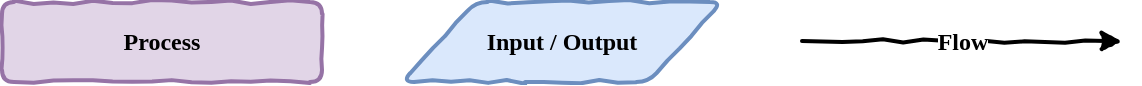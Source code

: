 <mxfile version="16.4.0" type="device" pages="21"><diagram id="aTJ0d9E9QlJtqlVHEf84" name="flowchart_symbol_1"><mxGraphModel dx="1418" dy="1935" grid="1" gridSize="10" guides="1" tooltips="1" connect="1" arrows="1" fold="1" page="1" pageScale="1" pageWidth="827" pageHeight="1169" math="0" shadow="0"><root><mxCell id="0"/><mxCell id="1" parent="0"/><mxCell id="64Vs3W6re81teSfdjR8x-2" value="Flow" style="endArrow=classic;html=1;rounded=0;strokeWidth=2;fontFamily=Comic Sans MS;fontSize=12;fontStyle=1;sketch=1;shadow=0;sketchStyle=comic;" parent="1" edge="1"><mxGeometry width="50" height="50" relative="1" as="geometry"><mxPoint x="520" y="419.5" as="sourcePoint"/><mxPoint x="680" y="419.5" as="targetPoint"/></mxGeometry></mxCell><mxCell id="B-PrBlvVae0837MrDebI-1" value="Process" style="rounded=1;whiteSpace=wrap;html=1;strokeWidth=2;fontFamily=Comic Sans MS;fontSize=12;fillColor=#e1d5e7;strokeColor=#9673a6;fontStyle=1;sketch=1;shadow=0;sketchStyle=comic;" parent="1" vertex="1"><mxGeometry x="120" y="400" width="160" height="40" as="geometry"/></mxCell><mxCell id="B-PrBlvVae0837MrDebI-2" value="Input / Output" style="shape=parallelogram;html=1;strokeWidth=2;perimeter=parallelogramPerimeter;whiteSpace=wrap;rounded=1;arcSize=12;size=0.23;fillColor=#dae8fc;strokeColor=#6c8ebf;fontFamily=Comic Sans MS;fontStyle=1;sketch=1;shadow=0;sketchStyle=comic;" parent="1" vertex="1"><mxGeometry x="320" y="400" width="160" height="40" as="geometry"/></mxCell></root></mxGraphModel></diagram><diagram id="w5x7P2G6EXNcgq-hI8m3" name="lesson_1_1"><mxGraphModel dx="1418" dy="1935" grid="1" gridSize="10" guides="1" tooltips="1" connect="1" arrows="1" fold="1" page="1" pageScale="1" pageWidth="827" pageHeight="1169" math="0" shadow="0"><root><mxCell id="0"/><mxCell id="1" parent="0"/><mxCell id="__I8F6Faj5V1krDGrHze-7" style="edgeStyle=orthogonalEdgeStyle;rounded=0;orthogonalLoop=1;jettySize=auto;html=1;exitX=0.5;exitY=1;exitDx=0;exitDy=0;entryX=0.5;entryY=0;entryDx=0;entryDy=0;fontFamily=Comic Sans MS;strokeWidth=2;sketch=1;sketchStyle=comic;" parent="1" source="__I8F6Faj5V1krDGrHze-1" target="__I8F6Faj5V1krDGrHze-2" edge="1"><mxGeometry relative="1" as="geometry"/></mxCell><mxCell id="__I8F6Faj5V1krDGrHze-1" value="Display &lt;br&gt;&quot;Hello Hunter&quot;" style="shape=parallelogram;html=1;strokeWidth=2;perimeter=parallelogramPerimeter;whiteSpace=wrap;rounded=1;arcSize=12;size=0.23;fillColor=#dae8fc;strokeColor=#6c8ebf;fontFamily=Comic Sans MS;fontStyle=1;sketch=1;sketchStyle=comic;" parent="1" vertex="1"><mxGeometry x="400" y="80" width="160" height="40" as="geometry"/></mxCell><mxCell id="__I8F6Faj5V1krDGrHze-8" style="edgeStyle=orthogonalEdgeStyle;rounded=0;orthogonalLoop=1;jettySize=auto;html=1;exitX=0.5;exitY=1;exitDx=0;exitDy=0;entryX=0.5;entryY=0;entryDx=0;entryDy=0;fontFamily=Comic Sans MS;strokeWidth=2;sketch=1;sketchStyle=comic;" parent="1" source="__I8F6Faj5V1krDGrHze-2" target="__I8F6Faj5V1krDGrHze-3" edge="1"><mxGeometry relative="1" as="geometry"/></mxCell><mxCell id="__I8F6Faj5V1krDGrHze-2" value="Display &lt;br&gt;&quot;Hello Jordi&quot;" style="shape=parallelogram;html=1;strokeWidth=2;perimeter=parallelogramPerimeter;whiteSpace=wrap;rounded=1;arcSize=12;size=0.23;fillColor=#dae8fc;strokeColor=#6c8ebf;fontFamily=Comic Sans MS;fontStyle=1;sketch=1;sketchStyle=comic;" parent="1" vertex="1"><mxGeometry x="400" y="160" width="160" height="40" as="geometry"/></mxCell><mxCell id="__I8F6Faj5V1krDGrHze-9" style="edgeStyle=orthogonalEdgeStyle;rounded=0;orthogonalLoop=1;jettySize=auto;html=1;exitX=0.5;exitY=1;exitDx=0;exitDy=0;entryX=0.5;entryY=0;entryDx=0;entryDy=0;fontFamily=Comic Sans MS;strokeWidth=2;sketch=1;sketchStyle=comic;" parent="1" source="__I8F6Faj5V1krDGrHze-3" target="__I8F6Faj5V1krDGrHze-4" edge="1"><mxGeometry relative="1" as="geometry"/></mxCell><mxCell id="__I8F6Faj5V1krDGrHze-3" value="Display &lt;br&gt;&quot;Hello Adam&quot;" style="shape=parallelogram;html=1;strokeWidth=2;perimeter=parallelogramPerimeter;whiteSpace=wrap;rounded=1;arcSize=12;size=0.23;fillColor=#dae8fc;strokeColor=#6c8ebf;fontFamily=Comic Sans MS;fontStyle=1;sketch=1;sketchStyle=comic;" parent="1" vertex="1"><mxGeometry x="400" y="240" width="160" height="40" as="geometry"/></mxCell><mxCell id="__I8F6Faj5V1krDGrHze-10" style="edgeStyle=orthogonalEdgeStyle;rounded=0;orthogonalLoop=1;jettySize=auto;html=1;exitX=0.5;exitY=1;exitDx=0;exitDy=0;entryX=0.5;entryY=0;entryDx=0;entryDy=0;fontFamily=Comic Sans MS;strokeWidth=2;sketch=1;sketchStyle=comic;" parent="1" source="__I8F6Faj5V1krDGrHze-4" target="__I8F6Faj5V1krDGrHze-5" edge="1"><mxGeometry relative="1" as="geometry"/></mxCell><mxCell id="__I8F6Faj5V1krDGrHze-4" value="Display &lt;br&gt;&quot;Hello Jesse&quot;" style="shape=parallelogram;html=1;strokeWidth=2;perimeter=parallelogramPerimeter;whiteSpace=wrap;rounded=1;arcSize=12;size=0.23;fillColor=#dae8fc;strokeColor=#6c8ebf;fontFamily=Comic Sans MS;fontStyle=1;sketch=1;sketchStyle=comic;" parent="1" vertex="1"><mxGeometry x="400" y="320" width="160" height="40" as="geometry"/></mxCell><mxCell id="__I8F6Faj5V1krDGrHze-11" style="edgeStyle=orthogonalEdgeStyle;rounded=0;orthogonalLoop=1;jettySize=auto;html=1;exitX=0.5;exitY=1;exitDx=0;exitDy=0;entryX=0.5;entryY=0;entryDx=0;entryDy=0;fontFamily=Comic Sans MS;strokeWidth=2;sketch=1;sketchStyle=comic;" parent="1" source="__I8F6Faj5V1krDGrHze-5" target="__I8F6Faj5V1krDGrHze-6" edge="1"><mxGeometry relative="1" as="geometry"/></mxCell><mxCell id="__I8F6Faj5V1krDGrHze-5" value="Display &lt;br&gt;&quot;Hello Bryce&quot;" style="shape=parallelogram;html=1;strokeWidth=2;perimeter=parallelogramPerimeter;whiteSpace=wrap;rounded=1;arcSize=12;size=0.23;fillColor=#dae8fc;strokeColor=#6c8ebf;fontFamily=Comic Sans MS;fontStyle=1;sketch=1;sketchStyle=comic;" parent="1" vertex="1"><mxGeometry x="400" y="400" width="160" height="40" as="geometry"/></mxCell><mxCell id="__I8F6Faj5V1krDGrHze-6" value="Display &lt;br&gt;&quot;Hello Ben&quot;" style="shape=parallelogram;html=1;strokeWidth=2;perimeter=parallelogramPerimeter;whiteSpace=wrap;rounded=1;arcSize=12;size=0.23;fillColor=#dae8fc;strokeColor=#6c8ebf;fontFamily=Comic Sans MS;fontStyle=1;sketch=1;sketchStyle=comic;" parent="1" vertex="1"><mxGeometry x="400" y="480" width="160" height="40" as="geometry"/></mxCell></root></mxGraphModel></diagram><diagram name="flowchart_symbol_2" id="CqI5k-ESSs8dVro0C6zo"><mxGraphModel dx="3342" dy="1945" grid="1" gridSize="10" guides="1" tooltips="1" connect="1" arrows="1" fold="1" page="1" pageScale="1" pageWidth="827" pageHeight="1169" math="0" shadow="0"><root><mxCell id="32-I2uHK381idwPX13cz-0"/><mxCell id="32-I2uHK381idwPX13cz-1" parent="32-I2uHK381idwPX13cz-0"/><mxCell id="32-I2uHK381idwPX13cz-4" value="Begin" style="strokeWidth=2;html=1;shape=mxgraph.flowchart.terminator;whiteSpace=wrap;fillColor=#d5e8d4;strokeColor=#82b366;fontFamily=Comic Sans MS;fontStyle=1;sketch=1;sketchStyle=comic;" parent="32-I2uHK381idwPX13cz-1" vertex="1"><mxGeometry x="140" y="160" width="100" height="40" as="geometry"/></mxCell><mxCell id="32-I2uHK381idwPX13cz-5" value="Last name &lt;br&gt;in list?" style="strokeWidth=2;html=1;shape=mxgraph.flowchart.decision;whiteSpace=wrap;fillColor=#fff2cc;strokeColor=#d6b656;fontFamily=Comic Sans MS;fontStyle=1;sketch=1;sketchStyle=comic;" parent="32-I2uHK381idwPX13cz-1" vertex="1"><mxGeometry x="280" y="130" width="100" height="100" as="geometry"/></mxCell></root></mxGraphModel></diagram><diagram id="nQWGAwzyK7T1GPbXo3DT" name="lesson_2_for_loop"><mxGraphModel dx="2375" dy="1935" grid="1" gridSize="10" guides="1" tooltips="1" connect="1" arrows="1" fold="1" page="0" pageScale="1" pageWidth="827" pageHeight="1169" math="0" shadow="0"><root><mxCell id="0"/><mxCell id="1" parent="0"/><mxCell id="hvVl_vGK7VnpGN5Xjxa9-1" value="" style="rounded=0;whiteSpace=wrap;html=1;dashed=1;strokeWidth=2;strokeColor=#999999;sketch=1;sketchStyle=comic;" parent="1" vertex="1"><mxGeometry x="40" y="180" width="240" height="340" as="geometry"/></mxCell><mxCell id="dkV6Y1B76Zmv7AnTD_vW-3" style="edgeStyle=orthogonalEdgeStyle;rounded=0;orthogonalLoop=1;jettySize=auto;html=1;exitX=0.5;exitY=1;exitDx=0;exitDy=0;exitPerimeter=0;entryX=0.5;entryY=0;entryDx=0;entryDy=0;strokeWidth=2;sketch=1;sketchStyle=comic;" parent="1" source="dkV6Y1B76Zmv7AnTD_vW-1" target="dkV6Y1B76Zmv7AnTD_vW-2" edge="1"><mxGeometry relative="1" as="geometry"/></mxCell><mxCell id="dkV6Y1B76Zmv7AnTD_vW-1" value="Begin" style="strokeWidth=2;html=1;shape=mxgraph.flowchart.terminator;whiteSpace=wrap;fillColor=#d5e8d4;strokeColor=#82b366;fontFamily=Comic Sans MS;fontStyle=1;sketch=1;sketchStyle=comic;" parent="1" vertex="1"><mxGeometry x="110" y="40" width="100" height="40" as="geometry"/></mxCell><mxCell id="DHX6IswhN_gOGThOnS5R-2" style="edgeStyle=orthogonalEdgeStyle;rounded=0;orthogonalLoop=1;jettySize=auto;html=1;exitX=0.5;exitY=1;exitDx=0;exitDy=0;entryX=0.5;entryY=0;entryDx=0;entryDy=0;entryPerimeter=0;fontFamily=Comic Sans MS;strokeWidth=2;sketch=1;sketchStyle=comic;" parent="1" source="dkV6Y1B76Zmv7AnTD_vW-2" target="DHX6IswhN_gOGThOnS5R-1" edge="1"><mxGeometry relative="1" as="geometry"/></mxCell><mxCell id="dkV6Y1B76Zmv7AnTD_vW-2" value="Create names list" style="rounded=1;whiteSpace=wrap;html=1;strokeWidth=2;fontFamily=Comic Sans MS;fontSize=12;fillColor=#e1d5e7;strokeColor=#9673a6;fontStyle=1;sketch=1;sketchStyle=comic;" parent="1" vertex="1"><mxGeometry x="80" y="120" width="160" height="40" as="geometry"/></mxCell><mxCell id="dkV6Y1B76Zmv7AnTD_vW-9" style="edgeStyle=orthogonalEdgeStyle;rounded=0;orthogonalLoop=1;jettySize=auto;html=1;exitX=0.5;exitY=1;exitDx=0;exitDy=0;strokeWidth=2;entryX=0.5;entryY=0;entryDx=0;entryDy=0;sketch=1;sketchStyle=comic;" parent="1" source="dkV6Y1B76Zmv7AnTD_vW-5" target="2PAvstpCV0FVAOLAFN66-1" edge="1"><mxGeometry relative="1" as="geometry"><mxPoint x="175" y="440" as="targetPoint"/></mxGeometry></mxCell><mxCell id="dkV6Y1B76Zmv7AnTD_vW-5" value="Take next name &lt;br&gt;from names" style="rounded=1;whiteSpace=wrap;html=1;strokeWidth=2;fontFamily=Comic Sans MS;fontSize=12;fillColor=#e1d5e7;strokeColor=#9673a6;fontStyle=1;sketch=1;sketchStyle=comic;" parent="1" vertex="1"><mxGeometry x="80" y="360" width="160" height="40" as="geometry"/></mxCell><mxCell id="dkV6Y1B76Zmv7AnTD_vW-17" value="End" style="strokeWidth=2;html=1;shape=mxgraph.flowchart.terminator;whiteSpace=wrap;fillColor=#d5e8d4;strokeColor=#82b366;fontFamily=Comic Sans MS;fontStyle=1;sketch=1;sketchStyle=comic;" parent="1" vertex="1"><mxGeometry x="110" y="560" width="100" height="40" as="geometry"/></mxCell><mxCell id="DHX6IswhN_gOGThOnS5R-4" style="edgeStyle=orthogonalEdgeStyle;rounded=0;orthogonalLoop=1;jettySize=auto;html=1;exitX=0.5;exitY=1;exitDx=0;exitDy=0;entryX=0;entryY=0.5;entryDx=0;entryDy=0;entryPerimeter=0;fontFamily=Comic Sans MS;strokeWidth=2;sketch=1;sketchStyle=comic;" parent="1" source="2PAvstpCV0FVAOLAFN66-1" target="DHX6IswhN_gOGThOnS5R-1" edge="1"><mxGeometry relative="1" as="geometry"><Array as="points"><mxPoint x="160" y="500"/><mxPoint x="60" y="500"/><mxPoint x="60" y="250"/></Array></mxGeometry></mxCell><mxCell id="2PAvstpCV0FVAOLAFN66-1" value="Display &lt;br&gt;&quot;Hello&quot; name" style="shape=parallelogram;html=1;strokeWidth=2;perimeter=parallelogramPerimeter;whiteSpace=wrap;rounded=1;arcSize=12;size=0.23;fillColor=#dae8fc;strokeColor=#6c8ebf;fontFamily=Comic Sans MS;fontStyle=1;sketch=1;sketchStyle=comic;" parent="1" vertex="1"><mxGeometry x="80" y="440" width="160" height="40" as="geometry"/></mxCell><mxCell id="DHX6IswhN_gOGThOnS5R-3" value="Yes" style="edgeStyle=orthogonalEdgeStyle;rounded=0;orthogonalLoop=1;jettySize=auto;html=1;exitX=0.5;exitY=1;exitDx=0;exitDy=0;exitPerimeter=0;entryX=0.5;entryY=0;entryDx=0;entryDy=0;fontFamily=Comic Sans MS;strokeWidth=2;fontStyle=1;sketch=1;sketchStyle=comic;" parent="1" source="DHX6IswhN_gOGThOnS5R-1" target="dkV6Y1B76Zmv7AnTD_vW-5" edge="1"><mxGeometry relative="1" as="geometry"/></mxCell><mxCell id="DHX6IswhN_gOGThOnS5R-5" value="No" style="edgeStyle=orthogonalEdgeStyle;rounded=0;orthogonalLoop=1;jettySize=auto;html=1;exitX=1;exitY=0.5;exitDx=0;exitDy=0;exitPerimeter=0;entryX=0.5;entryY=0;entryDx=0;entryDy=0;entryPerimeter=0;fontFamily=Comic Sans MS;strokeWidth=2;fontStyle=1;sketch=1;sketchStyle=comic;" parent="1" source="DHX6IswhN_gOGThOnS5R-1" target="dkV6Y1B76Zmv7AnTD_vW-17" edge="1"><mxGeometry x="-0.435" relative="1" as="geometry"><Array as="points"><mxPoint x="260" y="250"/><mxPoint x="260" y="540"/><mxPoint x="160" y="540"/></Array><mxPoint as="offset"/></mxGeometry></mxCell><mxCell id="DHX6IswhN_gOGThOnS5R-1" value="Is there a &lt;br&gt;next name?" style="strokeWidth=2;html=1;shape=mxgraph.flowchart.decision;whiteSpace=wrap;fillColor=#fff2cc;strokeColor=#d6b656;fontFamily=Comic Sans MS;fontStyle=1;sketch=1;sketchStyle=comic;" parent="1" vertex="1"><mxGeometry x="110" y="200" width="100" height="100" as="geometry"/></mxCell></root></mxGraphModel></diagram><diagram name="lesson_2_for_loop_2" id="dJtE9HTmhMUljeP1jYSc"><mxGraphModel dx="2375" dy="1935" grid="1" gridSize="10" guides="1" tooltips="1" connect="1" arrows="1" fold="1" page="0" pageScale="1" pageWidth="827" pageHeight="1169" math="0" shadow="0"><root><mxCell id="q-MmoicYdn6X4IEogIjg-0"/><mxCell id="q-MmoicYdn6X4IEogIjg-1" parent="q-MmoicYdn6X4IEogIjg-0"/><mxCell id="q-MmoicYdn6X4IEogIjg-2" value="" style="rounded=0;whiteSpace=wrap;html=1;dashed=1;strokeWidth=2;strokeColor=#999999;sketch=1;sketchStyle=comic;" parent="q-MmoicYdn6X4IEogIjg-1" vertex="1"><mxGeometry x="40" y="180" width="240" height="420" as="geometry"/></mxCell><mxCell id="q-MmoicYdn6X4IEogIjg-3" style="edgeStyle=orthogonalEdgeStyle;rounded=0;orthogonalLoop=1;jettySize=auto;html=1;exitX=0.5;exitY=1;exitDx=0;exitDy=0;exitPerimeter=0;entryX=0.5;entryY=0;entryDx=0;entryDy=0;strokeWidth=2;sketch=1;sketchStyle=comic;" parent="q-MmoicYdn6X4IEogIjg-1" source="q-MmoicYdn6X4IEogIjg-4" target="q-MmoicYdn6X4IEogIjg-6" edge="1"><mxGeometry relative="1" as="geometry"/></mxCell><mxCell id="q-MmoicYdn6X4IEogIjg-4" value="Begin" style="strokeWidth=2;html=1;shape=mxgraph.flowchart.terminator;whiteSpace=wrap;fillColor=#d5e8d4;strokeColor=#82b366;fontFamily=Comic Sans MS;fontStyle=1;sketch=1;sketchStyle=comic;" parent="q-MmoicYdn6X4IEogIjg-1" vertex="1"><mxGeometry x="110" y="40" width="100" height="40" as="geometry"/></mxCell><mxCell id="Jjb8YKpOmktOLilvk3a6-1" style="edgeStyle=orthogonalEdgeStyle;rounded=0;orthogonalLoop=1;jettySize=auto;html=1;exitX=0.5;exitY=1;exitDx=0;exitDy=0;entryX=0.5;entryY=0;entryDx=0;entryDy=0;entryPerimeter=0;fontFamily=Comic Sans MS;strokeWidth=2;sketch=1;sketchStyle=comic;" parent="q-MmoicYdn6X4IEogIjg-1" source="q-MmoicYdn6X4IEogIjg-6" target="Jjb8YKpOmktOLilvk3a6-0" edge="1"><mxGeometry relative="1" as="geometry"/></mxCell><mxCell id="q-MmoicYdn6X4IEogIjg-6" value="Create names list" style="rounded=1;whiteSpace=wrap;html=1;strokeWidth=2;fontFamily=Comic Sans MS;fontSize=12;fillColor=#e1d5e7;strokeColor=#9673a6;fontStyle=1;sketch=1;sketchStyle=comic;" parent="q-MmoicYdn6X4IEogIjg-1" vertex="1"><mxGeometry x="80" y="120" width="160" height="40" as="geometry"/></mxCell><mxCell id="q-MmoicYdn6X4IEogIjg-7" style="edgeStyle=orthogonalEdgeStyle;rounded=0;orthogonalLoop=1;jettySize=auto;html=1;exitX=0.5;exitY=1;exitDx=0;exitDy=0;strokeWidth=2;sketch=1;sketchStyle=comic;" parent="q-MmoicYdn6X4IEogIjg-1" source="q-MmoicYdn6X4IEogIjg-8" edge="1"><mxGeometry relative="1" as="geometry"><mxPoint x="160" y="440.0" as="targetPoint"/></mxGeometry></mxCell><mxCell id="q-MmoicYdn6X4IEogIjg-8" value="Take next name &lt;br&gt;from names" style="rounded=1;whiteSpace=wrap;html=1;strokeWidth=2;fontFamily=Comic Sans MS;fontSize=12;fillColor=#e1d5e7;strokeColor=#9673a6;fontStyle=1;sketch=1;sketchStyle=comic;" parent="q-MmoicYdn6X4IEogIjg-1" vertex="1"><mxGeometry x="80" y="360" width="160" height="40" as="geometry"/></mxCell><mxCell id="q-MmoicYdn6X4IEogIjg-9" style="edgeStyle=orthogonalEdgeStyle;rounded=0;orthogonalLoop=1;jettySize=auto;html=1;exitX=0.5;exitY=1;exitDx=0;exitDy=0;entryX=0.5;entryY=0;entryDx=0;entryDy=0;strokeWidth=2;sketch=1;sketchStyle=comic;" parent="q-MmoicYdn6X4IEogIjg-1" edge="1"><mxGeometry relative="1" as="geometry"><mxPoint x="160" y="480.0" as="sourcePoint"/><mxPoint x="160" y="520.0" as="targetPoint"/></mxGeometry></mxCell><mxCell id="Jjb8YKpOmktOLilvk3a6-10" style="edgeStyle=orthogonalEdgeStyle;rounded=0;orthogonalLoop=1;jettySize=auto;html=1;exitX=0.5;exitY=1;exitDx=0;exitDy=0;entryX=0.5;entryY=0;entryDx=0;entryDy=0;entryPerimeter=0;fontFamily=Comic Sans MS;strokeWidth=2;sketch=1;sketchStyle=comic;" parent="q-MmoicYdn6X4IEogIjg-1" target="q-MmoicYdn6X4IEogIjg-18" edge="1"><mxGeometry relative="1" as="geometry"><mxPoint x="160" y="660.0" as="sourcePoint"/></mxGeometry></mxCell><mxCell id="q-MmoicYdn6X4IEogIjg-18" value="End" style="strokeWidth=2;html=1;shape=mxgraph.flowchart.terminator;whiteSpace=wrap;fillColor=#d5e8d4;strokeColor=#82b366;fontFamily=Comic Sans MS;fontStyle=1;sketch=1;sketchStyle=comic;" parent="q-MmoicYdn6X4IEogIjg-1" vertex="1"><mxGeometry x="110" y="720" width="100" height="40" as="geometry"/></mxCell><mxCell id="Jjb8YKpOmktOLilvk3a6-2" value="Yes" style="edgeStyle=orthogonalEdgeStyle;rounded=0;orthogonalLoop=1;jettySize=auto;html=1;exitX=0.5;exitY=1;exitDx=0;exitDy=0;exitPerimeter=0;entryX=0.5;entryY=0;entryDx=0;entryDy=0;fontFamily=Comic Sans MS;strokeWidth=2;fontStyle=1;sketch=1;sketchStyle=comic;" parent="q-MmoicYdn6X4IEogIjg-1" source="Jjb8YKpOmktOLilvk3a6-0" target="q-MmoicYdn6X4IEogIjg-8" edge="1"><mxGeometry relative="1" as="geometry"/></mxCell><mxCell id="Jjb8YKpOmktOLilvk3a6-9" value="&lt;b&gt;No&lt;/b&gt;" style="edgeStyle=orthogonalEdgeStyle;rounded=0;orthogonalLoop=1;jettySize=auto;html=1;exitX=1;exitY=0.5;exitDx=0;exitDy=0;exitPerimeter=0;entryX=0.5;entryY=0;entryDx=0;entryDy=0;fontFamily=Comic Sans MS;strokeWidth=2;sketch=1;sketchStyle=comic;" parent="q-MmoicYdn6X4IEogIjg-1" source="Jjb8YKpOmktOLilvk3a6-0" target="Jjb8YKpOmktOLilvk3a6-13" edge="1"><mxGeometry x="-0.518" relative="1" as="geometry"><mxPoint x="160" y="620.0" as="targetPoint"/><Array as="points"><mxPoint x="260" y="250"/><mxPoint x="260" y="620"/><mxPoint x="160" y="620"/></Array><mxPoint as="offset"/></mxGeometry></mxCell><mxCell id="Jjb8YKpOmktOLilvk3a6-0" value="Is there a &lt;br&gt;next name?" style="strokeWidth=2;html=1;shape=mxgraph.flowchart.decision;whiteSpace=wrap;fillColor=#fff2cc;strokeColor=#d6b656;fontFamily=Comic Sans MS;fontStyle=1;sketch=1;sketchStyle=comic;" parent="q-MmoicYdn6X4IEogIjg-1" vertex="1"><mxGeometry x="110" y="200" width="100" height="100" as="geometry"/></mxCell><mxCell id="Jjb8YKpOmktOLilvk3a6-8" value="Display &lt;br&gt;&quot;Hello&quot; name" style="shape=parallelogram;html=1;strokeWidth=2;perimeter=parallelogramPerimeter;whiteSpace=wrap;rounded=1;arcSize=12;size=0.23;fillColor=#dae8fc;strokeColor=#6c8ebf;fontFamily=Comic Sans MS;fontStyle=1;sketch=1;sketchStyle=comic;" parent="q-MmoicYdn6X4IEogIjg-1" vertex="1"><mxGeometry x="80" y="440" width="160" height="40" as="geometry"/></mxCell><mxCell id="Jjb8YKpOmktOLilvk3a6-12" style="edgeStyle=orthogonalEdgeStyle;rounded=0;orthogonalLoop=1;jettySize=auto;html=1;exitX=0.5;exitY=1;exitDx=0;exitDy=0;entryX=0;entryY=0.5;entryDx=0;entryDy=0;entryPerimeter=0;fontFamily=Comic Sans MS;strokeWidth=2;sketch=1;sketchStyle=comic;" parent="q-MmoicYdn6X4IEogIjg-1" source="Jjb8YKpOmktOLilvk3a6-11" target="Jjb8YKpOmktOLilvk3a6-0" edge="1"><mxGeometry relative="1" as="geometry"><Array as="points"><mxPoint x="160" y="580"/><mxPoint x="60" y="580"/><mxPoint x="60" y="250"/></Array></mxGeometry></mxCell><mxCell id="Jjb8YKpOmktOLilvk3a6-11" value="Display &lt;br&gt;&quot;How are you?&quot;" style="shape=parallelogram;html=1;strokeWidth=2;perimeter=parallelogramPerimeter;whiteSpace=wrap;rounded=1;arcSize=12;size=0.23;fillColor=#dae8fc;strokeColor=#6c8ebf;fontFamily=Comic Sans MS;fontStyle=1;sketch=1;sketchStyle=comic;" parent="q-MmoicYdn6X4IEogIjg-1" vertex="1"><mxGeometry x="80" y="520" width="160" height="40" as="geometry"/></mxCell><mxCell id="Jjb8YKpOmktOLilvk3a6-13" value="Display &quot;Come in &lt;br&gt;and sit down&quot;" style="shape=parallelogram;html=1;strokeWidth=2;perimeter=parallelogramPerimeter;whiteSpace=wrap;rounded=1;arcSize=12;size=0.23;fillColor=#dae8fc;strokeColor=#6c8ebf;fontFamily=Comic Sans MS;fontStyle=1;sketch=1;sketchStyle=comic;" parent="q-MmoicYdn6X4IEogIjg-1" vertex="1"><mxGeometry x="80" y="640" width="160" height="40" as="geometry"/></mxCell></root></mxGraphModel></diagram><diagram id="DHTlbOIboYLbeCf9D1C4" name="lesson_2_ex_1"><mxGraphModel dx="2375" dy="1935" grid="1" gridSize="10" guides="1" tooltips="1" connect="1" arrows="1" fold="1" page="0" pageScale="1" pageWidth="827" pageHeight="1169" math="0" shadow="0"><root><mxCell id="STbuhOLznEdCmStQapf2-0"/><mxCell id="STbuhOLznEdCmStQapf2-1" parent="STbuhOLznEdCmStQapf2-0"/><mxCell id="9PNQL8gfSoHKWQ4ioiVb-2" value="" style="rounded=0;whiteSpace=wrap;html=1;dashed=1;strokeWidth=2;strokeColor=#999999;sketch=1;sketchStyle=comic;" parent="STbuhOLznEdCmStQapf2-1" vertex="1"><mxGeometry x="320" y="100" width="240" height="500" as="geometry"/></mxCell><mxCell id="SzDh2_HwCP526CqMqscw-2" style="edgeStyle=orthogonalEdgeStyle;rounded=0;orthogonalLoop=1;jettySize=auto;html=1;exitX=0.5;exitY=1;exitDx=0;exitDy=0;exitPerimeter=0;entryX=0.5;entryY=0;entryDx=0;entryDy=0;strokeWidth=2;sketch=1;sketchStyle=comic;" parent="STbuhOLznEdCmStQapf2-1" source="SzDh2_HwCP526CqMqscw-0" target="SzDh2_HwCP526CqMqscw-1" edge="1"><mxGeometry relative="1" as="geometry"/></mxCell><mxCell id="SzDh2_HwCP526CqMqscw-0" value="Begin" style="strokeWidth=2;html=1;shape=mxgraph.flowchart.terminator;whiteSpace=wrap;fillColor=#d5e8d4;strokeColor=#82b366;fontFamily=Comic Sans MS;fontStyle=1;sketch=1;sketchStyle=comic;" parent="STbuhOLznEdCmStQapf2-1" vertex="1"><mxGeometry x="150" y="40" width="100" height="40" as="geometry"/></mxCell><mxCell id="-w6s1RwV-qKTnA1ispO_-1" style="edgeStyle=orthogonalEdgeStyle;rounded=0;orthogonalLoop=1;jettySize=auto;html=1;exitX=0.5;exitY=1;exitDx=0;exitDy=0;entryX=0.5;entryY=0;entryDx=0;entryDy=0;strokeWidth=2;sketch=1;sketchStyle=comic;" parent="STbuhOLznEdCmStQapf2-1" source="SzDh2_HwCP526CqMqscw-1" target="-w6s1RwV-qKTnA1ispO_-0" edge="1"><mxGeometry relative="1" as="geometry"/></mxCell><mxCell id="SzDh2_HwCP526CqMqscw-1" value="Create Window" style="rounded=1;whiteSpace=wrap;html=1;strokeWidth=2;fontFamily=Comic Sans MS;fontSize=12;fillColor=#e1d5e7;strokeColor=#9673a6;fontStyle=1;sketch=1;sketchStyle=comic;" parent="STbuhOLznEdCmStQapf2-1" vertex="1"><mxGeometry x="120" y="120" width="160" height="40" as="geometry"/></mxCell><mxCell id="SzDh2_HwCP526CqMqscw-6" style="edgeStyle=orthogonalEdgeStyle;rounded=0;orthogonalLoop=1;jettySize=auto;html=1;exitX=0.5;exitY=1;exitDx=0;exitDy=0;entryX=0.5;entryY=0;entryDx=0;entryDy=0;strokeWidth=2;sketch=1;sketchStyle=comic;" parent="STbuhOLznEdCmStQapf2-1" source="SzDh2_HwCP526CqMqscw-3" target="SzDh2_HwCP526CqMqscw-5" edge="1"><mxGeometry relative="1" as="geometry"><Array as="points"><mxPoint x="200" y="340"/><mxPoint x="300" y="340"/><mxPoint x="300" y="80"/><mxPoint x="440" y="80"/></Array></mxGeometry></mxCell><mxCell id="SzDh2_HwCP526CqMqscw-3" value="Create Turtle" style="rounded=1;whiteSpace=wrap;html=1;strokeWidth=2;fontFamily=Comic Sans MS;fontSize=12;fillColor=#e1d5e7;strokeColor=#9673a6;fontStyle=1;sketch=1;sketchStyle=comic;" parent="STbuhOLznEdCmStQapf2-1" vertex="1"><mxGeometry x="120" y="280" width="160" height="40" as="geometry"/></mxCell><mxCell id="eYfumAWsOHGIc4rayu0D-1" style="edgeStyle=orthogonalEdgeStyle;rounded=0;orthogonalLoop=1;jettySize=auto;html=1;exitX=0.5;exitY=1;exitDx=0;exitDy=0;entryX=0.5;entryY=0;entryDx=0;entryDy=0;entryPerimeter=0;fontFamily=Comic Sans MS;strokeWidth=2;sketch=1;sketchStyle=comic;" parent="STbuhOLznEdCmStQapf2-1" source="SzDh2_HwCP526CqMqscw-5" target="eYfumAWsOHGIc4rayu0D-0" edge="1"><mxGeometry relative="1" as="geometry"/></mxCell><mxCell id="SzDh2_HwCP526CqMqscw-5" value="list = [0 ... 4]" style="rounded=1;whiteSpace=wrap;html=1;strokeWidth=2;fontFamily=Comic Sans MS;fontSize=12;fillColor=#e1d5e7;strokeColor=#9673a6;fontStyle=1;sketch=1;sketchStyle=comic;" parent="STbuhOLznEdCmStQapf2-1" vertex="1"><mxGeometry x="360" y="120" width="160" height="40" as="geometry"/></mxCell><mxCell id="SzDh2_HwCP526CqMqscw-14" value="End" style="strokeWidth=2;html=1;shape=mxgraph.flowchart.terminator;whiteSpace=wrap;fillColor=#d5e8d4;strokeColor=#82b366;fontFamily=Comic Sans MS;fontStyle=1;sketch=1;sketchStyle=comic;" parent="STbuhOLznEdCmStQapf2-1" vertex="1"><mxGeometry x="390" y="640" width="100" height="40" as="geometry"/></mxCell><mxCell id="-w6s1RwV-qKTnA1ispO_-2" style="edgeStyle=orthogonalEdgeStyle;rounded=0;orthogonalLoop=1;jettySize=auto;html=1;exitX=0.5;exitY=1;exitDx=0;exitDy=0;entryX=0.5;entryY=0;entryDx=0;entryDy=0;strokeWidth=2;sketch=1;sketchStyle=comic;" parent="STbuhOLznEdCmStQapf2-1" source="-w6s1RwV-qKTnA1ispO_-0" target="SzDh2_HwCP526CqMqscw-3" edge="1"><mxGeometry relative="1" as="geometry"/></mxCell><mxCell id="-w6s1RwV-qKTnA1ispO_-0" value="Set window size to&lt;br&gt;500 x 500" style="rounded=1;whiteSpace=wrap;html=1;strokeWidth=2;fontFamily=Comic Sans MS;fontSize=12;fillColor=#e1d5e7;strokeColor=#9673a6;fontStyle=1;sketch=1;sketchStyle=comic;" parent="STbuhOLznEdCmStQapf2-1" vertex="1"><mxGeometry x="120" y="200" width="160" height="40" as="geometry"/></mxCell><mxCell id="eYfumAWsOHGIc4rayu0D-6" style="edgeStyle=orthogonalEdgeStyle;rounded=0;orthogonalLoop=1;jettySize=auto;html=1;exitX=0.5;exitY=1;exitDx=0;exitDy=0;entryX=0.5;entryY=0;entryDx=0;entryDy=0;fontFamily=Comic Sans MS;strokeWidth=2;sketch=1;sketchStyle=comic;" parent="STbuhOLznEdCmStQapf2-1" source="2JQLPXM7kK4tErhcRTvf-0" target="eYfumAWsOHGIc4rayu0D-3" edge="1"><mxGeometry relative="1" as="geometry"/></mxCell><mxCell id="2JQLPXM7kK4tErhcRTvf-0" value="Take next element &lt;br&gt;from list" style="rounded=1;whiteSpace=wrap;html=1;strokeWidth=2;fontFamily=Comic Sans MS;fontSize=12;fillColor=#e1d5e7;strokeColor=#9673a6;fontStyle=1;sketch=1;sketchStyle=comic;" parent="STbuhOLznEdCmStQapf2-1" vertex="1"><mxGeometry x="360" y="360" width="160" height="40" as="geometry"/></mxCell><mxCell id="eYfumAWsOHGIc4rayu0D-2" value="Yes" style="edgeStyle=orthogonalEdgeStyle;rounded=0;orthogonalLoop=1;jettySize=auto;html=1;exitX=0.5;exitY=1;exitDx=0;exitDy=0;exitPerimeter=0;entryX=0.5;entryY=0;entryDx=0;entryDy=0;fontFamily=Comic Sans MS;strokeWidth=2;fontStyle=1;sketch=1;sketchStyle=comic;" parent="STbuhOLznEdCmStQapf2-1" source="eYfumAWsOHGIc4rayu0D-0" target="2JQLPXM7kK4tErhcRTvf-0" edge="1"><mxGeometry relative="1" as="geometry"/></mxCell><mxCell id="eYfumAWsOHGIc4rayu0D-8" value="No" style="edgeStyle=orthogonalEdgeStyle;rounded=0;orthogonalLoop=1;jettySize=auto;html=1;exitX=1;exitY=0.5;exitDx=0;exitDy=0;exitPerimeter=0;fontFamily=Comic Sans MS;strokeWidth=2;fontStyle=1;sketch=1;sketchStyle=comic;" parent="STbuhOLznEdCmStQapf2-1" source="eYfumAWsOHGIc4rayu0D-0" target="SzDh2_HwCP526CqMqscw-14" edge="1"><mxGeometry x="-0.518" relative="1" as="geometry"><Array as="points"><mxPoint x="540" y="250"/><mxPoint x="540" y="620"/><mxPoint x="440" y="620"/></Array><mxPoint as="offset"/></mxGeometry></mxCell><mxCell id="eYfumAWsOHGIc4rayu0D-0" value="Is&lt;br&gt;there a next&lt;br&gt;element?" style="strokeWidth=2;html=1;shape=mxgraph.flowchart.decision;whiteSpace=wrap;fillColor=#fff2cc;strokeColor=#d6b656;fontFamily=Comic Sans MS;fontStyle=1;sketch=1;sketchStyle=comic;" parent="STbuhOLznEdCmStQapf2-1" vertex="1"><mxGeometry x="390" y="200" width="100" height="100" as="geometry"/></mxCell><mxCell id="eYfumAWsOHGIc4rayu0D-7" style="edgeStyle=orthogonalEdgeStyle;rounded=0;orthogonalLoop=1;jettySize=auto;html=1;exitX=0.5;exitY=1;exitDx=0;exitDy=0;entryX=0.502;entryY=-0.079;entryDx=0;entryDy=0;entryPerimeter=0;fontFamily=Comic Sans MS;strokeWidth=2;sketch=1;sketchStyle=comic;" parent="STbuhOLznEdCmStQapf2-1" source="eYfumAWsOHGIc4rayu0D-3" target="eYfumAWsOHGIc4rayu0D-4" edge="1"><mxGeometry relative="1" as="geometry"/></mxCell><mxCell id="eYfumAWsOHGIc4rayu0D-3" value="forward 100" style="shape=parallelogram;html=1;strokeWidth=2;perimeter=parallelogramPerimeter;whiteSpace=wrap;rounded=1;arcSize=12;size=0.23;fillColor=#dae8fc;strokeColor=#6c8ebf;fontFamily=Comic Sans MS;fontStyle=1;sketch=1;sketchStyle=comic;" parent="STbuhOLznEdCmStQapf2-1" vertex="1"><mxGeometry x="360" y="440" width="160" height="40" as="geometry"/></mxCell><mxCell id="eYfumAWsOHGIc4rayu0D-5" style="edgeStyle=orthogonalEdgeStyle;rounded=0;orthogonalLoop=1;jettySize=auto;html=1;exitX=0.5;exitY=1;exitDx=0;exitDy=0;entryX=0;entryY=0.5;entryDx=0;entryDy=0;entryPerimeter=0;fontFamily=Comic Sans MS;strokeWidth=2;sketch=1;sketchStyle=comic;" parent="STbuhOLznEdCmStQapf2-1" source="eYfumAWsOHGIc4rayu0D-4" target="eYfumAWsOHGIc4rayu0D-0" edge="1"><mxGeometry relative="1" as="geometry"><Array as="points"><mxPoint x="440" y="580"/><mxPoint x="340" y="580"/><mxPoint x="340" y="250"/></Array></mxGeometry></mxCell><mxCell id="eYfumAWsOHGIc4rayu0D-4" value="left 90" style="shape=parallelogram;html=1;strokeWidth=2;perimeter=parallelogramPerimeter;whiteSpace=wrap;rounded=1;arcSize=12;size=0.23;fillColor=#dae8fc;strokeColor=#6c8ebf;fontFamily=Comic Sans MS;fontStyle=1;sketch=1;sketchStyle=comic;" parent="STbuhOLznEdCmStQapf2-1" vertex="1"><mxGeometry x="360" y="520" width="160" height="40" as="geometry"/></mxCell></root></mxGraphModel></diagram><diagram name="lesson_3_1" id="QLK8TSK2bd1t9TaF8L6C"><mxGraphModel dx="2375" dy="1935" grid="1" gridSize="10" guides="1" tooltips="1" connect="1" arrows="1" fold="1" page="0" pageScale="1" pageWidth="827" pageHeight="1169" math="0" shadow="0"><root><mxCell id="6bzKaXxOgf_US8V6TKIq-0"/><mxCell id="6bzKaXxOgf_US8V6TKIq-1" parent="6bzKaXxOgf_US8V6TKIq-0"/><mxCell id="X3YmZsahaHknrEPaa8Se-0" value="" style="rounded=0;whiteSpace=wrap;html=1;dashed=1;strokeWidth=2;strokeColor=#999999;sketch=1;sketchStyle=comic;" parent="6bzKaXxOgf_US8V6TKIq-1" vertex="1"><mxGeometry x="320" y="100" width="240" height="500" as="geometry"/></mxCell><mxCell id="6bzKaXxOgf_US8V6TKIq-19" style="edgeStyle=orthogonalEdgeStyle;rounded=0;orthogonalLoop=1;jettySize=auto;html=1;exitX=0.5;exitY=1;exitDx=0;exitDy=0;exitPerimeter=0;entryX=0.5;entryY=0;entryDx=0;entryDy=0;strokeWidth=2;sketch=1;sketchStyle=comic;" parent="6bzKaXxOgf_US8V6TKIq-1" source="6bzKaXxOgf_US8V6TKIq-3" target="6bzKaXxOgf_US8V6TKIq-18" edge="1"><mxGeometry relative="1" as="geometry"/></mxCell><mxCell id="6bzKaXxOgf_US8V6TKIq-3" value="Begin" style="strokeWidth=2;html=1;shape=mxgraph.flowchart.terminator;whiteSpace=wrap;fillColor=#d5e8d4;strokeColor=#82b366;fontFamily=Comic Sans MS;fontStyle=1;sketch=1;sketchStyle=comic;" parent="6bzKaXxOgf_US8V6TKIq-1" vertex="1"><mxGeometry x="150" y="40" width="100" height="40" as="geometry"/></mxCell><mxCell id="3umoO0Tazy6f97Hveim8-1" style="edgeStyle=orthogonalEdgeStyle;rounded=0;orthogonalLoop=1;jettySize=auto;html=1;exitX=0.5;exitY=1;exitDx=0;exitDy=0;strokeWidth=2;sketch=1;sketchStyle=comic;" parent="6bzKaXxOgf_US8V6TKIq-1" source="6bzKaXxOgf_US8V6TKIq-5" target="3umoO0Tazy6f97Hveim8-0" edge="1"><mxGeometry relative="1" as="geometry"/></mxCell><mxCell id="6bzKaXxOgf_US8V6TKIq-5" value="Create Window" style="rounded=1;whiteSpace=wrap;html=1;strokeWidth=2;fontFamily=Comic Sans MS;fontSize=12;fillColor=#e1d5e7;strokeColor=#9673a6;fontStyle=1;sketch=1;sketchStyle=comic;" parent="6bzKaXxOgf_US8V6TKIq-1" vertex="1"><mxGeometry x="120" y="360" width="160" height="40" as="geometry"/></mxCell><mxCell id="6bzKaXxOgf_US8V6TKIq-6" style="edgeStyle=orthogonalEdgeStyle;rounded=0;orthogonalLoop=1;jettySize=auto;html=1;exitX=0.5;exitY=1;exitDx=0;exitDy=0;entryX=0.5;entryY=0;entryDx=0;entryDy=0;strokeWidth=2;sketch=1;sketchStyle=comic;" parent="6bzKaXxOgf_US8V6TKIq-1" source="6bzKaXxOgf_US8V6TKIq-7" target="6bzKaXxOgf_US8V6TKIq-9" edge="1"><mxGeometry relative="1" as="geometry"><Array as="points"><mxPoint x="200" y="580"/><mxPoint x="300" y="580"/><mxPoint x="300" y="80"/><mxPoint x="440" y="80"/></Array></mxGeometry></mxCell><mxCell id="6bzKaXxOgf_US8V6TKIq-7" value="Create Turtle" style="rounded=1;whiteSpace=wrap;html=1;strokeWidth=2;fontFamily=Comic Sans MS;fontSize=12;fillColor=#e1d5e7;strokeColor=#9673a6;fontStyle=1;sketch=1;sketchStyle=comic;" parent="6bzKaXxOgf_US8V6TKIq-1" vertex="1"><mxGeometry x="120" y="520" width="160" height="40" as="geometry"/></mxCell><mxCell id="BmQiQpvBdfPy2nrZ8Mji-0" style="edgeStyle=orthogonalEdgeStyle;rounded=0;orthogonalLoop=1;jettySize=auto;html=1;exitX=0.5;exitY=1;exitDx=0;exitDy=0;entryX=0.5;entryY=0;entryDx=0;entryDy=0;entryPerimeter=0;fontFamily=Comic Sans MS;strokeWidth=2;sketch=1;sketchStyle=comic;" parent="6bzKaXxOgf_US8V6TKIq-1" source="6bzKaXxOgf_US8V6TKIq-9" target="eM2kdHEDIbhpZTQbEqta-0" edge="1"><mxGeometry relative="1" as="geometry"/></mxCell><mxCell id="6bzKaXxOgf_US8V6TKIq-9" value="list = [0 ... sides]" style="rounded=1;whiteSpace=wrap;html=1;strokeWidth=2;fontFamily=Comic Sans MS;fontSize=12;fillColor=#e1d5e7;strokeColor=#9673a6;fontStyle=1;sketch=1;sketchStyle=comic;" parent="6bzKaXxOgf_US8V6TKIq-1" vertex="1"><mxGeometry x="360" y="120" width="160" height="40" as="geometry"/></mxCell><mxCell id="6bzKaXxOgf_US8V6TKIq-17" value="End" style="strokeWidth=2;html=1;shape=mxgraph.flowchart.terminator;whiteSpace=wrap;fillColor=#d5e8d4;strokeColor=#82b366;fontFamily=Comic Sans MS;fontStyle=1;sketch=1;sketchStyle=comic;" parent="6bzKaXxOgf_US8V6TKIq-1" vertex="1"><mxGeometry x="390" y="640" width="100" height="40" as="geometry"/></mxCell><mxCell id="6bzKaXxOgf_US8V6TKIq-21" style="edgeStyle=orthogonalEdgeStyle;rounded=0;orthogonalLoop=1;jettySize=auto;html=1;exitX=0.5;exitY=1;exitDx=0;exitDy=0;entryX=0.5;entryY=0;entryDx=0;entryDy=0;strokeWidth=2;sketch=1;sketchStyle=comic;" parent="6bzKaXxOgf_US8V6TKIq-1" source="6bzKaXxOgf_US8V6TKIq-18" target="6bzKaXxOgf_US8V6TKIq-20" edge="1"><mxGeometry relative="1" as="geometry"/></mxCell><mxCell id="6bzKaXxOgf_US8V6TKIq-18" value="sides = 3" style="rounded=1;whiteSpace=wrap;html=1;strokeWidth=2;fontFamily=Comic Sans MS;fontSize=12;fillColor=#e1d5e7;strokeColor=#9673a6;fontStyle=1;sketch=1;sketchStyle=comic;" parent="6bzKaXxOgf_US8V6TKIq-1" vertex="1"><mxGeometry x="120" y="120" width="160" height="40" as="geometry"/></mxCell><mxCell id="6bzKaXxOgf_US8V6TKIq-23" style="edgeStyle=orthogonalEdgeStyle;rounded=0;orthogonalLoop=1;jettySize=auto;html=1;exitX=0.5;exitY=1;exitDx=0;exitDy=0;entryX=0.5;entryY=0;entryDx=0;entryDy=0;strokeWidth=2;sketch=1;sketchStyle=comic;" parent="6bzKaXxOgf_US8V6TKIq-1" source="6bzKaXxOgf_US8V6TKIq-20" target="6bzKaXxOgf_US8V6TKIq-22" edge="1"><mxGeometry relative="1" as="geometry"/></mxCell><mxCell id="6bzKaXxOgf_US8V6TKIq-20" value="length = 200" style="rounded=1;whiteSpace=wrap;html=1;strokeWidth=2;fontFamily=Comic Sans MS;fontSize=12;fillColor=#e1d5e7;strokeColor=#9673a6;fontStyle=1;sketch=1;sketchStyle=comic;" parent="6bzKaXxOgf_US8V6TKIq-1" vertex="1"><mxGeometry x="120" y="200" width="160" height="40" as="geometry"/></mxCell><mxCell id="6bzKaXxOgf_US8V6TKIq-24" style="edgeStyle=orthogonalEdgeStyle;rounded=0;orthogonalLoop=1;jettySize=auto;html=1;exitX=0.5;exitY=1;exitDx=0;exitDy=0;entryX=0.5;entryY=0;entryDx=0;entryDy=0;strokeWidth=2;sketch=1;sketchStyle=comic;" parent="6bzKaXxOgf_US8V6TKIq-1" source="6bzKaXxOgf_US8V6TKIq-22" target="6bzKaXxOgf_US8V6TKIq-5" edge="1"><mxGeometry relative="1" as="geometry"/></mxCell><mxCell id="6bzKaXxOgf_US8V6TKIq-22" value="degrees = 120" style="rounded=1;whiteSpace=wrap;html=1;strokeWidth=2;fontFamily=Comic Sans MS;fontSize=12;fillColor=#e1d5e7;strokeColor=#9673a6;fontStyle=1;sketch=1;sketchStyle=comic;" parent="6bzKaXxOgf_US8V6TKIq-1" vertex="1"><mxGeometry x="120" y="280" width="160" height="40" as="geometry"/></mxCell><mxCell id="3umoO0Tazy6f97Hveim8-2" style="edgeStyle=orthogonalEdgeStyle;rounded=0;orthogonalLoop=1;jettySize=auto;html=1;exitX=0.5;exitY=1;exitDx=0;exitDy=0;entryX=0.5;entryY=0;entryDx=0;entryDy=0;strokeWidth=2;sketch=1;sketchStyle=comic;" parent="6bzKaXxOgf_US8V6TKIq-1" source="3umoO0Tazy6f97Hveim8-0" target="6bzKaXxOgf_US8V6TKIq-7" edge="1"><mxGeometry relative="1" as="geometry"/></mxCell><mxCell id="3umoO0Tazy6f97Hveim8-0" value="Set window size to&lt;br&gt;500 x 500" style="rounded=1;whiteSpace=wrap;html=1;strokeWidth=2;fontFamily=Comic Sans MS;fontSize=12;fillColor=#e1d5e7;strokeColor=#9673a6;fontStyle=1;sketch=1;sketchStyle=comic;" parent="6bzKaXxOgf_US8V6TKIq-1" vertex="1"><mxGeometry x="120" y="440" width="160" height="40" as="geometry"/></mxCell><mxCell id="BmQiQpvBdfPy2nrZ8Mji-4" style="edgeStyle=orthogonalEdgeStyle;rounded=0;orthogonalLoop=1;jettySize=auto;html=1;exitX=0.5;exitY=1;exitDx=0;exitDy=0;entryX=0.5;entryY=0;entryDx=0;entryDy=0;fontFamily=Comic Sans MS;strokeWidth=2;sketch=1;sketchStyle=comic;" parent="6bzKaXxOgf_US8V6TKIq-1" source="uPXf_q_gqbWPZaJgxolQ-0" target="BmQiQpvBdfPy2nrZ8Mji-1" edge="1"><mxGeometry relative="1" as="geometry"/></mxCell><mxCell id="uPXf_q_gqbWPZaJgxolQ-0" value="Take next element &lt;br&gt;from list" style="rounded=1;whiteSpace=wrap;html=1;strokeWidth=2;fontFamily=Comic Sans MS;fontSize=12;fillColor=#e1d5e7;strokeColor=#9673a6;fontStyle=1;sketch=1;sketchStyle=comic;" parent="6bzKaXxOgf_US8V6TKIq-1" vertex="1"><mxGeometry x="360" y="360" width="160" height="40" as="geometry"/></mxCell><mxCell id="BmQiQpvBdfPy2nrZ8Mji-3" value="Yes" style="edgeStyle=orthogonalEdgeStyle;rounded=0;orthogonalLoop=1;jettySize=auto;html=1;exitX=0.5;exitY=1;exitDx=0;exitDy=0;exitPerimeter=0;entryX=0.5;entryY=0;entryDx=0;entryDy=0;fontFamily=Comic Sans MS;strokeWidth=2;fontStyle=1;sketch=1;sketchStyle=comic;" parent="6bzKaXxOgf_US8V6TKIq-1" source="eM2kdHEDIbhpZTQbEqta-0" target="uPXf_q_gqbWPZaJgxolQ-0" edge="1"><mxGeometry relative="1" as="geometry"/></mxCell><mxCell id="BmQiQpvBdfPy2nrZ8Mji-7" value="&lt;b&gt;No&lt;/b&gt;" style="edgeStyle=orthogonalEdgeStyle;rounded=0;orthogonalLoop=1;jettySize=auto;html=1;exitX=1;exitY=0.5;exitDx=0;exitDy=0;exitPerimeter=0;fontFamily=Comic Sans MS;strokeWidth=2;sketch=1;sketchStyle=comic;" parent="6bzKaXxOgf_US8V6TKIq-1" source="eM2kdHEDIbhpZTQbEqta-0" target="6bzKaXxOgf_US8V6TKIq-17" edge="1"><mxGeometry x="-0.518" relative="1" as="geometry"><Array as="points"><mxPoint x="540" y="250"/><mxPoint x="540" y="620"/><mxPoint x="440" y="620"/></Array><mxPoint as="offset"/></mxGeometry></mxCell><mxCell id="eM2kdHEDIbhpZTQbEqta-0" value="Is&amp;nbsp;&lt;br&gt;there a next&lt;br&gt;element?" style="strokeWidth=2;html=1;shape=mxgraph.flowchart.decision;whiteSpace=wrap;fillColor=#fff2cc;strokeColor=#d6b656;fontFamily=Comic Sans MS;fontStyle=1;sketch=1;sketchStyle=comic;" parent="6bzKaXxOgf_US8V6TKIq-1" vertex="1"><mxGeometry x="390" y="200" width="100" height="100" as="geometry"/></mxCell><mxCell id="BmQiQpvBdfPy2nrZ8Mji-5" style="edgeStyle=orthogonalEdgeStyle;rounded=0;orthogonalLoop=1;jettySize=auto;html=1;exitX=0.5;exitY=1;exitDx=0;exitDy=0;entryX=0.5;entryY=0;entryDx=0;entryDy=0;fontFamily=Comic Sans MS;strokeWidth=2;sketch=1;sketchStyle=comic;" parent="6bzKaXxOgf_US8V6TKIq-1" source="BmQiQpvBdfPy2nrZ8Mji-1" target="BmQiQpvBdfPy2nrZ8Mji-2" edge="1"><mxGeometry relative="1" as="geometry"/></mxCell><mxCell id="BmQiQpvBdfPy2nrZ8Mji-1" value="forward length" style="shape=parallelogram;html=1;strokeWidth=2;perimeter=parallelogramPerimeter;whiteSpace=wrap;rounded=1;arcSize=12;size=0.23;fillColor=#dae8fc;strokeColor=#6c8ebf;fontFamily=Comic Sans MS;fontStyle=1;sketch=1;sketchStyle=comic;" parent="6bzKaXxOgf_US8V6TKIq-1" vertex="1"><mxGeometry x="360" y="440" width="160" height="40" as="geometry"/></mxCell><mxCell id="BmQiQpvBdfPy2nrZ8Mji-6" style="edgeStyle=orthogonalEdgeStyle;rounded=0;orthogonalLoop=1;jettySize=auto;html=1;exitX=0.5;exitY=1;exitDx=0;exitDy=0;entryX=0;entryY=0.5;entryDx=0;entryDy=0;entryPerimeter=0;fontFamily=Comic Sans MS;strokeWidth=2;sketch=1;sketchStyle=comic;" parent="6bzKaXxOgf_US8V6TKIq-1" source="BmQiQpvBdfPy2nrZ8Mji-2" target="eM2kdHEDIbhpZTQbEqta-0" edge="1"><mxGeometry relative="1" as="geometry"><Array as="points"><mxPoint x="440" y="580"/><mxPoint x="340" y="580"/><mxPoint x="340" y="250"/></Array></mxGeometry></mxCell><mxCell id="BmQiQpvBdfPy2nrZ8Mji-2" value="left degrees" style="shape=parallelogram;html=1;strokeWidth=2;perimeter=parallelogramPerimeter;whiteSpace=wrap;rounded=1;arcSize=12;size=0.23;fillColor=#dae8fc;strokeColor=#6c8ebf;fontFamily=Comic Sans MS;fontStyle=1;sketch=1;sketchStyle=comic;" parent="6bzKaXxOgf_US8V6TKIq-1" vertex="1"><mxGeometry x="360" y="520" width="160" height="40" as="geometry"/></mxCell></root></mxGraphModel></diagram><diagram name="lesson_3_2" id="qBDwNBAvgV3aK0WwcI_b"><mxGraphModel dx="2375" dy="1935" grid="1" gridSize="10" guides="1" tooltips="1" connect="1" arrows="1" fold="1" page="0" pageScale="1" pageWidth="827" pageHeight="1169" math="0" shadow="0"><root><mxCell id="Zpa2VpcF22wbgHIwqj4p-0"/><mxCell id="Zpa2VpcF22wbgHIwqj4p-1" parent="Zpa2VpcF22wbgHIwqj4p-0"/><mxCell id="tUtngjZNLxFIUpvBVeLO-0" value="" style="rounded=0;whiteSpace=wrap;html=1;dashed=1;strokeWidth=2;strokeColor=#999999;sketch=1;sketchStyle=comic;" parent="Zpa2VpcF22wbgHIwqj4p-1" vertex="1"><mxGeometry x="320" y="100" width="240" height="500" as="geometry"/></mxCell><mxCell id="Zpa2VpcF22wbgHIwqj4p-25" style="edgeStyle=orthogonalEdgeStyle;rounded=0;orthogonalLoop=1;jettySize=auto;html=1;exitX=0.5;exitY=1;exitDx=0;exitDy=0;exitPerimeter=0;entryX=0.5;entryY=0;entryDx=0;entryDy=0;strokeWidth=2;sketch=1;sketchStyle=comic;" parent="Zpa2VpcF22wbgHIwqj4p-1" source="Zpa2VpcF22wbgHIwqj4p-3" target="Zpa2VpcF22wbgHIwqj4p-24" edge="1"><mxGeometry relative="1" as="geometry"/></mxCell><mxCell id="Zpa2VpcF22wbgHIwqj4p-3" value="Begin" style="strokeWidth=2;html=1;shape=mxgraph.flowchart.terminator;whiteSpace=wrap;fillColor=#d5e8d4;strokeColor=#82b366;fontFamily=Comic Sans MS;fontStyle=1;sketch=1;sketchStyle=comic;" parent="Zpa2VpcF22wbgHIwqj4p-1" vertex="1"><mxGeometry x="150" y="40" width="100" height="40" as="geometry"/></mxCell><mxCell id="m-CYq8jFCtF-FwCbhQmv-1" style="edgeStyle=orthogonalEdgeStyle;rounded=0;orthogonalLoop=1;jettySize=auto;html=1;exitX=0.5;exitY=1;exitDx=0;exitDy=0;entryX=0.5;entryY=0;entryDx=0;entryDy=0;strokeWidth=2;sketch=1;sketchStyle=comic;" parent="Zpa2VpcF22wbgHIwqj4p-1" source="Zpa2VpcF22wbgHIwqj4p-5" target="m-CYq8jFCtF-FwCbhQmv-0" edge="1"><mxGeometry relative="1" as="geometry"/></mxCell><mxCell id="Zpa2VpcF22wbgHIwqj4p-5" value="Create Window" style="rounded=1;whiteSpace=wrap;html=1;strokeWidth=2;fontFamily=Comic Sans MS;fontSize=12;fillColor=#e1d5e7;strokeColor=#9673a6;fontStyle=1;sketch=1;sketchStyle=comic;" parent="Zpa2VpcF22wbgHIwqj4p-1" vertex="1"><mxGeometry x="120" y="440" width="160" height="40" as="geometry"/></mxCell><mxCell id="Zpa2VpcF22wbgHIwqj4p-6" style="edgeStyle=orthogonalEdgeStyle;rounded=0;orthogonalLoop=1;jettySize=auto;html=1;exitX=0.5;exitY=1;exitDx=0;exitDy=0;entryX=0.5;entryY=0;entryDx=0;entryDy=0;strokeWidth=2;sketch=1;sketchStyle=comic;" parent="Zpa2VpcF22wbgHIwqj4p-1" source="Zpa2VpcF22wbgHIwqj4p-7" target="Zpa2VpcF22wbgHIwqj4p-9" edge="1"><mxGeometry relative="1" as="geometry"><Array as="points"><mxPoint x="200" y="660"/><mxPoint x="300" y="660"/><mxPoint x="300" y="80"/><mxPoint x="440" y="80"/></Array></mxGeometry></mxCell><mxCell id="Zpa2VpcF22wbgHIwqj4p-7" value="Create Turtle" style="rounded=1;whiteSpace=wrap;html=1;strokeWidth=2;fontFamily=Comic Sans MS;fontSize=12;fillColor=#e1d5e7;strokeColor=#9673a6;fontStyle=1;sketch=1;sketchStyle=comic;" parent="Zpa2VpcF22wbgHIwqj4p-1" vertex="1"><mxGeometry x="120" y="600" width="160" height="40" as="geometry"/></mxCell><mxCell id="U6y30jSONZZDzv7Oq2UA-0" style="edgeStyle=orthogonalEdgeStyle;rounded=0;orthogonalLoop=1;jettySize=auto;html=1;exitX=0.5;exitY=1;exitDx=0;exitDy=0;entryX=0.5;entryY=0;entryDx=0;entryDy=0;entryPerimeter=0;fontFamily=Comic Sans MS;strokeWidth=2;sketch=1;sketchStyle=comic;" parent="Zpa2VpcF22wbgHIwqj4p-1" source="Zpa2VpcF22wbgHIwqj4p-9" target="phch3V7GhOYwPFbApQw6-0" edge="1"><mxGeometry relative="1" as="geometry"/></mxCell><mxCell id="Zpa2VpcF22wbgHIwqj4p-9" value="list = [0 ... sides]" style="rounded=1;whiteSpace=wrap;html=1;strokeWidth=2;fontFamily=Comic Sans MS;fontSize=12;fillColor=#e1d5e7;strokeColor=#9673a6;fontStyle=1;sketch=1;sketchStyle=comic;" parent="Zpa2VpcF22wbgHIwqj4p-1" vertex="1"><mxGeometry x="360" y="120" width="160" height="40" as="geometry"/></mxCell><mxCell id="Zpa2VpcF22wbgHIwqj4p-17" value="End" style="strokeWidth=2;html=1;shape=mxgraph.flowchart.terminator;whiteSpace=wrap;fillColor=#d5e8d4;strokeColor=#82b366;fontFamily=Comic Sans MS;fontStyle=1;sketch=1;sketchStyle=comic;" parent="Zpa2VpcF22wbgHIwqj4p-1" vertex="1"><mxGeometry x="390" y="640" width="100" height="40" as="geometry"/></mxCell><mxCell id="Zpa2VpcF22wbgHIwqj4p-18" style="edgeStyle=orthogonalEdgeStyle;rounded=0;orthogonalLoop=1;jettySize=auto;html=1;exitX=0.5;exitY=1;exitDx=0;exitDy=0;entryX=0.5;entryY=0;entryDx=0;entryDy=0;strokeWidth=2;sketch=1;sketchStyle=comic;" parent="Zpa2VpcF22wbgHIwqj4p-1" source="Zpa2VpcF22wbgHIwqj4p-19" target="Zpa2VpcF22wbgHIwqj4p-21" edge="1"><mxGeometry relative="1" as="geometry"/></mxCell><mxCell id="Zpa2VpcF22wbgHIwqj4p-19" value="sides = 3" style="rounded=1;whiteSpace=wrap;html=1;strokeWidth=2;fontFamily=Comic Sans MS;fontSize=12;fillColor=#e1d5e7;strokeColor=#9673a6;fontStyle=1;sketch=1;sketchStyle=comic;" parent="Zpa2VpcF22wbgHIwqj4p-1" vertex="1"><mxGeometry x="120" y="200" width="160" height="40" as="geometry"/></mxCell><mxCell id="Zpa2VpcF22wbgHIwqj4p-20" style="edgeStyle=orthogonalEdgeStyle;rounded=0;orthogonalLoop=1;jettySize=auto;html=1;exitX=0.5;exitY=1;exitDx=0;exitDy=0;entryX=0.5;entryY=0;entryDx=0;entryDy=0;strokeWidth=2;sketch=1;sketchStyle=comic;" parent="Zpa2VpcF22wbgHIwqj4p-1" source="Zpa2VpcF22wbgHIwqj4p-21" target="Zpa2VpcF22wbgHIwqj4p-23" edge="1"><mxGeometry relative="1" as="geometry"/></mxCell><mxCell id="Zpa2VpcF22wbgHIwqj4p-21" value="length = 200" style="rounded=1;whiteSpace=wrap;html=1;strokeWidth=2;fontFamily=Comic Sans MS;fontSize=12;fillColor=#e1d5e7;strokeColor=#9673a6;fontStyle=1;sketch=1;sketchStyle=comic;" parent="Zpa2VpcF22wbgHIwqj4p-1" vertex="1"><mxGeometry x="120" y="280" width="160" height="40" as="geometry"/></mxCell><mxCell id="tV5dP57qNlXAy2x35Knu-1" style="edgeStyle=orthogonalEdgeStyle;rounded=0;orthogonalLoop=1;jettySize=auto;html=1;exitX=0.5;exitY=1;exitDx=0;exitDy=0;entryX=0.5;entryY=0;entryDx=0;entryDy=0;strokeWidth=2;sketch=1;sketchStyle=comic;" parent="Zpa2VpcF22wbgHIwqj4p-1" source="Zpa2VpcF22wbgHIwqj4p-23" target="Zpa2VpcF22wbgHIwqj4p-5" edge="1"><mxGeometry relative="1" as="geometry"/></mxCell><mxCell id="Zpa2VpcF22wbgHIwqj4p-23" value="degrees_in_circle = 360" style="rounded=1;whiteSpace=wrap;html=1;strokeWidth=2;fontFamily=Comic Sans MS;fontSize=12;fillColor=#e1d5e7;strokeColor=#9673a6;fontStyle=1;sketch=1;sketchStyle=comic;" parent="Zpa2VpcF22wbgHIwqj4p-1" vertex="1"><mxGeometry x="120" y="360" width="160" height="40" as="geometry"/></mxCell><mxCell id="tV5dP57qNlXAy2x35Knu-0" style="edgeStyle=orthogonalEdgeStyle;rounded=0;orthogonalLoop=1;jettySize=auto;html=1;exitX=0.5;exitY=1;exitDx=0;exitDy=0;entryX=0.5;entryY=0;entryDx=0;entryDy=0;strokeWidth=2;sketch=1;sketchStyle=comic;" parent="Zpa2VpcF22wbgHIwqj4p-1" source="Zpa2VpcF22wbgHIwqj4p-24" target="Zpa2VpcF22wbgHIwqj4p-19" edge="1"><mxGeometry relative="1" as="geometry"/></mxCell><mxCell id="Zpa2VpcF22wbgHIwqj4p-24" value="screen = 500" style="rounded=1;whiteSpace=wrap;html=1;strokeWidth=2;fontFamily=Comic Sans MS;fontSize=12;fillColor=#e1d5e7;strokeColor=#9673a6;fontStyle=1;sketch=1;sketchStyle=comic;" parent="Zpa2VpcF22wbgHIwqj4p-1" vertex="1"><mxGeometry x="120" y="120" width="160" height="40" as="geometry"/></mxCell><mxCell id="m-CYq8jFCtF-FwCbhQmv-2" style="edgeStyle=orthogonalEdgeStyle;rounded=0;orthogonalLoop=1;jettySize=auto;html=1;exitX=0.5;exitY=1;exitDx=0;exitDy=0;entryX=0.5;entryY=0;entryDx=0;entryDy=0;strokeWidth=2;sketch=1;sketchStyle=comic;" parent="Zpa2VpcF22wbgHIwqj4p-1" source="m-CYq8jFCtF-FwCbhQmv-0" target="Zpa2VpcF22wbgHIwqj4p-7" edge="1"><mxGeometry relative="1" as="geometry"/></mxCell><mxCell id="m-CYq8jFCtF-FwCbhQmv-0" value="Set window size to&lt;br&gt;screen x screen" style="rounded=1;whiteSpace=wrap;html=1;strokeWidth=2;fontFamily=Comic Sans MS;fontSize=12;fillColor=#e1d5e7;strokeColor=#9673a6;fontStyle=1;sketch=1;sketchStyle=comic;" parent="Zpa2VpcF22wbgHIwqj4p-1" vertex="1"><mxGeometry x="120" y="520" width="160" height="40" as="geometry"/></mxCell><mxCell id="U6y30jSONZZDzv7Oq2UA-3" style="edgeStyle=orthogonalEdgeStyle;rounded=0;orthogonalLoop=1;jettySize=auto;html=1;exitX=0.5;exitY=1;exitDx=0;exitDy=0;entryX=0.5;entryY=0;entryDx=0;entryDy=0;fontFamily=Comic Sans MS;strokeWidth=2;sketch=1;sketchStyle=comic;" parent="Zpa2VpcF22wbgHIwqj4p-1" source="tUtngjZNLxFIUpvBVeLO-1" target="U6y30jSONZZDzv7Oq2UA-2" edge="1"><mxGeometry relative="1" as="geometry"/></mxCell><mxCell id="tUtngjZNLxFIUpvBVeLO-1" value="Take next element &lt;br&gt;from list" style="rounded=1;whiteSpace=wrap;html=1;strokeWidth=2;fontFamily=Comic Sans MS;fontSize=12;fillColor=#e1d5e7;strokeColor=#9673a6;fontStyle=1;sketch=1;sketchStyle=comic;" parent="Zpa2VpcF22wbgHIwqj4p-1" vertex="1"><mxGeometry x="360" y="360" width="160" height="40" as="geometry"/></mxCell><mxCell id="U6y30jSONZZDzv7Oq2UA-1" value="Yes" style="edgeStyle=orthogonalEdgeStyle;rounded=0;orthogonalLoop=1;jettySize=auto;html=1;exitX=0.5;exitY=1;exitDx=0;exitDy=0;exitPerimeter=0;entryX=0.5;entryY=0;entryDx=0;entryDy=0;fontFamily=Comic Sans MS;strokeWidth=2;fontStyle=1;sketch=1;sketchStyle=comic;" parent="Zpa2VpcF22wbgHIwqj4p-1" source="phch3V7GhOYwPFbApQw6-0" target="tUtngjZNLxFIUpvBVeLO-1" edge="1"><mxGeometry relative="1" as="geometry"/></mxCell><mxCell id="U6y30jSONZZDzv7Oq2UA-7" value="No" style="edgeStyle=orthogonalEdgeStyle;rounded=0;orthogonalLoop=1;jettySize=auto;html=1;exitX=1;exitY=0.5;exitDx=0;exitDy=0;exitPerimeter=0;entryX=0.5;entryY=0;entryDx=0;entryDy=0;entryPerimeter=0;fontFamily=Comic Sans MS;strokeWidth=2;fontStyle=1;sketch=1;sketchStyle=comic;" parent="Zpa2VpcF22wbgHIwqj4p-1" source="phch3V7GhOYwPFbApQw6-0" target="Zpa2VpcF22wbgHIwqj4p-17" edge="1"><mxGeometry x="-0.518" relative="1" as="geometry"><Array as="points"><mxPoint x="540" y="250"/><mxPoint x="540" y="620"/><mxPoint x="440" y="620"/></Array><mxPoint as="offset"/></mxGeometry></mxCell><mxCell id="phch3V7GhOYwPFbApQw6-0" value="Is&amp;nbsp;&lt;br&gt;there a next&lt;br&gt;element?" style="strokeWidth=2;html=1;shape=mxgraph.flowchart.decision;whiteSpace=wrap;fillColor=#fff2cc;strokeColor=#d6b656;fontFamily=Comic Sans MS;fontStyle=1;sketch=1;sketchStyle=comic;" parent="Zpa2VpcF22wbgHIwqj4p-1" vertex="1"><mxGeometry x="390" y="200" width="100" height="100" as="geometry"/></mxCell><mxCell id="U6y30jSONZZDzv7Oq2UA-5" style="edgeStyle=orthogonalEdgeStyle;rounded=0;orthogonalLoop=1;jettySize=auto;html=1;exitX=0.5;exitY=1;exitDx=0;exitDy=0;entryX=0.5;entryY=0;entryDx=0;entryDy=0;fontFamily=Comic Sans MS;strokeWidth=2;sketch=1;sketchStyle=comic;" parent="Zpa2VpcF22wbgHIwqj4p-1" source="U6y30jSONZZDzv7Oq2UA-2" target="U6y30jSONZZDzv7Oq2UA-4" edge="1"><mxGeometry relative="1" as="geometry"/></mxCell><mxCell id="U6y30jSONZZDzv7Oq2UA-2" value="forward length" style="shape=parallelogram;html=1;strokeWidth=2;perimeter=parallelogramPerimeter;whiteSpace=wrap;rounded=1;arcSize=12;size=0.23;fillColor=#dae8fc;strokeColor=#6c8ebf;fontFamily=Comic Sans MS;fontStyle=1;sketch=1;sketchStyle=comic;" parent="Zpa2VpcF22wbgHIwqj4p-1" vertex="1"><mxGeometry x="360" y="440" width="160" height="40" as="geometry"/></mxCell><mxCell id="U6y30jSONZZDzv7Oq2UA-6" style="edgeStyle=orthogonalEdgeStyle;rounded=0;orthogonalLoop=1;jettySize=auto;html=1;exitX=0.5;exitY=1;exitDx=0;exitDy=0;entryX=0;entryY=0.5;entryDx=0;entryDy=0;entryPerimeter=0;fontFamily=Comic Sans MS;strokeWidth=2;sketch=1;sketchStyle=comic;" parent="Zpa2VpcF22wbgHIwqj4p-1" source="U6y30jSONZZDzv7Oq2UA-4" target="phch3V7GhOYwPFbApQw6-0" edge="1"><mxGeometry relative="1" as="geometry"><Array as="points"><mxPoint x="440" y="580"/><mxPoint x="340" y="580"/><mxPoint x="340" y="250"/></Array></mxGeometry></mxCell><mxCell id="U6y30jSONZZDzv7Oq2UA-4" value="left&lt;br&gt;circle_deg/sides" style="shape=parallelogram;html=1;strokeWidth=2;perimeter=parallelogramPerimeter;whiteSpace=wrap;rounded=1;arcSize=12;size=0.23;fillColor=#dae8fc;strokeColor=#6c8ebf;fontFamily=Comic Sans MS;fontStyle=1;sketch=1;sketchStyle=comic;" parent="Zpa2VpcF22wbgHIwqj4p-1" vertex="1"><mxGeometry x="360" y="520" width="160" height="40" as="geometry"/></mxCell></root></mxGraphModel></diagram><diagram id="hOeDPGlmk10_hK08AmQq" name="lesson_3_3"><mxGraphModel dx="2375" dy="1935" grid="1" gridSize="10" guides="1" tooltips="1" connect="1" arrows="1" fold="1" page="0" pageScale="1" pageWidth="827" pageHeight="1169" math="0" shadow="0"><root><mxCell id="JLBN7hq7BUq6kXGRdOq9-0"/><mxCell id="JLBN7hq7BUq6kXGRdOq9-1" parent="JLBN7hq7BUq6kXGRdOq9-0"/><mxCell id="IVv4OvcUHKVceVEaq7Nc-0" value="" style="rounded=0;whiteSpace=wrap;html=1;dashed=1;strokeWidth=2;strokeColor=#999999;sketch=1;sketchStyle=comic;" parent="JLBN7hq7BUq6kXGRdOq9-1" vertex="1"><mxGeometry x="540" y="100" width="240" height="500" as="geometry"/></mxCell><mxCell id="pIFmw4z0k9l9MLgM303h-26" style="edgeStyle=orthogonalEdgeStyle;rounded=0;orthogonalLoop=1;jettySize=auto;html=1;exitX=0.5;exitY=1;exitDx=0;exitDy=0;exitPerimeter=0;entryX=0.5;entryY=0;entryDx=0;entryDy=0;strokeWidth=2;sketch=1;sketchStyle=comic;" parent="JLBN7hq7BUq6kXGRdOq9-1" source="pIFmw4z0k9l9MLgM303h-1" target="pIFmw4z0k9l9MLgM303h-23" edge="1"><mxGeometry relative="1" as="geometry"/></mxCell><mxCell id="pIFmw4z0k9l9MLgM303h-1" value="Begin" style="strokeWidth=2;html=1;shape=mxgraph.flowchart.terminator;whiteSpace=wrap;fillColor=#d5e8d4;strokeColor=#82b366;fontFamily=Comic Sans MS;fontStyle=1;sketch=1;sketchStyle=comic;" parent="JLBN7hq7BUq6kXGRdOq9-1" vertex="1"><mxGeometry x="150" y="40" width="100" height="40" as="geometry"/></mxCell><mxCell id="pIFmw4z0k9l9MLgM303h-28" style="edgeStyle=orthogonalEdgeStyle;rounded=0;orthogonalLoop=1;jettySize=auto;html=1;exitX=0.5;exitY=1;exitDx=0;exitDy=0;entryX=0.5;entryY=0;entryDx=0;entryDy=0;strokeWidth=2;sketch=1;sketchStyle=comic;" parent="JLBN7hq7BUq6kXGRdOq9-1" source="pIFmw4z0k9l9MLgM303h-3" target="pIFmw4z0k9l9MLgM303h-25" edge="1"><mxGeometry relative="1" as="geometry"/></mxCell><mxCell id="pIFmw4z0k9l9MLgM303h-3" value="Create Window" style="rounded=1;whiteSpace=wrap;html=1;strokeWidth=2;fontFamily=Comic Sans MS;fontSize=12;fillColor=#e1d5e7;strokeColor=#9673a6;fontStyle=1;sketch=1;sketchStyle=comic;" parent="JLBN7hq7BUq6kXGRdOq9-1" vertex="1"><mxGeometry x="120" y="200" width="160" height="40" as="geometry"/></mxCell><mxCell id="pIFmw4z0k9l9MLgM303h-31" style="edgeStyle=orthogonalEdgeStyle;rounded=0;orthogonalLoop=1;jettySize=auto;html=1;exitX=0.5;exitY=1;exitDx=0;exitDy=0;entryX=0.5;entryY=0;entryDx=0;entryDy=0;strokeWidth=2;sketch=1;sketchStyle=comic;" parent="JLBN7hq7BUq6kXGRdOq9-1" source="pIFmw4z0k9l9MLgM303h-5" target="pIFmw4z0k9l9MLgM303h-30" edge="1"><mxGeometry relative="1" as="geometry"/></mxCell><mxCell id="pIFmw4z0k9l9MLgM303h-5" value="Create Turtle" style="rounded=1;whiteSpace=wrap;html=1;strokeWidth=2;fontFamily=Comic Sans MS;fontSize=12;fillColor=#e1d5e7;strokeColor=#9673a6;fontStyle=1;sketch=1;sketchStyle=comic;" parent="JLBN7hq7BUq6kXGRdOq9-1" vertex="1"><mxGeometry x="120" y="360" width="160" height="40" as="geometry"/></mxCell><mxCell id="e5TC1rT130MICcV9Mdje-1" style="edgeStyle=orthogonalEdgeStyle;rounded=0;orthogonalLoop=1;jettySize=auto;html=1;exitX=0.5;exitY=1;exitDx=0;exitDy=0;entryX=0.5;entryY=0;entryDx=0;entryDy=0;entryPerimeter=0;fontFamily=Comic Sans MS;strokeWidth=2;sketch=1;sketchStyle=comic;" parent="JLBN7hq7BUq6kXGRdOq9-1" source="pIFmw4z0k9l9MLgM303h-7" target="e5TC1rT130MICcV9Mdje-0" edge="1"><mxGeometry relative="1" as="geometry"/></mxCell><mxCell id="pIFmw4z0k9l9MLgM303h-7" value="list = [0 ... sides]" style="rounded=1;whiteSpace=wrap;html=1;strokeWidth=2;fontFamily=Comic Sans MS;fontSize=12;fillColor=#e1d5e7;strokeColor=#9673a6;fontStyle=1;sketch=1;sketchStyle=comic;" parent="JLBN7hq7BUq6kXGRdOq9-1" vertex="1"><mxGeometry x="580" y="120" width="160" height="40" as="geometry"/></mxCell><mxCell id="pIFmw4z0k9l9MLgM303h-15" value="End" style="strokeWidth=2;html=1;shape=mxgraph.flowchart.terminator;whiteSpace=wrap;fillColor=#d5e8d4;strokeColor=#82b366;fontFamily=Comic Sans MS;fontStyle=1;sketch=1;sketchStyle=comic;" parent="JLBN7hq7BUq6kXGRdOq9-1" vertex="1"><mxGeometry x="610" y="640" width="100" height="40" as="geometry"/></mxCell><mxCell id="pIFmw4z0k9l9MLgM303h-52" style="edgeStyle=orthogonalEdgeStyle;rounded=0;orthogonalLoop=1;jettySize=auto;html=1;exitX=0.5;exitY=1;exitDx=0;exitDy=0;entryX=0.5;entryY=0;entryDx=0;entryDy=0;strokeWidth=2;sketch=1;sketchStyle=comic;" parent="JLBN7hq7BUq6kXGRdOq9-1" source="pIFmw4z0k9l9MLgM303h-17" target="pIFmw4z0k9l9MLgM303h-19" edge="1"><mxGeometry relative="1" as="geometry"/></mxCell><mxCell id="pIFmw4z0k9l9MLgM303h-17" value="sides = 6" style="rounded=1;whiteSpace=wrap;html=1;strokeWidth=2;fontFamily=Comic Sans MS;fontSize=12;fillColor=#e1d5e7;strokeColor=#9673a6;fontStyle=1;sketch=1;sketchStyle=comic;" parent="JLBN7hq7BUq6kXGRdOq9-1" vertex="1"><mxGeometry x="340" y="600" width="160" height="40" as="geometry"/></mxCell><mxCell id="pIFmw4z0k9l9MLgM303h-53" style="edgeStyle=orthogonalEdgeStyle;rounded=0;orthogonalLoop=1;jettySize=auto;html=1;exitX=0.5;exitY=1;exitDx=0;exitDy=0;entryX=0.5;entryY=0;entryDx=0;entryDy=0;strokeWidth=2;sketch=1;sketchStyle=comic;" parent="JLBN7hq7BUq6kXGRdOq9-1" source="pIFmw4z0k9l9MLgM303h-19" target="pIFmw4z0k9l9MLgM303h-7" edge="1"><mxGeometry relative="1" as="geometry"><Array as="points"><mxPoint x="420" y="740"/><mxPoint x="520" y="740"/><mxPoint x="520" y="80"/><mxPoint x="660" y="80"/></Array></mxGeometry></mxCell><mxCell id="pIFmw4z0k9l9MLgM303h-19" value="length = 100" style="rounded=1;whiteSpace=wrap;html=1;strokeWidth=2;fontFamily=Comic Sans MS;fontSize=12;fillColor=#e1d5e7;strokeColor=#9673a6;fontStyle=1;sketch=1;sketchStyle=comic;" parent="JLBN7hq7BUq6kXGRdOq9-1" vertex="1"><mxGeometry x="340" y="680" width="160" height="40" as="geometry"/></mxCell><mxCell id="pIFmw4z0k9l9MLgM303h-27" style="edgeStyle=orthogonalEdgeStyle;rounded=0;orthogonalLoop=1;jettySize=auto;html=1;exitX=0.5;exitY=1;exitDx=0;exitDy=0;entryX=0.5;entryY=0;entryDx=0;entryDy=0;strokeWidth=2;sketch=1;sketchStyle=comic;" parent="JLBN7hq7BUq6kXGRdOq9-1" source="pIFmw4z0k9l9MLgM303h-23" target="pIFmw4z0k9l9MLgM303h-3" edge="1"><mxGeometry relative="1" as="geometry"/></mxCell><mxCell id="pIFmw4z0k9l9MLgM303h-23" value="screen = 500" style="rounded=1;whiteSpace=wrap;html=1;strokeWidth=2;fontFamily=Comic Sans MS;fontSize=12;fillColor=#e1d5e7;strokeColor=#9673a6;fontStyle=1;sketch=1;sketchStyle=comic;" parent="JLBN7hq7BUq6kXGRdOq9-1" vertex="1"><mxGeometry x="120" y="120" width="160" height="40" as="geometry"/></mxCell><mxCell id="pIFmw4z0k9l9MLgM303h-29" style="edgeStyle=orthogonalEdgeStyle;rounded=0;orthogonalLoop=1;jettySize=auto;html=1;exitX=0.5;exitY=1;exitDx=0;exitDy=0;entryX=0.5;entryY=0;entryDx=0;entryDy=0;strokeWidth=2;sketch=1;sketchStyle=comic;" parent="JLBN7hq7BUq6kXGRdOq9-1" source="pIFmw4z0k9l9MLgM303h-25" target="pIFmw4z0k9l9MLgM303h-5" edge="1"><mxGeometry relative="1" as="geometry"/></mxCell><mxCell id="pIFmw4z0k9l9MLgM303h-25" value="Set window size to&lt;br&gt;screen x screen" style="rounded=1;whiteSpace=wrap;html=1;strokeWidth=2;fontFamily=Comic Sans MS;fontSize=12;fillColor=#e1d5e7;strokeColor=#9673a6;fontStyle=1;sketch=1;sketchStyle=comic;" parent="JLBN7hq7BUq6kXGRdOq9-1" vertex="1"><mxGeometry x="120" y="280" width="160" height="40" as="geometry"/></mxCell><mxCell id="pIFmw4z0k9l9MLgM303h-42" style="edgeStyle=orthogonalEdgeStyle;rounded=0;orthogonalLoop=1;jettySize=auto;html=1;exitX=0.5;exitY=1;exitDx=0;exitDy=0;entryX=0.5;entryY=0;entryDx=0;entryDy=0;strokeWidth=2;sketch=1;sketchStyle=comic;" parent="JLBN7hq7BUq6kXGRdOq9-1" source="pIFmw4z0k9l9MLgM303h-30" target="pIFmw4z0k9l9MLgM303h-32" edge="1"><mxGeometry relative="1" as="geometry"/></mxCell><mxCell id="pIFmw4z0k9l9MLgM303h-30" value="Change Turtle shape to arrow" style="rounded=1;whiteSpace=wrap;html=1;strokeWidth=2;fontFamily=Comic Sans MS;fontSize=12;fillColor=#e1d5e7;strokeColor=#9673a6;fontStyle=1;sketch=1;sketchStyle=comic;" parent="JLBN7hq7BUq6kXGRdOq9-1" vertex="1"><mxGeometry x="120" y="440" width="160" height="40" as="geometry"/></mxCell><mxCell id="e5TC1rT130MICcV9Mdje-10" style="edgeStyle=orthogonalEdgeStyle;rounded=0;orthogonalLoop=1;jettySize=auto;html=1;exitX=0.5;exitY=1;exitDx=0;exitDy=0;entryX=0.5;entryY=0;entryDx=0;entryDy=0;fontFamily=Comic Sans MS;strokeWidth=2;sketch=1;sketchStyle=comic;" parent="JLBN7hq7BUq6kXGRdOq9-1" source="pIFmw4z0k9l9MLgM303h-32" target="e5TC1rT130MICcV9Mdje-9" edge="1"><mxGeometry relative="1" as="geometry"/></mxCell><mxCell id="pIFmw4z0k9l9MLgM303h-32" value="penup" style="rounded=1;whiteSpace=wrap;html=1;strokeWidth=2;fontFamily=Comic Sans MS;fontSize=12;fillColor=#e1d5e7;strokeColor=#9673a6;fontStyle=1;sketch=1;sketchStyle=comic;" parent="JLBN7hq7BUq6kXGRdOq9-1" vertex="1"><mxGeometry x="120" y="520" width="160" height="40" as="geometry"/></mxCell><mxCell id="pIFmw4z0k9l9MLgM303h-45" style="edgeStyle=orthogonalEdgeStyle;rounded=0;orthogonalLoop=1;jettySize=auto;html=1;exitX=0.5;exitY=1;exitDx=0;exitDy=0;entryX=0.5;entryY=0;entryDx=0;entryDy=0;strokeWidth=2;sketch=1;sketchStyle=comic;" parent="JLBN7hq7BUq6kXGRdOq9-1" source="pIFmw4z0k9l9MLgM303h-35" target="e5TC1rT130MICcV9Mdje-12" edge="1"><mxGeometry relative="1" as="geometry"><mxPoint x="420" y="120.0" as="targetPoint"/><Array as="points"><mxPoint x="200" y="740"/><mxPoint x="300" y="740"/><mxPoint x="300" y="80"/><mxPoint x="420" y="80"/></Array></mxGeometry></mxCell><mxCell id="pIFmw4z0k9l9MLgM303h-35" value="pendown" style="rounded=1;whiteSpace=wrap;html=1;strokeWidth=2;fontFamily=Comic Sans MS;fontSize=12;fillColor=#e1d5e7;strokeColor=#9673a6;fontStyle=1;sketch=1;sketchStyle=comic;" parent="JLBN7hq7BUq6kXGRdOq9-1" vertex="1"><mxGeometry x="120" y="680" width="160" height="40" as="geometry"/></mxCell><mxCell id="pIFmw4z0k9l9MLgM303h-49" style="edgeStyle=orthogonalEdgeStyle;rounded=0;orthogonalLoop=1;jettySize=auto;html=1;exitX=0.5;exitY=1;exitDx=0;exitDy=0;entryX=0.5;entryY=0;entryDx=0;entryDy=0;strokeWidth=2;sketch=1;sketchStyle=comic;" parent="JLBN7hq7BUq6kXGRdOq9-1" source="pIFmw4z0k9l9MLgM303h-39" target="pIFmw4z0k9l9MLgM303h-40" edge="1"><mxGeometry relative="1" as="geometry"/></mxCell><mxCell id="pIFmw4z0k9l9MLgM303h-39" value="penup" style="rounded=1;whiteSpace=wrap;html=1;strokeWidth=2;fontFamily=Comic Sans MS;fontSize=12;fillColor=#e1d5e7;strokeColor=#9673a6;fontStyle=1;sketch=1;sketchStyle=comic;" parent="JLBN7hq7BUq6kXGRdOq9-1" vertex="1"><mxGeometry x="340" y="360" width="160" height="40" as="geometry"/></mxCell><mxCell id="pIFmw4z0k9l9MLgM303h-50" style="edgeStyle=orthogonalEdgeStyle;rounded=0;orthogonalLoop=1;jettySize=auto;html=1;exitX=0.5;exitY=1;exitDx=0;exitDy=0;entryX=0.5;entryY=0;entryDx=0;entryDy=0;strokeWidth=2;sketch=1;sketchStyle=comic;" parent="JLBN7hq7BUq6kXGRdOq9-1" source="pIFmw4z0k9l9MLgM303h-40" target="pIFmw4z0k9l9MLgM303h-41" edge="1"><mxGeometry relative="1" as="geometry"/></mxCell><mxCell id="pIFmw4z0k9l9MLgM303h-40" value="Go to (0,0)" style="rounded=1;whiteSpace=wrap;html=1;strokeWidth=2;fontFamily=Comic Sans MS;fontSize=12;fillColor=#e1d5e7;strokeColor=#9673a6;fontStyle=1;sketch=1;sketchStyle=comic;" parent="JLBN7hq7BUq6kXGRdOq9-1" vertex="1"><mxGeometry x="340" y="440" width="160" height="40" as="geometry"/></mxCell><mxCell id="pIFmw4z0k9l9MLgM303h-51" style="edgeStyle=orthogonalEdgeStyle;rounded=0;orthogonalLoop=1;jettySize=auto;html=1;exitX=0.5;exitY=1;exitDx=0;exitDy=0;entryX=0.5;entryY=0;entryDx=0;entryDy=0;strokeWidth=2;sketch=1;sketchStyle=comic;" parent="JLBN7hq7BUq6kXGRdOq9-1" source="pIFmw4z0k9l9MLgM303h-41" target="pIFmw4z0k9l9MLgM303h-17" edge="1"><mxGeometry relative="1" as="geometry"/></mxCell><mxCell id="pIFmw4z0k9l9MLgM303h-41" value="pendown" style="rounded=1;whiteSpace=wrap;html=1;strokeWidth=2;fontFamily=Comic Sans MS;fontSize=12;fillColor=#e1d5e7;strokeColor=#9673a6;fontStyle=1;sketch=1;sketchStyle=comic;" parent="JLBN7hq7BUq6kXGRdOq9-1" vertex="1"><mxGeometry x="340" y="520" width="160" height="40" as="geometry"/></mxCell><mxCell id="e5TC1rT130MICcV9Mdje-4" style="edgeStyle=orthogonalEdgeStyle;rounded=0;orthogonalLoop=1;jettySize=auto;html=1;exitX=0.5;exitY=1;exitDx=0;exitDy=0;entryX=0.5;entryY=0;entryDx=0;entryDy=0;fontFamily=Comic Sans MS;strokeWidth=2;sketch=1;sketchStyle=comic;" parent="JLBN7hq7BUq6kXGRdOq9-1" source="IVv4OvcUHKVceVEaq7Nc-1" target="e5TC1rT130MICcV9Mdje-3" edge="1"><mxGeometry relative="1" as="geometry"/></mxCell><mxCell id="IVv4OvcUHKVceVEaq7Nc-1" value="Take next element &lt;br&gt;from list" style="rounded=1;whiteSpace=wrap;html=1;strokeWidth=2;fontFamily=Comic Sans MS;fontSize=12;fillColor=#e1d5e7;strokeColor=#9673a6;fontStyle=1;sketch=1;sketchStyle=comic;" parent="JLBN7hq7BUq6kXGRdOq9-1" vertex="1"><mxGeometry x="580" y="360" width="160" height="40" as="geometry"/></mxCell><mxCell id="e5TC1rT130MICcV9Mdje-2" value="Yes" style="edgeStyle=orthogonalEdgeStyle;rounded=0;orthogonalLoop=1;jettySize=auto;html=1;exitX=0.5;exitY=1;exitDx=0;exitDy=0;exitPerimeter=0;entryX=0.5;entryY=0;entryDx=0;entryDy=0;fontFamily=Comic Sans MS;strokeWidth=2;fontStyle=1;sketch=1;sketchStyle=comic;" parent="JLBN7hq7BUq6kXGRdOq9-1" source="e5TC1rT130MICcV9Mdje-0" target="IVv4OvcUHKVceVEaq7Nc-1" edge="1"><mxGeometry relative="1" as="geometry"/></mxCell><mxCell id="e5TC1rT130MICcV9Mdje-8" value="No" style="edgeStyle=orthogonalEdgeStyle;rounded=0;orthogonalLoop=1;jettySize=auto;html=1;exitX=1;exitY=0.5;exitDx=0;exitDy=0;exitPerimeter=0;entryX=0.5;entryY=0;entryDx=0;entryDy=0;entryPerimeter=0;fontFamily=Comic Sans MS;strokeWidth=2;fontStyle=1;sketch=1;sketchStyle=comic;" parent="JLBN7hq7BUq6kXGRdOq9-1" source="e5TC1rT130MICcV9Mdje-0" target="pIFmw4z0k9l9MLgM303h-15" edge="1"><mxGeometry x="-0.518" relative="1" as="geometry"><Array as="points"><mxPoint x="760" y="250"/><mxPoint x="760" y="620"/><mxPoint x="660" y="620"/></Array><mxPoint as="offset"/></mxGeometry></mxCell><mxCell id="e5TC1rT130MICcV9Mdje-0" value="Is&amp;nbsp;&lt;br&gt;there a next&lt;br&gt;element?" style="strokeWidth=2;html=1;shape=mxgraph.flowchart.decision;whiteSpace=wrap;fillColor=#fff2cc;strokeColor=#d6b656;fontFamily=Comic Sans MS;fontStyle=1;sketch=1;sketchStyle=comic;" parent="JLBN7hq7BUq6kXGRdOq9-1" vertex="1"><mxGeometry x="610" y="200" width="100" height="100" as="geometry"/></mxCell><mxCell id="e5TC1rT130MICcV9Mdje-6" style="edgeStyle=orthogonalEdgeStyle;rounded=0;orthogonalLoop=1;jettySize=auto;html=1;exitX=0.5;exitY=1;exitDx=0;exitDy=0;entryX=0.5;entryY=0;entryDx=0;entryDy=0;fontFamily=Comic Sans MS;strokeWidth=2;sketch=1;sketchStyle=comic;" parent="JLBN7hq7BUq6kXGRdOq9-1" source="e5TC1rT130MICcV9Mdje-3" target="e5TC1rT130MICcV9Mdje-5" edge="1"><mxGeometry relative="1" as="geometry"/></mxCell><mxCell id="e5TC1rT130MICcV9Mdje-3" value="forward length" style="shape=parallelogram;html=1;strokeWidth=2;perimeter=parallelogramPerimeter;whiteSpace=wrap;rounded=1;arcSize=12;size=0.23;fillColor=#dae8fc;strokeColor=#6c8ebf;fontFamily=Comic Sans MS;fontStyle=1;sketch=1;sketchStyle=comic;" parent="JLBN7hq7BUq6kXGRdOq9-1" vertex="1"><mxGeometry x="580" y="440" width="160" height="40" as="geometry"/></mxCell><mxCell id="e5TC1rT130MICcV9Mdje-7" style="edgeStyle=orthogonalEdgeStyle;rounded=0;orthogonalLoop=1;jettySize=auto;html=1;exitX=0.5;exitY=1;exitDx=0;exitDy=0;entryX=0;entryY=0.5;entryDx=0;entryDy=0;entryPerimeter=0;fontFamily=Comic Sans MS;strokeWidth=2;sketch=1;sketchStyle=comic;" parent="JLBN7hq7BUq6kXGRdOq9-1" source="e5TC1rT130MICcV9Mdje-5" target="e5TC1rT130MICcV9Mdje-0" edge="1"><mxGeometry relative="1" as="geometry"><Array as="points"><mxPoint x="660" y="580"/><mxPoint x="560" y="580"/><mxPoint x="560" y="250"/></Array></mxGeometry></mxCell><mxCell id="e5TC1rT130MICcV9Mdje-5" value="left&lt;br&gt;360 / sides" style="shape=parallelogram;html=1;strokeWidth=2;perimeter=parallelogramPerimeter;whiteSpace=wrap;rounded=1;arcSize=12;size=0.23;fillColor=#dae8fc;strokeColor=#6c8ebf;fontFamily=Comic Sans MS;fontStyle=1;sketch=1;sketchStyle=comic;" parent="JLBN7hq7BUq6kXGRdOq9-1" vertex="1"><mxGeometry x="580" y="520" width="160" height="40" as="geometry"/></mxCell><mxCell id="e5TC1rT130MICcV9Mdje-11" style="edgeStyle=orthogonalEdgeStyle;rounded=0;orthogonalLoop=1;jettySize=auto;html=1;exitX=0.5;exitY=1;exitDx=0;exitDy=0;entryX=0.5;entryY=0;entryDx=0;entryDy=0;fontFamily=Comic Sans MS;strokeWidth=2;sketch=1;sketchStyle=comic;" parent="JLBN7hq7BUq6kXGRdOq9-1" source="e5TC1rT130MICcV9Mdje-9" target="pIFmw4z0k9l9MLgM303h-35" edge="1"><mxGeometry relative="1" as="geometry"/></mxCell><mxCell id="e5TC1rT130MICcV9Mdje-9" value="Go to (240,240)" style="shape=parallelogram;html=1;strokeWidth=2;perimeter=parallelogramPerimeter;whiteSpace=wrap;rounded=1;arcSize=12;size=0.23;fillColor=#dae8fc;strokeColor=#6c8ebf;fontFamily=Comic Sans MS;fontStyle=1;sketch=1;sketchStyle=comic;" parent="JLBN7hq7BUq6kXGRdOq9-1" vertex="1"><mxGeometry x="120" y="600" width="160" height="40" as="geometry"/></mxCell><mxCell id="e5TC1rT130MICcV9Mdje-15" style="edgeStyle=orthogonalEdgeStyle;rounded=0;orthogonalLoop=1;jettySize=auto;html=1;exitX=0.5;exitY=1;exitDx=0;exitDy=0;entryX=0.5;entryY=0;entryDx=0;entryDy=0;fontFamily=Comic Sans MS;strokeWidth=2;sketch=1;sketchStyle=comic;" parent="JLBN7hq7BUq6kXGRdOq9-1" source="e5TC1rT130MICcV9Mdje-12" target="e5TC1rT130MICcV9Mdje-14" edge="1"><mxGeometry relative="1" as="geometry"/></mxCell><mxCell id="e5TC1rT130MICcV9Mdje-12" value="Go to (-240,240)" style="shape=parallelogram;html=1;strokeWidth=2;perimeter=parallelogramPerimeter;whiteSpace=wrap;rounded=1;arcSize=12;size=0.23;fillColor=#dae8fc;strokeColor=#6c8ebf;fontFamily=Comic Sans MS;fontStyle=1;sketch=1;sketchStyle=comic;" parent="JLBN7hq7BUq6kXGRdOq9-1" vertex="1"><mxGeometry x="340" y="120" width="160" height="40" as="geometry"/></mxCell><mxCell id="e5TC1rT130MICcV9Mdje-17" style="edgeStyle=orthogonalEdgeStyle;rounded=0;orthogonalLoop=1;jettySize=auto;html=1;exitX=0.5;exitY=1;exitDx=0;exitDy=0;entryX=0.5;entryY=0;entryDx=0;entryDy=0;fontFamily=Comic Sans MS;strokeWidth=2;sketch=1;sketchStyle=comic;" parent="JLBN7hq7BUq6kXGRdOq9-1" source="e5TC1rT130MICcV9Mdje-14" target="e5TC1rT130MICcV9Mdje-16" edge="1"><mxGeometry relative="1" as="geometry"/></mxCell><mxCell id="e5TC1rT130MICcV9Mdje-14" value="Go to (-240,-240)" style="shape=parallelogram;html=1;strokeWidth=2;perimeter=parallelogramPerimeter;whiteSpace=wrap;rounded=1;arcSize=12;size=0.23;fillColor=#dae8fc;strokeColor=#6c8ebf;fontFamily=Comic Sans MS;fontStyle=1;sketch=1;sketchStyle=comic;" parent="JLBN7hq7BUq6kXGRdOq9-1" vertex="1"><mxGeometry x="340" y="200" width="160" height="40" as="geometry"/></mxCell><mxCell id="e5TC1rT130MICcV9Mdje-18" style="edgeStyle=orthogonalEdgeStyle;rounded=0;orthogonalLoop=1;jettySize=auto;html=1;exitX=0.5;exitY=1;exitDx=0;exitDy=0;entryX=0.5;entryY=0;entryDx=0;entryDy=0;fontFamily=Comic Sans MS;strokeWidth=2;sketch=1;sketchStyle=comic;" parent="JLBN7hq7BUq6kXGRdOq9-1" source="e5TC1rT130MICcV9Mdje-16" target="pIFmw4z0k9l9MLgM303h-39" edge="1"><mxGeometry relative="1" as="geometry"/></mxCell><mxCell id="e5TC1rT130MICcV9Mdje-16" value="Go to (240,-240)" style="shape=parallelogram;html=1;strokeWidth=2;perimeter=parallelogramPerimeter;whiteSpace=wrap;rounded=1;arcSize=12;size=0.23;fillColor=#dae8fc;strokeColor=#6c8ebf;fontFamily=Comic Sans MS;fontStyle=1;sketch=1;sketchStyle=comic;" parent="JLBN7hq7BUq6kXGRdOq9-1" vertex="1"><mxGeometry x="340" y="280" width="160" height="40" as="geometry"/></mxCell></root></mxGraphModel></diagram><diagram id="6Z5fi4BO1IpnntLTutM8" name="lesson_4_1"><mxGraphModel dx="2375" dy="1935" grid="1" gridSize="10" guides="1" tooltips="1" connect="1" arrows="1" fold="1" page="0" pageScale="1" pageWidth="827" pageHeight="1169" math="0" shadow="0"><root><mxCell id="alG9i-Fx5Z6l2m_vihGi-0"/><mxCell id="alG9i-Fx5Z6l2m_vihGi-1" parent="alG9i-Fx5Z6l2m_vihGi-0"/><mxCell id="kLU7qRvPj1btnl3WY2NV-24" value="" style="rounded=0;whiteSpace=wrap;html=1;dashed=1;strokeWidth=2;strokeColor=#999999;sketch=1;sketchStyle=comic;" parent="alG9i-Fx5Z6l2m_vihGi-1" vertex="1"><mxGeometry x="1200" y="100" width="240" height="500" as="geometry"/></mxCell><mxCell id="kLU7qRvPj1btnl3WY2NV-6" value="" style="rounded=0;whiteSpace=wrap;html=1;dashed=1;strokeWidth=2;strokeColor=#999999;sketch=1;sketchStyle=comic;" parent="alG9i-Fx5Z6l2m_vihGi-1" vertex="1"><mxGeometry x="920" y="100" width="240" height="500" as="geometry"/></mxCell><mxCell id="F4FiImiKrGkDmMpEyZ4V-18" value="" style="rounded=0;whiteSpace=wrap;html=1;dashed=1;strokeWidth=2;strokeColor=#999999;sketch=1;sketchStyle=comic;" parent="alG9i-Fx5Z6l2m_vihGi-1" vertex="1"><mxGeometry x="640" y="100" width="240" height="660" as="geometry"/></mxCell><mxCell id="F4FiImiKrGkDmMpEyZ4V-1" value="" style="rounded=0;whiteSpace=wrap;html=1;dashed=1;strokeWidth=2;strokeColor=#999999;sketch=1;sketchStyle=comic;" parent="alG9i-Fx5Z6l2m_vihGi-1" vertex="1"><mxGeometry x="360" y="100" width="240" height="500" as="geometry"/></mxCell><mxCell id="7Vu_eJvY-Rxvyuu7-DrE-0" value="" style="rounded=0;whiteSpace=wrap;html=1;dashed=1;strokeWidth=2;strokeColor=#999999;sketch=1;sketchStyle=comic;" parent="alG9i-Fx5Z6l2m_vihGi-1" vertex="1"><mxGeometry x="100" y="740" width="240" height="500" as="geometry"/></mxCell><mxCell id="G-J3X6ZIgHWi2Fm5y1PN-0" style="edgeStyle=orthogonalEdgeStyle;rounded=0;orthogonalLoop=1;jettySize=auto;html=1;exitX=0.5;exitY=1;exitDx=0;exitDy=0;exitPerimeter=0;entryX=0.5;entryY=0;entryDx=0;entryDy=0;strokeWidth=2;sketch=1;sketchStyle=comic;" parent="alG9i-Fx5Z6l2m_vihGi-1" source="G-J3X6ZIgHWi2Fm5y1PN-1" target="G-J3X6ZIgHWi2Fm5y1PN-7" edge="1"><mxGeometry relative="1" as="geometry"/></mxCell><mxCell id="G-J3X6ZIgHWi2Fm5y1PN-1" value="Begin" style="strokeWidth=2;html=1;shape=mxgraph.flowchart.terminator;whiteSpace=wrap;fillColor=#d5e8d4;strokeColor=#82b366;fontFamily=Comic Sans MS;fontStyle=1;sketch=1;sketchStyle=comic;" parent="alG9i-Fx5Z6l2m_vihGi-1" vertex="1"><mxGeometry x="170" y="40" width="100" height="40" as="geometry"/></mxCell><mxCell id="G-J3X6ZIgHWi2Fm5y1PN-2" style="edgeStyle=orthogonalEdgeStyle;rounded=0;orthogonalLoop=1;jettySize=auto;html=1;exitX=0.5;exitY=1;exitDx=0;exitDy=0;entryX=0.5;entryY=0;entryDx=0;entryDy=0;strokeWidth=2;sketch=1;sketchStyle=comic;" parent="alG9i-Fx5Z6l2m_vihGi-1" source="G-J3X6ZIgHWi2Fm5y1PN-3" target="G-J3X6ZIgHWi2Fm5y1PN-9" edge="1"><mxGeometry relative="1" as="geometry"/></mxCell><mxCell id="G-J3X6ZIgHWi2Fm5y1PN-3" value="Create Window" style="rounded=1;whiteSpace=wrap;html=1;strokeWidth=2;fontFamily=Comic Sans MS;fontSize=12;fillColor=#e1d5e7;strokeColor=#9673a6;fontStyle=1;sketch=1;sketchStyle=comic;" parent="alG9i-Fx5Z6l2m_vihGi-1" vertex="1"><mxGeometry x="140" y="200" width="160" height="40" as="geometry"/></mxCell><mxCell id="G-J3X6ZIgHWi2Fm5y1PN-4" style="edgeStyle=orthogonalEdgeStyle;rounded=0;orthogonalLoop=1;jettySize=auto;html=1;exitX=0.5;exitY=1;exitDx=0;exitDy=0;entryX=0.5;entryY=0;entryDx=0;entryDy=0;strokeWidth=2;sketch=1;sketchStyle=comic;" parent="alG9i-Fx5Z6l2m_vihGi-1" source="G-J3X6ZIgHWi2Fm5y1PN-5" target="G-J3X6ZIgHWi2Fm5y1PN-11" edge="1"><mxGeometry relative="1" as="geometry"/></mxCell><mxCell id="G-J3X6ZIgHWi2Fm5y1PN-5" value="Create Turtle" style="rounded=1;whiteSpace=wrap;html=1;strokeWidth=2;fontFamily=Comic Sans MS;fontSize=12;fillColor=#e1d5e7;strokeColor=#9673a6;fontStyle=1;sketch=1;sketchStyle=comic;" parent="alG9i-Fx5Z6l2m_vihGi-1" vertex="1"><mxGeometry x="140" y="360" width="160" height="40" as="geometry"/></mxCell><mxCell id="G-J3X6ZIgHWi2Fm5y1PN-6" style="edgeStyle=orthogonalEdgeStyle;rounded=0;orthogonalLoop=1;jettySize=auto;html=1;exitX=0.5;exitY=1;exitDx=0;exitDy=0;entryX=0.5;entryY=0;entryDx=0;entryDy=0;strokeWidth=2;sketch=1;sketchStyle=comic;" parent="alG9i-Fx5Z6l2m_vihGi-1" source="G-J3X6ZIgHWi2Fm5y1PN-7" target="G-J3X6ZIgHWi2Fm5y1PN-3" edge="1"><mxGeometry relative="1" as="geometry"/></mxCell><mxCell id="G-J3X6ZIgHWi2Fm5y1PN-7" value="screen = 500" style="rounded=1;whiteSpace=wrap;html=1;strokeWidth=2;fontFamily=Comic Sans MS;fontSize=12;fillColor=#e1d5e7;strokeColor=#9673a6;fontStyle=1;sketch=1;sketchStyle=comic;" parent="alG9i-Fx5Z6l2m_vihGi-1" vertex="1"><mxGeometry x="140" y="120" width="160" height="40" as="geometry"/></mxCell><mxCell id="G-J3X6ZIgHWi2Fm5y1PN-8" style="edgeStyle=orthogonalEdgeStyle;rounded=0;orthogonalLoop=1;jettySize=auto;html=1;exitX=0.5;exitY=1;exitDx=0;exitDy=0;entryX=0.5;entryY=0;entryDx=0;entryDy=0;strokeWidth=2;sketch=1;sketchStyle=comic;" parent="alG9i-Fx5Z6l2m_vihGi-1" source="G-J3X6ZIgHWi2Fm5y1PN-9" target="G-J3X6ZIgHWi2Fm5y1PN-5" edge="1"><mxGeometry relative="1" as="geometry"/></mxCell><mxCell id="G-J3X6ZIgHWi2Fm5y1PN-9" value="Set window size to&lt;br&gt;screen x screen" style="rounded=1;whiteSpace=wrap;html=1;strokeWidth=2;fontFamily=Comic Sans MS;fontSize=12;fillColor=#e1d5e7;strokeColor=#9673a6;fontStyle=1;sketch=1;sketchStyle=comic;" parent="alG9i-Fx5Z6l2m_vihGi-1" vertex="1"><mxGeometry x="140" y="280" width="160" height="40" as="geometry"/></mxCell><mxCell id="G-J3X6ZIgHWi2Fm5y1PN-10" style="edgeStyle=orthogonalEdgeStyle;rounded=0;orthogonalLoop=1;jettySize=auto;html=1;exitX=0.5;exitY=1;exitDx=0;exitDy=0;entryX=0.5;entryY=0;entryDx=0;entryDy=0;strokeWidth=2;sketch=1;sketchStyle=comic;" parent="alG9i-Fx5Z6l2m_vihGi-1" source="G-J3X6ZIgHWi2Fm5y1PN-11" target="G-J3X6ZIgHWi2Fm5y1PN-13" edge="1"><mxGeometry relative="1" as="geometry"/></mxCell><mxCell id="G-J3X6ZIgHWi2Fm5y1PN-11" value="Change Turtle shape to arrow" style="rounded=1;whiteSpace=wrap;html=1;strokeWidth=2;fontFamily=Comic Sans MS;fontSize=12;fillColor=#e1d5e7;strokeColor=#9673a6;fontStyle=1;sketch=1;sketchStyle=comic;" parent="alG9i-Fx5Z6l2m_vihGi-1" vertex="1"><mxGeometry x="140" y="440" width="160" height="40" as="geometry"/></mxCell><mxCell id="G-J3X6ZIgHWi2Fm5y1PN-12" style="edgeStyle=orthogonalEdgeStyle;rounded=0;orthogonalLoop=1;jettySize=auto;html=1;exitX=0.5;exitY=1;exitDx=0;exitDy=0;entryX=0.5;entryY=0;entryDx=0;entryDy=0;strokeWidth=2;sketch=1;sketchStyle=comic;" parent="alG9i-Fx5Z6l2m_vihGi-1" source="G-J3X6ZIgHWi2Fm5y1PN-13" target="G-J3X6ZIgHWi2Fm5y1PN-15" edge="1"><mxGeometry relative="1" as="geometry"/></mxCell><mxCell id="G-J3X6ZIgHWi2Fm5y1PN-13" value="penup" style="rounded=1;whiteSpace=wrap;html=1;strokeWidth=2;fontFamily=Comic Sans MS;fontSize=12;fillColor=#e1d5e7;strokeColor=#9673a6;fontStyle=1;sketch=1;sketchStyle=comic;" parent="alG9i-Fx5Z6l2m_vihGi-1" vertex="1"><mxGeometry x="140" y="520" width="160" height="40" as="geometry"/></mxCell><mxCell id="G-J3X6ZIgHWi2Fm5y1PN-14" style="edgeStyle=orthogonalEdgeStyle;rounded=0;orthogonalLoop=1;jettySize=auto;html=1;exitX=0.5;exitY=1;exitDx=0;exitDy=0;entryX=0.5;entryY=0;entryDx=0;entryDy=0;strokeWidth=2;sketch=1;sketchStyle=comic;" parent="alG9i-Fx5Z6l2m_vihGi-1" source="G-J3X6ZIgHWi2Fm5y1PN-15" target="G-J3X6ZIgHWi2Fm5y1PN-16" edge="1"><mxGeometry relative="1" as="geometry"/></mxCell><mxCell id="G-J3X6ZIgHWi2Fm5y1PN-15" value="Go to (-100,0)" style="rounded=1;whiteSpace=wrap;html=1;strokeWidth=2;fontFamily=Comic Sans MS;fontSize=12;fillColor=#e1d5e7;strokeColor=#9673a6;fontStyle=1;sketch=1;sketchStyle=comic;" parent="alG9i-Fx5Z6l2m_vihGi-1" vertex="1"><mxGeometry x="140" y="600" width="160" height="40" as="geometry"/></mxCell><mxCell id="1GuwoICjaGBRPCWuQTPQ-14" style="edgeStyle=orthogonalEdgeStyle;rounded=0;orthogonalLoop=1;jettySize=auto;html=1;exitX=0.5;exitY=1;exitDx=0;exitDy=0;entryX=0.5;entryY=0;entryDx=0;entryDy=0;fontFamily=Comic Sans MS;strokeWidth=2;sketch=1;sketchStyle=comic;" parent="alG9i-Fx5Z6l2m_vihGi-1" source="G-J3X6ZIgHWi2Fm5y1PN-16" target="7Vu_eJvY-Rxvyuu7-DrE-2" edge="1"><mxGeometry relative="1" as="geometry"/></mxCell><mxCell id="G-J3X6ZIgHWi2Fm5y1PN-16" value="pendown" style="rounded=1;whiteSpace=wrap;html=1;strokeWidth=2;fontFamily=Comic Sans MS;fontSize=12;fillColor=#e1d5e7;strokeColor=#9673a6;fontStyle=1;sketch=1;sketchStyle=comic;" parent="alG9i-Fx5Z6l2m_vihGi-1" vertex="1"><mxGeometry x="140" y="680" width="160" height="40" as="geometry"/></mxCell><mxCell id="1GuwoICjaGBRPCWuQTPQ-1" style="edgeStyle=orthogonalEdgeStyle;rounded=0;orthogonalLoop=1;jettySize=auto;html=1;exitX=0.5;exitY=1;exitDx=0;exitDy=0;entryX=0.5;entryY=0;entryDx=0;entryDy=0;entryPerimeter=0;fontFamily=Comic Sans MS;strokeWidth=2;sketch=1;sketchStyle=comic;" parent="alG9i-Fx5Z6l2m_vihGi-1" source="7Vu_eJvY-Rxvyuu7-DrE-2" target="1GuwoICjaGBRPCWuQTPQ-0" edge="1"><mxGeometry relative="1" as="geometry"/></mxCell><mxCell id="7Vu_eJvY-Rxvyuu7-DrE-2" value="list = [0 ... 4]" style="rounded=1;whiteSpace=wrap;html=1;strokeWidth=2;fontFamily=Comic Sans MS;fontSize=12;fillColor=#e1d5e7;strokeColor=#9673a6;fontStyle=1;sketch=1;sketchStyle=comic;" parent="alG9i-Fx5Z6l2m_vihGi-1" vertex="1"><mxGeometry x="140" y="760" width="160" height="40" as="geometry"/></mxCell><mxCell id="1GuwoICjaGBRPCWuQTPQ-3" style="edgeStyle=orthogonalEdgeStyle;rounded=0;orthogonalLoop=1;jettySize=auto;html=1;exitX=0.5;exitY=1;exitDx=0;exitDy=0;entryX=0;entryY=0.5;entryDx=0;entryDy=0;entryPerimeter=0;fontFamily=Comic Sans MS;strokeWidth=2;sketch=1;sketchStyle=comic;" parent="alG9i-Fx5Z6l2m_vihGi-1" source="7Vu_eJvY-Rxvyuu7-DrE-6" target="1GuwoICjaGBRPCWuQTPQ-0" edge="1"><mxGeometry relative="1" as="geometry"><Array as="points"><mxPoint x="220" y="1220"/><mxPoint x="120" y="1220"/><mxPoint x="120" y="890"/></Array></mxGeometry></mxCell><mxCell id="7Vu_eJvY-Rxvyuu7-DrE-6" value="right 90" style="rounded=1;whiteSpace=wrap;html=1;strokeWidth=2;fontFamily=Comic Sans MS;fontSize=12;fillColor=#e1d5e7;strokeColor=#9673a6;fontStyle=1;sketch=1;sketchStyle=comic;" parent="alG9i-Fx5Z6l2m_vihGi-1" vertex="1"><mxGeometry x="140" y="1160" width="160" height="40" as="geometry"/></mxCell><mxCell id="1GuwoICjaGBRPCWuQTPQ-5" style="edgeStyle=orthogonalEdgeStyle;rounded=0;orthogonalLoop=1;jettySize=auto;html=1;exitX=0.5;exitY=1;exitDx=0;exitDy=0;entryX=0.5;entryY=0;entryDx=0;entryDy=0;fontFamily=Comic Sans MS;strokeWidth=2;sketch=1;sketchStyle=comic;" parent="alG9i-Fx5Z6l2m_vihGi-1" source="7Vu_eJvY-Rxvyuu7-DrE-12" target="1GuwoICjaGBRPCWuQTPQ-2" edge="1"><mxGeometry relative="1" as="geometry"/></mxCell><mxCell id="7Vu_eJvY-Rxvyuu7-DrE-12" value="Take next element &lt;br&gt;from list" style="rounded=1;whiteSpace=wrap;html=1;strokeWidth=2;fontFamily=Comic Sans MS;fontSize=12;fillColor=#e1d5e7;strokeColor=#9673a6;fontStyle=1;sketch=1;sketchStyle=comic;" parent="alG9i-Fx5Z6l2m_vihGi-1" vertex="1"><mxGeometry x="140" y="1000" width="160" height="40" as="geometry"/></mxCell><mxCell id="1GuwoICjaGBRPCWuQTPQ-9" style="edgeStyle=orthogonalEdgeStyle;rounded=0;orthogonalLoop=1;jettySize=auto;html=1;exitX=0.5;exitY=1;exitDx=0;exitDy=0;entryX=0.5;entryY=0;entryDx=0;entryDy=0;entryPerimeter=0;fontFamily=Comic Sans MS;strokeWidth=2;sketch=1;sketchStyle=comic;" parent="alG9i-Fx5Z6l2m_vihGi-1" source="F4FiImiKrGkDmMpEyZ4V-3" target="1GuwoICjaGBRPCWuQTPQ-8" edge="1"><mxGeometry relative="1" as="geometry"/></mxCell><mxCell id="F4FiImiKrGkDmMpEyZ4V-3" value="list = [0 ... 3]" style="rounded=1;whiteSpace=wrap;html=1;strokeWidth=2;fontFamily=Comic Sans MS;fontSize=12;fillColor=#e1d5e7;strokeColor=#9673a6;fontStyle=1;sketch=1;sketchStyle=comic;" parent="alG9i-Fx5Z6l2m_vihGi-1" vertex="1"><mxGeometry x="400" y="120" width="160" height="40" as="geometry"/></mxCell><mxCell id="1GuwoICjaGBRPCWuQTPQ-16" style="edgeStyle=orthogonalEdgeStyle;rounded=0;orthogonalLoop=1;jettySize=auto;html=1;exitX=0.5;exitY=1;exitDx=0;exitDy=0;entryX=0;entryY=0.5;entryDx=0;entryDy=0;entryPerimeter=0;fontFamily=Comic Sans MS;strokeWidth=2;sketch=1;sketchStyle=comic;" parent="alG9i-Fx5Z6l2m_vihGi-1" source="F4FiImiKrGkDmMpEyZ4V-7" target="1GuwoICjaGBRPCWuQTPQ-8" edge="1"><mxGeometry relative="1" as="geometry"><Array as="points"><mxPoint x="480" y="580"/><mxPoint x="380" y="580"/><mxPoint x="380" y="250"/></Array></mxGeometry></mxCell><mxCell id="F4FiImiKrGkDmMpEyZ4V-7" value="left 120" style="rounded=1;whiteSpace=wrap;html=1;strokeWidth=2;fontFamily=Comic Sans MS;fontSize=12;fillColor=#e1d5e7;strokeColor=#9673a6;fontStyle=1;sketch=1;sketchStyle=comic;" parent="alG9i-Fx5Z6l2m_vihGi-1" vertex="1"><mxGeometry x="400" y="520" width="160" height="40" as="geometry"/></mxCell><mxCell id="1GuwoICjaGBRPCWuQTPQ-12" style="edgeStyle=orthogonalEdgeStyle;rounded=0;orthogonalLoop=1;jettySize=auto;html=1;exitX=0.5;exitY=1;exitDx=0;exitDy=0;entryX=0.5;entryY=0;entryDx=0;entryDy=0;fontFamily=Comic Sans MS;strokeWidth=2;sketch=1;sketchStyle=comic;" parent="alG9i-Fx5Z6l2m_vihGi-1" source="F4FiImiKrGkDmMpEyZ4V-12" target="1GuwoICjaGBRPCWuQTPQ-11" edge="1"><mxGeometry relative="1" as="geometry"/></mxCell><mxCell id="F4FiImiKrGkDmMpEyZ4V-12" value="Take next element &lt;br&gt;from list" style="rounded=1;whiteSpace=wrap;html=1;strokeWidth=2;fontFamily=Comic Sans MS;fontSize=12;fillColor=#e1d5e7;strokeColor=#9673a6;fontStyle=1;sketch=1;sketchStyle=comic;" parent="alG9i-Fx5Z6l2m_vihGi-1" vertex="1"><mxGeometry x="400" y="360" width="160" height="40" as="geometry"/></mxCell><mxCell id="F4FiImiKrGkDmMpEyZ4V-13" style="edgeStyle=orthogonalEdgeStyle;rounded=0;orthogonalLoop=1;jettySize=auto;html=1;exitX=0.5;exitY=1;exitDx=0;exitDy=0;entryX=0.5;entryY=0;entryDx=0;entryDy=0;strokeWidth=2;sketch=1;sketchStyle=comic;" parent="alG9i-Fx5Z6l2m_vihGi-1" source="F4FiImiKrGkDmMpEyZ4V-14" target="F4FiImiKrGkDmMpEyZ4V-16" edge="1"><mxGeometry relative="1" as="geometry"/></mxCell><mxCell id="F4FiImiKrGkDmMpEyZ4V-14" value="penup" style="rounded=1;whiteSpace=wrap;html=1;strokeWidth=2;fontFamily=Comic Sans MS;fontSize=12;fillColor=#e1d5e7;strokeColor=#9673a6;fontStyle=1;sketch=1;sketchStyle=comic;" parent="alG9i-Fx5Z6l2m_vihGi-1" vertex="1"><mxGeometry x="400" y="640" width="160" height="40" as="geometry"/></mxCell><mxCell id="F4FiImiKrGkDmMpEyZ4V-15" style="edgeStyle=orthogonalEdgeStyle;rounded=0;orthogonalLoop=1;jettySize=auto;html=1;exitX=0.5;exitY=1;exitDx=0;exitDy=0;entryX=0.5;entryY=0;entryDx=0;entryDy=0;strokeWidth=2;sketch=1;sketchStyle=comic;" parent="alG9i-Fx5Z6l2m_vihGi-1" source="F4FiImiKrGkDmMpEyZ4V-16" target="F4FiImiKrGkDmMpEyZ4V-17" edge="1"><mxGeometry relative="1" as="geometry"/></mxCell><mxCell id="F4FiImiKrGkDmMpEyZ4V-16" value="Go to (-25,-200)" style="rounded=1;whiteSpace=wrap;html=1;strokeWidth=2;fontFamily=Comic Sans MS;fontSize=12;fillColor=#e1d5e7;strokeColor=#9673a6;fontStyle=1;sketch=1;sketchStyle=comic;" parent="alG9i-Fx5Z6l2m_vihGi-1" vertex="1"><mxGeometry x="400" y="720" width="160" height="40" as="geometry"/></mxCell><mxCell id="1GuwoICjaGBRPCWuQTPQ-27" style="edgeStyle=orthogonalEdgeStyle;rounded=0;orthogonalLoop=1;jettySize=auto;html=1;exitX=0.5;exitY=1;exitDx=0;exitDy=0;entryX=0.5;entryY=0;entryDx=0;entryDy=0;fontFamily=Comic Sans MS;strokeWidth=2;sketch=1;sketchStyle=comic;" parent="alG9i-Fx5Z6l2m_vihGi-1" source="F4FiImiKrGkDmMpEyZ4V-17" target="F4FiImiKrGkDmMpEyZ4V-20" edge="1"><mxGeometry relative="1" as="geometry"><Array as="points"><mxPoint x="480" y="860"/><mxPoint x="620" y="860"/><mxPoint x="620" y="80"/><mxPoint x="760" y="80"/></Array></mxGeometry></mxCell><mxCell id="F4FiImiKrGkDmMpEyZ4V-17" value="pendown" style="rounded=1;whiteSpace=wrap;html=1;strokeWidth=2;fontFamily=Comic Sans MS;fontSize=12;fillColor=#e1d5e7;strokeColor=#9673a6;fontStyle=1;sketch=1;sketchStyle=comic;" parent="alG9i-Fx5Z6l2m_vihGi-1" vertex="1"><mxGeometry x="400" y="800" width="160" height="40" as="geometry"/></mxCell><mxCell id="1GuwoICjaGBRPCWuQTPQ-19" style="edgeStyle=orthogonalEdgeStyle;rounded=0;orthogonalLoop=1;jettySize=auto;html=1;exitX=0.5;exitY=1;exitDx=0;exitDy=0;entryX=0.5;entryY=0;entryDx=0;entryDy=0;entryPerimeter=0;fontFamily=Comic Sans MS;strokeWidth=2;sketch=1;sketchStyle=comic;" parent="alG9i-Fx5Z6l2m_vihGi-1" source="F4FiImiKrGkDmMpEyZ4V-20" target="1GuwoICjaGBRPCWuQTPQ-18" edge="1"><mxGeometry relative="1" as="geometry"/></mxCell><mxCell id="F4FiImiKrGkDmMpEyZ4V-20" value="list = [0 ... 2]" style="rounded=1;whiteSpace=wrap;html=1;strokeWidth=2;fontFamily=Comic Sans MS;fontSize=12;fillColor=#e1d5e7;strokeColor=#9673a6;fontStyle=1;sketch=1;sketchStyle=comic;" parent="alG9i-Fx5Z6l2m_vihGi-1" vertex="1"><mxGeometry x="680" y="120" width="160" height="40" as="geometry"/></mxCell><mxCell id="1GuwoICjaGBRPCWuQTPQ-25" style="edgeStyle=orthogonalEdgeStyle;rounded=0;orthogonalLoop=1;jettySize=auto;html=1;exitX=0.5;exitY=1;exitDx=0;exitDy=0;entryX=0.5;entryY=0;entryDx=0;entryDy=0;fontFamily=Comic Sans MS;strokeWidth=2;sketch=1;sketchStyle=comic;" parent="alG9i-Fx5Z6l2m_vihGi-1" source="F4FiImiKrGkDmMpEyZ4V-24" target="1GuwoICjaGBRPCWuQTPQ-24" edge="1"><mxGeometry relative="1" as="geometry"/></mxCell><mxCell id="F4FiImiKrGkDmMpEyZ4V-24" value="left 90" style="rounded=1;whiteSpace=wrap;html=1;strokeWidth=2;fontFamily=Comic Sans MS;fontSize=12;fillColor=#e1d5e7;strokeColor=#9673a6;fontStyle=1;sketch=1;sketchStyle=comic;" parent="alG9i-Fx5Z6l2m_vihGi-1" vertex="1"><mxGeometry x="680" y="520" width="160" height="40" as="geometry"/></mxCell><mxCell id="1GuwoICjaGBRPCWuQTPQ-22" style="edgeStyle=orthogonalEdgeStyle;rounded=0;orthogonalLoop=1;jettySize=auto;html=1;exitX=0.5;exitY=1;exitDx=0;exitDy=0;entryX=0.5;entryY=0;entryDx=0;entryDy=0;fontFamily=Comic Sans MS;strokeWidth=2;sketch=1;sketchStyle=comic;" parent="alG9i-Fx5Z6l2m_vihGi-1" source="F4FiImiKrGkDmMpEyZ4V-28" target="1GuwoICjaGBRPCWuQTPQ-21" edge="1"><mxGeometry relative="1" as="geometry"/></mxCell><mxCell id="F4FiImiKrGkDmMpEyZ4V-28" value="Take next element &lt;br&gt;from list" style="rounded=1;whiteSpace=wrap;html=1;strokeWidth=2;fontFamily=Comic Sans MS;fontSize=12;fillColor=#e1d5e7;strokeColor=#9673a6;fontStyle=1;sketch=1;sketchStyle=comic;" parent="alG9i-Fx5Z6l2m_vihGi-1" vertex="1"><mxGeometry x="680" y="360" width="160" height="40" as="geometry"/></mxCell><mxCell id="1GuwoICjaGBRPCWuQTPQ-28" style="edgeStyle=orthogonalEdgeStyle;rounded=0;orthogonalLoop=1;jettySize=auto;html=1;exitX=0.5;exitY=1;exitDx=0;exitDy=0;entryX=0;entryY=0.5;entryDx=0;entryDy=0;entryPerimeter=0;fontFamily=Comic Sans MS;strokeWidth=2;sketch=1;sketchStyle=comic;" parent="alG9i-Fx5Z6l2m_vihGi-1" source="fvGd3IkmwXvbRGBGt_Bl-2" target="1GuwoICjaGBRPCWuQTPQ-18" edge="1"><mxGeometry relative="1" as="geometry"><Array as="points"><mxPoint x="760" y="740"/><mxPoint x="660" y="740"/><mxPoint x="660" y="250"/></Array></mxGeometry></mxCell><mxCell id="fvGd3IkmwXvbRGBGt_Bl-2" value="left 90" style="rounded=1;whiteSpace=wrap;html=1;strokeWidth=2;fontFamily=Comic Sans MS;fontSize=12;fillColor=#e1d5e7;strokeColor=#9673a6;fontStyle=1;sketch=1;sketchStyle=comic;" parent="alG9i-Fx5Z6l2m_vihGi-1" vertex="1"><mxGeometry x="680" y="680" width="160" height="40" as="geometry"/></mxCell><mxCell id="kLU7qRvPj1btnl3WY2NV-0" style="edgeStyle=orthogonalEdgeStyle;rounded=0;orthogonalLoop=1;jettySize=auto;html=1;exitX=0.5;exitY=1;exitDx=0;exitDy=0;entryX=0.5;entryY=0;entryDx=0;entryDy=0;strokeWidth=2;sketch=1;sketchStyle=comic;" parent="alG9i-Fx5Z6l2m_vihGi-1" source="kLU7qRvPj1btnl3WY2NV-1" target="kLU7qRvPj1btnl3WY2NV-3" edge="1"><mxGeometry relative="1" as="geometry"/></mxCell><mxCell id="kLU7qRvPj1btnl3WY2NV-1" value="penup" style="rounded=1;whiteSpace=wrap;html=1;strokeWidth=2;fontFamily=Comic Sans MS;fontSize=12;fillColor=#e1d5e7;strokeColor=#9673a6;fontStyle=1;sketch=1;sketchStyle=comic;" parent="alG9i-Fx5Z6l2m_vihGi-1" vertex="1"><mxGeometry x="680" y="800" width="160" height="40" as="geometry"/></mxCell><mxCell id="kLU7qRvPj1btnl3WY2NV-2" style="edgeStyle=orthogonalEdgeStyle;rounded=0;orthogonalLoop=1;jettySize=auto;html=1;exitX=0.5;exitY=1;exitDx=0;exitDy=0;entryX=0.5;entryY=0;entryDx=0;entryDy=0;strokeWidth=2;sketch=1;sketchStyle=comic;" parent="alG9i-Fx5Z6l2m_vihGi-1" source="kLU7qRvPj1btnl3WY2NV-3" target="kLU7qRvPj1btnl3WY2NV-4" edge="1"><mxGeometry relative="1" as="geometry"/></mxCell><mxCell id="kLU7qRvPj1btnl3WY2NV-3" value="Go to (-80,-100)" style="rounded=1;whiteSpace=wrap;html=1;strokeWidth=2;fontFamily=Comic Sans MS;fontSize=12;fillColor=#e1d5e7;strokeColor=#9673a6;fontStyle=1;sketch=1;sketchStyle=comic;" parent="alG9i-Fx5Z6l2m_vihGi-1" vertex="1"><mxGeometry x="680" y="880" width="160" height="40" as="geometry"/></mxCell><mxCell id="1GuwoICjaGBRPCWuQTPQ-31" style="edgeStyle=orthogonalEdgeStyle;rounded=0;orthogonalLoop=1;jettySize=auto;html=1;exitX=0.5;exitY=1;exitDx=0;exitDy=0;entryX=0.5;entryY=0;entryDx=0;entryDy=0;fontFamily=Comic Sans MS;strokeWidth=2;sketch=1;sketchStyle=comic;" parent="alG9i-Fx5Z6l2m_vihGi-1" source="kLU7qRvPj1btnl3WY2NV-4" target="kLU7qRvPj1btnl3WY2NV-8" edge="1"><mxGeometry relative="1" as="geometry"><Array as="points"><mxPoint x="760" y="1020"/><mxPoint x="900" y="1020"/><mxPoint x="900" y="80"/><mxPoint x="1040" y="80"/></Array></mxGeometry></mxCell><mxCell id="kLU7qRvPj1btnl3WY2NV-4" value="pendown" style="rounded=1;whiteSpace=wrap;html=1;strokeWidth=2;fontFamily=Comic Sans MS;fontSize=12;fillColor=#e1d5e7;strokeColor=#9673a6;fontStyle=1;sketch=1;sketchStyle=comic;" parent="alG9i-Fx5Z6l2m_vihGi-1" vertex="1"><mxGeometry x="680" y="960" width="160" height="40" as="geometry"/></mxCell><mxCell id="1GuwoICjaGBRPCWuQTPQ-33" style="edgeStyle=orthogonalEdgeStyle;rounded=0;orthogonalLoop=1;jettySize=auto;html=1;exitX=0.5;exitY=1;exitDx=0;exitDy=0;entryX=0.5;entryY=0;entryDx=0;entryDy=0;entryPerimeter=0;fontFamily=Comic Sans MS;strokeWidth=2;sketch=1;sketchStyle=comic;" parent="alG9i-Fx5Z6l2m_vihGi-1" source="kLU7qRvPj1btnl3WY2NV-8" target="1GuwoICjaGBRPCWuQTPQ-32" edge="1"><mxGeometry relative="1" as="geometry"/></mxCell><mxCell id="kLU7qRvPj1btnl3WY2NV-8" value="list = [0 ... 4]" style="rounded=1;whiteSpace=wrap;html=1;strokeWidth=2;fontFamily=Comic Sans MS;fontSize=12;fillColor=#e1d5e7;strokeColor=#9673a6;fontStyle=1;sketch=1;sketchStyle=comic;" parent="alG9i-Fx5Z6l2m_vihGi-1" vertex="1"><mxGeometry x="960" y="120" width="160" height="40" as="geometry"/></mxCell><mxCell id="1GuwoICjaGBRPCWuQTPQ-38" style="edgeStyle=orthogonalEdgeStyle;rounded=0;orthogonalLoop=1;jettySize=auto;html=1;exitX=0.5;exitY=1;exitDx=0;exitDy=0;entryX=0;entryY=0.5;entryDx=0;entryDy=0;entryPerimeter=0;fontFamily=Comic Sans MS;strokeWidth=2;sketch=1;sketchStyle=comic;" parent="alG9i-Fx5Z6l2m_vihGi-1" source="kLU7qRvPj1btnl3WY2NV-12" target="1GuwoICjaGBRPCWuQTPQ-32" edge="1"><mxGeometry relative="1" as="geometry"><Array as="points"><mxPoint x="1040" y="580"/><mxPoint x="940" y="580"/><mxPoint x="940" y="250"/></Array></mxGeometry></mxCell><mxCell id="kLU7qRvPj1btnl3WY2NV-12" value="right 90" style="rounded=1;whiteSpace=wrap;html=1;strokeWidth=2;fontFamily=Comic Sans MS;fontSize=12;fillColor=#e1d5e7;strokeColor=#9673a6;fontStyle=1;sketch=1;sketchStyle=comic;" parent="alG9i-Fx5Z6l2m_vihGi-1" vertex="1"><mxGeometry x="960" y="520" width="160" height="40" as="geometry"/></mxCell><mxCell id="1GuwoICjaGBRPCWuQTPQ-36" style="edgeStyle=orthogonalEdgeStyle;rounded=0;orthogonalLoop=1;jettySize=auto;html=1;exitX=0.5;exitY=1;exitDx=0;exitDy=0;entryX=0.5;entryY=0;entryDx=0;entryDy=0;fontFamily=Comic Sans MS;strokeWidth=2;sketch=1;sketchStyle=comic;" parent="alG9i-Fx5Z6l2m_vihGi-1" source="kLU7qRvPj1btnl3WY2NV-16" target="1GuwoICjaGBRPCWuQTPQ-35" edge="1"><mxGeometry relative="1" as="geometry"/></mxCell><mxCell id="kLU7qRvPj1btnl3WY2NV-16" value="Take next element &lt;br&gt;from list" style="rounded=1;whiteSpace=wrap;html=1;strokeWidth=2;fontFamily=Comic Sans MS;fontSize=12;fillColor=#e1d5e7;strokeColor=#9673a6;fontStyle=1;sketch=1;sketchStyle=comic;" parent="alG9i-Fx5Z6l2m_vihGi-1" vertex="1"><mxGeometry x="960" y="360" width="160" height="40" as="geometry"/></mxCell><mxCell id="kLU7qRvPj1btnl3WY2NV-18" style="edgeStyle=orthogonalEdgeStyle;rounded=0;orthogonalLoop=1;jettySize=auto;html=1;exitX=0.5;exitY=1;exitDx=0;exitDy=0;entryX=0.5;entryY=0;entryDx=0;entryDy=0;strokeWidth=2;sketch=1;sketchStyle=comic;" parent="alG9i-Fx5Z6l2m_vihGi-1" source="kLU7qRvPj1btnl3WY2NV-19" target="kLU7qRvPj1btnl3WY2NV-21" edge="1"><mxGeometry relative="1" as="geometry"/></mxCell><mxCell id="kLU7qRvPj1btnl3WY2NV-19" value="penup" style="rounded=1;whiteSpace=wrap;html=1;strokeWidth=2;fontFamily=Comic Sans MS;fontSize=12;fillColor=#e1d5e7;strokeColor=#9673a6;fontStyle=1;sketch=1;sketchStyle=comic;" parent="alG9i-Fx5Z6l2m_vihGi-1" vertex="1"><mxGeometry x="960" y="640" width="160" height="40" as="geometry"/></mxCell><mxCell id="kLU7qRvPj1btnl3WY2NV-20" style="edgeStyle=orthogonalEdgeStyle;rounded=0;orthogonalLoop=1;jettySize=auto;html=1;exitX=0.5;exitY=1;exitDx=0;exitDy=0;entryX=0.5;entryY=0;entryDx=0;entryDy=0;strokeWidth=2;sketch=1;sketchStyle=comic;" parent="alG9i-Fx5Z6l2m_vihGi-1" source="kLU7qRvPj1btnl3WY2NV-21" target="kLU7qRvPj1btnl3WY2NV-23" edge="1"><mxGeometry relative="1" as="geometry"/></mxCell><mxCell id="kLU7qRvPj1btnl3WY2NV-21" value="Go to (45,-100)" style="rounded=1;whiteSpace=wrap;html=1;strokeWidth=2;fontFamily=Comic Sans MS;fontSize=12;fillColor=#e1d5e7;strokeColor=#9673a6;fontStyle=1;sketch=1;sketchStyle=comic;" parent="alG9i-Fx5Z6l2m_vihGi-1" vertex="1"><mxGeometry x="960" y="720" width="160" height="40" as="geometry"/></mxCell><mxCell id="1GuwoICjaGBRPCWuQTPQ-41" style="edgeStyle=orthogonalEdgeStyle;rounded=0;orthogonalLoop=1;jettySize=auto;html=1;exitX=0.5;exitY=1;exitDx=0;exitDy=0;entryX=0.5;entryY=0;entryDx=0;entryDy=0;fontFamily=Comic Sans MS;strokeWidth=2;sketch=1;sketchStyle=comic;" parent="alG9i-Fx5Z6l2m_vihGi-1" source="kLU7qRvPj1btnl3WY2NV-23" target="kLU7qRvPj1btnl3WY2NV-26" edge="1"><mxGeometry relative="1" as="geometry"><Array as="points"><mxPoint x="1040" y="860"/><mxPoint x="1180" y="860"/><mxPoint x="1180" y="80"/><mxPoint x="1320" y="80"/></Array></mxGeometry></mxCell><mxCell id="kLU7qRvPj1btnl3WY2NV-23" value="pendown" style="rounded=1;whiteSpace=wrap;html=1;strokeWidth=2;fontFamily=Comic Sans MS;fontSize=12;fillColor=#e1d5e7;strokeColor=#9673a6;fontStyle=1;sketch=1;sketchStyle=comic;" parent="alG9i-Fx5Z6l2m_vihGi-1" vertex="1"><mxGeometry x="960" y="800" width="160" height="40" as="geometry"/></mxCell><mxCell id="1GuwoICjaGBRPCWuQTPQ-43" style="edgeStyle=orthogonalEdgeStyle;rounded=0;orthogonalLoop=1;jettySize=auto;html=1;exitX=0.5;exitY=1;exitDx=0;exitDy=0;fontFamily=Comic Sans MS;strokeWidth=2;sketch=1;sketchStyle=comic;" parent="alG9i-Fx5Z6l2m_vihGi-1" source="kLU7qRvPj1btnl3WY2NV-26" target="1GuwoICjaGBRPCWuQTPQ-42" edge="1"><mxGeometry relative="1" as="geometry"/></mxCell><mxCell id="kLU7qRvPj1btnl3WY2NV-26" value="list = [0 ... 4]" style="rounded=1;whiteSpace=wrap;html=1;strokeWidth=2;fontFamily=Comic Sans MS;fontSize=12;fillColor=#e1d5e7;strokeColor=#9673a6;fontStyle=1;sketch=1;sketchStyle=comic;" parent="alG9i-Fx5Z6l2m_vihGi-1" vertex="1"><mxGeometry x="1240" y="120" width="160" height="40" as="geometry"/></mxCell><mxCell id="1GuwoICjaGBRPCWuQTPQ-48" style="edgeStyle=orthogonalEdgeStyle;rounded=0;orthogonalLoop=1;jettySize=auto;html=1;exitX=0.5;exitY=1;exitDx=0;exitDy=0;entryX=0;entryY=0.5;entryDx=0;entryDy=0;entryPerimeter=0;fontFamily=Comic Sans MS;strokeWidth=2;sketch=1;sketchStyle=comic;" parent="alG9i-Fx5Z6l2m_vihGi-1" source="kLU7qRvPj1btnl3WY2NV-30" target="1GuwoICjaGBRPCWuQTPQ-42" edge="1"><mxGeometry relative="1" as="geometry"><Array as="points"><mxPoint x="1320" y="580"/><mxPoint x="1220" y="580"/><mxPoint x="1220" y="250"/></Array></mxGeometry></mxCell><mxCell id="kLU7qRvPj1btnl3WY2NV-30" value="right 90" style="rounded=1;whiteSpace=wrap;html=1;strokeWidth=2;fontFamily=Comic Sans MS;fontSize=12;fillColor=#e1d5e7;strokeColor=#9673a6;fontStyle=1;sketch=1;sketchStyle=comic;" parent="alG9i-Fx5Z6l2m_vihGi-1" vertex="1"><mxGeometry x="1240" y="520" width="160" height="40" as="geometry"/></mxCell><mxCell id="1GuwoICjaGBRPCWuQTPQ-46" style="edgeStyle=orthogonalEdgeStyle;rounded=0;orthogonalLoop=1;jettySize=auto;html=1;exitX=0.5;exitY=1;exitDx=0;exitDy=0;entryX=0.5;entryY=0;entryDx=0;entryDy=0;fontFamily=Comic Sans MS;strokeWidth=2;sketch=1;sketchStyle=comic;" parent="alG9i-Fx5Z6l2m_vihGi-1" source="kLU7qRvPj1btnl3WY2NV-34" target="1GuwoICjaGBRPCWuQTPQ-45" edge="1"><mxGeometry relative="1" as="geometry"/></mxCell><mxCell id="kLU7qRvPj1btnl3WY2NV-34" value="Take next element &lt;br&gt;from list" style="rounded=1;whiteSpace=wrap;html=1;strokeWidth=2;fontFamily=Comic Sans MS;fontSize=12;fillColor=#e1d5e7;strokeColor=#9673a6;fontStyle=1;sketch=1;sketchStyle=comic;" parent="alG9i-Fx5Z6l2m_vihGi-1" vertex="1"><mxGeometry x="1240" y="360" width="160" height="40" as="geometry"/></mxCell><mxCell id="kLU7qRvPj1btnl3WY2NV-36" style="edgeStyle=orthogonalEdgeStyle;rounded=0;orthogonalLoop=1;jettySize=auto;html=1;exitX=0.5;exitY=1;exitDx=0;exitDy=0;entryX=0.5;entryY=0;entryDx=0;entryDy=0;strokeWidth=2;sketch=1;sketchStyle=comic;" parent="alG9i-Fx5Z6l2m_vihGi-1" source="kLU7qRvPj1btnl3WY2NV-37" target="kLU7qRvPj1btnl3WY2NV-39" edge="1"><mxGeometry relative="1" as="geometry"/></mxCell><mxCell id="kLU7qRvPj1btnl3WY2NV-37" value="penup" style="rounded=1;whiteSpace=wrap;html=1;strokeWidth=2;fontFamily=Comic Sans MS;fontSize=12;fillColor=#e1d5e7;strokeColor=#9673a6;fontStyle=1;sketch=1;sketchStyle=comic;" parent="alG9i-Fx5Z6l2m_vihGi-1" vertex="1"><mxGeometry x="1240" y="640" width="160" height="40" as="geometry"/></mxCell><mxCell id="kLU7qRvPj1btnl3WY2NV-38" style="edgeStyle=orthogonalEdgeStyle;rounded=0;orthogonalLoop=1;jettySize=auto;html=1;exitX=0.5;exitY=1;exitDx=0;exitDy=0;entryX=0.5;entryY=0;entryDx=0;entryDy=0;strokeWidth=2;sketch=1;sketchStyle=comic;" parent="alG9i-Fx5Z6l2m_vihGi-1" source="kLU7qRvPj1btnl3WY2NV-39" target="kLU7qRvPj1btnl3WY2NV-40" edge="1"><mxGeometry relative="1" as="geometry"/></mxCell><mxCell id="kLU7qRvPj1btnl3WY2NV-39" value="Go to (15,-150)" style="rounded=1;whiteSpace=wrap;html=1;strokeWidth=2;fontFamily=Comic Sans MS;fontSize=12;fillColor=#e1d5e7;strokeColor=#9673a6;fontStyle=1;sketch=1;sketchStyle=comic;" parent="alG9i-Fx5Z6l2m_vihGi-1" vertex="1"><mxGeometry x="1240" y="720" width="160" height="40" as="geometry"/></mxCell><mxCell id="1GuwoICjaGBRPCWuQTPQ-51" style="edgeStyle=orthogonalEdgeStyle;rounded=0;orthogonalLoop=1;jettySize=auto;html=1;exitX=0.5;exitY=1;exitDx=0;exitDy=0;entryX=0.5;entryY=0;entryDx=0;entryDy=0;fontFamily=Comic Sans MS;strokeWidth=2;sketch=1;sketchStyle=comic;" parent="alG9i-Fx5Z6l2m_vihGi-1" source="kLU7qRvPj1btnl3WY2NV-40" target="1GuwoICjaGBRPCWuQTPQ-50" edge="1"><mxGeometry relative="1" as="geometry"/></mxCell><mxCell id="kLU7qRvPj1btnl3WY2NV-40" value="pendown" style="rounded=1;whiteSpace=wrap;html=1;strokeWidth=2;fontFamily=Comic Sans MS;fontSize=12;fillColor=#e1d5e7;strokeColor=#9673a6;fontStyle=1;sketch=1;sketchStyle=comic;" parent="alG9i-Fx5Z6l2m_vihGi-1" vertex="1"><mxGeometry x="1240" y="800" width="160" height="40" as="geometry"/></mxCell><mxCell id="kLU7qRvPj1btnl3WY2NV-47" style="edgeStyle=orthogonalEdgeStyle;rounded=0;orthogonalLoop=1;jettySize=auto;html=1;exitX=0.5;exitY=1;exitDx=0;exitDy=0;entryX=0.5;entryY=0;entryDx=0;entryDy=0;entryPerimeter=0;strokeWidth=2;sketch=1;sketchStyle=comic;" parent="alG9i-Fx5Z6l2m_vihGi-1" source="kLU7qRvPj1btnl3WY2NV-43" target="kLU7qRvPj1btnl3WY2NV-44" edge="1"><mxGeometry relative="1" as="geometry"/></mxCell><mxCell id="kLU7qRvPj1btnl3WY2NV-43" value="Hide Turtle" style="rounded=1;whiteSpace=wrap;html=1;strokeWidth=2;fontFamily=Comic Sans MS;fontSize=12;fillColor=#e1d5e7;strokeColor=#9673a6;fontStyle=1;sketch=1;sketchStyle=comic;" parent="alG9i-Fx5Z6l2m_vihGi-1" vertex="1"><mxGeometry x="1240" y="960" width="160" height="40" as="geometry"/></mxCell><mxCell id="kLU7qRvPj1btnl3WY2NV-44" value="End" style="strokeWidth=2;html=1;shape=mxgraph.flowchart.terminator;whiteSpace=wrap;fillColor=#d5e8d4;strokeColor=#82b366;fontFamily=Comic Sans MS;fontStyle=1;sketch=1;sketchStyle=comic;" parent="alG9i-Fx5Z6l2m_vihGi-1" vertex="1"><mxGeometry x="1270" y="1040" width="100" height="40" as="geometry"/></mxCell><mxCell id="1GuwoICjaGBRPCWuQTPQ-4" value="Yes" style="edgeStyle=orthogonalEdgeStyle;rounded=0;orthogonalLoop=1;jettySize=auto;html=1;exitX=0.5;exitY=1;exitDx=0;exitDy=0;exitPerimeter=0;fontFamily=Comic Sans MS;strokeWidth=2;fontStyle=1;sketch=1;sketchStyle=comic;" parent="alG9i-Fx5Z6l2m_vihGi-1" source="1GuwoICjaGBRPCWuQTPQ-0" target="7Vu_eJvY-Rxvyuu7-DrE-12" edge="1"><mxGeometry relative="1" as="geometry"/></mxCell><mxCell id="1GuwoICjaGBRPCWuQTPQ-15" value="No" style="edgeStyle=orthogonalEdgeStyle;rounded=0;orthogonalLoop=1;jettySize=auto;html=1;exitX=1;exitY=0.5;exitDx=0;exitDy=0;exitPerimeter=0;entryX=0.5;entryY=0;entryDx=0;entryDy=0;fontFamily=Comic Sans MS;strokeWidth=2;fontStyle=1;sketch=1;sketchStyle=comic;" parent="alG9i-Fx5Z6l2m_vihGi-1" source="1GuwoICjaGBRPCWuQTPQ-0" target="F4FiImiKrGkDmMpEyZ4V-3" edge="1"><mxGeometry x="-0.943" relative="1" as="geometry"><Array as="points"><mxPoint x="320" y="890"/><mxPoint x="320" y="80"/><mxPoint x="480" y="80"/></Array><mxPoint as="offset"/></mxGeometry></mxCell><mxCell id="1GuwoICjaGBRPCWuQTPQ-0" value="Is&amp;nbsp;&lt;br&gt;there a next&lt;br&gt;element?" style="strokeWidth=2;html=1;shape=mxgraph.flowchart.decision;whiteSpace=wrap;fillColor=#fff2cc;strokeColor=#d6b656;fontFamily=Comic Sans MS;fontStyle=1;sketch=1;sketchStyle=comic;" parent="alG9i-Fx5Z6l2m_vihGi-1" vertex="1"><mxGeometry x="170" y="840" width="100" height="100" as="geometry"/></mxCell><mxCell id="1GuwoICjaGBRPCWuQTPQ-6" style="edgeStyle=orthogonalEdgeStyle;rounded=0;orthogonalLoop=1;jettySize=auto;html=1;exitX=0.5;exitY=1;exitDx=0;exitDy=0;entryX=0.5;entryY=0;entryDx=0;entryDy=0;fontFamily=Comic Sans MS;strokeWidth=2;sketch=1;sketchStyle=comic;" parent="alG9i-Fx5Z6l2m_vihGi-1" source="1GuwoICjaGBRPCWuQTPQ-2" target="7Vu_eJvY-Rxvyuu7-DrE-6" edge="1"><mxGeometry relative="1" as="geometry"/></mxCell><mxCell id="1GuwoICjaGBRPCWuQTPQ-2" value="forward 200" style="shape=parallelogram;html=1;strokeWidth=2;perimeter=parallelogramPerimeter;whiteSpace=wrap;rounded=1;arcSize=12;size=0.23;fillColor=#dae8fc;strokeColor=#6c8ebf;fontFamily=Comic Sans MS;fontStyle=1;sketch=1;sketchStyle=comic;" parent="alG9i-Fx5Z6l2m_vihGi-1" vertex="1"><mxGeometry x="140" y="1080" width="160" height="40" as="geometry"/></mxCell><mxCell id="1GuwoICjaGBRPCWuQTPQ-10" value="Yes" style="edgeStyle=orthogonalEdgeStyle;rounded=0;orthogonalLoop=1;jettySize=auto;html=1;exitX=0.5;exitY=1;exitDx=0;exitDy=0;exitPerimeter=0;entryX=0.5;entryY=0;entryDx=0;entryDy=0;fontFamily=Comic Sans MS;strokeWidth=2;fontStyle=1;sketch=1;sketchStyle=comic;" parent="alG9i-Fx5Z6l2m_vihGi-1" source="1GuwoICjaGBRPCWuQTPQ-8" target="F4FiImiKrGkDmMpEyZ4V-12" edge="1"><mxGeometry relative="1" as="geometry"/></mxCell><mxCell id="1GuwoICjaGBRPCWuQTPQ-17" value="No" style="edgeStyle=orthogonalEdgeStyle;rounded=0;orthogonalLoop=1;jettySize=auto;html=1;exitX=1;exitY=0.5;exitDx=0;exitDy=0;exitPerimeter=0;entryX=0.5;entryY=0;entryDx=0;entryDy=0;fontFamily=Comic Sans MS;strokeWidth=2;fontStyle=1;sketch=1;sketchStyle=comic;" parent="alG9i-Fx5Z6l2m_vihGi-1" source="1GuwoICjaGBRPCWuQTPQ-8" target="F4FiImiKrGkDmMpEyZ4V-14" edge="1"><mxGeometry x="-0.536" relative="1" as="geometry"><Array as="points"><mxPoint x="580" y="250"/><mxPoint x="580" y="620"/><mxPoint x="480" y="620"/></Array><mxPoint as="offset"/></mxGeometry></mxCell><mxCell id="1GuwoICjaGBRPCWuQTPQ-8" value="Is&amp;nbsp;&lt;br&gt;there a next&lt;br&gt;element?" style="strokeWidth=2;html=1;shape=mxgraph.flowchart.decision;whiteSpace=wrap;fillColor=#fff2cc;strokeColor=#d6b656;fontFamily=Comic Sans MS;fontStyle=1;sketch=1;sketchStyle=comic;" parent="alG9i-Fx5Z6l2m_vihGi-1" vertex="1"><mxGeometry x="430" y="200" width="100" height="100" as="geometry"/></mxCell><mxCell id="1GuwoICjaGBRPCWuQTPQ-13" style="edgeStyle=orthogonalEdgeStyle;rounded=0;orthogonalLoop=1;jettySize=auto;html=1;exitX=0.5;exitY=1;exitDx=0;exitDy=0;entryX=0.5;entryY=0;entryDx=0;entryDy=0;fontFamily=Comic Sans MS;strokeWidth=2;sketch=1;sketchStyle=comic;" parent="alG9i-Fx5Z6l2m_vihGi-1" source="1GuwoICjaGBRPCWuQTPQ-11" target="F4FiImiKrGkDmMpEyZ4V-7" edge="1"><mxGeometry relative="1" as="geometry"/></mxCell><mxCell id="1GuwoICjaGBRPCWuQTPQ-11" value="forward 200" style="shape=parallelogram;html=1;strokeWidth=2;perimeter=parallelogramPerimeter;whiteSpace=wrap;rounded=1;arcSize=12;size=0.23;fillColor=#dae8fc;strokeColor=#6c8ebf;fontFamily=Comic Sans MS;fontStyle=1;sketch=1;sketchStyle=comic;" parent="alG9i-Fx5Z6l2m_vihGi-1" vertex="1"><mxGeometry x="400" y="440" width="160" height="40" as="geometry"/></mxCell><mxCell id="1GuwoICjaGBRPCWuQTPQ-20" value="Yes" style="edgeStyle=orthogonalEdgeStyle;rounded=0;orthogonalLoop=1;jettySize=auto;html=1;exitX=0.5;exitY=1;exitDx=0;exitDy=0;exitPerimeter=0;entryX=0.5;entryY=0;entryDx=0;entryDy=0;fontFamily=Comic Sans MS;strokeWidth=2;fontStyle=1;sketch=1;sketchStyle=comic;" parent="alG9i-Fx5Z6l2m_vihGi-1" source="1GuwoICjaGBRPCWuQTPQ-18" target="F4FiImiKrGkDmMpEyZ4V-28" edge="1"><mxGeometry relative="1" as="geometry"/></mxCell><mxCell id="1GuwoICjaGBRPCWuQTPQ-29" value="No" style="edgeStyle=orthogonalEdgeStyle;rounded=0;orthogonalLoop=1;jettySize=auto;html=1;exitX=1;exitY=0.5;exitDx=0;exitDy=0;exitPerimeter=0;entryX=0.5;entryY=0;entryDx=0;entryDy=0;fontFamily=Comic Sans MS;strokeWidth=2;fontStyle=1;sketch=1;sketchStyle=comic;" parent="alG9i-Fx5Z6l2m_vihGi-1" source="1GuwoICjaGBRPCWuQTPQ-18" target="kLU7qRvPj1btnl3WY2NV-1" edge="1"><mxGeometry x="-0.629" relative="1" as="geometry"><Array as="points"><mxPoint x="860" y="250"/><mxPoint x="860" y="780"/><mxPoint x="760" y="780"/></Array><mxPoint as="offset"/></mxGeometry></mxCell><mxCell id="1GuwoICjaGBRPCWuQTPQ-18" value="Is&amp;nbsp;&lt;br&gt;there a next&lt;br&gt;element?" style="strokeWidth=2;html=1;shape=mxgraph.flowchart.decision;whiteSpace=wrap;fillColor=#fff2cc;strokeColor=#d6b656;fontFamily=Comic Sans MS;fontStyle=1;sketch=1;sketchStyle=comic;" parent="alG9i-Fx5Z6l2m_vihGi-1" vertex="1"><mxGeometry x="710" y="200" width="100" height="100" as="geometry"/></mxCell><mxCell id="1GuwoICjaGBRPCWuQTPQ-23" style="edgeStyle=orthogonalEdgeStyle;rounded=0;orthogonalLoop=1;jettySize=auto;html=1;exitX=0.5;exitY=1;exitDx=0;exitDy=0;fontFamily=Comic Sans MS;strokeWidth=2;sketch=1;sketchStyle=comic;" parent="alG9i-Fx5Z6l2m_vihGi-1" source="1GuwoICjaGBRPCWuQTPQ-21" target="F4FiImiKrGkDmMpEyZ4V-24" edge="1"><mxGeometry relative="1" as="geometry"/></mxCell><mxCell id="1GuwoICjaGBRPCWuQTPQ-21" value="forward 50" style="shape=parallelogram;html=1;strokeWidth=2;perimeter=parallelogramPerimeter;whiteSpace=wrap;rounded=1;arcSize=12;size=0.23;fillColor=#dae8fc;strokeColor=#6c8ebf;fontFamily=Comic Sans MS;fontStyle=1;sketch=1;sketchStyle=comic;" parent="alG9i-Fx5Z6l2m_vihGi-1" vertex="1"><mxGeometry x="680" y="440" width="160" height="40" as="geometry"/></mxCell><mxCell id="1GuwoICjaGBRPCWuQTPQ-26" style="edgeStyle=orthogonalEdgeStyle;rounded=0;orthogonalLoop=1;jettySize=auto;html=1;exitX=0.5;exitY=1;exitDx=0;exitDy=0;entryX=0.5;entryY=0;entryDx=0;entryDy=0;fontFamily=Comic Sans MS;strokeWidth=2;sketch=1;sketchStyle=comic;" parent="alG9i-Fx5Z6l2m_vihGi-1" source="1GuwoICjaGBRPCWuQTPQ-24" target="fvGd3IkmwXvbRGBGt_Bl-2" edge="1"><mxGeometry relative="1" as="geometry"/></mxCell><mxCell id="1GuwoICjaGBRPCWuQTPQ-24" value="forward 100" style="shape=parallelogram;html=1;strokeWidth=2;perimeter=parallelogramPerimeter;whiteSpace=wrap;rounded=1;arcSize=12;size=0.23;fillColor=#dae8fc;strokeColor=#6c8ebf;fontFamily=Comic Sans MS;fontStyle=1;sketch=1;sketchStyle=comic;" parent="alG9i-Fx5Z6l2m_vihGi-1" vertex="1"><mxGeometry x="680" y="600" width="160" height="40" as="geometry"/></mxCell><mxCell id="1GuwoICjaGBRPCWuQTPQ-34" value="Yes" style="edgeStyle=orthogonalEdgeStyle;rounded=0;orthogonalLoop=1;jettySize=auto;html=1;exitX=0.5;exitY=1;exitDx=0;exitDy=0;exitPerimeter=0;fontFamily=Comic Sans MS;strokeWidth=2;fontStyle=1;sketch=1;sketchStyle=comic;" parent="alG9i-Fx5Z6l2m_vihGi-1" source="1GuwoICjaGBRPCWuQTPQ-32" target="kLU7qRvPj1btnl3WY2NV-16" edge="1"><mxGeometry relative="1" as="geometry"/></mxCell><mxCell id="1GuwoICjaGBRPCWuQTPQ-39" value="No" style="edgeStyle=orthogonalEdgeStyle;rounded=0;orthogonalLoop=1;jettySize=auto;html=1;exitX=1;exitY=0.5;exitDx=0;exitDy=0;exitPerimeter=0;fontFamily=Comic Sans MS;strokeWidth=2;fontStyle=1;sketch=1;sketchStyle=comic;" parent="alG9i-Fx5Z6l2m_vihGi-1" source="1GuwoICjaGBRPCWuQTPQ-32" target="kLU7qRvPj1btnl3WY2NV-19" edge="1"><mxGeometry x="-0.518" relative="1" as="geometry"><Array as="points"><mxPoint x="1140" y="250"/><mxPoint x="1140" y="620"/><mxPoint x="1040" y="620"/></Array><mxPoint as="offset"/></mxGeometry></mxCell><mxCell id="1GuwoICjaGBRPCWuQTPQ-32" value="Is&amp;nbsp;&lt;br&gt;there a next&lt;br&gt;element?" style="strokeWidth=2;html=1;shape=mxgraph.flowchart.decision;whiteSpace=wrap;fillColor=#fff2cc;strokeColor=#d6b656;fontFamily=Comic Sans MS;fontStyle=1;sketch=1;sketchStyle=comic;" parent="alG9i-Fx5Z6l2m_vihGi-1" vertex="1"><mxGeometry x="990" y="200" width="100" height="100" as="geometry"/></mxCell><mxCell id="1GuwoICjaGBRPCWuQTPQ-37" style="edgeStyle=orthogonalEdgeStyle;rounded=0;orthogonalLoop=1;jettySize=auto;html=1;exitX=0.5;exitY=1;exitDx=0;exitDy=0;entryX=0.5;entryY=0;entryDx=0;entryDy=0;fontFamily=Comic Sans MS;strokeWidth=2;sketch=1;sketchStyle=comic;" parent="alG9i-Fx5Z6l2m_vihGi-1" source="1GuwoICjaGBRPCWuQTPQ-35" target="kLU7qRvPj1btnl3WY2NV-12" edge="1"><mxGeometry relative="1" as="geometry"/></mxCell><mxCell id="1GuwoICjaGBRPCWuQTPQ-35" value="forward 35" style="shape=parallelogram;html=1;strokeWidth=2;perimeter=parallelogramPerimeter;whiteSpace=wrap;rounded=1;arcSize=12;size=0.23;fillColor=#dae8fc;strokeColor=#6c8ebf;fontFamily=Comic Sans MS;fontStyle=1;sketch=1;sketchStyle=comic;" parent="alG9i-Fx5Z6l2m_vihGi-1" vertex="1"><mxGeometry x="960" y="440" width="160" height="40" as="geometry"/></mxCell><mxCell id="1GuwoICjaGBRPCWuQTPQ-44" value="Yes" style="edgeStyle=orthogonalEdgeStyle;rounded=0;orthogonalLoop=1;jettySize=auto;html=1;exitX=0.5;exitY=1;exitDx=0;exitDy=0;exitPerimeter=0;entryX=0.5;entryY=0;entryDx=0;entryDy=0;fontFamily=Comic Sans MS;strokeWidth=2;fontStyle=1;sketch=1;sketchStyle=comic;" parent="alG9i-Fx5Z6l2m_vihGi-1" source="1GuwoICjaGBRPCWuQTPQ-42" target="kLU7qRvPj1btnl3WY2NV-34" edge="1"><mxGeometry relative="1" as="geometry"/></mxCell><mxCell id="1GuwoICjaGBRPCWuQTPQ-49" value="No" style="edgeStyle=orthogonalEdgeStyle;rounded=0;orthogonalLoop=1;jettySize=auto;html=1;exitX=1;exitY=0.5;exitDx=0;exitDy=0;exitPerimeter=0;fontFamily=Comic Sans MS;strokeWidth=2;fontStyle=1;sketch=1;sketchStyle=comic;" parent="alG9i-Fx5Z6l2m_vihGi-1" source="1GuwoICjaGBRPCWuQTPQ-42" target="kLU7qRvPj1btnl3WY2NV-37" edge="1"><mxGeometry x="-0.518" relative="1" as="geometry"><Array as="points"><mxPoint x="1420" y="250"/><mxPoint x="1420" y="620"/><mxPoint x="1320" y="620"/></Array><mxPoint as="offset"/></mxGeometry></mxCell><mxCell id="1GuwoICjaGBRPCWuQTPQ-42" value="Is&amp;nbsp;&lt;br&gt;there a next&lt;br&gt;element?" style="strokeWidth=2;html=1;shape=mxgraph.flowchart.decision;whiteSpace=wrap;fillColor=#fff2cc;strokeColor=#d6b656;fontFamily=Comic Sans MS;fontStyle=1;sketch=1;sketchStyle=comic;" parent="alG9i-Fx5Z6l2m_vihGi-1" vertex="1"><mxGeometry x="1270" y="200" width="100" height="100" as="geometry"/></mxCell><mxCell id="1GuwoICjaGBRPCWuQTPQ-47" style="edgeStyle=orthogonalEdgeStyle;rounded=0;orthogonalLoop=1;jettySize=auto;html=1;exitX=0.5;exitY=1;exitDx=0;exitDy=0;entryX=0.5;entryY=0;entryDx=0;entryDy=0;fontFamily=Comic Sans MS;strokeWidth=2;sketch=1;sketchStyle=comic;" parent="alG9i-Fx5Z6l2m_vihGi-1" source="1GuwoICjaGBRPCWuQTPQ-45" target="kLU7qRvPj1btnl3WY2NV-30" edge="1"><mxGeometry relative="1" as="geometry"/></mxCell><mxCell id="1GuwoICjaGBRPCWuQTPQ-45" value="forward 35" style="shape=parallelogram;html=1;strokeWidth=2;perimeter=parallelogramPerimeter;whiteSpace=wrap;rounded=1;arcSize=12;size=0.23;fillColor=#dae8fc;strokeColor=#6c8ebf;fontFamily=Comic Sans MS;fontStyle=1;sketch=1;sketchStyle=comic;" parent="alG9i-Fx5Z6l2m_vihGi-1" vertex="1"><mxGeometry x="1240" y="440" width="160" height="40" as="geometry"/></mxCell><mxCell id="1GuwoICjaGBRPCWuQTPQ-52" style="edgeStyle=orthogonalEdgeStyle;rounded=0;orthogonalLoop=1;jettySize=auto;html=1;exitX=0.5;exitY=1;exitDx=0;exitDy=0;entryX=0.5;entryY=0;entryDx=0;entryDy=0;fontFamily=Comic Sans MS;strokeWidth=2;sketch=1;sketchStyle=comic;" parent="alG9i-Fx5Z6l2m_vihGi-1" source="1GuwoICjaGBRPCWuQTPQ-50" target="kLU7qRvPj1btnl3WY2NV-43" edge="1"><mxGeometry relative="1" as="geometry"/></mxCell><mxCell id="1GuwoICjaGBRPCWuQTPQ-50" value="circle 5" style="shape=parallelogram;html=1;strokeWidth=2;perimeter=parallelogramPerimeter;whiteSpace=wrap;rounded=1;arcSize=12;size=0.23;fillColor=#dae8fc;strokeColor=#6c8ebf;fontFamily=Comic Sans MS;fontStyle=1;sketch=1;sketchStyle=comic;" parent="alG9i-Fx5Z6l2m_vihGi-1" vertex="1"><mxGeometry x="1240" y="880" width="160" height="40" as="geometry"/></mxCell></root></mxGraphModel></diagram><diagram name="lesson_4_2" id="Ulg1KRKSYph6h9snsU1x"><mxGraphModel dx="2375" dy="1935" grid="1" gridSize="10" guides="1" tooltips="1" connect="1" arrows="1" fold="1" page="0" pageScale="1" pageWidth="827" pageHeight="1169" math="0" shadow="0"><root><mxCell id="NPWjIHWg7-TACUFGtNe2-0"/><mxCell id="NPWjIHWg7-TACUFGtNe2-1" parent="NPWjIHWg7-TACUFGtNe2-0"/><mxCell id="NPWjIHWg7-TACUFGtNe2-45" style="edgeStyle=orthogonalEdgeStyle;rounded=0;orthogonalLoop=1;jettySize=auto;html=1;exitX=0.5;exitY=1;exitDx=0;exitDy=0;entryX=0.5;entryY=0;entryDx=0;entryDy=0;strokeWidth=2;" parent="NPWjIHWg7-TACUFGtNe2-1" edge="1"><mxGeometry relative="1" as="geometry"><mxPoint x="760" y="160.0" as="sourcePoint"/></mxGeometry></mxCell><mxCell id="NPWjIHWg7-TACUFGtNe2-47" style="edgeStyle=orthogonalEdgeStyle;rounded=0;orthogonalLoop=1;jettySize=auto;html=1;exitX=0.5;exitY=1;exitDx=0;exitDy=0;entryX=0.5;entryY=0;entryDx=0;entryDy=0;strokeWidth=2;" parent="NPWjIHWg7-TACUFGtNe2-1" edge="1"><mxGeometry relative="1" as="geometry"><mxPoint x="760" y="240.0" as="sourcePoint"/></mxGeometry></mxCell><mxCell id="NPWjIHWg7-TACUFGtNe2-102" style="edgeStyle=orthogonalEdgeStyle;rounded=0;orthogonalLoop=1;jettySize=auto;html=1;exitX=0.5;exitY=1;exitDx=0;exitDy=0;entryX=0.5;entryY=0;entryDx=0;entryDy=0;strokeWidth=2;" parent="NPWjIHWg7-TACUFGtNe2-1" edge="1"><mxGeometry relative="1" as="geometry"><mxPoint x="1600" y="160.0" as="sourcePoint"/></mxGeometry></mxCell><mxCell id="NPWjIHWg7-TACUFGtNe2-104" style="edgeStyle=orthogonalEdgeStyle;rounded=0;orthogonalLoop=1;jettySize=auto;html=1;exitX=0.5;exitY=1;exitDx=0;exitDy=0;entryX=0.5;entryY=0;entryDx=0;entryDy=0;strokeWidth=2;" parent="NPWjIHWg7-TACUFGtNe2-1" edge="1"><mxGeometry relative="1" as="geometry"><mxPoint x="1600" y="240.0" as="sourcePoint"/></mxGeometry></mxCell><mxCell id="KcCL-SrSLSpjFvus5aMy-4" style="edgeStyle=orthogonalEdgeStyle;rounded=0;orthogonalLoop=1;jettySize=auto;html=1;exitX=0.5;exitY=1;exitDx=0;exitDy=0;exitPerimeter=0;entryX=0.5;entryY=0;entryDx=0;entryDy=0;strokeWidth=2;sketch=1;sketchStyle=comic;" parent="NPWjIHWg7-TACUFGtNe2-1" source="KcCL-SrSLSpjFvus5aMy-0" target="KcCL-SrSLSpjFvus5aMy-1" edge="1"><mxGeometry relative="1" as="geometry"/></mxCell><mxCell id="KcCL-SrSLSpjFvus5aMy-0" value="move_pen(x,y)" style="strokeWidth=2;html=1;shape=mxgraph.flowchart.terminator;whiteSpace=wrap;fillColor=#d5e8d4;strokeColor=#82b366;fontFamily=Comic Sans MS;fontStyle=1;sketch=1;sketchStyle=comic;" parent="NPWjIHWg7-TACUFGtNe2-1" vertex="1"><mxGeometry x="990" y="40" width="100" height="40" as="geometry"/></mxCell><mxCell id="KcCL-SrSLSpjFvus5aMy-5" style="edgeStyle=orthogonalEdgeStyle;rounded=0;orthogonalLoop=1;jettySize=auto;html=1;exitX=0.5;exitY=1;exitDx=0;exitDy=0;entryX=0.5;entryY=0;entryDx=0;entryDy=0;strokeWidth=2;sketch=1;sketchStyle=comic;" parent="NPWjIHWg7-TACUFGtNe2-1" source="KcCL-SrSLSpjFvus5aMy-1" target="KcCL-SrSLSpjFvus5aMy-2" edge="1"><mxGeometry relative="1" as="geometry"/></mxCell><mxCell id="KcCL-SrSLSpjFvus5aMy-1" value="penup" style="rounded=1;whiteSpace=wrap;html=1;strokeWidth=2;fontFamily=Comic Sans MS;fontSize=12;fillColor=#e1d5e7;strokeColor=#9673a6;fontStyle=1;sketch=1;sketchStyle=comic;" parent="NPWjIHWg7-TACUFGtNe2-1" vertex="1"><mxGeometry x="960" y="120" width="160" height="40" as="geometry"/></mxCell><mxCell id="KcCL-SrSLSpjFvus5aMy-6" style="edgeStyle=orthogonalEdgeStyle;rounded=0;orthogonalLoop=1;jettySize=auto;html=1;exitX=0.5;exitY=1;exitDx=0;exitDy=0;entryX=0.5;entryY=0;entryDx=0;entryDy=0;strokeWidth=2;sketch=1;sketchStyle=comic;" parent="NPWjIHWg7-TACUFGtNe2-1" source="KcCL-SrSLSpjFvus5aMy-2" target="KcCL-SrSLSpjFvus5aMy-3" edge="1"><mxGeometry relative="1" as="geometry"/></mxCell><mxCell id="KcCL-SrSLSpjFvus5aMy-2" value="Go to (x, y)" style="rounded=1;whiteSpace=wrap;html=1;strokeWidth=2;fontFamily=Comic Sans MS;fontSize=12;fillColor=#e1d5e7;strokeColor=#9673a6;fontStyle=1;sketch=1;sketchStyle=comic;" parent="NPWjIHWg7-TACUFGtNe2-1" vertex="1"><mxGeometry x="960" y="200" width="160" height="40" as="geometry"/></mxCell><mxCell id="KcCL-SrSLSpjFvus5aMy-8" style="edgeStyle=orthogonalEdgeStyle;rounded=0;orthogonalLoop=1;jettySize=auto;html=1;exitX=0.5;exitY=1;exitDx=0;exitDy=0;entryX=0.5;entryY=0;entryDx=0;entryDy=0;entryPerimeter=0;strokeWidth=2;sketch=1;sketchStyle=comic;" parent="NPWjIHWg7-TACUFGtNe2-1" source="KcCL-SrSLSpjFvus5aMy-3" target="KcCL-SrSLSpjFvus5aMy-7" edge="1"><mxGeometry relative="1" as="geometry"/></mxCell><mxCell id="KcCL-SrSLSpjFvus5aMy-3" value="pendown" style="rounded=1;whiteSpace=wrap;html=1;strokeWidth=2;fontFamily=Comic Sans MS;fontSize=12;fillColor=#e1d5e7;strokeColor=#9673a6;fontStyle=1;sketch=1;sketchStyle=comic;" parent="NPWjIHWg7-TACUFGtNe2-1" vertex="1"><mxGeometry x="960" y="280" width="160" height="40" as="geometry"/></mxCell><mxCell id="KcCL-SrSLSpjFvus5aMy-7" value="End" style="strokeWidth=2;html=1;shape=mxgraph.flowchart.terminator;whiteSpace=wrap;fillColor=#d5e8d4;strokeColor=#82b366;fontFamily=Comic Sans MS;fontStyle=1;sketch=1;sketchStyle=comic;" parent="NPWjIHWg7-TACUFGtNe2-1" vertex="1"><mxGeometry x="990" y="360" width="100" height="40" as="geometry"/></mxCell><mxCell id="5CTmPxI1sVD6GDXbI5dw-111" value="" style="rounded=0;whiteSpace=wrap;html=1;dashed=1;strokeWidth=2;strokeColor=#999999;sketch=1;sketchStyle=comic;" parent="NPWjIHWg7-TACUFGtNe2-1" vertex="1"><mxGeometry x="680" y="700" width="240" height="500" as="geometry"/></mxCell><mxCell id="5CTmPxI1sVD6GDXbI5dw-112" value="" style="rounded=0;whiteSpace=wrap;html=1;dashed=1;strokeWidth=2;strokeColor=#999999;sketch=1;sketchStyle=comic;" parent="NPWjIHWg7-TACUFGtNe2-1" vertex="1"><mxGeometry x="680" y="100" width="240" height="500" as="geometry"/></mxCell><mxCell id="5CTmPxI1sVD6GDXbI5dw-113" value="" style="rounded=0;whiteSpace=wrap;html=1;dashed=1;strokeWidth=2;strokeColor=#999999;sketch=1;sketchStyle=comic;" parent="NPWjIHWg7-TACUFGtNe2-1" vertex="1"><mxGeometry x="400" y="700" width="240" height="660" as="geometry"/></mxCell><mxCell id="5CTmPxI1sVD6GDXbI5dw-114" value="" style="rounded=0;whiteSpace=wrap;html=1;dashed=1;strokeWidth=2;strokeColor=#999999;sketch=1;sketchStyle=comic;" parent="NPWjIHWg7-TACUFGtNe2-1" vertex="1"><mxGeometry x="400" y="100" width="240" height="500" as="geometry"/></mxCell><mxCell id="5CTmPxI1sVD6GDXbI5dw-115" value="" style="rounded=0;whiteSpace=wrap;html=1;dashed=1;strokeWidth=2;strokeColor=#999999;sketch=1;sketchStyle=comic;" parent="NPWjIHWg7-TACUFGtNe2-1" vertex="1"><mxGeometry x="120" y="580" width="240" height="500" as="geometry"/></mxCell><mxCell id="5CTmPxI1sVD6GDXbI5dw-116" style="edgeStyle=orthogonalEdgeStyle;rounded=0;orthogonalLoop=1;jettySize=auto;html=1;exitX=0.5;exitY=1;exitDx=0;exitDy=0;exitPerimeter=0;entryX=0.5;entryY=0;entryDx=0;entryDy=0;strokeWidth=2;sketch=1;sketchStyle=comic;" parent="NPWjIHWg7-TACUFGtNe2-1" source="5CTmPxI1sVD6GDXbI5dw-117" target="5CTmPxI1sVD6GDXbI5dw-123" edge="1"><mxGeometry relative="1" as="geometry"/></mxCell><mxCell id="5CTmPxI1sVD6GDXbI5dw-117" value="Begin" style="strokeWidth=2;html=1;shape=mxgraph.flowchart.terminator;whiteSpace=wrap;fillColor=#d5e8d4;strokeColor=#82b366;fontFamily=Comic Sans MS;fontStyle=1;sketch=1;sketchStyle=comic;" parent="NPWjIHWg7-TACUFGtNe2-1" vertex="1"><mxGeometry x="190" y="40" width="100" height="40" as="geometry"/></mxCell><mxCell id="5CTmPxI1sVD6GDXbI5dw-118" style="edgeStyle=orthogonalEdgeStyle;rounded=0;orthogonalLoop=1;jettySize=auto;html=1;exitX=0.5;exitY=1;exitDx=0;exitDy=0;entryX=0.5;entryY=0;entryDx=0;entryDy=0;strokeWidth=2;sketch=1;sketchStyle=comic;" parent="NPWjIHWg7-TACUFGtNe2-1" source="5CTmPxI1sVD6GDXbI5dw-119" target="5CTmPxI1sVD6GDXbI5dw-125" edge="1"><mxGeometry relative="1" as="geometry"/></mxCell><mxCell id="5CTmPxI1sVD6GDXbI5dw-119" value="Create Window" style="rounded=1;whiteSpace=wrap;html=1;strokeWidth=2;fontFamily=Comic Sans MS;fontSize=12;fillColor=#e1d5e7;strokeColor=#9673a6;fontStyle=1;sketch=1;sketchStyle=comic;" parent="NPWjIHWg7-TACUFGtNe2-1" vertex="1"><mxGeometry x="160" y="200" width="160" height="40" as="geometry"/></mxCell><mxCell id="5CTmPxI1sVD6GDXbI5dw-120" style="edgeStyle=orthogonalEdgeStyle;rounded=0;orthogonalLoop=1;jettySize=auto;html=1;exitX=0.5;exitY=1;exitDx=0;exitDy=0;entryX=0.5;entryY=0;entryDx=0;entryDy=0;strokeWidth=2;sketch=1;sketchStyle=comic;" parent="NPWjIHWg7-TACUFGtNe2-1" source="5CTmPxI1sVD6GDXbI5dw-121" target="5CTmPxI1sVD6GDXbI5dw-127" edge="1"><mxGeometry relative="1" as="geometry"/></mxCell><mxCell id="5CTmPxI1sVD6GDXbI5dw-121" value="Create Turtle" style="rounded=1;whiteSpace=wrap;html=1;strokeWidth=2;fontFamily=Comic Sans MS;fontSize=12;fillColor=#e1d5e7;strokeColor=#9673a6;fontStyle=1;sketch=1;sketchStyle=comic;" parent="NPWjIHWg7-TACUFGtNe2-1" vertex="1"><mxGeometry x="160" y="360" width="160" height="40" as="geometry"/></mxCell><mxCell id="5CTmPxI1sVD6GDXbI5dw-122" style="edgeStyle=orthogonalEdgeStyle;rounded=0;orthogonalLoop=1;jettySize=auto;html=1;exitX=0.5;exitY=1;exitDx=0;exitDy=0;entryX=0.5;entryY=0;entryDx=0;entryDy=0;strokeWidth=2;sketch=1;sketchStyle=comic;" parent="NPWjIHWg7-TACUFGtNe2-1" source="5CTmPxI1sVD6GDXbI5dw-123" target="5CTmPxI1sVD6GDXbI5dw-119" edge="1"><mxGeometry relative="1" as="geometry"/></mxCell><mxCell id="5CTmPxI1sVD6GDXbI5dw-123" value="screen = 500" style="rounded=1;whiteSpace=wrap;html=1;strokeWidth=2;fontFamily=Comic Sans MS;fontSize=12;fillColor=#e1d5e7;strokeColor=#9673a6;fontStyle=1;sketch=1;sketchStyle=comic;" parent="NPWjIHWg7-TACUFGtNe2-1" vertex="1"><mxGeometry x="160" y="120" width="160" height="40" as="geometry"/></mxCell><mxCell id="5CTmPxI1sVD6GDXbI5dw-124" style="edgeStyle=orthogonalEdgeStyle;rounded=0;orthogonalLoop=1;jettySize=auto;html=1;exitX=0.5;exitY=1;exitDx=0;exitDy=0;entryX=0.5;entryY=0;entryDx=0;entryDy=0;strokeWidth=2;sketch=1;sketchStyle=comic;" parent="NPWjIHWg7-TACUFGtNe2-1" source="5CTmPxI1sVD6GDXbI5dw-125" target="5CTmPxI1sVD6GDXbI5dw-121" edge="1"><mxGeometry relative="1" as="geometry"/></mxCell><mxCell id="5CTmPxI1sVD6GDXbI5dw-125" value="Set window size to&lt;br&gt;screen x screen" style="rounded=1;whiteSpace=wrap;html=1;strokeWidth=2;fontFamily=Comic Sans MS;fontSize=12;fillColor=#e1d5e7;strokeColor=#9673a6;fontStyle=1;sketch=1;sketchStyle=comic;" parent="NPWjIHWg7-TACUFGtNe2-1" vertex="1"><mxGeometry x="160" y="280" width="160" height="40" as="geometry"/></mxCell><mxCell id="4xRevtEzpaHvdOAdIUch-0" style="edgeStyle=orthogonalEdgeStyle;rounded=0;orthogonalLoop=1;jettySize=auto;html=1;exitX=0.5;exitY=1;exitDx=0;exitDy=0;entryX=0.5;entryY=0;entryDx=0;entryDy=0;fontFamily=Comic Sans MS;strokeWidth=2;sketch=1;sketchStyle=comic;" parent="NPWjIHWg7-TACUFGtNe2-1" source="5CTmPxI1sVD6GDXbI5dw-127" target="5CTmPxI1sVD6GDXbI5dw-222" edge="1"><mxGeometry relative="1" as="geometry"/></mxCell><mxCell id="5CTmPxI1sVD6GDXbI5dw-127" value="Change Turtle shape to arrow" style="rounded=1;whiteSpace=wrap;html=1;strokeWidth=2;fontFamily=Comic Sans MS;fontSize=12;fillColor=#e1d5e7;strokeColor=#9673a6;fontStyle=1;sketch=1;sketchStyle=comic;" parent="NPWjIHWg7-TACUFGtNe2-1" vertex="1"><mxGeometry x="160" y="440" width="160" height="40" as="geometry"/></mxCell><mxCell id="5CTmPxI1sVD6GDXbI5dw-134" style="edgeStyle=orthogonalEdgeStyle;rounded=0;orthogonalLoop=1;jettySize=auto;html=1;exitX=0.5;exitY=1;exitDx=0;exitDy=0;entryX=0.5;entryY=0;entryDx=0;entryDy=0;entryPerimeter=0;fontFamily=Comic Sans MS;strokeWidth=2;sketch=1;sketchStyle=comic;" parent="NPWjIHWg7-TACUFGtNe2-1" source="5CTmPxI1sVD6GDXbI5dw-135" target="5CTmPxI1sVD6GDXbI5dw-195" edge="1"><mxGeometry relative="1" as="geometry"/></mxCell><mxCell id="5CTmPxI1sVD6GDXbI5dw-135" value="list = [0 ... 4]" style="rounded=1;whiteSpace=wrap;html=1;strokeWidth=2;fontFamily=Comic Sans MS;fontSize=12;fillColor=#e1d5e7;strokeColor=#9673a6;fontStyle=1;sketch=1;sketchStyle=comic;" parent="NPWjIHWg7-TACUFGtNe2-1" vertex="1"><mxGeometry x="160" y="600" width="160" height="40" as="geometry"/></mxCell><mxCell id="5CTmPxI1sVD6GDXbI5dw-136" style="edgeStyle=orthogonalEdgeStyle;rounded=0;orthogonalLoop=1;jettySize=auto;html=1;exitX=0.5;exitY=1;exitDx=0;exitDy=0;entryX=0;entryY=0.5;entryDx=0;entryDy=0;entryPerimeter=0;fontFamily=Comic Sans MS;strokeWidth=2;sketch=1;sketchStyle=comic;" parent="NPWjIHWg7-TACUFGtNe2-1" source="5CTmPxI1sVD6GDXbI5dw-137" target="5CTmPxI1sVD6GDXbI5dw-195" edge="1"><mxGeometry relative="1" as="geometry"><Array as="points"><mxPoint x="240" y="1060"/><mxPoint x="140" y="1060"/><mxPoint x="140" y="730"/></Array></mxGeometry></mxCell><mxCell id="5CTmPxI1sVD6GDXbI5dw-137" value="right 90" style="rounded=1;whiteSpace=wrap;html=1;strokeWidth=2;fontFamily=Comic Sans MS;fontSize=12;fillColor=#e1d5e7;strokeColor=#9673a6;fontStyle=1;sketch=1;sketchStyle=comic;" parent="NPWjIHWg7-TACUFGtNe2-1" vertex="1"><mxGeometry x="160" y="1000" width="160" height="40" as="geometry"/></mxCell><mxCell id="5CTmPxI1sVD6GDXbI5dw-138" style="edgeStyle=orthogonalEdgeStyle;rounded=0;orthogonalLoop=1;jettySize=auto;html=1;exitX=0.5;exitY=1;exitDx=0;exitDy=0;entryX=0.5;entryY=0;entryDx=0;entryDy=0;fontFamily=Comic Sans MS;strokeWidth=2;sketch=1;sketchStyle=comic;" parent="NPWjIHWg7-TACUFGtNe2-1" source="5CTmPxI1sVD6GDXbI5dw-139" target="5CTmPxI1sVD6GDXbI5dw-197" edge="1"><mxGeometry relative="1" as="geometry"/></mxCell><mxCell id="5CTmPxI1sVD6GDXbI5dw-139" value="Take next element &lt;br&gt;from list" style="rounded=1;whiteSpace=wrap;html=1;strokeWidth=2;fontFamily=Comic Sans MS;fontSize=12;fillColor=#e1d5e7;strokeColor=#9673a6;fontStyle=1;sketch=1;sketchStyle=comic;" parent="NPWjIHWg7-TACUFGtNe2-1" vertex="1"><mxGeometry x="160" y="840" width="160" height="40" as="geometry"/></mxCell><mxCell id="5CTmPxI1sVD6GDXbI5dw-140" style="edgeStyle=orthogonalEdgeStyle;rounded=0;orthogonalLoop=1;jettySize=auto;html=1;exitX=0.5;exitY=1;exitDx=0;exitDy=0;entryX=0.5;entryY=0;entryDx=0;entryDy=0;entryPerimeter=0;fontFamily=Comic Sans MS;strokeWidth=2;sketch=1;sketchStyle=comic;" parent="NPWjIHWg7-TACUFGtNe2-1" source="5CTmPxI1sVD6GDXbI5dw-141" target="5CTmPxI1sVD6GDXbI5dw-200" edge="1"><mxGeometry relative="1" as="geometry"/></mxCell><mxCell id="5CTmPxI1sVD6GDXbI5dw-141" value="list = [0 ... 3]" style="rounded=1;whiteSpace=wrap;html=1;strokeWidth=2;fontFamily=Comic Sans MS;fontSize=12;fillColor=#e1d5e7;strokeColor=#9673a6;fontStyle=1;sketch=1;sketchStyle=comic;" parent="NPWjIHWg7-TACUFGtNe2-1" vertex="1"><mxGeometry x="440" y="120" width="160" height="40" as="geometry"/></mxCell><mxCell id="5CTmPxI1sVD6GDXbI5dw-142" style="edgeStyle=orthogonalEdgeStyle;rounded=0;orthogonalLoop=1;jettySize=auto;html=1;exitX=0.5;exitY=1;exitDx=0;exitDy=0;entryX=0;entryY=0.5;entryDx=0;entryDy=0;entryPerimeter=0;fontFamily=Comic Sans MS;strokeWidth=2;sketch=1;sketchStyle=comic;" parent="NPWjIHWg7-TACUFGtNe2-1" source="5CTmPxI1sVD6GDXbI5dw-143" target="5CTmPxI1sVD6GDXbI5dw-200" edge="1"><mxGeometry relative="1" as="geometry"><Array as="points"><mxPoint x="520" y="580"/><mxPoint x="420" y="580"/><mxPoint x="420" y="250"/></Array></mxGeometry></mxCell><mxCell id="5CTmPxI1sVD6GDXbI5dw-143" value="left 120" style="rounded=1;whiteSpace=wrap;html=1;strokeWidth=2;fontFamily=Comic Sans MS;fontSize=12;fillColor=#e1d5e7;strokeColor=#9673a6;fontStyle=1;sketch=1;sketchStyle=comic;" parent="NPWjIHWg7-TACUFGtNe2-1" vertex="1"><mxGeometry x="440" y="520" width="160" height="40" as="geometry"/></mxCell><mxCell id="5CTmPxI1sVD6GDXbI5dw-144" style="edgeStyle=orthogonalEdgeStyle;rounded=0;orthogonalLoop=1;jettySize=auto;html=1;exitX=0.5;exitY=1;exitDx=0;exitDy=0;entryX=0.5;entryY=0;entryDx=0;entryDy=0;fontFamily=Comic Sans MS;strokeWidth=2;sketch=1;sketchStyle=comic;" parent="NPWjIHWg7-TACUFGtNe2-1" source="5CTmPxI1sVD6GDXbI5dw-145" target="5CTmPxI1sVD6GDXbI5dw-202" edge="1"><mxGeometry relative="1" as="geometry"/></mxCell><mxCell id="5CTmPxI1sVD6GDXbI5dw-145" value="Take next element &lt;br&gt;from list" style="rounded=1;whiteSpace=wrap;html=1;strokeWidth=2;fontFamily=Comic Sans MS;fontSize=12;fillColor=#e1d5e7;strokeColor=#9673a6;fontStyle=1;sketch=1;sketchStyle=comic;" parent="NPWjIHWg7-TACUFGtNe2-1" vertex="1"><mxGeometry x="440" y="360" width="160" height="40" as="geometry"/></mxCell><mxCell id="5CTmPxI1sVD6GDXbI5dw-152" style="edgeStyle=orthogonalEdgeStyle;rounded=0;orthogonalLoop=1;jettySize=auto;html=1;exitX=0.5;exitY=1;exitDx=0;exitDy=0;entryX=0.5;entryY=0;entryDx=0;entryDy=0;entryPerimeter=0;fontFamily=Comic Sans MS;strokeWidth=2;sketch=1;sketchStyle=comic;" parent="NPWjIHWg7-TACUFGtNe2-1" source="5CTmPxI1sVD6GDXbI5dw-153" target="5CTmPxI1sVD6GDXbI5dw-205" edge="1"><mxGeometry relative="1" as="geometry"/></mxCell><mxCell id="5CTmPxI1sVD6GDXbI5dw-153" value="list = [0 ... 2]" style="rounded=1;whiteSpace=wrap;html=1;strokeWidth=2;fontFamily=Comic Sans MS;fontSize=12;fillColor=#e1d5e7;strokeColor=#9673a6;fontStyle=1;sketch=1;sketchStyle=comic;" parent="NPWjIHWg7-TACUFGtNe2-1" vertex="1"><mxGeometry x="440" y="720" width="160" height="40" as="geometry"/></mxCell><mxCell id="5CTmPxI1sVD6GDXbI5dw-154" style="edgeStyle=orthogonalEdgeStyle;rounded=0;orthogonalLoop=1;jettySize=auto;html=1;exitX=0.5;exitY=1;exitDx=0;exitDy=0;entryX=0.5;entryY=0;entryDx=0;entryDy=0;fontFamily=Comic Sans MS;strokeWidth=2;sketch=1;sketchStyle=comic;" parent="NPWjIHWg7-TACUFGtNe2-1" source="5CTmPxI1sVD6GDXbI5dw-155" target="5CTmPxI1sVD6GDXbI5dw-209" edge="1"><mxGeometry relative="1" as="geometry"/></mxCell><mxCell id="5CTmPxI1sVD6GDXbI5dw-155" value="left 90" style="rounded=1;whiteSpace=wrap;html=1;strokeWidth=2;fontFamily=Comic Sans MS;fontSize=12;fillColor=#e1d5e7;strokeColor=#9673a6;fontStyle=1;sketch=1;sketchStyle=comic;" parent="NPWjIHWg7-TACUFGtNe2-1" vertex="1"><mxGeometry x="440" y="1120" width="160" height="40" as="geometry"/></mxCell><mxCell id="5CTmPxI1sVD6GDXbI5dw-156" style="edgeStyle=orthogonalEdgeStyle;rounded=0;orthogonalLoop=1;jettySize=auto;html=1;exitX=0.5;exitY=1;exitDx=0;exitDy=0;entryX=0.5;entryY=0;entryDx=0;entryDy=0;fontFamily=Comic Sans MS;strokeWidth=2;sketch=1;sketchStyle=comic;" parent="NPWjIHWg7-TACUFGtNe2-1" source="5CTmPxI1sVD6GDXbI5dw-157" target="5CTmPxI1sVD6GDXbI5dw-207" edge="1"><mxGeometry relative="1" as="geometry"/></mxCell><mxCell id="5CTmPxI1sVD6GDXbI5dw-157" value="Take next element &lt;br&gt;from list" style="rounded=1;whiteSpace=wrap;html=1;strokeWidth=2;fontFamily=Comic Sans MS;fontSize=12;fillColor=#e1d5e7;strokeColor=#9673a6;fontStyle=1;sketch=1;sketchStyle=comic;" parent="NPWjIHWg7-TACUFGtNe2-1" vertex="1"><mxGeometry x="440" y="960" width="160" height="40" as="geometry"/></mxCell><mxCell id="5CTmPxI1sVD6GDXbI5dw-158" style="edgeStyle=orthogonalEdgeStyle;rounded=0;orthogonalLoop=1;jettySize=auto;html=1;exitX=0.5;exitY=1;exitDx=0;exitDy=0;entryX=0;entryY=0.5;entryDx=0;entryDy=0;entryPerimeter=0;fontFamily=Comic Sans MS;strokeWidth=2;sketch=1;sketchStyle=comic;" parent="NPWjIHWg7-TACUFGtNe2-1" source="5CTmPxI1sVD6GDXbI5dw-159" target="5CTmPxI1sVD6GDXbI5dw-205" edge="1"><mxGeometry relative="1" as="geometry"><Array as="points"><mxPoint x="520" y="1340"/><mxPoint x="420" y="1340"/><mxPoint x="420" y="850"/></Array></mxGeometry></mxCell><mxCell id="5CTmPxI1sVD6GDXbI5dw-159" value="left 90" style="rounded=1;whiteSpace=wrap;html=1;strokeWidth=2;fontFamily=Comic Sans MS;fontSize=12;fillColor=#e1d5e7;strokeColor=#9673a6;fontStyle=1;sketch=1;sketchStyle=comic;" parent="NPWjIHWg7-TACUFGtNe2-1" vertex="1"><mxGeometry x="440" y="1280" width="160" height="40" as="geometry"/></mxCell><mxCell id="5CTmPxI1sVD6GDXbI5dw-166" style="edgeStyle=orthogonalEdgeStyle;rounded=0;orthogonalLoop=1;jettySize=auto;html=1;exitX=0.5;exitY=1;exitDx=0;exitDy=0;entryX=0.5;entryY=0;entryDx=0;entryDy=0;entryPerimeter=0;fontFamily=Comic Sans MS;strokeWidth=2;sketch=1;sketchStyle=comic;" parent="NPWjIHWg7-TACUFGtNe2-1" source="5CTmPxI1sVD6GDXbI5dw-167" target="5CTmPxI1sVD6GDXbI5dw-212" edge="1"><mxGeometry relative="1" as="geometry"/></mxCell><mxCell id="5CTmPxI1sVD6GDXbI5dw-167" value="list = [0 ... 4]" style="rounded=1;whiteSpace=wrap;html=1;strokeWidth=2;fontFamily=Comic Sans MS;fontSize=12;fillColor=#e1d5e7;strokeColor=#9673a6;fontStyle=1;sketch=1;sketchStyle=comic;" parent="NPWjIHWg7-TACUFGtNe2-1" vertex="1"><mxGeometry x="720" y="120" width="160" height="40" as="geometry"/></mxCell><mxCell id="5CTmPxI1sVD6GDXbI5dw-168" style="edgeStyle=orthogonalEdgeStyle;rounded=0;orthogonalLoop=1;jettySize=auto;html=1;exitX=0.5;exitY=1;exitDx=0;exitDy=0;entryX=0;entryY=0.5;entryDx=0;entryDy=0;entryPerimeter=0;fontFamily=Comic Sans MS;strokeWidth=2;sketch=1;sketchStyle=comic;" parent="NPWjIHWg7-TACUFGtNe2-1" source="5CTmPxI1sVD6GDXbI5dw-169" target="5CTmPxI1sVD6GDXbI5dw-212" edge="1"><mxGeometry relative="1" as="geometry"><Array as="points"><mxPoint x="800" y="580"/><mxPoint x="700" y="580"/><mxPoint x="700" y="250"/></Array></mxGeometry></mxCell><mxCell id="5CTmPxI1sVD6GDXbI5dw-169" value="right 90" style="rounded=1;whiteSpace=wrap;html=1;strokeWidth=2;fontFamily=Comic Sans MS;fontSize=12;fillColor=#e1d5e7;strokeColor=#9673a6;fontStyle=1;sketch=1;sketchStyle=comic;" parent="NPWjIHWg7-TACUFGtNe2-1" vertex="1"><mxGeometry x="720" y="520" width="160" height="40" as="geometry"/></mxCell><mxCell id="5CTmPxI1sVD6GDXbI5dw-170" style="edgeStyle=orthogonalEdgeStyle;rounded=0;orthogonalLoop=1;jettySize=auto;html=1;exitX=0.5;exitY=1;exitDx=0;exitDy=0;entryX=0.5;entryY=0;entryDx=0;entryDy=0;fontFamily=Comic Sans MS;strokeWidth=2;sketch=1;sketchStyle=comic;" parent="NPWjIHWg7-TACUFGtNe2-1" source="5CTmPxI1sVD6GDXbI5dw-171" target="5CTmPxI1sVD6GDXbI5dw-214" edge="1"><mxGeometry relative="1" as="geometry"/></mxCell><mxCell id="5CTmPxI1sVD6GDXbI5dw-171" value="Take next element &lt;br&gt;from list" style="rounded=1;whiteSpace=wrap;html=1;strokeWidth=2;fontFamily=Comic Sans MS;fontSize=12;fillColor=#e1d5e7;strokeColor=#9673a6;fontStyle=1;sketch=1;sketchStyle=comic;" parent="NPWjIHWg7-TACUFGtNe2-1" vertex="1"><mxGeometry x="720" y="360" width="160" height="40" as="geometry"/></mxCell><mxCell id="5CTmPxI1sVD6GDXbI5dw-178" style="edgeStyle=orthogonalEdgeStyle;rounded=0;orthogonalLoop=1;jettySize=auto;html=1;exitX=0.5;exitY=1;exitDx=0;exitDy=0;fontFamily=Comic Sans MS;strokeWidth=2;sketch=1;sketchStyle=comic;" parent="NPWjIHWg7-TACUFGtNe2-1" source="5CTmPxI1sVD6GDXbI5dw-179" target="5CTmPxI1sVD6GDXbI5dw-217" edge="1"><mxGeometry relative="1" as="geometry"/></mxCell><mxCell id="5CTmPxI1sVD6GDXbI5dw-179" value="list = [0 ... 4]" style="rounded=1;whiteSpace=wrap;html=1;strokeWidth=2;fontFamily=Comic Sans MS;fontSize=12;fillColor=#e1d5e7;strokeColor=#9673a6;fontStyle=1;sketch=1;sketchStyle=comic;" parent="NPWjIHWg7-TACUFGtNe2-1" vertex="1"><mxGeometry x="720" y="720" width="160" height="40" as="geometry"/></mxCell><mxCell id="5CTmPxI1sVD6GDXbI5dw-180" style="edgeStyle=orthogonalEdgeStyle;rounded=0;orthogonalLoop=1;jettySize=auto;html=1;exitX=0.5;exitY=1;exitDx=0;exitDy=0;entryX=0;entryY=0.5;entryDx=0;entryDy=0;entryPerimeter=0;fontFamily=Comic Sans MS;strokeWidth=2;sketch=1;sketchStyle=comic;" parent="NPWjIHWg7-TACUFGtNe2-1" source="5CTmPxI1sVD6GDXbI5dw-181" target="5CTmPxI1sVD6GDXbI5dw-217" edge="1"><mxGeometry relative="1" as="geometry"><Array as="points"><mxPoint x="800" y="1180"/><mxPoint x="700" y="1180"/><mxPoint x="700" y="850"/></Array></mxGeometry></mxCell><mxCell id="5CTmPxI1sVD6GDXbI5dw-181" value="right 90" style="rounded=1;whiteSpace=wrap;html=1;strokeWidth=2;fontFamily=Comic Sans MS;fontSize=12;fillColor=#e1d5e7;strokeColor=#9673a6;fontStyle=1;sketch=1;sketchStyle=comic;" parent="NPWjIHWg7-TACUFGtNe2-1" vertex="1"><mxGeometry x="720" y="1120" width="160" height="40" as="geometry"/></mxCell><mxCell id="5CTmPxI1sVD6GDXbI5dw-182" style="edgeStyle=orthogonalEdgeStyle;rounded=0;orthogonalLoop=1;jettySize=auto;html=1;exitX=0.5;exitY=1;exitDx=0;exitDy=0;entryX=0.5;entryY=0;entryDx=0;entryDy=0;fontFamily=Comic Sans MS;strokeWidth=2;sketch=1;sketchStyle=comic;" parent="NPWjIHWg7-TACUFGtNe2-1" source="5CTmPxI1sVD6GDXbI5dw-183" target="5CTmPxI1sVD6GDXbI5dw-219" edge="1"><mxGeometry relative="1" as="geometry"/></mxCell><mxCell id="5CTmPxI1sVD6GDXbI5dw-183" value="Take next element &lt;br&gt;from list" style="rounded=1;whiteSpace=wrap;html=1;strokeWidth=2;fontFamily=Comic Sans MS;fontSize=12;fillColor=#e1d5e7;strokeColor=#9673a6;fontStyle=1;sketch=1;sketchStyle=comic;" parent="NPWjIHWg7-TACUFGtNe2-1" vertex="1"><mxGeometry x="720" y="960" width="160" height="40" as="geometry"/></mxCell><mxCell id="5CTmPxI1sVD6GDXbI5dw-190" style="edgeStyle=orthogonalEdgeStyle;rounded=0;orthogonalLoop=1;jettySize=auto;html=1;exitX=0.5;exitY=1;exitDx=0;exitDy=0;entryX=0.5;entryY=0;entryDx=0;entryDy=0;entryPerimeter=0;strokeWidth=2;sketch=1;sketchStyle=comic;" parent="NPWjIHWg7-TACUFGtNe2-1" source="5CTmPxI1sVD6GDXbI5dw-191" target="5CTmPxI1sVD6GDXbI5dw-192" edge="1"><mxGeometry relative="1" as="geometry"/></mxCell><mxCell id="5CTmPxI1sVD6GDXbI5dw-191" value="Hide Turtle" style="rounded=1;whiteSpace=wrap;html=1;strokeWidth=2;fontFamily=Comic Sans MS;fontSize=12;fillColor=#e1d5e7;strokeColor=#9673a6;fontStyle=1;sketch=1;sketchStyle=comic;" parent="NPWjIHWg7-TACUFGtNe2-1" vertex="1"><mxGeometry x="720" y="1400" width="160" height="40" as="geometry"/></mxCell><mxCell id="5CTmPxI1sVD6GDXbI5dw-192" value="End" style="strokeWidth=2;html=1;shape=mxgraph.flowchart.terminator;whiteSpace=wrap;fillColor=#d5e8d4;strokeColor=#82b366;fontFamily=Comic Sans MS;fontStyle=1;sketch=1;sketchStyle=comic;" parent="NPWjIHWg7-TACUFGtNe2-1" vertex="1"><mxGeometry x="750" y="1480" width="100" height="40" as="geometry"/></mxCell><mxCell id="5CTmPxI1sVD6GDXbI5dw-193" value="Yes" style="edgeStyle=orthogonalEdgeStyle;rounded=0;orthogonalLoop=1;jettySize=auto;html=1;exitX=0.5;exitY=1;exitDx=0;exitDy=0;exitPerimeter=0;fontFamily=Comic Sans MS;strokeWidth=2;fontStyle=1;sketch=1;sketchStyle=comic;" parent="NPWjIHWg7-TACUFGtNe2-1" source="5CTmPxI1sVD6GDXbI5dw-195" target="5CTmPxI1sVD6GDXbI5dw-139" edge="1"><mxGeometry relative="1" as="geometry"/></mxCell><mxCell id="1JeFd7mQYs_gicnmrqPX-8" value="No" style="edgeStyle=orthogonalEdgeStyle;rounded=0;orthogonalLoop=1;jettySize=auto;html=1;exitX=1;exitY=0.5;exitDx=0;exitDy=0;exitPerimeter=0;entryX=0.5;entryY=0;entryDx=0;entryDy=0;fontFamily=Comic Sans MS;strokeWidth=2;fontStyle=1;sketch=1;sketchStyle=comic;" parent="NPWjIHWg7-TACUFGtNe2-1" source="5CTmPxI1sVD6GDXbI5dw-195" target="5CTmPxI1sVD6GDXbI5dw-141" edge="1"><mxGeometry x="-0.935" relative="1" as="geometry"><Array as="points"><mxPoint x="380" y="730"/><mxPoint x="380" y="80"/><mxPoint x="520" y="80"/></Array><mxPoint as="offset"/></mxGeometry></mxCell><mxCell id="5CTmPxI1sVD6GDXbI5dw-195" value="Is&amp;nbsp;&lt;br&gt;there a next&lt;br&gt;element?" style="strokeWidth=2;html=1;shape=mxgraph.flowchart.decision;whiteSpace=wrap;fillColor=#fff2cc;strokeColor=#d6b656;fontFamily=Comic Sans MS;fontStyle=1;sketch=1;sketchStyle=comic;" parent="NPWjIHWg7-TACUFGtNe2-1" vertex="1"><mxGeometry x="190" y="680" width="100" height="100" as="geometry"/></mxCell><mxCell id="5CTmPxI1sVD6GDXbI5dw-196" style="edgeStyle=orthogonalEdgeStyle;rounded=0;orthogonalLoop=1;jettySize=auto;html=1;exitX=0.5;exitY=1;exitDx=0;exitDy=0;entryX=0.5;entryY=0;entryDx=0;entryDy=0;fontFamily=Comic Sans MS;strokeWidth=2;sketch=1;sketchStyle=comic;" parent="NPWjIHWg7-TACUFGtNe2-1" source="5CTmPxI1sVD6GDXbI5dw-197" target="5CTmPxI1sVD6GDXbI5dw-137" edge="1"><mxGeometry relative="1" as="geometry"/></mxCell><mxCell id="5CTmPxI1sVD6GDXbI5dw-197" value="forward 200" style="shape=parallelogram;html=1;strokeWidth=2;perimeter=parallelogramPerimeter;whiteSpace=wrap;rounded=1;arcSize=12;size=0.23;fillColor=#dae8fc;strokeColor=#6c8ebf;fontFamily=Comic Sans MS;fontStyle=1;sketch=1;sketchStyle=comic;" parent="NPWjIHWg7-TACUFGtNe2-1" vertex="1"><mxGeometry x="160" y="920" width="160" height="40" as="geometry"/></mxCell><mxCell id="5CTmPxI1sVD6GDXbI5dw-198" value="Yes" style="edgeStyle=orthogonalEdgeStyle;rounded=0;orthogonalLoop=1;jettySize=auto;html=1;exitX=0.5;exitY=1;exitDx=0;exitDy=0;exitPerimeter=0;entryX=0.5;entryY=0;entryDx=0;entryDy=0;fontFamily=Comic Sans MS;strokeWidth=2;fontStyle=1;sketch=1;sketchStyle=comic;" parent="NPWjIHWg7-TACUFGtNe2-1" source="5CTmPxI1sVD6GDXbI5dw-200" target="5CTmPxI1sVD6GDXbI5dw-145" edge="1"><mxGeometry relative="1" as="geometry"/></mxCell><mxCell id="1JeFd7mQYs_gicnmrqPX-9" value="No" style="edgeStyle=orthogonalEdgeStyle;rounded=0;orthogonalLoop=1;jettySize=auto;html=1;exitX=1;exitY=0.5;exitDx=0;exitDy=0;exitPerimeter=0;fontFamily=Comic Sans MS;strokeWidth=2;fontStyle=1;sketch=1;sketchStyle=comic;" parent="NPWjIHWg7-TACUFGtNe2-1" source="5CTmPxI1sVD6GDXbI5dw-200" target="7wWX_NJhaUFMe59xkZN--1" edge="1"><mxGeometry x="-0.518" relative="1" as="geometry"><Array as="points"><mxPoint x="620" y="250"/><mxPoint x="620" y="620"/><mxPoint x="520" y="620"/></Array><mxPoint as="offset"/></mxGeometry></mxCell><mxCell id="5CTmPxI1sVD6GDXbI5dw-200" value="Is&amp;nbsp;&lt;br&gt;there a next&lt;br&gt;element?" style="strokeWidth=2;html=1;shape=mxgraph.flowchart.decision;whiteSpace=wrap;fillColor=#fff2cc;strokeColor=#d6b656;fontFamily=Comic Sans MS;fontStyle=1;sketch=1;sketchStyle=comic;" parent="NPWjIHWg7-TACUFGtNe2-1" vertex="1"><mxGeometry x="470" y="200" width="100" height="100" as="geometry"/></mxCell><mxCell id="5CTmPxI1sVD6GDXbI5dw-201" style="edgeStyle=orthogonalEdgeStyle;rounded=0;orthogonalLoop=1;jettySize=auto;html=1;exitX=0.5;exitY=1;exitDx=0;exitDy=0;entryX=0.5;entryY=0;entryDx=0;entryDy=0;fontFamily=Comic Sans MS;strokeWidth=2;sketch=1;sketchStyle=comic;" parent="NPWjIHWg7-TACUFGtNe2-1" source="5CTmPxI1sVD6GDXbI5dw-202" target="5CTmPxI1sVD6GDXbI5dw-143" edge="1"><mxGeometry relative="1" as="geometry"/></mxCell><mxCell id="5CTmPxI1sVD6GDXbI5dw-202" value="forward 200" style="shape=parallelogram;html=1;strokeWidth=2;perimeter=parallelogramPerimeter;whiteSpace=wrap;rounded=1;arcSize=12;size=0.23;fillColor=#dae8fc;strokeColor=#6c8ebf;fontFamily=Comic Sans MS;fontStyle=1;sketch=1;sketchStyle=comic;" parent="NPWjIHWg7-TACUFGtNe2-1" vertex="1"><mxGeometry x="440" y="440" width="160" height="40" as="geometry"/></mxCell><mxCell id="5CTmPxI1sVD6GDXbI5dw-203" value="Yes" style="edgeStyle=orthogonalEdgeStyle;rounded=0;orthogonalLoop=1;jettySize=auto;html=1;exitX=0.5;exitY=1;exitDx=0;exitDy=0;exitPerimeter=0;entryX=0.5;entryY=0;entryDx=0;entryDy=0;fontFamily=Comic Sans MS;strokeWidth=2;fontStyle=1;sketch=1;sketchStyle=comic;" parent="NPWjIHWg7-TACUFGtNe2-1" source="5CTmPxI1sVD6GDXbI5dw-205" target="5CTmPxI1sVD6GDXbI5dw-157" edge="1"><mxGeometry relative="1" as="geometry"/></mxCell><mxCell id="5CTmPxI1sVD6GDXbI5dw-204" value="No" style="edgeStyle=orthogonalEdgeStyle;rounded=0;orthogonalLoop=1;jettySize=auto;html=1;exitX=1;exitY=0.5;exitDx=0;exitDy=0;exitPerimeter=0;entryX=0.5;entryY=0;entryDx=0;entryDy=0;fontFamily=Comic Sans MS;strokeWidth=2;fontStyle=1;sketch=1;sketchStyle=comic;" parent="NPWjIHWg7-TACUFGtNe2-1" source="5CTmPxI1sVD6GDXbI5dw-205" target="1JeFd7mQYs_gicnmrqPX-2" edge="1"><mxGeometry x="-0.629" relative="1" as="geometry"><Array as="points"><mxPoint x="620" y="850"/><mxPoint x="620" y="1380"/><mxPoint x="520" y="1380"/></Array><mxPoint as="offset"/><mxPoint x="520" y="1400" as="targetPoint"/></mxGeometry></mxCell><mxCell id="5CTmPxI1sVD6GDXbI5dw-205" value="Is&amp;nbsp;&lt;br&gt;there a next&lt;br&gt;element?" style="strokeWidth=2;html=1;shape=mxgraph.flowchart.decision;whiteSpace=wrap;fillColor=#fff2cc;strokeColor=#d6b656;fontFamily=Comic Sans MS;fontStyle=1;sketch=1;sketchStyle=comic;" parent="NPWjIHWg7-TACUFGtNe2-1" vertex="1"><mxGeometry x="470" y="800" width="100" height="100" as="geometry"/></mxCell><mxCell id="5CTmPxI1sVD6GDXbI5dw-206" style="edgeStyle=orthogonalEdgeStyle;rounded=0;orthogonalLoop=1;jettySize=auto;html=1;exitX=0.5;exitY=1;exitDx=0;exitDy=0;fontFamily=Comic Sans MS;strokeWidth=2;sketch=1;sketchStyle=comic;" parent="NPWjIHWg7-TACUFGtNe2-1" source="5CTmPxI1sVD6GDXbI5dw-207" target="5CTmPxI1sVD6GDXbI5dw-155" edge="1"><mxGeometry relative="1" as="geometry"/></mxCell><mxCell id="5CTmPxI1sVD6GDXbI5dw-207" value="forward 50" style="shape=parallelogram;html=1;strokeWidth=2;perimeter=parallelogramPerimeter;whiteSpace=wrap;rounded=1;arcSize=12;size=0.23;fillColor=#dae8fc;strokeColor=#6c8ebf;fontFamily=Comic Sans MS;fontStyle=1;sketch=1;sketchStyle=comic;" parent="NPWjIHWg7-TACUFGtNe2-1" vertex="1"><mxGeometry x="440" y="1040" width="160" height="40" as="geometry"/></mxCell><mxCell id="5CTmPxI1sVD6GDXbI5dw-208" style="edgeStyle=orthogonalEdgeStyle;rounded=0;orthogonalLoop=1;jettySize=auto;html=1;exitX=0.5;exitY=1;exitDx=0;exitDy=0;entryX=0.5;entryY=0;entryDx=0;entryDy=0;fontFamily=Comic Sans MS;strokeWidth=2;sketch=1;sketchStyle=comic;" parent="NPWjIHWg7-TACUFGtNe2-1" source="5CTmPxI1sVD6GDXbI5dw-209" target="5CTmPxI1sVD6GDXbI5dw-159" edge="1"><mxGeometry relative="1" as="geometry"/></mxCell><mxCell id="5CTmPxI1sVD6GDXbI5dw-209" value="forward 100" style="shape=parallelogram;html=1;strokeWidth=2;perimeter=parallelogramPerimeter;whiteSpace=wrap;rounded=1;arcSize=12;size=0.23;fillColor=#dae8fc;strokeColor=#6c8ebf;fontFamily=Comic Sans MS;fontStyle=1;sketch=1;sketchStyle=comic;" parent="NPWjIHWg7-TACUFGtNe2-1" vertex="1"><mxGeometry x="440" y="1200" width="160" height="40" as="geometry"/></mxCell><mxCell id="5CTmPxI1sVD6GDXbI5dw-210" value="Yes" style="edgeStyle=orthogonalEdgeStyle;rounded=0;orthogonalLoop=1;jettySize=auto;html=1;exitX=0.5;exitY=1;exitDx=0;exitDy=0;exitPerimeter=0;fontFamily=Comic Sans MS;strokeWidth=2;fontStyle=1;sketch=1;sketchStyle=comic;" parent="NPWjIHWg7-TACUFGtNe2-1" source="5CTmPxI1sVD6GDXbI5dw-212" target="5CTmPxI1sVD6GDXbI5dw-171" edge="1"><mxGeometry relative="1" as="geometry"/></mxCell><mxCell id="5CTmPxI1sVD6GDXbI5dw-211" value="No" style="edgeStyle=orthogonalEdgeStyle;rounded=0;orthogonalLoop=1;jettySize=auto;html=1;exitX=1;exitY=0.5;exitDx=0;exitDy=0;exitPerimeter=0;fontFamily=Comic Sans MS;strokeWidth=2;fontStyle=1;entryX=0.5;entryY=0;entryDx=0;entryDy=0;sketch=1;sketchStyle=comic;" parent="NPWjIHWg7-TACUFGtNe2-1" source="5CTmPxI1sVD6GDXbI5dw-212" target="1JeFd7mQYs_gicnmrqPX-4" edge="1"><mxGeometry x="-0.518" relative="1" as="geometry"><Array as="points"><mxPoint x="900" y="250"/><mxPoint x="900" y="620"/><mxPoint x="800" y="620"/></Array><mxPoint as="offset"/><mxPoint x="800" y="640" as="targetPoint"/></mxGeometry></mxCell><mxCell id="5CTmPxI1sVD6GDXbI5dw-212" value="Is&amp;nbsp;&lt;br&gt;there a next&lt;br&gt;element?" style="strokeWidth=2;html=1;shape=mxgraph.flowchart.decision;whiteSpace=wrap;fillColor=#fff2cc;strokeColor=#d6b656;fontFamily=Comic Sans MS;fontStyle=1;sketch=1;sketchStyle=comic;" parent="NPWjIHWg7-TACUFGtNe2-1" vertex="1"><mxGeometry x="750" y="200" width="100" height="100" as="geometry"/></mxCell><mxCell id="5CTmPxI1sVD6GDXbI5dw-213" style="edgeStyle=orthogonalEdgeStyle;rounded=0;orthogonalLoop=1;jettySize=auto;html=1;exitX=0.5;exitY=1;exitDx=0;exitDy=0;entryX=0.5;entryY=0;entryDx=0;entryDy=0;fontFamily=Comic Sans MS;strokeWidth=2;sketch=1;sketchStyle=comic;" parent="NPWjIHWg7-TACUFGtNe2-1" source="5CTmPxI1sVD6GDXbI5dw-214" target="5CTmPxI1sVD6GDXbI5dw-169" edge="1"><mxGeometry relative="1" as="geometry"/></mxCell><mxCell id="5CTmPxI1sVD6GDXbI5dw-214" value="forward 35" style="shape=parallelogram;html=1;strokeWidth=2;perimeter=parallelogramPerimeter;whiteSpace=wrap;rounded=1;arcSize=12;size=0.23;fillColor=#dae8fc;strokeColor=#6c8ebf;fontFamily=Comic Sans MS;fontStyle=1;sketch=1;sketchStyle=comic;" parent="NPWjIHWg7-TACUFGtNe2-1" vertex="1"><mxGeometry x="720" y="440" width="160" height="40" as="geometry"/></mxCell><mxCell id="5CTmPxI1sVD6GDXbI5dw-215" value="Yes" style="edgeStyle=orthogonalEdgeStyle;rounded=0;orthogonalLoop=1;jettySize=auto;html=1;exitX=0.5;exitY=1;exitDx=0;exitDy=0;exitPerimeter=0;entryX=0.5;entryY=0;entryDx=0;entryDy=0;fontFamily=Comic Sans MS;strokeWidth=2;fontStyle=1;sketch=1;sketchStyle=comic;" parent="NPWjIHWg7-TACUFGtNe2-1" source="5CTmPxI1sVD6GDXbI5dw-217" target="5CTmPxI1sVD6GDXbI5dw-183" edge="1"><mxGeometry relative="1" as="geometry"/></mxCell><mxCell id="5CTmPxI1sVD6GDXbI5dw-216" value="No" style="edgeStyle=orthogonalEdgeStyle;rounded=0;orthogonalLoop=1;jettySize=auto;html=1;exitX=1;exitY=0.5;exitDx=0;exitDy=0;exitPerimeter=0;fontFamily=Comic Sans MS;strokeWidth=2;fontStyle=1;sketch=1;sketchStyle=comic;" parent="NPWjIHWg7-TACUFGtNe2-1" source="5CTmPxI1sVD6GDXbI5dw-217" edge="1"><mxGeometry x="-0.518" relative="1" as="geometry"><Array as="points"><mxPoint x="900" y="850"/><mxPoint x="900" y="1220"/><mxPoint x="800" y="1220"/></Array><mxPoint as="offset"/><mxPoint x="800" y="1240" as="targetPoint"/></mxGeometry></mxCell><mxCell id="5CTmPxI1sVD6GDXbI5dw-217" value="Is&amp;nbsp;&lt;br&gt;there a next&lt;br&gt;element?" style="strokeWidth=2;html=1;shape=mxgraph.flowchart.decision;whiteSpace=wrap;fillColor=#fff2cc;strokeColor=#d6b656;fontFamily=Comic Sans MS;fontStyle=1;sketch=1;sketchStyle=comic;" parent="NPWjIHWg7-TACUFGtNe2-1" vertex="1"><mxGeometry x="750" y="800" width="100" height="100" as="geometry"/></mxCell><mxCell id="5CTmPxI1sVD6GDXbI5dw-218" style="edgeStyle=orthogonalEdgeStyle;rounded=0;orthogonalLoop=1;jettySize=auto;html=1;exitX=0.5;exitY=1;exitDx=0;exitDy=0;entryX=0.5;entryY=0;entryDx=0;entryDy=0;fontFamily=Comic Sans MS;strokeWidth=2;sketch=1;sketchStyle=comic;" parent="NPWjIHWg7-TACUFGtNe2-1" source="5CTmPxI1sVD6GDXbI5dw-219" target="5CTmPxI1sVD6GDXbI5dw-181" edge="1"><mxGeometry relative="1" as="geometry"/></mxCell><mxCell id="5CTmPxI1sVD6GDXbI5dw-219" value="forward 35" style="shape=parallelogram;html=1;strokeWidth=2;perimeter=parallelogramPerimeter;whiteSpace=wrap;rounded=1;arcSize=12;size=0.23;fillColor=#dae8fc;strokeColor=#6c8ebf;fontFamily=Comic Sans MS;fontStyle=1;sketch=1;sketchStyle=comic;" parent="NPWjIHWg7-TACUFGtNe2-1" vertex="1"><mxGeometry x="720" y="1040" width="160" height="40" as="geometry"/></mxCell><mxCell id="5CTmPxI1sVD6GDXbI5dw-220" style="edgeStyle=orthogonalEdgeStyle;rounded=0;orthogonalLoop=1;jettySize=auto;html=1;exitX=0.5;exitY=1;exitDx=0;exitDy=0;entryX=0.5;entryY=0;entryDx=0;entryDy=0;fontFamily=Comic Sans MS;strokeWidth=2;sketch=1;sketchStyle=comic;" parent="NPWjIHWg7-TACUFGtNe2-1" source="5CTmPxI1sVD6GDXbI5dw-221" target="5CTmPxI1sVD6GDXbI5dw-191" edge="1"><mxGeometry relative="1" as="geometry"/></mxCell><mxCell id="5CTmPxI1sVD6GDXbI5dw-221" value="circle 5" style="shape=parallelogram;html=1;strokeWidth=2;perimeter=parallelogramPerimeter;whiteSpace=wrap;rounded=1;arcSize=12;size=0.23;fillColor=#dae8fc;strokeColor=#6c8ebf;fontFamily=Comic Sans MS;fontStyle=1;sketch=1;sketchStyle=comic;" parent="NPWjIHWg7-TACUFGtNe2-1" vertex="1"><mxGeometry x="720" y="1320" width="160" height="40" as="geometry"/></mxCell><mxCell id="4xRevtEzpaHvdOAdIUch-1" style="edgeStyle=orthogonalEdgeStyle;rounded=0;orthogonalLoop=1;jettySize=auto;html=1;exitX=0.5;exitY=1;exitDx=0;exitDy=0;entryX=0.5;entryY=0;entryDx=0;entryDy=0;fontFamily=Comic Sans MS;strokeWidth=2;sketch=1;sketchStyle=comic;" parent="NPWjIHWg7-TACUFGtNe2-1" source="5CTmPxI1sVD6GDXbI5dw-222" target="5CTmPxI1sVD6GDXbI5dw-135" edge="1"><mxGeometry relative="1" as="geometry"/></mxCell><mxCell id="5CTmPxI1sVD6GDXbI5dw-222" value="move_pen (-100, 0)" style="rounded=1;whiteSpace=wrap;html=1;strokeWidth=2;fontFamily=Comic Sans MS;fontSize=12;fillColor=#f8cecc;strokeColor=#b85450;fontStyle=1;sketch=1;sketchStyle=comic;" parent="NPWjIHWg7-TACUFGtNe2-1" vertex="1"><mxGeometry x="160" y="520" width="160" height="40" as="geometry"/></mxCell><mxCell id="1JeFd7mQYs_gicnmrqPX-1" style="edgeStyle=orthogonalEdgeStyle;rounded=0;orthogonalLoop=1;jettySize=auto;html=1;exitX=0.5;exitY=1;exitDx=0;exitDy=0;entryX=0.5;entryY=0;entryDx=0;entryDy=0;fontFamily=Comic Sans MS;strokeWidth=2;sketch=1;sketchStyle=comic;" parent="NPWjIHWg7-TACUFGtNe2-1" source="7wWX_NJhaUFMe59xkZN--1" target="5CTmPxI1sVD6GDXbI5dw-153" edge="1"><mxGeometry relative="1" as="geometry"/></mxCell><mxCell id="7wWX_NJhaUFMe59xkZN--1" value="move_pen(-25,-200)" style="rounded=1;whiteSpace=wrap;html=1;strokeWidth=2;fontFamily=Comic Sans MS;fontSize=12;fillColor=#f8cecc;strokeColor=#b85450;fontStyle=1;sketch=1;sketchStyle=comic;" parent="NPWjIHWg7-TACUFGtNe2-1" vertex="1"><mxGeometry x="440" y="640" width="160" height="40" as="geometry"/></mxCell><mxCell id="1JeFd7mQYs_gicnmrqPX-10" style="edgeStyle=orthogonalEdgeStyle;rounded=0;orthogonalLoop=1;jettySize=auto;html=1;exitX=0.5;exitY=1;exitDx=0;exitDy=0;entryX=0.5;entryY=0;entryDx=0;entryDy=0;fontFamily=Comic Sans MS;strokeWidth=2;sketch=1;sketchStyle=comic;" parent="NPWjIHWg7-TACUFGtNe2-1" source="1JeFd7mQYs_gicnmrqPX-2" target="5CTmPxI1sVD6GDXbI5dw-167" edge="1"><mxGeometry relative="1" as="geometry"><Array as="points"><mxPoint x="520" y="1460"/><mxPoint x="660" y="1460"/><mxPoint x="660" y="80"/><mxPoint x="800" y="80"/></Array></mxGeometry></mxCell><mxCell id="1JeFd7mQYs_gicnmrqPX-2" value="move_pen(-80,-100)" style="rounded=1;whiteSpace=wrap;html=1;strokeWidth=2;fontFamily=Comic Sans MS;fontSize=12;fillColor=#f8cecc;strokeColor=#b85450;fontStyle=1;sketch=1;sketchStyle=comic;" parent="NPWjIHWg7-TACUFGtNe2-1" vertex="1"><mxGeometry x="440" y="1400" width="160" height="40" as="geometry"/></mxCell><mxCell id="1JeFd7mQYs_gicnmrqPX-11" style="edgeStyle=orthogonalEdgeStyle;rounded=0;orthogonalLoop=1;jettySize=auto;html=1;exitX=0.5;exitY=1;exitDx=0;exitDy=0;entryX=0.5;entryY=0;entryDx=0;entryDy=0;fontFamily=Comic Sans MS;strokeWidth=2;sketch=1;sketchStyle=comic;" parent="NPWjIHWg7-TACUFGtNe2-1" source="1JeFd7mQYs_gicnmrqPX-4" target="5CTmPxI1sVD6GDXbI5dw-179" edge="1"><mxGeometry relative="1" as="geometry"/></mxCell><mxCell id="1JeFd7mQYs_gicnmrqPX-4" value="move_pen(45,-100)" style="rounded=1;whiteSpace=wrap;html=1;strokeWidth=2;fontFamily=Comic Sans MS;fontSize=12;fillColor=#f8cecc;strokeColor=#b85450;fontStyle=1;sketch=1;sketchStyle=comic;" parent="NPWjIHWg7-TACUFGtNe2-1" vertex="1"><mxGeometry x="720" y="640" width="160" height="40" as="geometry"/></mxCell><mxCell id="1JeFd7mQYs_gicnmrqPX-7" style="edgeStyle=orthogonalEdgeStyle;rounded=0;orthogonalLoop=1;jettySize=auto;html=1;exitX=0.5;exitY=1;exitDx=0;exitDy=0;entryX=0.5;entryY=0;entryDx=0;entryDy=0;fontFamily=Comic Sans MS;strokeWidth=2;sketch=1;sketchStyle=comic;" parent="NPWjIHWg7-TACUFGtNe2-1" source="1JeFd7mQYs_gicnmrqPX-6" target="5CTmPxI1sVD6GDXbI5dw-221" edge="1"><mxGeometry relative="1" as="geometry"/></mxCell><mxCell id="1JeFd7mQYs_gicnmrqPX-6" value="move_pen(-15,-150)" style="rounded=1;whiteSpace=wrap;html=1;strokeWidth=2;fontFamily=Comic Sans MS;fontSize=12;fillColor=#f8cecc;strokeColor=#b85450;fontStyle=1;sketch=1;sketchStyle=comic;" parent="NPWjIHWg7-TACUFGtNe2-1" vertex="1"><mxGeometry x="720" y="1240" width="160" height="40" as="geometry"/></mxCell></root></mxGraphModel></diagram><diagram name="lesson_4_3" id="FjvnMIR_UI3GXJQNn2b6"><mxGraphModel dx="2375" dy="1935" grid="1" gridSize="10" guides="1" tooltips="1" connect="1" arrows="1" fold="1" page="0" pageScale="1" pageWidth="827" pageHeight="1169" math="0" shadow="0"><root><mxCell id="OOxOYOZ5SVRjogBKwVt2-0"/><mxCell id="OOxOYOZ5SVRjogBKwVt2-1" parent="OOxOYOZ5SVRjogBKwVt2-0"/><mxCell id="8v7utjR5-W9N2U1yhB-R-16" value="" style="rounded=0;whiteSpace=wrap;html=1;dashed=1;strokeWidth=2;strokeColor=#999999;sketch=1;sketchStyle=comic;" parent="OOxOYOZ5SVRjogBKwVt2-1" vertex="1"><mxGeometry x="1080" y="100" width="240" height="500" as="geometry"/></mxCell><mxCell id="8v7utjR5-W9N2U1yhB-R-0" value="" style="rounded=0;whiteSpace=wrap;html=1;dashed=1;strokeWidth=2;strokeColor=#999999;sketch=1;sketchStyle=comic;" parent="OOxOYOZ5SVRjogBKwVt2-1" vertex="1"><mxGeometry x="800" y="100" width="240" height="500" as="geometry"/></mxCell><mxCell id="OOxOYOZ5SVRjogBKwVt2-5" style="edgeStyle=orthogonalEdgeStyle;rounded=0;orthogonalLoop=1;jettySize=auto;html=1;exitX=0.5;exitY=1;exitDx=0;exitDy=0;exitPerimeter=0;entryX=0.5;entryY=0;entryDx=0;entryDy=0;strokeWidth=2;sketch=1;sketchStyle=comic;" parent="OOxOYOZ5SVRjogBKwVt2-1" source="OOxOYOZ5SVRjogBKwVt2-6" target="OOxOYOZ5SVRjogBKwVt2-12" edge="1"><mxGeometry relative="1" as="geometry"/></mxCell><mxCell id="OOxOYOZ5SVRjogBKwVt2-6" value="main" style="strokeWidth=2;html=1;shape=mxgraph.flowchart.terminator;whiteSpace=wrap;fillColor=#d5e8d4;strokeColor=#82b366;fontFamily=Comic Sans MS;fontStyle=1;sketch=1;sketchStyle=comic;" parent="OOxOYOZ5SVRjogBKwVt2-1" vertex="1"><mxGeometry x="150" y="40" width="100" height="40" as="geometry"/></mxCell><mxCell id="OOxOYOZ5SVRjogBKwVt2-7" style="edgeStyle=orthogonalEdgeStyle;rounded=0;orthogonalLoop=1;jettySize=auto;html=1;exitX=0.5;exitY=1;exitDx=0;exitDy=0;entryX=0.5;entryY=0;entryDx=0;entryDy=0;strokeWidth=2;sketch=1;sketchStyle=comic;" parent="OOxOYOZ5SVRjogBKwVt2-1" source="OOxOYOZ5SVRjogBKwVt2-8" target="OOxOYOZ5SVRjogBKwVt2-14" edge="1"><mxGeometry relative="1" as="geometry"/></mxCell><mxCell id="OOxOYOZ5SVRjogBKwVt2-8" value="Create Window" style="rounded=1;whiteSpace=wrap;html=1;strokeWidth=2;fontFamily=Comic Sans MS;fontSize=12;fillColor=#e1d5e7;strokeColor=#9673a6;fontStyle=1;sketch=1;sketchStyle=comic;" parent="OOxOYOZ5SVRjogBKwVt2-1" vertex="1"><mxGeometry x="120" y="200" width="160" height="40" as="geometry"/></mxCell><mxCell id="OOxOYOZ5SVRjogBKwVt2-9" style="edgeStyle=orthogonalEdgeStyle;rounded=0;orthogonalLoop=1;jettySize=auto;html=1;exitX=0.5;exitY=1;exitDx=0;exitDy=0;entryX=0.5;entryY=0;entryDx=0;entryDy=0;strokeWidth=2;sketch=1;sketchStyle=comic;" parent="OOxOYOZ5SVRjogBKwVt2-1" source="OOxOYOZ5SVRjogBKwVt2-10" target="OOxOYOZ5SVRjogBKwVt2-16" edge="1"><mxGeometry relative="1" as="geometry"/></mxCell><mxCell id="OOxOYOZ5SVRjogBKwVt2-10" value="Create Turtle" style="rounded=1;whiteSpace=wrap;html=1;strokeWidth=2;fontFamily=Comic Sans MS;fontSize=12;fillColor=#e1d5e7;strokeColor=#9673a6;fontStyle=1;sketch=1;sketchStyle=comic;" parent="OOxOYOZ5SVRjogBKwVt2-1" vertex="1"><mxGeometry x="120" y="360" width="160" height="40" as="geometry"/></mxCell><mxCell id="OOxOYOZ5SVRjogBKwVt2-11" style="edgeStyle=orthogonalEdgeStyle;rounded=0;orthogonalLoop=1;jettySize=auto;html=1;exitX=0.5;exitY=1;exitDx=0;exitDy=0;entryX=0.5;entryY=0;entryDx=0;entryDy=0;strokeWidth=2;sketch=1;sketchStyle=comic;" parent="OOxOYOZ5SVRjogBKwVt2-1" source="OOxOYOZ5SVRjogBKwVt2-12" target="OOxOYOZ5SVRjogBKwVt2-8" edge="1"><mxGeometry relative="1" as="geometry"/></mxCell><mxCell id="OOxOYOZ5SVRjogBKwVt2-12" value="screen = 500" style="rounded=1;whiteSpace=wrap;html=1;strokeWidth=2;fontFamily=Comic Sans MS;fontSize=12;fillColor=#e1d5e7;strokeColor=#9673a6;fontStyle=1;sketch=1;sketchStyle=comic;" parent="OOxOYOZ5SVRjogBKwVt2-1" vertex="1"><mxGeometry x="120" y="120" width="160" height="40" as="geometry"/></mxCell><mxCell id="OOxOYOZ5SVRjogBKwVt2-13" style="edgeStyle=orthogonalEdgeStyle;rounded=0;orthogonalLoop=1;jettySize=auto;html=1;exitX=0.5;exitY=1;exitDx=0;exitDy=0;entryX=0.5;entryY=0;entryDx=0;entryDy=0;strokeWidth=2;sketch=1;sketchStyle=comic;" parent="OOxOYOZ5SVRjogBKwVt2-1" source="OOxOYOZ5SVRjogBKwVt2-14" target="OOxOYOZ5SVRjogBKwVt2-10" edge="1"><mxGeometry relative="1" as="geometry"/></mxCell><mxCell id="OOxOYOZ5SVRjogBKwVt2-14" value="Set window size to&lt;br&gt;screen x screen" style="rounded=1;whiteSpace=wrap;html=1;strokeWidth=2;fontFamily=Comic Sans MS;fontSize=12;fillColor=#e1d5e7;strokeColor=#9673a6;fontStyle=1;sketch=1;sketchStyle=comic;" parent="OOxOYOZ5SVRjogBKwVt2-1" vertex="1"><mxGeometry x="120" y="280" width="160" height="40" as="geometry"/></mxCell><mxCell id="OOxOYOZ5SVRjogBKwVt2-15" style="edgeStyle=orthogonalEdgeStyle;rounded=0;orthogonalLoop=1;jettySize=auto;html=1;exitX=0.5;exitY=1;exitDx=0;exitDy=0;entryX=0.5;entryY=0;entryDx=0;entryDy=0;strokeWidth=2;sketch=1;sketchStyle=comic;" parent="OOxOYOZ5SVRjogBKwVt2-1" source="OOxOYOZ5SVRjogBKwVt2-16" target="OOxOYOZ5SVRjogBKwVt2-18" edge="1"><mxGeometry relative="1" as="geometry"/></mxCell><mxCell id="OOxOYOZ5SVRjogBKwVt2-16" value="Change Turtle shape to arrow" style="rounded=1;whiteSpace=wrap;html=1;strokeWidth=2;fontFamily=Comic Sans MS;fontSize=12;fillColor=#e1d5e7;strokeColor=#9673a6;fontStyle=1;sketch=1;sketchStyle=comic;" parent="OOxOYOZ5SVRjogBKwVt2-1" vertex="1"><mxGeometry x="120" y="440" width="160" height="40" as="geometry"/></mxCell><mxCell id="8v7utjR5-W9N2U1yhB-R-66" style="edgeStyle=orthogonalEdgeStyle;rounded=0;orthogonalLoop=1;jettySize=auto;html=1;exitX=0.5;exitY=1;exitDx=0;exitDy=0;entryX=0.5;entryY=0;entryDx=0;entryDy=0;strokeWidth=2;sketch=1;sketchStyle=comic;" parent="OOxOYOZ5SVRjogBKwVt2-1" source="OOxOYOZ5SVRjogBKwVt2-18" target="8v7utjR5-W9N2U1yhB-R-49" edge="1"><mxGeometry relative="1" as="geometry"/></mxCell><mxCell id="OOxOYOZ5SVRjogBKwVt2-18" value="move_pen(-100,0)" style="rounded=1;whiteSpace=wrap;html=1;strokeWidth=2;fontFamily=Comic Sans MS;fontSize=12;fillColor=#f8cecc;strokeColor=#b85450;fontStyle=1;sketch=1;sketchStyle=comic;" parent="OOxOYOZ5SVRjogBKwVt2-1" vertex="1"><mxGeometry x="120" y="520" width="160" height="40" as="geometry"/></mxCell><mxCell id="OOxOYOZ5SVRjogBKwVt2-41" style="edgeStyle=orthogonalEdgeStyle;rounded=0;orthogonalLoop=1;jettySize=auto;html=1;exitX=0.5;exitY=1;exitDx=0;exitDy=0;entryX=0.5;entryY=0;entryDx=0;entryDy=0;strokeWidth=2;" parent="OOxOYOZ5SVRjogBKwVt2-1" edge="1"><mxGeometry relative="1" as="geometry"><mxPoint x="760" y="160.0" as="sourcePoint"/></mxGeometry></mxCell><mxCell id="OOxOYOZ5SVRjogBKwVt2-42" style="edgeStyle=orthogonalEdgeStyle;rounded=0;orthogonalLoop=1;jettySize=auto;html=1;exitX=0.5;exitY=1;exitDx=0;exitDy=0;entryX=0.5;entryY=0;entryDx=0;entryDy=0;strokeWidth=2;" parent="OOxOYOZ5SVRjogBKwVt2-1" edge="1"><mxGeometry relative="1" as="geometry"><mxPoint x="760" y="240.0" as="sourcePoint"/></mxGeometry></mxCell><mxCell id="OOxOYOZ5SVRjogBKwVt2-82" style="edgeStyle=orthogonalEdgeStyle;rounded=0;orthogonalLoop=1;jettySize=auto;html=1;exitX=0.5;exitY=1;exitDx=0;exitDy=0;entryX=0.5;entryY=0;entryDx=0;entryDy=0;strokeWidth=2;" parent="OOxOYOZ5SVRjogBKwVt2-1" edge="1"><mxGeometry relative="1" as="geometry"><mxPoint x="1600" y="160.0" as="sourcePoint"/></mxGeometry></mxCell><mxCell id="OOxOYOZ5SVRjogBKwVt2-83" style="edgeStyle=orthogonalEdgeStyle;rounded=0;orthogonalLoop=1;jettySize=auto;html=1;exitX=0.5;exitY=1;exitDx=0;exitDy=0;entryX=0.5;entryY=0;entryDx=0;entryDy=0;strokeWidth=2;" parent="OOxOYOZ5SVRjogBKwVt2-1" edge="1"><mxGeometry relative="1" as="geometry"><mxPoint x="1600" y="240.0" as="sourcePoint"/></mxGeometry></mxCell><mxCell id="OOxOYOZ5SVRjogBKwVt2-86" style="edgeStyle=orthogonalEdgeStyle;rounded=0;orthogonalLoop=1;jettySize=auto;html=1;exitX=0.5;exitY=1;exitDx=0;exitDy=0;entryX=0.5;entryY=0;entryDx=0;entryDy=0;entryPerimeter=0;strokeWidth=2;sketch=1;sketchStyle=comic;" parent="OOxOYOZ5SVRjogBKwVt2-1" source="OOxOYOZ5SVRjogBKwVt2-87" target="OOxOYOZ5SVRjogBKwVt2-88" edge="1"><mxGeometry relative="1" as="geometry"/></mxCell><mxCell id="OOxOYOZ5SVRjogBKwVt2-87" value="Hide Turtle" style="rounded=1;whiteSpace=wrap;html=1;strokeWidth=2;fontFamily=Comic Sans MS;fontSize=12;fillColor=#e1d5e7;strokeColor=#9673a6;fontStyle=1;sketch=1;sketchStyle=comic;" parent="OOxOYOZ5SVRjogBKwVt2-1" vertex="1"><mxGeometry x="360" y="680" width="160" height="40" as="geometry"/></mxCell><mxCell id="OOxOYOZ5SVRjogBKwVt2-88" value="End" style="strokeWidth=2;html=1;shape=mxgraph.flowchart.terminator;whiteSpace=wrap;fillColor=#d5e8d4;strokeColor=#82b366;fontFamily=Comic Sans MS;fontStyle=1;sketch=1;sketchStyle=comic;" parent="OOxOYOZ5SVRjogBKwVt2-1" vertex="1"><mxGeometry x="390" y="760" width="100" height="40" as="geometry"/></mxCell><mxCell id="OOxOYOZ5SVRjogBKwVt2-89" style="edgeStyle=orthogonalEdgeStyle;rounded=0;orthogonalLoop=1;jettySize=auto;html=1;exitX=0.5;exitY=1;exitDx=0;exitDy=0;exitPerimeter=0;entryX=0.5;entryY=0;entryDx=0;entryDy=0;strokeWidth=2;sketch=1;sketchStyle=comic;" parent="OOxOYOZ5SVRjogBKwVt2-1" source="OOxOYOZ5SVRjogBKwVt2-90" target="OOxOYOZ5SVRjogBKwVt2-92" edge="1"><mxGeometry relative="1" as="geometry"/></mxCell><mxCell id="OOxOYOZ5SVRjogBKwVt2-90" value="move_pen(x,y)" style="strokeWidth=2;html=1;shape=mxgraph.flowchart.terminator;whiteSpace=wrap;fillColor=#d5e8d4;strokeColor=#82b366;fontFamily=Comic Sans MS;fontStyle=1;sketch=1;sketchStyle=comic;" parent="OOxOYOZ5SVRjogBKwVt2-1" vertex="1"><mxGeometry x="630" y="40" width="100" height="40" as="geometry"/></mxCell><mxCell id="OOxOYOZ5SVRjogBKwVt2-91" style="edgeStyle=orthogonalEdgeStyle;rounded=0;orthogonalLoop=1;jettySize=auto;html=1;exitX=0.5;exitY=1;exitDx=0;exitDy=0;entryX=0.5;entryY=0;entryDx=0;entryDy=0;strokeWidth=2;sketch=1;sketchStyle=comic;" parent="OOxOYOZ5SVRjogBKwVt2-1" source="OOxOYOZ5SVRjogBKwVt2-92" target="OOxOYOZ5SVRjogBKwVt2-94" edge="1"><mxGeometry relative="1" as="geometry"/></mxCell><mxCell id="OOxOYOZ5SVRjogBKwVt2-92" value="penup" style="rounded=1;whiteSpace=wrap;html=1;strokeWidth=2;fontFamily=Comic Sans MS;fontSize=12;fillColor=#e1d5e7;strokeColor=#9673a6;fontStyle=1;sketch=1;sketchStyle=comic;" parent="OOxOYOZ5SVRjogBKwVt2-1" vertex="1"><mxGeometry x="600" y="120" width="160" height="40" as="geometry"/></mxCell><mxCell id="OOxOYOZ5SVRjogBKwVt2-93" style="edgeStyle=orthogonalEdgeStyle;rounded=0;orthogonalLoop=1;jettySize=auto;html=1;exitX=0.5;exitY=1;exitDx=0;exitDy=0;entryX=0.5;entryY=0;entryDx=0;entryDy=0;strokeWidth=2;sketch=1;sketchStyle=comic;" parent="OOxOYOZ5SVRjogBKwVt2-1" source="OOxOYOZ5SVRjogBKwVt2-94" target="OOxOYOZ5SVRjogBKwVt2-96" edge="1"><mxGeometry relative="1" as="geometry"/></mxCell><mxCell id="OOxOYOZ5SVRjogBKwVt2-94" value="Go to x, y" style="rounded=1;whiteSpace=wrap;html=1;strokeWidth=2;fontFamily=Comic Sans MS;fontSize=12;fillColor=#e1d5e7;strokeColor=#9673a6;fontStyle=1;sketch=1;sketchStyle=comic;" parent="OOxOYOZ5SVRjogBKwVt2-1" vertex="1"><mxGeometry x="600" y="200" width="160" height="40" as="geometry"/></mxCell><mxCell id="OOxOYOZ5SVRjogBKwVt2-95" style="edgeStyle=orthogonalEdgeStyle;rounded=0;orthogonalLoop=1;jettySize=auto;html=1;exitX=0.5;exitY=1;exitDx=0;exitDy=0;entryX=0.5;entryY=0;entryDx=0;entryDy=0;entryPerimeter=0;strokeWidth=2;sketch=1;sketchStyle=comic;" parent="OOxOYOZ5SVRjogBKwVt2-1" source="OOxOYOZ5SVRjogBKwVt2-96" target="OOxOYOZ5SVRjogBKwVt2-97" edge="1"><mxGeometry relative="1" as="geometry"/></mxCell><mxCell id="OOxOYOZ5SVRjogBKwVt2-96" value="pendown" style="rounded=1;whiteSpace=wrap;html=1;strokeWidth=2;fontFamily=Comic Sans MS;fontSize=12;fillColor=#e1d5e7;strokeColor=#9673a6;fontStyle=1;sketch=1;sketchStyle=comic;" parent="OOxOYOZ5SVRjogBKwVt2-1" vertex="1"><mxGeometry x="600" y="280" width="160" height="40" as="geometry"/></mxCell><mxCell id="OOxOYOZ5SVRjogBKwVt2-97" value="End" style="strokeWidth=2;html=1;shape=mxgraph.flowchart.terminator;whiteSpace=wrap;fillColor=#d5e8d4;strokeColor=#82b366;fontFamily=Comic Sans MS;fontStyle=1;sketch=1;sketchStyle=comic;" parent="OOxOYOZ5SVRjogBKwVt2-1" vertex="1"><mxGeometry x="630" y="360" width="100" height="40" as="geometry"/></mxCell><mxCell id="8v7utjR5-W9N2U1yhB-R-62" style="edgeStyle=orthogonalEdgeStyle;rounded=0;orthogonalLoop=1;jettySize=auto;html=1;exitX=0.5;exitY=1;exitDx=0;exitDy=0;entryX=0.5;entryY=0;entryDx=0;entryDy=0;strokeWidth=2;sketch=1;sketchStyle=comic;" parent="OOxOYOZ5SVRjogBKwVt2-1" source="OOxOYOZ5SVRjogBKwVt2-99" target="8v7utjR5-W9N2U1yhB-R-51" edge="1"><mxGeometry relative="1" as="geometry"/></mxCell><mxCell id="OOxOYOZ5SVRjogBKwVt2-99" value="move_pen(-25,-200)" style="rounded=1;whiteSpace=wrap;html=1;strokeWidth=2;fontFamily=Comic Sans MS;fontSize=12;fillColor=#f8cecc;strokeColor=#b85450;fontStyle=1;sketch=1;sketchStyle=comic;" parent="OOxOYOZ5SVRjogBKwVt2-1" vertex="1"><mxGeometry x="120" y="760" width="160" height="40" as="geometry"/></mxCell><mxCell id="8v7utjR5-W9N2U1yhB-R-60" style="edgeStyle=orthogonalEdgeStyle;rounded=0;orthogonalLoop=1;jettySize=auto;html=1;exitX=0.5;exitY=1;exitDx=0;exitDy=0;entryX=0.5;entryY=0;entryDx=0;entryDy=0;strokeWidth=2;sketch=1;sketchStyle=comic;" parent="OOxOYOZ5SVRjogBKwVt2-1" source="OOxOYOZ5SVRjogBKwVt2-101" target="8v7utjR5-W9N2U1yhB-R-52" edge="1"><mxGeometry relative="1" as="geometry"/></mxCell><mxCell id="OOxOYOZ5SVRjogBKwVt2-101" value="move_pen(-80,-100)" style="rounded=1;whiteSpace=wrap;html=1;strokeWidth=2;fontFamily=Comic Sans MS;fontSize=12;fillColor=#f8cecc;strokeColor=#b85450;fontStyle=1;sketch=1;sketchStyle=comic;" parent="OOxOYOZ5SVRjogBKwVt2-1" vertex="1"><mxGeometry x="360" y="200" width="160" height="40" as="geometry"/></mxCell><mxCell id="8v7utjR5-W9N2U1yhB-R-58" style="edgeStyle=orthogonalEdgeStyle;rounded=0;orthogonalLoop=1;jettySize=auto;html=1;exitX=0.5;exitY=1;exitDx=0;exitDy=0;entryX=0.5;entryY=0;entryDx=0;entryDy=0;strokeWidth=2;sketch=1;sketchStyle=comic;" parent="OOxOYOZ5SVRjogBKwVt2-1" source="OOxOYOZ5SVRjogBKwVt2-103" target="8v7utjR5-W9N2U1yhB-R-53" edge="1"><mxGeometry relative="1" as="geometry"/></mxCell><mxCell id="OOxOYOZ5SVRjogBKwVt2-103" value="move_pen(45,-100)" style="rounded=1;whiteSpace=wrap;html=1;strokeWidth=2;fontFamily=Comic Sans MS;fontSize=12;fillColor=#f8cecc;strokeColor=#b85450;fontStyle=1;sketch=1;sketchStyle=comic;" parent="OOxOYOZ5SVRjogBKwVt2-1" vertex="1"><mxGeometry x="360" y="360" width="160" height="40" as="geometry"/></mxCell><mxCell id="8v7utjR5-W9N2U1yhB-R-56" style="edgeStyle=orthogonalEdgeStyle;rounded=0;orthogonalLoop=1;jettySize=auto;html=1;exitX=0.5;exitY=1;exitDx=0;exitDy=0;entryX=0.5;entryY=0;entryDx=0;entryDy=0;strokeWidth=2;sketch=1;sketchStyle=comic;" parent="OOxOYOZ5SVRjogBKwVt2-1" source="OOxOYOZ5SVRjogBKwVt2-105" target="8v7utjR5-W9N2U1yhB-R-54" edge="1"><mxGeometry relative="1" as="geometry"/></mxCell><mxCell id="OOxOYOZ5SVRjogBKwVt2-105" value="move_pen(15,-150)" style="rounded=1;whiteSpace=wrap;html=1;strokeWidth=2;fontFamily=Comic Sans MS;fontSize=12;fillColor=#f8cecc;strokeColor=#b85450;fontStyle=1;sketch=1;sketchStyle=comic;" parent="OOxOYOZ5SVRjogBKwVt2-1" vertex="1"><mxGeometry x="360" y="520" width="160" height="40" as="geometry"/></mxCell><mxCell id="8v7utjR5-W9N2U1yhB-R-12" style="edgeStyle=orthogonalEdgeStyle;rounded=0;orthogonalLoop=1;jettySize=auto;html=1;exitX=0.5;exitY=1;exitDx=0;exitDy=0;exitPerimeter=0;entryX=0.5;entryY=0;entryDx=0;entryDy=0;strokeWidth=2;sketch=1;sketchStyle=comic;" parent="OOxOYOZ5SVRjogBKwVt2-1" source="OOxOYOZ5SVRjogBKwVt2-106" target="8v7utjR5-W9N2U1yhB-R-3" edge="1"><mxGeometry relative="1" as="geometry"/></mxCell><mxCell id="OOxOYOZ5SVRjogBKwVt2-106" value="draw_square&lt;br&gt;(length)" style="strokeWidth=2;html=1;shape=mxgraph.flowchart.terminator;whiteSpace=wrap;fillColor=#d5e8d4;strokeColor=#82b366;fontFamily=Comic Sans MS;fontStyle=1;sketch=1;sketchStyle=comic;" parent="OOxOYOZ5SVRjogBKwVt2-1" vertex="1"><mxGeometry x="870" y="40" width="100" height="40" as="geometry"/></mxCell><mxCell id="GQHvyCnoF7SzMMLBT55f-1" style="edgeStyle=orthogonalEdgeStyle;rounded=0;orthogonalLoop=1;jettySize=auto;html=1;exitX=0.5;exitY=1;exitDx=0;exitDy=0;entryX=0.5;entryY=0;entryDx=0;entryDy=0;entryPerimeter=0;fontFamily=Comic Sans MS;strokeWidth=2;sketch=1;sketchStyle=comic;" parent="OOxOYOZ5SVRjogBKwVt2-1" source="8v7utjR5-W9N2U1yhB-R-3" target="GQHvyCnoF7SzMMLBT55f-0" edge="1"><mxGeometry relative="1" as="geometry"/></mxCell><mxCell id="8v7utjR5-W9N2U1yhB-R-3" value="list = [0 ... 4]" style="rounded=1;whiteSpace=wrap;html=1;strokeWidth=2;fontFamily=Comic Sans MS;fontSize=12;fillColor=#e1d5e7;strokeColor=#9673a6;fontStyle=1;sketch=1;sketchStyle=comic;" parent="OOxOYOZ5SVRjogBKwVt2-1" vertex="1"><mxGeometry x="840" y="120" width="160" height="40" as="geometry"/></mxCell><mxCell id="GQHvyCnoF7SzMMLBT55f-6" style="edgeStyle=orthogonalEdgeStyle;rounded=0;orthogonalLoop=1;jettySize=auto;html=1;exitX=0.5;exitY=1;exitDx=0;exitDy=0;entryX=0;entryY=0.5;entryDx=0;entryDy=0;entryPerimeter=0;fontFamily=Comic Sans MS;strokeWidth=2;sketch=1;sketchStyle=comic;" parent="OOxOYOZ5SVRjogBKwVt2-1" source="8v7utjR5-W9N2U1yhB-R-7" target="GQHvyCnoF7SzMMLBT55f-0" edge="1"><mxGeometry relative="1" as="geometry"><Array as="points"><mxPoint x="920" y="580"/><mxPoint x="820" y="580"/><mxPoint x="820" y="250"/></Array></mxGeometry></mxCell><mxCell id="8v7utjR5-W9N2U1yhB-R-7" value="right 90" style="rounded=1;whiteSpace=wrap;html=1;strokeWidth=2;fontFamily=Comic Sans MS;fontSize=12;fillColor=#e1d5e7;strokeColor=#9673a6;fontStyle=1;sketch=1;sketchStyle=comic;" parent="OOxOYOZ5SVRjogBKwVt2-1" vertex="1"><mxGeometry x="840" y="520" width="160" height="40" as="geometry"/></mxCell><mxCell id="GQHvyCnoF7SzMMLBT55f-4" style="edgeStyle=orthogonalEdgeStyle;rounded=0;orthogonalLoop=1;jettySize=auto;html=1;exitX=0.5;exitY=1;exitDx=0;exitDy=0;entryX=0.5;entryY=0;entryDx=0;entryDy=0;fontFamily=Comic Sans MS;strokeWidth=2;sketch=1;sketchStyle=comic;" parent="OOxOYOZ5SVRjogBKwVt2-1" source="8v7utjR5-W9N2U1yhB-R-11" target="GQHvyCnoF7SzMMLBT55f-3" edge="1"><mxGeometry relative="1" as="geometry"/></mxCell><mxCell id="8v7utjR5-W9N2U1yhB-R-11" value="Take next element &lt;br&gt;from list" style="rounded=1;whiteSpace=wrap;html=1;strokeWidth=2;fontFamily=Comic Sans MS;fontSize=12;fillColor=#e1d5e7;strokeColor=#9673a6;fontStyle=1;sketch=1;sketchStyle=comic;" parent="OOxOYOZ5SVRjogBKwVt2-1" vertex="1"><mxGeometry x="840" y="360" width="160" height="40" as="geometry"/></mxCell><mxCell id="8v7utjR5-W9N2U1yhB-R-13" value="End" style="strokeWidth=2;html=1;shape=mxgraph.flowchart.terminator;whiteSpace=wrap;fillColor=#d5e8d4;strokeColor=#82b366;fontFamily=Comic Sans MS;fontStyle=1;sketch=1;sketchStyle=comic;" parent="OOxOYOZ5SVRjogBKwVt2-1" vertex="1"><mxGeometry x="870" y="640" width="100" height="40" as="geometry"/></mxCell><mxCell id="8v7utjR5-W9N2U1yhB-R-27" style="edgeStyle=orthogonalEdgeStyle;rounded=0;orthogonalLoop=1;jettySize=auto;html=1;exitX=0.5;exitY=1;exitDx=0;exitDy=0;exitPerimeter=0;entryX=0.5;entryY=0;entryDx=0;entryDy=0;strokeWidth=2;sketch=1;sketchStyle=comic;" parent="OOxOYOZ5SVRjogBKwVt2-1" source="8v7utjR5-W9N2U1yhB-R-15" target="8v7utjR5-W9N2U1yhB-R-18" edge="1"><mxGeometry relative="1" as="geometry"/></mxCell><mxCell id="8v7utjR5-W9N2U1yhB-R-15" value="draw_triangle&lt;br&gt;(length)" style="strokeWidth=2;html=1;shape=mxgraph.flowchart.terminator;whiteSpace=wrap;fillColor=#d5e8d4;strokeColor=#82b366;fontFamily=Comic Sans MS;fontStyle=1;sketch=1;sketchStyle=comic;" parent="OOxOYOZ5SVRjogBKwVt2-1" vertex="1"><mxGeometry x="1150" y="40" width="100" height="40" as="geometry"/></mxCell><mxCell id="GQHvyCnoF7SzMMLBT55f-10" style="edgeStyle=orthogonalEdgeStyle;rounded=0;orthogonalLoop=1;jettySize=auto;html=1;exitX=0.5;exitY=1;exitDx=0;exitDy=0;fontFamily=Comic Sans MS;strokeWidth=2;sketch=1;sketchStyle=comic;" parent="OOxOYOZ5SVRjogBKwVt2-1" source="8v7utjR5-W9N2U1yhB-R-18" target="GQHvyCnoF7SzMMLBT55f-9" edge="1"><mxGeometry relative="1" as="geometry"/></mxCell><mxCell id="8v7utjR5-W9N2U1yhB-R-18" value="list = [0 ... 3]" style="rounded=1;whiteSpace=wrap;html=1;strokeWidth=2;fontFamily=Comic Sans MS;fontSize=12;fillColor=#e1d5e7;strokeColor=#9673a6;fontStyle=1;sketch=1;sketchStyle=comic;" parent="OOxOYOZ5SVRjogBKwVt2-1" vertex="1"><mxGeometry x="1120" y="120" width="160" height="40" as="geometry"/></mxCell><mxCell id="GQHvyCnoF7SzMMLBT55f-16" style="edgeStyle=orthogonalEdgeStyle;rounded=0;orthogonalLoop=1;jettySize=auto;html=1;exitX=0.5;exitY=1;exitDx=0;exitDy=0;entryX=0;entryY=0.5;entryDx=0;entryDy=0;entryPerimeter=0;fontFamily=Comic Sans MS;strokeWidth=2;sketch=1;sketchStyle=comic;" parent="OOxOYOZ5SVRjogBKwVt2-1" source="8v7utjR5-W9N2U1yhB-R-22" target="GQHvyCnoF7SzMMLBT55f-9" edge="1"><mxGeometry relative="1" as="geometry"><Array as="points"><mxPoint x="1200" y="580"/><mxPoint x="1100" y="580"/><mxPoint x="1100" y="250"/></Array></mxGeometry></mxCell><mxCell id="8v7utjR5-W9N2U1yhB-R-22" value="left 120" style="rounded=1;whiteSpace=wrap;html=1;strokeWidth=2;fontFamily=Comic Sans MS;fontSize=12;fillColor=#e1d5e7;strokeColor=#9673a6;fontStyle=1;sketch=1;sketchStyle=comic;" parent="OOxOYOZ5SVRjogBKwVt2-1" vertex="1"><mxGeometry x="1120" y="520" width="160" height="40" as="geometry"/></mxCell><mxCell id="GQHvyCnoF7SzMMLBT55f-13" style="edgeStyle=orthogonalEdgeStyle;rounded=0;orthogonalLoop=1;jettySize=auto;html=1;exitX=0.5;exitY=1;exitDx=0;exitDy=0;entryX=0.5;entryY=0;entryDx=0;entryDy=0;fontFamily=Comic Sans MS;strokeWidth=2;sketch=1;sketchStyle=comic;" parent="OOxOYOZ5SVRjogBKwVt2-1" source="8v7utjR5-W9N2U1yhB-R-26" target="GQHvyCnoF7SzMMLBT55f-12" edge="1"><mxGeometry relative="1" as="geometry"/></mxCell><mxCell id="8v7utjR5-W9N2U1yhB-R-26" value="Take next element &lt;br&gt;from list" style="rounded=1;whiteSpace=wrap;html=1;strokeWidth=2;fontFamily=Comic Sans MS;fontSize=12;fillColor=#e1d5e7;strokeColor=#9673a6;fontStyle=1;sketch=1;sketchStyle=comic;" parent="OOxOYOZ5SVRjogBKwVt2-1" vertex="1"><mxGeometry x="1120" y="360" width="160" height="40" as="geometry"/></mxCell><mxCell id="8v7utjR5-W9N2U1yhB-R-28" value="End" style="strokeWidth=2;html=1;shape=mxgraph.flowchart.terminator;whiteSpace=wrap;fillColor=#d5e8d4;strokeColor=#82b366;fontFamily=Comic Sans MS;fontStyle=1;sketch=1;sketchStyle=comic;" parent="OOxOYOZ5SVRjogBKwVt2-1" vertex="1"><mxGeometry x="1150" y="640" width="100" height="40" as="geometry"/></mxCell><mxCell id="8v7utjR5-W9N2U1yhB-R-30" value="" style="rounded=0;whiteSpace=wrap;html=1;dashed=1;strokeWidth=2;strokeColor=#999999;sketch=1;sketchStyle=comic;" parent="OOxOYOZ5SVRjogBKwVt2-1" vertex="1"><mxGeometry x="1360" y="100" width="240" height="660" as="geometry"/></mxCell><mxCell id="GQHvyCnoF7SzMMLBT55f-19" style="edgeStyle=orthogonalEdgeStyle;rounded=0;orthogonalLoop=1;jettySize=auto;html=1;exitX=0.5;exitY=1;exitDx=0;exitDy=0;entryX=0.5;entryY=0;entryDx=0;entryDy=0;entryPerimeter=0;fontFamily=Comic Sans MS;strokeWidth=2;sketch=1;sketchStyle=comic;" parent="OOxOYOZ5SVRjogBKwVt2-1" source="8v7utjR5-W9N2U1yhB-R-32" target="GQHvyCnoF7SzMMLBT55f-18" edge="1"><mxGeometry relative="1" as="geometry"/></mxCell><mxCell id="8v7utjR5-W9N2U1yhB-R-32" value="list = [0 ... 2]" style="rounded=1;whiteSpace=wrap;html=1;strokeWidth=2;fontFamily=Comic Sans MS;fontSize=12;fillColor=#e1d5e7;strokeColor=#9673a6;fontStyle=1;sketch=1;sketchStyle=comic;" parent="OOxOYOZ5SVRjogBKwVt2-1" vertex="1"><mxGeometry x="1400" y="120" width="160" height="40" as="geometry"/></mxCell><mxCell id="GQHvyCnoF7SzMMLBT55f-25" style="edgeStyle=orthogonalEdgeStyle;rounded=0;orthogonalLoop=1;jettySize=auto;html=1;exitX=0.5;exitY=1;exitDx=0;exitDy=0;entryX=0.5;entryY=0;entryDx=0;entryDy=0;fontFamily=Comic Sans MS;strokeWidth=2;sketch=1;sketchStyle=comic;" parent="OOxOYOZ5SVRjogBKwVt2-1" source="8v7utjR5-W9N2U1yhB-R-36" target="GQHvyCnoF7SzMMLBT55f-22" edge="1"><mxGeometry relative="1" as="geometry"/></mxCell><mxCell id="8v7utjR5-W9N2U1yhB-R-36" value="left 90" style="rounded=1;whiteSpace=wrap;html=1;strokeWidth=2;fontFamily=Comic Sans MS;fontSize=12;fillColor=#e1d5e7;strokeColor=#9673a6;fontStyle=1;sketch=1;sketchStyle=comic;" parent="OOxOYOZ5SVRjogBKwVt2-1" vertex="1"><mxGeometry x="1400" y="520" width="160" height="40" as="geometry"/></mxCell><mxCell id="GQHvyCnoF7SzMMLBT55f-23" style="edgeStyle=orthogonalEdgeStyle;rounded=0;orthogonalLoop=1;jettySize=auto;html=1;exitX=0.5;exitY=1;exitDx=0;exitDy=0;entryX=0.5;entryY=0;entryDx=0;entryDy=0;fontFamily=Comic Sans MS;strokeWidth=2;sketch=1;sketchStyle=comic;" parent="OOxOYOZ5SVRjogBKwVt2-1" source="8v7utjR5-W9N2U1yhB-R-40" target="GQHvyCnoF7SzMMLBT55f-21" edge="1"><mxGeometry relative="1" as="geometry"/></mxCell><mxCell id="8v7utjR5-W9N2U1yhB-R-40" value="Take next element &lt;br&gt;from list" style="rounded=1;whiteSpace=wrap;html=1;strokeWidth=2;fontFamily=Comic Sans MS;fontSize=12;fillColor=#e1d5e7;strokeColor=#9673a6;fontStyle=1;sketch=1;sketchStyle=comic;" parent="OOxOYOZ5SVRjogBKwVt2-1" vertex="1"><mxGeometry x="1400" y="350" width="160" height="40" as="geometry"/></mxCell><mxCell id="GQHvyCnoF7SzMMLBT55f-27" style="edgeStyle=orthogonalEdgeStyle;rounded=0;orthogonalLoop=1;jettySize=auto;html=1;exitX=0.5;exitY=1;exitDx=0;exitDy=0;entryX=0;entryY=0.5;entryDx=0;entryDy=0;entryPerimeter=0;fontFamily=Comic Sans MS;strokeWidth=2;sketch=1;sketchStyle=comic;" parent="OOxOYOZ5SVRjogBKwVt2-1" source="8v7utjR5-W9N2U1yhB-R-44" target="GQHvyCnoF7SzMMLBT55f-18" edge="1"><mxGeometry relative="1" as="geometry"><Array as="points"><mxPoint x="1480" y="740"/><mxPoint x="1380" y="740"/><mxPoint x="1380" y="240"/></Array></mxGeometry></mxCell><mxCell id="8v7utjR5-W9N2U1yhB-R-44" value="left 90" style="rounded=1;whiteSpace=wrap;html=1;strokeWidth=2;fontFamily=Comic Sans MS;fontSize=12;fillColor=#e1d5e7;strokeColor=#9673a6;fontStyle=1;sketch=1;sketchStyle=comic;" parent="OOxOYOZ5SVRjogBKwVt2-1" vertex="1"><mxGeometry x="1400" y="680" width="160" height="40" as="geometry"/></mxCell><mxCell id="8v7utjR5-W9N2U1yhB-R-46" style="edgeStyle=orthogonalEdgeStyle;rounded=0;orthogonalLoop=1;jettySize=auto;html=1;exitX=0.5;exitY=1;exitDx=0;exitDy=0;exitPerimeter=0;entryX=0.5;entryY=0;entryDx=0;entryDy=0;strokeWidth=2;sketch=1;sketchStyle=comic;" parent="OOxOYOZ5SVRjogBKwVt2-1" source="8v7utjR5-W9N2U1yhB-R-45" target="8v7utjR5-W9N2U1yhB-R-32" edge="1"><mxGeometry relative="1" as="geometry"/></mxCell><mxCell id="8v7utjR5-W9N2U1yhB-R-45" value="draw_rectangle&lt;br&gt;(long,short)" style="strokeWidth=2;html=1;shape=mxgraph.flowchart.terminator;whiteSpace=wrap;fillColor=#d5e8d4;strokeColor=#82b366;fontFamily=Comic Sans MS;fontStyle=1;sketch=1;sketchStyle=comic;" parent="OOxOYOZ5SVRjogBKwVt2-1" vertex="1"><mxGeometry x="1430" y="40" width="100" height="40" as="geometry"/></mxCell><mxCell id="8v7utjR5-W9N2U1yhB-R-47" value="End" style="strokeWidth=2;html=1;shape=mxgraph.flowchart.terminator;whiteSpace=wrap;fillColor=#d5e8d4;strokeColor=#82b366;fontFamily=Comic Sans MS;fontStyle=1;sketch=1;sketchStyle=comic;" parent="OOxOYOZ5SVRjogBKwVt2-1" vertex="1"><mxGeometry x="1430" y="800" width="100" height="40" as="geometry"/></mxCell><mxCell id="8v7utjR5-W9N2U1yhB-R-65" style="edgeStyle=orthogonalEdgeStyle;rounded=0;orthogonalLoop=1;jettySize=auto;html=1;exitX=0.5;exitY=1;exitDx=0;exitDy=0;entryX=0.5;entryY=0;entryDx=0;entryDy=0;strokeWidth=2;sketch=1;sketchStyle=comic;" parent="OOxOYOZ5SVRjogBKwVt2-1" source="8v7utjR5-W9N2U1yhB-R-49" target="8v7utjR5-W9N2U1yhB-R-50" edge="1"><mxGeometry relative="1" as="geometry"/></mxCell><mxCell id="8v7utjR5-W9N2U1yhB-R-49" value="draw_square(200)" style="rounded=1;whiteSpace=wrap;html=1;strokeWidth=2;fontFamily=Comic Sans MS;fontSize=12;fillColor=#f8cecc;strokeColor=#b85450;fontStyle=1;sketch=1;sketchStyle=comic;" parent="OOxOYOZ5SVRjogBKwVt2-1" vertex="1"><mxGeometry x="120" y="600" width="160" height="40" as="geometry"/></mxCell><mxCell id="8v7utjR5-W9N2U1yhB-R-64" style="edgeStyle=orthogonalEdgeStyle;rounded=0;orthogonalLoop=1;jettySize=auto;html=1;exitX=0.5;exitY=1;exitDx=0;exitDy=0;entryX=0.5;entryY=0;entryDx=0;entryDy=0;strokeWidth=2;sketch=1;sketchStyle=comic;" parent="OOxOYOZ5SVRjogBKwVt2-1" source="8v7utjR5-W9N2U1yhB-R-50" target="OOxOYOZ5SVRjogBKwVt2-99" edge="1"><mxGeometry relative="1" as="geometry"/></mxCell><mxCell id="8v7utjR5-W9N2U1yhB-R-50" value="draw_triangle(200)" style="rounded=1;whiteSpace=wrap;html=1;strokeWidth=2;fontFamily=Comic Sans MS;fontSize=12;fillColor=#f8cecc;strokeColor=#b85450;fontStyle=1;sketch=1;sketchStyle=comic;" parent="OOxOYOZ5SVRjogBKwVt2-1" vertex="1"><mxGeometry x="120" y="680" width="160" height="40" as="geometry"/></mxCell><mxCell id="8v7utjR5-W9N2U1yhB-R-61" style="edgeStyle=orthogonalEdgeStyle;rounded=0;orthogonalLoop=1;jettySize=auto;html=1;exitX=0.5;exitY=1;exitDx=0;exitDy=0;entryX=0.5;entryY=0;entryDx=0;entryDy=0;strokeWidth=2;sketch=1;sketchStyle=comic;" parent="OOxOYOZ5SVRjogBKwVt2-1" source="8v7utjR5-W9N2U1yhB-R-51" target="OOxOYOZ5SVRjogBKwVt2-101" edge="1"><mxGeometry relative="1" as="geometry"/></mxCell><mxCell id="8v7utjR5-W9N2U1yhB-R-51" value="draw_rectangle(100,50)" style="rounded=1;whiteSpace=wrap;html=1;strokeWidth=2;fontFamily=Comic Sans MS;fontSize=12;fillColor=#f8cecc;strokeColor=#b85450;fontStyle=1;sketch=1;sketchStyle=comic;" parent="OOxOYOZ5SVRjogBKwVt2-1" vertex="1"><mxGeometry x="360" y="120" width="160" height="40" as="geometry"/></mxCell><mxCell id="8v7utjR5-W9N2U1yhB-R-59" style="edgeStyle=orthogonalEdgeStyle;rounded=0;orthogonalLoop=1;jettySize=auto;html=1;exitX=0.5;exitY=1;exitDx=0;exitDy=0;entryX=0.5;entryY=0;entryDx=0;entryDy=0;strokeWidth=2;sketch=1;sketchStyle=comic;" parent="OOxOYOZ5SVRjogBKwVt2-1" source="8v7utjR5-W9N2U1yhB-R-52" target="OOxOYOZ5SVRjogBKwVt2-103" edge="1"><mxGeometry relative="1" as="geometry"/></mxCell><mxCell id="8v7utjR5-W9N2U1yhB-R-52" value="draw_square(35)" style="rounded=1;whiteSpace=wrap;html=1;strokeWidth=2;fontFamily=Comic Sans MS;fontSize=12;fillColor=#f8cecc;strokeColor=#b85450;fontStyle=1;sketch=1;sketchStyle=comic;" parent="OOxOYOZ5SVRjogBKwVt2-1" vertex="1"><mxGeometry x="360" y="280" width="160" height="40" as="geometry"/></mxCell><mxCell id="8v7utjR5-W9N2U1yhB-R-57" style="edgeStyle=orthogonalEdgeStyle;rounded=0;orthogonalLoop=1;jettySize=auto;html=1;exitX=0.5;exitY=1;exitDx=0;exitDy=0;entryX=0.5;entryY=0;entryDx=0;entryDy=0;strokeWidth=2;sketch=1;sketchStyle=comic;" parent="OOxOYOZ5SVRjogBKwVt2-1" source="8v7utjR5-W9N2U1yhB-R-53" target="OOxOYOZ5SVRjogBKwVt2-105" edge="1"><mxGeometry relative="1" as="geometry"/></mxCell><mxCell id="8v7utjR5-W9N2U1yhB-R-53" value="draw_square(35)" style="rounded=1;whiteSpace=wrap;html=1;strokeWidth=2;fontFamily=Comic Sans MS;fontSize=12;fillColor=#f8cecc;strokeColor=#b85450;fontStyle=1;sketch=1;sketchStyle=comic;" parent="OOxOYOZ5SVRjogBKwVt2-1" vertex="1"><mxGeometry x="360" y="440" width="160" height="40" as="geometry"/></mxCell><mxCell id="8v7utjR5-W9N2U1yhB-R-55" style="edgeStyle=orthogonalEdgeStyle;rounded=0;orthogonalLoop=1;jettySize=auto;html=1;exitX=0.5;exitY=1;exitDx=0;exitDy=0;entryX=0.5;entryY=0;entryDx=0;entryDy=0;strokeWidth=2;sketch=1;sketchStyle=comic;" parent="OOxOYOZ5SVRjogBKwVt2-1" source="8v7utjR5-W9N2U1yhB-R-54" target="OOxOYOZ5SVRjogBKwVt2-87" edge="1"><mxGeometry relative="1" as="geometry"/></mxCell><mxCell id="8v7utjR5-W9N2U1yhB-R-54" value="draw_circle(5)" style="rounded=1;whiteSpace=wrap;html=1;strokeWidth=2;fontFamily=Comic Sans MS;fontSize=12;fillColor=#f8cecc;strokeColor=#b85450;fontStyle=1;sketch=1;sketchStyle=comic;" parent="OOxOYOZ5SVRjogBKwVt2-1" vertex="1"><mxGeometry x="360" y="600" width="160" height="40" as="geometry"/></mxCell><mxCell id="Qt0XAFyPHqeRqgw6vIhM-1" style="edgeStyle=orthogonalEdgeStyle;rounded=0;orthogonalLoop=1;jettySize=auto;html=1;exitX=0.5;exitY=1;exitDx=0;exitDy=0;exitPerimeter=0;entryX=0.5;entryY=0;entryDx=0;entryDy=0;strokeWidth=2;sketch=1;sketchStyle=comic;" parent="OOxOYOZ5SVRjogBKwVt2-1" source="8v7utjR5-W9N2U1yhB-R-67" target="Qt0XAFyPHqeRqgw6vIhM-0" edge="1"><mxGeometry relative="1" as="geometry"/></mxCell><mxCell id="8v7utjR5-W9N2U1yhB-R-67" value="draw_circle&lt;br&gt;(rad)" style="strokeWidth=2;html=1;shape=mxgraph.flowchart.terminator;whiteSpace=wrap;fillColor=#d5e8d4;strokeColor=#82b366;fontFamily=Comic Sans MS;fontStyle=1;sketch=1;sketchStyle=comic;" parent="OOxOYOZ5SVRjogBKwVt2-1" vertex="1"><mxGeometry x="630" y="520" width="100" height="40" as="geometry"/></mxCell><mxCell id="Qt0XAFyPHqeRqgw6vIhM-3" style="edgeStyle=orthogonalEdgeStyle;rounded=0;orthogonalLoop=1;jettySize=auto;html=1;exitX=0.5;exitY=1;exitDx=0;exitDy=0;entryX=0.5;entryY=0;entryDx=0;entryDy=0;entryPerimeter=0;strokeWidth=2;sketch=1;sketchStyle=comic;" parent="OOxOYOZ5SVRjogBKwVt2-1" source="Qt0XAFyPHqeRqgw6vIhM-0" target="Qt0XAFyPHqeRqgw6vIhM-2" edge="1"><mxGeometry relative="1" as="geometry"/></mxCell><mxCell id="Qt0XAFyPHqeRqgw6vIhM-0" value="circle rad" style="rounded=1;whiteSpace=wrap;html=1;strokeWidth=2;fontFamily=Comic Sans MS;fontSize=12;fillColor=#e1d5e7;strokeColor=#9673a6;fontStyle=1;sketch=1;sketchStyle=comic;" parent="OOxOYOZ5SVRjogBKwVt2-1" vertex="1"><mxGeometry x="600" y="600" width="160" height="40" as="geometry"/></mxCell><mxCell id="Qt0XAFyPHqeRqgw6vIhM-2" value="End" style="strokeWidth=2;html=1;shape=mxgraph.flowchart.terminator;whiteSpace=wrap;fillColor=#d5e8d4;strokeColor=#82b366;fontFamily=Comic Sans MS;fontStyle=1;sketch=1;sketchStyle=comic;" parent="OOxOYOZ5SVRjogBKwVt2-1" vertex="1"><mxGeometry x="630" y="680" width="100" height="40" as="geometry"/></mxCell><mxCell id="GQHvyCnoF7SzMMLBT55f-2" value="Yes" style="edgeStyle=orthogonalEdgeStyle;rounded=0;orthogonalLoop=1;jettySize=auto;html=1;exitX=0.5;exitY=1;exitDx=0;exitDy=0;exitPerimeter=0;fontFamily=Comic Sans MS;strokeWidth=2;fontStyle=1;sketch=1;sketchStyle=comic;" parent="OOxOYOZ5SVRjogBKwVt2-1" source="GQHvyCnoF7SzMMLBT55f-0" target="8v7utjR5-W9N2U1yhB-R-11" edge="1"><mxGeometry relative="1" as="geometry"/></mxCell><mxCell id="GQHvyCnoF7SzMMLBT55f-7" value="No" style="edgeStyle=orthogonalEdgeStyle;rounded=0;orthogonalLoop=1;jettySize=auto;html=1;exitX=1;exitY=0.5;exitDx=0;exitDy=0;exitPerimeter=0;entryX=0.5;entryY=0;entryDx=0;entryDy=0;entryPerimeter=0;fontFamily=Comic Sans MS;strokeWidth=2;fontStyle=1;sketch=1;sketchStyle=comic;" parent="OOxOYOZ5SVRjogBKwVt2-1" source="GQHvyCnoF7SzMMLBT55f-0" target="8v7utjR5-W9N2U1yhB-R-13" edge="1"><mxGeometry x="-0.518" relative="1" as="geometry"><Array as="points"><mxPoint x="1020" y="250"/><mxPoint x="1020" y="620"/><mxPoint x="920" y="620"/></Array><mxPoint as="offset"/></mxGeometry></mxCell><mxCell id="GQHvyCnoF7SzMMLBT55f-0" value="Is&amp;nbsp;&lt;br&gt;there a next&lt;br&gt;element?" style="strokeWidth=2;html=1;shape=mxgraph.flowchart.decision;whiteSpace=wrap;fillColor=#fff2cc;strokeColor=#d6b656;fontFamily=Comic Sans MS;fontStyle=1;sketch=1;sketchStyle=comic;" parent="OOxOYOZ5SVRjogBKwVt2-1" vertex="1"><mxGeometry x="870" y="200" width="100" height="100" as="geometry"/></mxCell><mxCell id="GQHvyCnoF7SzMMLBT55f-5" style="edgeStyle=orthogonalEdgeStyle;rounded=0;orthogonalLoop=1;jettySize=auto;html=1;exitX=0.5;exitY=1;exitDx=0;exitDy=0;entryX=0.5;entryY=0;entryDx=0;entryDy=0;fontFamily=Comic Sans MS;strokeWidth=2;sketch=1;sketchStyle=comic;" parent="OOxOYOZ5SVRjogBKwVt2-1" source="GQHvyCnoF7SzMMLBT55f-3" target="8v7utjR5-W9N2U1yhB-R-7" edge="1"><mxGeometry relative="1" as="geometry"/></mxCell><mxCell id="GQHvyCnoF7SzMMLBT55f-3" value="forward length" style="shape=parallelogram;html=1;strokeWidth=2;perimeter=parallelogramPerimeter;whiteSpace=wrap;rounded=1;arcSize=12;size=0.23;fillColor=#dae8fc;strokeColor=#6c8ebf;fontFamily=Comic Sans MS;fontStyle=1;sketch=1;sketchStyle=comic;" parent="OOxOYOZ5SVRjogBKwVt2-1" vertex="1"><mxGeometry x="840" y="440" width="160" height="40" as="geometry"/></mxCell><mxCell id="GQHvyCnoF7SzMMLBT55f-11" value="Yes" style="edgeStyle=orthogonalEdgeStyle;rounded=0;orthogonalLoop=1;jettySize=auto;html=1;exitX=0.5;exitY=1;exitDx=0;exitDy=0;exitPerimeter=0;fontFamily=Comic Sans MS;strokeWidth=2;fontStyle=1;sketch=1;sketchStyle=comic;" parent="OOxOYOZ5SVRjogBKwVt2-1" source="GQHvyCnoF7SzMMLBT55f-9" target="8v7utjR5-W9N2U1yhB-R-26" edge="1"><mxGeometry relative="1" as="geometry"/></mxCell><mxCell id="GQHvyCnoF7SzMMLBT55f-17" value="No" style="edgeStyle=orthogonalEdgeStyle;rounded=0;orthogonalLoop=1;jettySize=auto;html=1;exitX=1;exitY=0.5;exitDx=0;exitDy=0;exitPerimeter=0;entryX=0.5;entryY=0;entryDx=0;entryDy=0;entryPerimeter=0;fontFamily=Comic Sans MS;strokeWidth=2;fontStyle=1;sketch=1;sketchStyle=comic;" parent="OOxOYOZ5SVRjogBKwVt2-1" source="GQHvyCnoF7SzMMLBT55f-9" target="8v7utjR5-W9N2U1yhB-R-28" edge="1"><mxGeometry x="-0.518" relative="1" as="geometry"><Array as="points"><mxPoint x="1300" y="250"/><mxPoint x="1300" y="620"/><mxPoint x="1200" y="620"/></Array><mxPoint as="offset"/></mxGeometry></mxCell><mxCell id="GQHvyCnoF7SzMMLBT55f-9" value="Is&amp;nbsp;&lt;br&gt;there a next&lt;br&gt;element?" style="strokeWidth=2;html=1;shape=mxgraph.flowchart.decision;whiteSpace=wrap;fillColor=#fff2cc;strokeColor=#d6b656;fontFamily=Comic Sans MS;fontStyle=1;sketch=1;sketchStyle=comic;" parent="OOxOYOZ5SVRjogBKwVt2-1" vertex="1"><mxGeometry x="1150" y="200" width="100" height="100" as="geometry"/></mxCell><mxCell id="GQHvyCnoF7SzMMLBT55f-14" style="edgeStyle=orthogonalEdgeStyle;rounded=0;orthogonalLoop=1;jettySize=auto;html=1;exitX=0.5;exitY=1;exitDx=0;exitDy=0;entryX=0.5;entryY=0;entryDx=0;entryDy=0;fontFamily=Comic Sans MS;strokeWidth=2;sketch=1;sketchStyle=comic;" parent="OOxOYOZ5SVRjogBKwVt2-1" source="GQHvyCnoF7SzMMLBT55f-12" target="8v7utjR5-W9N2U1yhB-R-22" edge="1"><mxGeometry relative="1" as="geometry"/></mxCell><mxCell id="GQHvyCnoF7SzMMLBT55f-12" value="forward length" style="shape=parallelogram;html=1;strokeWidth=2;perimeter=parallelogramPerimeter;whiteSpace=wrap;rounded=1;arcSize=12;size=0.23;fillColor=#dae8fc;strokeColor=#6c8ebf;fontFamily=Comic Sans MS;fontStyle=1;sketch=1;sketchStyle=comic;" parent="OOxOYOZ5SVRjogBKwVt2-1" vertex="1"><mxGeometry x="1120" y="440" width="160" height="40" as="geometry"/></mxCell><mxCell id="GQHvyCnoF7SzMMLBT55f-20" value="Yes" style="edgeStyle=orthogonalEdgeStyle;rounded=0;orthogonalLoop=1;jettySize=auto;html=1;exitX=0.5;exitY=1;exitDx=0;exitDy=0;exitPerimeter=0;entryX=0.5;entryY=0;entryDx=0;entryDy=0;fontFamily=Comic Sans MS;strokeWidth=2;fontStyle=1;sketch=1;sketchStyle=comic;" parent="OOxOYOZ5SVRjogBKwVt2-1" source="GQHvyCnoF7SzMMLBT55f-18" target="8v7utjR5-W9N2U1yhB-R-40" edge="1"><mxGeometry relative="1" as="geometry"/></mxCell><mxCell id="GQHvyCnoF7SzMMLBT55f-28" value="No" style="edgeStyle=orthogonalEdgeStyle;rounded=0;orthogonalLoop=1;jettySize=auto;html=1;exitX=1;exitY=0.5;exitDx=0;exitDy=0;exitPerimeter=0;entryX=0.5;entryY=0;entryDx=0;entryDy=0;entryPerimeter=0;fontFamily=Comic Sans MS;strokeWidth=2;fontStyle=1;sketch=1;sketchStyle=comic;" parent="OOxOYOZ5SVRjogBKwVt2-1" source="GQHvyCnoF7SzMMLBT55f-18" target="8v7utjR5-W9N2U1yhB-R-47" edge="1"><mxGeometry x="-0.634" relative="1" as="geometry"><Array as="points"><mxPoint x="1580" y="240"/><mxPoint x="1580" y="780"/><mxPoint x="1480" y="780"/></Array><mxPoint as="offset"/></mxGeometry></mxCell><mxCell id="GQHvyCnoF7SzMMLBT55f-18" value="Is&amp;nbsp;&lt;br&gt;there a next&lt;br&gt;element?" style="strokeWidth=2;html=1;shape=mxgraph.flowchart.decision;whiteSpace=wrap;fillColor=#fff2cc;strokeColor=#d6b656;fontFamily=Comic Sans MS;fontStyle=1;sketch=1;sketchStyle=comic;" parent="OOxOYOZ5SVRjogBKwVt2-1" vertex="1"><mxGeometry x="1430" y="190" width="100" height="100" as="geometry"/></mxCell><mxCell id="GQHvyCnoF7SzMMLBT55f-24" style="edgeStyle=orthogonalEdgeStyle;rounded=0;orthogonalLoop=1;jettySize=auto;html=1;exitX=0.5;exitY=1;exitDx=0;exitDy=0;entryX=0.5;entryY=0;entryDx=0;entryDy=0;fontFamily=Comic Sans MS;strokeWidth=2;sketch=1;sketchStyle=comic;" parent="OOxOYOZ5SVRjogBKwVt2-1" source="GQHvyCnoF7SzMMLBT55f-21" target="8v7utjR5-W9N2U1yhB-R-36" edge="1"><mxGeometry relative="1" as="geometry"/></mxCell><mxCell id="GQHvyCnoF7SzMMLBT55f-21" value="forward short" style="shape=parallelogram;html=1;strokeWidth=2;perimeter=parallelogramPerimeter;whiteSpace=wrap;rounded=1;arcSize=12;size=0.23;fillColor=#dae8fc;strokeColor=#6c8ebf;fontFamily=Comic Sans MS;fontStyle=1;sketch=1;sketchStyle=comic;" parent="OOxOYOZ5SVRjogBKwVt2-1" vertex="1"><mxGeometry x="1400" y="440" width="160" height="40" as="geometry"/></mxCell><mxCell id="GQHvyCnoF7SzMMLBT55f-26" style="edgeStyle=orthogonalEdgeStyle;rounded=0;orthogonalLoop=1;jettySize=auto;html=1;exitX=0.5;exitY=1;exitDx=0;exitDy=0;entryX=0.5;entryY=0;entryDx=0;entryDy=0;fontFamily=Comic Sans MS;strokeWidth=2;sketch=1;sketchStyle=comic;" parent="OOxOYOZ5SVRjogBKwVt2-1" source="GQHvyCnoF7SzMMLBT55f-22" target="8v7utjR5-W9N2U1yhB-R-44" edge="1"><mxGeometry relative="1" as="geometry"/></mxCell><mxCell id="GQHvyCnoF7SzMMLBT55f-22" value="forward long" style="shape=parallelogram;html=1;strokeWidth=2;perimeter=parallelogramPerimeter;whiteSpace=wrap;rounded=1;arcSize=12;size=0.23;fillColor=#dae8fc;strokeColor=#6c8ebf;fontFamily=Comic Sans MS;fontStyle=1;sketch=1;sketchStyle=comic;" parent="OOxOYOZ5SVRjogBKwVt2-1" vertex="1"><mxGeometry x="1400" y="600" width="160" height="40" as="geometry"/></mxCell><mxCell id="GQHvyCnoF7SzMMLBT55f-29" value="" style="endArrow=none;html=1;rounded=0;fontFamily=Comic Sans MS;strokeWidth=2;dashed=1;sketch=1;sketchStyle=comic;" parent="OOxOYOZ5SVRjogBKwVt2-1" edge="1"><mxGeometry width="50" height="50" relative="1" as="geometry"><mxPoint x="560" y="840" as="sourcePoint"/><mxPoint x="560" y="40" as="targetPoint"/></mxGeometry></mxCell></root></mxGraphModel></diagram><diagram id="Pv9bl5I0_1PavaTPV-eI" name="lesson_4_4"><mxGraphModel dx="2775" dy="1935" grid="1" gridSize="10" guides="1" tooltips="1" connect="1" arrows="1" fold="1" page="0" pageScale="1" pageWidth="827" pageHeight="1169" math="0" shadow="0"><root><mxCell id="7GU_5ErYIMRYqW60xkuW-0"/><mxCell id="7GU_5ErYIMRYqW60xkuW-1" parent="7GU_5ErYIMRYqW60xkuW-0"/><mxCell id="bXv0FczV6um1kPve_L3I-0" value="" style="rounded=0;whiteSpace=wrap;html=1;dashed=1;strokeWidth=2;strokeColor=#999999;sketch=1;sketchStyle=comic;" parent="7GU_5ErYIMRYqW60xkuW-1" vertex="1"><mxGeometry x="240" y="180" width="240" height="420" as="geometry"/></mxCell><mxCell id="bXv0FczV6um1kPve_L3I-1" style="edgeStyle=orthogonalEdgeStyle;rounded=0;orthogonalLoop=1;jettySize=auto;html=1;exitX=0.5;exitY=1;exitDx=0;exitDy=0;exitPerimeter=0;entryX=0.5;entryY=0;entryDx=0;entryDy=0;dashed=1;fontFamily=Comic Sans MS;strokeWidth=2;sketch=1;sketchStyle=comic;" parent="7GU_5ErYIMRYqW60xkuW-1" source="t82pbUfMR9UuZmHNN0Os-0" target="t82pbUfMR9UuZmHNN0Os-1" edge="1"><mxGeometry relative="1" as="geometry"/></mxCell><mxCell id="t82pbUfMR9UuZmHNN0Os-0" value="draw_poly&lt;br&gt;(length,sides)" style="strokeWidth=2;html=1;shape=mxgraph.flowchart.terminator;whiteSpace=wrap;fillColor=#d5e8d4;strokeColor=#82b366;fontFamily=Comic Sans MS;fontStyle=1;sketch=1;sketchStyle=comic;" parent="7GU_5ErYIMRYqW60xkuW-1" vertex="1"><mxGeometry x="310" y="120" width="100" height="40" as="geometry"/></mxCell><mxCell id="bXv0FczV6um1kPve_L3I-3" style="edgeStyle=orthogonalEdgeStyle;rounded=0;orthogonalLoop=1;jettySize=auto;html=1;exitX=0.5;exitY=1;exitDx=0;exitDy=0;entryX=0.5;entryY=0;entryDx=0;entryDy=0;entryPerimeter=0;dashed=1;fontFamily=Comic Sans MS;strokeWidth=2;sketch=1;sketchStyle=comic;" parent="7GU_5ErYIMRYqW60xkuW-1" source="t82pbUfMR9UuZmHNN0Os-1" target="bXv0FczV6um1kPve_L3I-2" edge="1"><mxGeometry relative="1" as="geometry"/></mxCell><mxCell id="t82pbUfMR9UuZmHNN0Os-1" value="list = [0 ... sides]" style="rounded=1;whiteSpace=wrap;html=1;strokeWidth=2;fontFamily=Comic Sans MS;fontSize=12;fillColor=#e1d5e7;strokeColor=#9673a6;fontStyle=1;sketch=1;sketchStyle=comic;" parent="7GU_5ErYIMRYqW60xkuW-1" vertex="1"><mxGeometry x="280" y="200" width="160" height="40" as="geometry"/></mxCell><mxCell id="bXv0FczV6um1kPve_L3I-5" value="Yes" style="edgeStyle=orthogonalEdgeStyle;rounded=0;orthogonalLoop=1;jettySize=auto;html=1;exitX=0.5;exitY=1;exitDx=0;exitDy=0;exitPerimeter=0;entryX=0.5;entryY=0;entryDx=0;entryDy=0;fontFamily=Comic Sans MS;strokeWidth=2;fontStyle=1;sketch=1;sketchStyle=comic;" parent="7GU_5ErYIMRYqW60xkuW-1" source="bXv0FczV6um1kPve_L3I-2" target="bXv0FczV6um1kPve_L3I-4" edge="1"><mxGeometry relative="1" as="geometry"/></mxCell><mxCell id="bXv0FczV6um1kPve_L3I-10" value="No" style="edgeStyle=orthogonalEdgeStyle;rounded=0;orthogonalLoop=1;jettySize=auto;html=1;exitX=1;exitY=0.5;exitDx=0;exitDy=0;exitPerimeter=0;entryX=0.5;entryY=0;entryDx=0;entryDy=0;entryPerimeter=0;fontFamily=Comic Sans MS;strokeWidth=2;fontStyle=1;sketch=1;sketchStyle=comic;" parent="7GU_5ErYIMRYqW60xkuW-1" source="bXv0FczV6um1kPve_L3I-2" target="bXv0FczV6um1kPve_L3I-9" edge="1"><mxGeometry x="-0.435" relative="1" as="geometry"><Array as="points"><mxPoint x="460" y="330"/><mxPoint x="460" y="620"/><mxPoint x="360" y="620"/></Array><mxPoint as="offset"/></mxGeometry></mxCell><mxCell id="bXv0FczV6um1kPve_L3I-2" value="Is&amp;nbsp;&lt;br&gt;there a next&lt;br&gt;element?" style="strokeWidth=2;html=1;shape=mxgraph.flowchart.decision;whiteSpace=wrap;fillColor=#fff2cc;strokeColor=#d6b656;fontFamily=Comic Sans MS;fontStyle=1;sketch=1;sketchStyle=comic;" parent="7GU_5ErYIMRYqW60xkuW-1" vertex="1"><mxGeometry x="310" y="280" width="100" height="100" as="geometry"/></mxCell><mxCell id="bXv0FczV6um1kPve_L3I-7" style="edgeStyle=orthogonalEdgeStyle;rounded=0;orthogonalLoop=1;jettySize=auto;html=1;exitX=0.5;exitY=1;exitDx=0;exitDy=0;entryX=0.5;entryY=0;entryDx=0;entryDy=0;fontFamily=Comic Sans MS;strokeWidth=2;sketch=1;sketchStyle=comic;" parent="7GU_5ErYIMRYqW60xkuW-1" source="bXv0FczV6um1kPve_L3I-4" target="bXv0FczV6um1kPve_L3I-6" edge="1"><mxGeometry relative="1" as="geometry"/></mxCell><mxCell id="bXv0FczV6um1kPve_L3I-4" value="foward length" style="shape=parallelogram;html=1;strokeWidth=2;perimeter=parallelogramPerimeter;whiteSpace=wrap;rounded=1;arcSize=12;size=0.23;fillColor=#dae8fc;strokeColor=#6c8ebf;fontFamily=Comic Sans MS;fontStyle=1;sketch=1;sketchStyle=comic;" parent="7GU_5ErYIMRYqW60xkuW-1" vertex="1"><mxGeometry x="280" y="440" width="160" height="40" as="geometry"/></mxCell><mxCell id="bXv0FczV6um1kPve_L3I-8" style="edgeStyle=orthogonalEdgeStyle;rounded=0;orthogonalLoop=1;jettySize=auto;html=1;exitX=0.5;exitY=1;exitDx=0;exitDy=0;entryX=0;entryY=0.5;entryDx=0;entryDy=0;entryPerimeter=0;fontFamily=Comic Sans MS;strokeWidth=2;sketch=1;sketchStyle=comic;" parent="7GU_5ErYIMRYqW60xkuW-1" source="bXv0FczV6um1kPve_L3I-6" target="bXv0FczV6um1kPve_L3I-2" edge="1"><mxGeometry relative="1" as="geometry"><Array as="points"><mxPoint x="360" y="580"/><mxPoint x="260" y="580"/><mxPoint x="260" y="330"/></Array></mxGeometry></mxCell><mxCell id="bXv0FczV6um1kPve_L3I-6" value="right 360/sides" style="rounded=1;whiteSpace=wrap;html=1;strokeWidth=2;fontFamily=Comic Sans MS;fontSize=12;fillColor=#e1d5e7;strokeColor=#9673a6;fontStyle=1;sketch=1;sketchStyle=comic;" parent="7GU_5ErYIMRYqW60xkuW-1" vertex="1"><mxGeometry x="280" y="520" width="160" height="40" as="geometry"/></mxCell><mxCell id="bXv0FczV6um1kPve_L3I-9" value="End" style="strokeWidth=2;html=1;shape=mxgraph.flowchart.terminator;whiteSpace=wrap;fillColor=#d5e8d4;strokeColor=#82b366;fontFamily=Comic Sans MS;fontStyle=1;sketch=1;sketchStyle=comic;" parent="7GU_5ErYIMRYqW60xkuW-1" vertex="1"><mxGeometry x="310" y="640" width="100" height="40" as="geometry"/></mxCell><mxCell id="dOv0Olm-pYjMmZDyMGEm-6" style="edgeStyle=orthogonalEdgeStyle;rounded=0;orthogonalLoop=1;jettySize=auto;html=1;exitX=0.5;exitY=1;exitDx=0;exitDy=0;exitPerimeter=0;entryX=0.5;entryY=0;entryDx=0;entryDy=0;fontFamily=Comic Sans MS;strokeWidth=2;sketch=1;sketchStyle=comic;" parent="7GU_5ErYIMRYqW60xkuW-1" source="dOv0Olm-pYjMmZDyMGEm-0" target="dOv0Olm-pYjMmZDyMGEm-3" edge="1"><mxGeometry relative="1" as="geometry"/></mxCell><mxCell id="dOv0Olm-pYjMmZDyMGEm-0" value="main" style="strokeWidth=2;html=1;shape=mxgraph.flowchart.terminator;whiteSpace=wrap;fillColor=#d5e8d4;strokeColor=#82b366;fontFamily=Comic Sans MS;fontStyle=1;sketch=1;sketchStyle=comic;" parent="7GU_5ErYIMRYqW60xkuW-1" vertex="1"><mxGeometry x="-210" y="120" width="100" height="40" as="geometry"/></mxCell><mxCell id="dOv0Olm-pYjMmZDyMGEm-8" style="edgeStyle=orthogonalEdgeStyle;rounded=0;orthogonalLoop=1;jettySize=auto;html=1;exitX=0.5;exitY=1;exitDx=0;exitDy=0;entryX=0.5;entryY=0;entryDx=0;entryDy=0;fontFamily=Comic Sans MS;strokeWidth=2;sketch=1;sketchStyle=comic;" parent="7GU_5ErYIMRYqW60xkuW-1" source="dOv0Olm-pYjMmZDyMGEm-1" target="dOv0Olm-pYjMmZDyMGEm-4" edge="1"><mxGeometry relative="1" as="geometry"/></mxCell><mxCell id="dOv0Olm-pYjMmZDyMGEm-1" value="Create Window" style="rounded=1;whiteSpace=wrap;html=1;strokeWidth=2;fontFamily=Comic Sans MS;fontSize=12;fillColor=#e1d5e7;strokeColor=#9673a6;fontStyle=1;sketch=1;sketchStyle=comic;" parent="7GU_5ErYIMRYqW60xkuW-1" vertex="1"><mxGeometry x="-240" y="280" width="160" height="40" as="geometry"/></mxCell><mxCell id="dOv0Olm-pYjMmZDyMGEm-10" style="edgeStyle=orthogonalEdgeStyle;rounded=0;orthogonalLoop=1;jettySize=auto;html=1;exitX=0.5;exitY=1;exitDx=0;exitDy=0;entryX=0.5;entryY=0;entryDx=0;entryDy=0;fontFamily=Comic Sans MS;strokeWidth=2;sketch=1;sketchStyle=comic;" parent="7GU_5ErYIMRYqW60xkuW-1" source="dOv0Olm-pYjMmZDyMGEm-2" target="dOv0Olm-pYjMmZDyMGEm-5" edge="1"><mxGeometry relative="1" as="geometry"/></mxCell><mxCell id="dOv0Olm-pYjMmZDyMGEm-2" value="Create Turtle" style="rounded=1;whiteSpace=wrap;html=1;strokeWidth=2;fontFamily=Comic Sans MS;fontSize=12;fillColor=#e1d5e7;strokeColor=#9673a6;fontStyle=1;sketch=1;sketchStyle=comic;" parent="7GU_5ErYIMRYqW60xkuW-1" vertex="1"><mxGeometry x="-240" y="440" width="160" height="40" as="geometry"/></mxCell><mxCell id="dOv0Olm-pYjMmZDyMGEm-7" style="edgeStyle=orthogonalEdgeStyle;rounded=0;orthogonalLoop=1;jettySize=auto;html=1;exitX=0.5;exitY=1;exitDx=0;exitDy=0;entryX=0.5;entryY=0;entryDx=0;entryDy=0;fontFamily=Comic Sans MS;strokeWidth=2;sketch=1;sketchStyle=comic;" parent="7GU_5ErYIMRYqW60xkuW-1" source="dOv0Olm-pYjMmZDyMGEm-3" target="dOv0Olm-pYjMmZDyMGEm-1" edge="1"><mxGeometry relative="1" as="geometry"/></mxCell><mxCell id="dOv0Olm-pYjMmZDyMGEm-3" value="screen = 500" style="rounded=1;whiteSpace=wrap;html=1;strokeWidth=2;fontFamily=Comic Sans MS;fontSize=12;fillColor=#e1d5e7;strokeColor=#9673a6;fontStyle=1;sketch=1;sketchStyle=comic;" parent="7GU_5ErYIMRYqW60xkuW-1" vertex="1"><mxGeometry x="-240" y="200" width="160" height="40" as="geometry"/></mxCell><mxCell id="dOv0Olm-pYjMmZDyMGEm-9" style="edgeStyle=orthogonalEdgeStyle;rounded=0;orthogonalLoop=1;jettySize=auto;html=1;exitX=0.5;exitY=1;exitDx=0;exitDy=0;entryX=0.5;entryY=0;entryDx=0;entryDy=0;fontFamily=Comic Sans MS;strokeWidth=2;sketch=1;sketchStyle=comic;" parent="7GU_5ErYIMRYqW60xkuW-1" source="dOv0Olm-pYjMmZDyMGEm-4" target="dOv0Olm-pYjMmZDyMGEm-2" edge="1"><mxGeometry relative="1" as="geometry"/></mxCell><mxCell id="dOv0Olm-pYjMmZDyMGEm-4" value="Set window size to&lt;br&gt;screen x screen" style="rounded=1;whiteSpace=wrap;html=1;strokeWidth=2;fontFamily=Comic Sans MS;fontSize=12;fillColor=#e1d5e7;strokeColor=#9673a6;fontStyle=1;sketch=1;sketchStyle=comic;" parent="7GU_5ErYIMRYqW60xkuW-1" vertex="1"><mxGeometry x="-240" y="360" width="160" height="40" as="geometry"/></mxCell><mxCell id="VyvMS5wRjTCT-3sMpCYE-1" style="edgeStyle=orthogonalEdgeStyle;rounded=0;orthogonalLoop=1;jettySize=auto;html=1;exitX=0.5;exitY=1;exitDx=0;exitDy=0;entryX=0.5;entryY=0;entryDx=0;entryDy=0;fontFamily=Comic Sans MS;strokeWidth=2;sketch=1;sketchStyle=comic;" parent="7GU_5ErYIMRYqW60xkuW-1" source="dOv0Olm-pYjMmZDyMGEm-5" target="VyvMS5wRjTCT-3sMpCYE-0" edge="1"><mxGeometry relative="1" as="geometry"/></mxCell><mxCell id="dOv0Olm-pYjMmZDyMGEm-5" value="Change Turtle shape to arrow" style="rounded=1;whiteSpace=wrap;html=1;strokeWidth=2;fontFamily=Comic Sans MS;fontSize=12;fillColor=#e1d5e7;strokeColor=#9673a6;fontStyle=1;sketch=1;sketchStyle=comic;" parent="7GU_5ErYIMRYqW60xkuW-1" vertex="1"><mxGeometry x="-240" y="520" width="160" height="40" as="geometry"/></mxCell><mxCell id="VyvMS5wRjTCT-3sMpCYE-8" style="edgeStyle=orthogonalEdgeStyle;rounded=0;orthogonalLoop=1;jettySize=auto;html=1;exitX=0.5;exitY=1;exitDx=0;exitDy=0;entryX=0.5;entryY=0;entryDx=0;entryDy=0;fontFamily=Comic Sans MS;strokeWidth=2;sketch=1;sketchStyle=comic;" parent="7GU_5ErYIMRYqW60xkuW-1" source="dOv0Olm-pYjMmZDyMGEm-11" target="dOv0Olm-pYjMmZDyMGEm-13" edge="1"><mxGeometry relative="1" as="geometry"/></mxCell><mxCell id="dOv0Olm-pYjMmZDyMGEm-11" value="Get sides" style="shape=parallelogram;html=1;strokeWidth=2;perimeter=parallelogramPerimeter;whiteSpace=wrap;rounded=1;arcSize=12;size=0.23;fillColor=#dae8fc;strokeColor=#6c8ebf;fontFamily=Comic Sans MS;fontStyle=1;sketch=1;sketchStyle=comic;" parent="7GU_5ErYIMRYqW60xkuW-1" vertex="1"><mxGeometry y="200" width="160" height="40" as="geometry"/></mxCell><mxCell id="dOv0Olm-pYjMmZDyMGEm-18" style="edgeStyle=orthogonalEdgeStyle;rounded=0;orthogonalLoop=1;jettySize=auto;html=1;exitX=0.5;exitY=1;exitDx=0;exitDy=0;entryX=0.5;entryY=0;entryDx=0;entryDy=0;fontFamily=Comic Sans MS;strokeWidth=2;sketch=1;sketchStyle=comic;" parent="7GU_5ErYIMRYqW60xkuW-1" source="dOv0Olm-pYjMmZDyMGEm-12" target="dOv0Olm-pYjMmZDyMGEm-14" edge="1"><mxGeometry relative="1" as="geometry"/></mxCell><mxCell id="dOv0Olm-pYjMmZDyMGEm-12" value="Get length" style="shape=parallelogram;html=1;strokeWidth=2;perimeter=parallelogramPerimeter;whiteSpace=wrap;rounded=1;arcSize=12;size=0.23;fillColor=#dae8fc;strokeColor=#6c8ebf;fontFamily=Comic Sans MS;fontStyle=1;sketch=1;sketchStyle=comic;" parent="7GU_5ErYIMRYqW60xkuW-1" vertex="1"><mxGeometry y="440" width="160" height="40" as="geometry"/></mxCell><mxCell id="VyvMS5wRjTCT-3sMpCYE-5" style="edgeStyle=orthogonalEdgeStyle;rounded=0;orthogonalLoop=1;jettySize=auto;html=1;exitX=0.5;exitY=1;exitDx=0;exitDy=0;entryX=0.5;entryY=0;entryDx=0;entryDy=0;fontFamily=Comic Sans MS;strokeWidth=2;sketch=1;sketchStyle=comic;" parent="7GU_5ErYIMRYqW60xkuW-1" source="dOv0Olm-pYjMmZDyMGEm-13" target="VyvMS5wRjTCT-3sMpCYE-4" edge="1"><mxGeometry relative="1" as="geometry"/></mxCell><mxCell id="dOv0Olm-pYjMmZDyMGEm-13" value="convert sides to int" style="rounded=1;whiteSpace=wrap;html=1;strokeWidth=2;fontFamily=Comic Sans MS;fontSize=12;fillColor=#e1d5e7;strokeColor=#9673a6;fontStyle=1;sketch=1;sketchStyle=comic;" parent="7GU_5ErYIMRYqW60xkuW-1" vertex="1"><mxGeometry y="280" width="160" height="40" as="geometry"/></mxCell><mxCell id="dOv0Olm-pYjMmZDyMGEm-20" style="edgeStyle=orthogonalEdgeStyle;rounded=0;orthogonalLoop=1;jettySize=auto;html=1;exitX=0.5;exitY=1;exitDx=0;exitDy=0;entryX=0.5;entryY=0;entryDx=0;entryDy=0;fontFamily=Comic Sans MS;strokeWidth=2;sketch=1;sketchStyle=comic;" parent="7GU_5ErYIMRYqW60xkuW-1" source="dOv0Olm-pYjMmZDyMGEm-14" target="dOv0Olm-pYjMmZDyMGEm-19" edge="1"><mxGeometry relative="1" as="geometry"/></mxCell><mxCell id="dOv0Olm-pYjMmZDyMGEm-14" value="convert length to int" style="rounded=1;whiteSpace=wrap;html=1;strokeWidth=2;fontFamily=Comic Sans MS;fontSize=12;fillColor=#e1d5e7;strokeColor=#9673a6;fontStyle=1;sketch=1;sketchStyle=comic;" parent="7GU_5ErYIMRYqW60xkuW-1" vertex="1"><mxGeometry y="520" width="160" height="40" as="geometry"/></mxCell><mxCell id="dOv0Olm-pYjMmZDyMGEm-22" style="edgeStyle=orthogonalEdgeStyle;rounded=0;orthogonalLoop=1;jettySize=auto;html=1;exitX=0.5;exitY=1;exitDx=0;exitDy=0;entryX=0.5;entryY=0;entryDx=0;entryDy=0;entryPerimeter=0;fontFamily=Comic Sans MS;strokeWidth=2;sketch=1;sketchStyle=comic;" parent="7GU_5ErYIMRYqW60xkuW-1" source="dOv0Olm-pYjMmZDyMGEm-19" target="dOv0Olm-pYjMmZDyMGEm-21" edge="1"><mxGeometry relative="1" as="geometry"/></mxCell><mxCell id="dOv0Olm-pYjMmZDyMGEm-19" value="draw_poly&lt;br&gt;(length, sides)" style="rounded=1;whiteSpace=wrap;html=1;strokeWidth=2;fontFamily=Comic Sans MS;fontSize=12;fillColor=#f8cecc;strokeColor=#b85450;fontStyle=1;sketch=1;sketchStyle=comic;" parent="7GU_5ErYIMRYqW60xkuW-1" vertex="1"><mxGeometry y="600" width="160" height="40" as="geometry"/></mxCell><mxCell id="dOv0Olm-pYjMmZDyMGEm-21" value="End" style="strokeWidth=2;html=1;shape=mxgraph.flowchart.terminator;whiteSpace=wrap;fillColor=#d5e8d4;strokeColor=#82b366;fontFamily=Comic Sans MS;fontStyle=1;sketch=1;sketchStyle=comic;" parent="7GU_5ErYIMRYqW60xkuW-1" vertex="1"><mxGeometry x="30" y="680" width="100" height="40" as="geometry"/></mxCell><mxCell id="uHzN0ik1Jd9GRUGoiqgQ-0" value="" style="endArrow=none;html=1;rounded=0;fontFamily=Comic Sans MS;strokeWidth=2;dashed=1;sketch=1;sketchStyle=comic;" parent="7GU_5ErYIMRYqW60xkuW-1" edge="1"><mxGeometry width="50" height="50" relative="1" as="geometry"><mxPoint x="200" y="680" as="sourcePoint"/><mxPoint x="200" y="120" as="targetPoint"/></mxGeometry></mxCell><mxCell id="VyvMS5wRjTCT-3sMpCYE-7" style="edgeStyle=orthogonalEdgeStyle;rounded=0;orthogonalLoop=1;jettySize=auto;html=1;exitX=0.5;exitY=1;exitDx=0;exitDy=0;entryX=0.5;entryY=0;entryDx=0;entryDy=0;fontFamily=Comic Sans MS;strokeWidth=2;sketch=1;sketchStyle=comic;" parent="7GU_5ErYIMRYqW60xkuW-1" source="VyvMS5wRjTCT-3sMpCYE-0" target="dOv0Olm-pYjMmZDyMGEm-11" edge="1"><mxGeometry relative="1" as="geometry"/></mxCell><mxCell id="VyvMS5wRjTCT-3sMpCYE-0" value="Display&lt;br&gt;&quot;How many sides&quot;" style="shape=parallelogram;html=1;strokeWidth=2;perimeter=parallelogramPerimeter;whiteSpace=wrap;rounded=1;arcSize=12;size=0.23;fillColor=#dae8fc;strokeColor=#6c8ebf;fontFamily=Comic Sans MS;fontStyle=1;sketch=1;sketchStyle=comic;" parent="7GU_5ErYIMRYqW60xkuW-1" vertex="1"><mxGeometry x="-240" y="600" width="160" height="40" as="geometry"/></mxCell><mxCell id="VyvMS5wRjTCT-3sMpCYE-6" style="edgeStyle=orthogonalEdgeStyle;rounded=0;orthogonalLoop=1;jettySize=auto;html=1;exitX=0.5;exitY=1;exitDx=0;exitDy=0;fontFamily=Comic Sans MS;strokeWidth=2;sketch=1;sketchStyle=comic;" parent="7GU_5ErYIMRYqW60xkuW-1" source="VyvMS5wRjTCT-3sMpCYE-4" target="dOv0Olm-pYjMmZDyMGEm-12" edge="1"><mxGeometry relative="1" as="geometry"/></mxCell><mxCell id="VyvMS5wRjTCT-3sMpCYE-4" value="Display &lt;br&gt;&quot;Length of sides?&quot;" style="shape=parallelogram;html=1;strokeWidth=2;perimeter=parallelogramPerimeter;whiteSpace=wrap;rounded=1;arcSize=12;size=0.23;fillColor=#dae8fc;strokeColor=#6c8ebf;fontFamily=Comic Sans MS;fontStyle=1;sketch=1;sketchStyle=comic;" parent="7GU_5ErYIMRYqW60xkuW-1" vertex="1"><mxGeometry y="360" width="160" height="40" as="geometry"/></mxCell></root></mxGraphModel></diagram><diagram id="_69xYQs7nQatrtM4uolx" name="lesson_5_1"><mxGraphModel dx="2775" dy="2335" grid="1" gridSize="10" guides="1" tooltips="1" connect="1" arrows="1" fold="1" page="0" pageScale="1" pageWidth="827" pageHeight="1169" math="0" shadow="0"><root><mxCell id="D_Rg0WxawFdVCUJmMaEC-0"/><mxCell id="D_Rg0WxawFdVCUJmMaEC-1" parent="D_Rg0WxawFdVCUJmMaEC-0"/><mxCell id="yatFTJn2Km1Qg6D-sHFG-2" style="edgeStyle=orthogonalEdgeStyle;rounded=0;orthogonalLoop=1;jettySize=auto;html=1;exitX=0.5;exitY=1;exitDx=0;exitDy=0;exitPerimeter=0;entryX=0.5;entryY=0;entryDx=0;entryDy=0;fontFamily=Comic Sans MS;strokeWidth=2;sketch=1;sketchStyle=comic;" parent="D_Rg0WxawFdVCUJmMaEC-1" source="D_Rg0WxawFdVCUJmMaEC-2" target="yatFTJn2Km1Qg6D-sHFG-0" edge="1"><mxGeometry relative="1" as="geometry"/></mxCell><mxCell id="D_Rg0WxawFdVCUJmMaEC-2" value="Begin" style="strokeWidth=2;html=1;shape=mxgraph.flowchart.terminator;whiteSpace=wrap;fillColor=#d5e8d4;strokeColor=#82b366;fontFamily=Comic Sans MS;fontStyle=1;sketch=1;sketchStyle=comic;" parent="D_Rg0WxawFdVCUJmMaEC-1" vertex="1"><mxGeometry x="-90" y="-160" width="100" height="40" as="geometry"/></mxCell><mxCell id="D_Rg0WxawFdVCUJmMaEC-6" style="edgeStyle=orthogonalEdgeStyle;rounded=0;orthogonalLoop=1;jettySize=auto;html=1;exitX=0.5;exitY=1;exitDx=0;exitDy=0;entryX=0.5;entryY=0;entryDx=0;entryDy=0;entryPerimeter=0;fontFamily=Comic Sans MS;strokeWidth=2;sketch=1;sketchStyle=comic;" parent="D_Rg0WxawFdVCUJmMaEC-1" source="D_Rg0WxawFdVCUJmMaEC-3" target="D_Rg0WxawFdVCUJmMaEC-5" edge="1"><mxGeometry relative="1" as="geometry"/></mxCell><mxCell id="D_Rg0WxawFdVCUJmMaEC-3" value="Get user_value" style="shape=parallelogram;html=1;strokeWidth=2;perimeter=parallelogramPerimeter;whiteSpace=wrap;rounded=1;arcSize=12;size=0.23;fillColor=#dae8fc;strokeColor=#6c8ebf;fontFamily=Comic Sans MS;fontStyle=1;sketch=1;sketchStyle=comic;" parent="D_Rg0WxawFdVCUJmMaEC-1" vertex="1"><mxGeometry x="-120" width="160" height="40" as="geometry"/></mxCell><mxCell id="D_Rg0WxawFdVCUJmMaEC-8" value="Yes" style="edgeStyle=orthogonalEdgeStyle;rounded=0;orthogonalLoop=1;jettySize=auto;html=1;exitX=1;exitY=0.5;exitDx=0;exitDy=0;exitPerimeter=0;entryX=0.5;entryY=0;entryDx=0;entryDy=0;fontFamily=Comic Sans MS;strokeWidth=2;fontStyle=1;sketch=1;sketchStyle=comic;" parent="D_Rg0WxawFdVCUJmMaEC-1" source="D_Rg0WxawFdVCUJmMaEC-5" target="D_Rg0WxawFdVCUJmMaEC-7" edge="1"><mxGeometry x="-0.3" relative="1" as="geometry"><mxPoint as="offset"/></mxGeometry></mxCell><mxCell id="D_Rg0WxawFdVCUJmMaEC-11" value="No" style="edgeStyle=orthogonalEdgeStyle;rounded=0;orthogonalLoop=1;jettySize=auto;html=1;exitX=0.5;exitY=1;exitDx=0;exitDy=0;exitPerimeter=0;entryX=0.5;entryY=0;entryDx=0;entryDy=0;entryPerimeter=0;fontFamily=Comic Sans MS;strokeWidth=2;fontStyle=1;sketch=1;sketchStyle=comic;" parent="D_Rg0WxawFdVCUJmMaEC-1" source="D_Rg0WxawFdVCUJmMaEC-5" target="D_Rg0WxawFdVCUJmMaEC-9" edge="1"><mxGeometry relative="1" as="geometry"/></mxCell><mxCell id="D_Rg0WxawFdVCUJmMaEC-5" value="Is &lt;br&gt;user_value all digits?" style="strokeWidth=2;html=1;shape=mxgraph.flowchart.decision;whiteSpace=wrap;fillColor=#fff2cc;strokeColor=#d6b656;fontFamily=Comic Sans MS;fontStyle=1;sketch=1;sketchStyle=comic;" parent="D_Rg0WxawFdVCUJmMaEC-1" vertex="1"><mxGeometry x="-90" y="80" width="100" height="100" as="geometry"/></mxCell><mxCell id="D_Rg0WxawFdVCUJmMaEC-10" style="edgeStyle=orthogonalEdgeStyle;rounded=0;orthogonalLoop=1;jettySize=auto;html=1;exitX=0.5;exitY=1;exitDx=0;exitDy=0;entryX=1;entryY=0.5;entryDx=0;entryDy=0;entryPerimeter=0;fontFamily=Comic Sans MS;strokeWidth=2;sketch=1;sketchStyle=comic;" parent="D_Rg0WxawFdVCUJmMaEC-1" source="D_Rg0WxawFdVCUJmMaEC-7" target="D_Rg0WxawFdVCUJmMaEC-9" edge="1"><mxGeometry relative="1" as="geometry"/></mxCell><mxCell id="D_Rg0WxawFdVCUJmMaEC-7" value="Display&amp;nbsp;&quot;That's &lt;br&gt;a number&quot;" style="shape=parallelogram;html=1;strokeWidth=2;perimeter=parallelogramPerimeter;whiteSpace=wrap;rounded=1;arcSize=12;size=0.23;fillColor=#dae8fc;strokeColor=#6c8ebf;fontFamily=Comic Sans MS;fontStyle=1;sketch=1;sketchStyle=comic;" parent="D_Rg0WxawFdVCUJmMaEC-1" vertex="1"><mxGeometry x="80" y="170" width="160" height="40" as="geometry"/></mxCell><mxCell id="D_Rg0WxawFdVCUJmMaEC-9" value="End" style="strokeWidth=2;html=1;shape=mxgraph.flowchart.terminator;whiteSpace=wrap;fillColor=#d5e8d4;strokeColor=#82b366;fontFamily=Comic Sans MS;fontStyle=1;sketch=1;sketchStyle=comic;" parent="D_Rg0WxawFdVCUJmMaEC-1" vertex="1"><mxGeometry x="-90" y="240" width="100" height="40" as="geometry"/></mxCell><mxCell id="yatFTJn2Km1Qg6D-sHFG-1" style="edgeStyle=orthogonalEdgeStyle;rounded=0;orthogonalLoop=1;jettySize=auto;html=1;exitX=0.5;exitY=1;exitDx=0;exitDy=0;entryX=0.5;entryY=0;entryDx=0;entryDy=0;fontFamily=Comic Sans MS;strokeWidth=2;sketch=1;sketchStyle=comic;" parent="D_Rg0WxawFdVCUJmMaEC-1" source="yatFTJn2Km1Qg6D-sHFG-0" target="D_Rg0WxawFdVCUJmMaEC-3" edge="1"><mxGeometry relative="1" as="geometry"/></mxCell><mxCell id="yatFTJn2Km1Qg6D-sHFG-0" value="Display &lt;br&gt;&quot;Enter a number&quot;" style="shape=parallelogram;html=1;strokeWidth=2;perimeter=parallelogramPerimeter;whiteSpace=wrap;rounded=1;arcSize=12;size=0.23;fillColor=#dae8fc;strokeColor=#6c8ebf;fontFamily=Comic Sans MS;fontStyle=1;sketch=1;sketchStyle=comic;" parent="D_Rg0WxawFdVCUJmMaEC-1" vertex="1"><mxGeometry x="-120" y="-80" width="160" height="40" as="geometry"/></mxCell></root></mxGraphModel></diagram><diagram name="lesson_5_2" id="ChhXysY5zwRunh83drpM"><mxGraphModel dx="2775" dy="2335" grid="1" gridSize="10" guides="1" tooltips="1" connect="1" arrows="1" fold="1" page="0" pageScale="1" pageWidth="827" pageHeight="1169" math="0" shadow="0"><root><mxCell id="OP90nSrd4r3FsSjGScv3-0"/><mxCell id="OP90nSrd4r3FsSjGScv3-1" parent="OP90nSrd4r3FsSjGScv3-0"/><mxCell id="hZZhT2nLAtZCIp7LtFMV-2" style="edgeStyle=orthogonalEdgeStyle;rounded=0;orthogonalLoop=1;jettySize=auto;html=1;exitX=0.5;exitY=1;exitDx=0;exitDy=0;exitPerimeter=0;entryX=0.5;entryY=0;entryDx=0;entryDy=0;fontFamily=Comic Sans MS;strokeWidth=2;sketch=1;sketchStyle=comic;" parent="OP90nSrd4r3FsSjGScv3-1" source="OP90nSrd4r3FsSjGScv3-3" target="hZZhT2nLAtZCIp7LtFMV-0" edge="1"><mxGeometry relative="1" as="geometry"/></mxCell><mxCell id="OP90nSrd4r3FsSjGScv3-3" value="Begin" style="strokeWidth=2;html=1;shape=mxgraph.flowchart.terminator;whiteSpace=wrap;fillColor=#d5e8d4;strokeColor=#82b366;fontFamily=Comic Sans MS;fontStyle=1;sketch=1;sketchStyle=comic;" parent="OP90nSrd4r3FsSjGScv3-1" vertex="1"><mxGeometry x="-90" y="-160" width="100" height="40" as="geometry"/></mxCell><mxCell id="OP90nSrd4r3FsSjGScv3-4" style="edgeStyle=orthogonalEdgeStyle;rounded=0;orthogonalLoop=1;jettySize=auto;html=1;exitX=0.5;exitY=1;exitDx=0;exitDy=0;entryX=0.5;entryY=0;entryDx=0;entryDy=0;entryPerimeter=0;fontFamily=Comic Sans MS;strokeWidth=2;sketch=1;sketchStyle=comic;" parent="OP90nSrd4r3FsSjGScv3-1" source="OP90nSrd4r3FsSjGScv3-5" target="OP90nSrd4r3FsSjGScv3-8" edge="1"><mxGeometry relative="1" as="geometry"/></mxCell><mxCell id="OP90nSrd4r3FsSjGScv3-5" value="Get user_value" style="shape=parallelogram;html=1;strokeWidth=2;perimeter=parallelogramPerimeter;whiteSpace=wrap;rounded=1;arcSize=12;size=0.23;fillColor=#dae8fc;strokeColor=#6c8ebf;fontFamily=Comic Sans MS;fontStyle=1;sketch=1;sketchStyle=comic;" parent="OP90nSrd4r3FsSjGScv3-1" vertex="1"><mxGeometry x="-120" width="160" height="40" as="geometry"/></mxCell><mxCell id="OP90nSrd4r3FsSjGScv3-6" value="Yes" style="edgeStyle=orthogonalEdgeStyle;rounded=0;orthogonalLoop=1;jettySize=auto;html=1;exitX=1;exitY=0.5;exitDx=0;exitDy=0;exitPerimeter=0;entryX=0.5;entryY=0;entryDx=0;entryDy=0;fontFamily=Comic Sans MS;strokeWidth=2;fontStyle=1;sketch=1;sketchStyle=comic;" parent="OP90nSrd4r3FsSjGScv3-1" source="OP90nSrd4r3FsSjGScv3-8" target="OP90nSrd4r3FsSjGScv3-10" edge="1"><mxGeometry x="-0.3" relative="1" as="geometry"><mxPoint as="offset"/></mxGeometry></mxCell><mxCell id="OP90nSrd4r3FsSjGScv3-7" value="No" style="edgeStyle=orthogonalEdgeStyle;rounded=0;orthogonalLoop=1;jettySize=auto;html=1;exitX=0.5;exitY=1;exitDx=0;exitDy=0;exitPerimeter=0;entryX=0.5;entryY=0;entryDx=0;entryDy=0;fontFamily=Comic Sans MS;strokeWidth=2;fontStyle=1;sketch=1;sketchStyle=comic;" parent="OP90nSrd4r3FsSjGScv3-1" source="OP90nSrd4r3FsSjGScv3-8" target="OP90nSrd4r3FsSjGScv3-13" edge="1"><mxGeometry relative="1" as="geometry"><mxPoint x="-40" y="240" as="targetPoint"/></mxGeometry></mxCell><mxCell id="OP90nSrd4r3FsSjGScv3-8" value="Is &lt;br&gt;user_value all digits?" style="strokeWidth=2;html=1;shape=mxgraph.flowchart.decision;whiteSpace=wrap;fillColor=#fff2cc;strokeColor=#d6b656;fontFamily=Comic Sans MS;fontStyle=1;sketch=1;sketchStyle=comic;" parent="OP90nSrd4r3FsSjGScv3-1" vertex="1"><mxGeometry x="-90" y="80" width="100" height="100" as="geometry"/></mxCell><mxCell id="oi6gsYb4LaoEFShi9RB8-1" style="edgeStyle=orthogonalEdgeStyle;rounded=0;orthogonalLoop=1;jettySize=auto;html=1;exitX=0.5;exitY=1;exitDx=0;exitDy=0;entryX=1;entryY=0.5;entryDx=0;entryDy=0;entryPerimeter=0;fontFamily=Comic Sans MS;strokeWidth=2;sketch=1;sketchStyle=comic;" parent="OP90nSrd4r3FsSjGScv3-1" source="OP90nSrd4r3FsSjGScv3-10" target="OP90nSrd4r3FsSjGScv3-12" edge="1"><mxGeometry relative="1" as="geometry"/></mxCell><mxCell id="OP90nSrd4r3FsSjGScv3-10" value="Display&lt;br&gt;&quot;That's a number&quot;" style="shape=parallelogram;html=1;strokeWidth=2;perimeter=parallelogramPerimeter;whiteSpace=wrap;rounded=1;arcSize=12;size=0.23;fillColor=#dae8fc;strokeColor=#6c8ebf;fontFamily=Comic Sans MS;fontStyle=1;sketch=1;sketchStyle=comic;" parent="OP90nSrd4r3FsSjGScv3-1" vertex="1"><mxGeometry x="80" y="240" width="160" height="40" as="geometry"/></mxCell><mxCell id="OP90nSrd4r3FsSjGScv3-12" value="End" style="strokeWidth=2;html=1;shape=mxgraph.flowchart.terminator;whiteSpace=wrap;fillColor=#d5e8d4;strokeColor=#82b366;fontFamily=Comic Sans MS;fontStyle=1;sketch=1;sketchStyle=comic;" parent="OP90nSrd4r3FsSjGScv3-1" vertex="1"><mxGeometry x="-90" y="360" width="100" height="40" as="geometry"/></mxCell><mxCell id="oi6gsYb4LaoEFShi9RB8-0" style="edgeStyle=orthogonalEdgeStyle;rounded=0;orthogonalLoop=1;jettySize=auto;html=1;exitX=0.5;exitY=1;exitDx=0;exitDy=0;entryX=0.5;entryY=0;entryDx=0;entryDy=0;entryPerimeter=0;fontFamily=Comic Sans MS;strokeWidth=2;sketch=1;sketchStyle=comic;" parent="OP90nSrd4r3FsSjGScv3-1" source="OP90nSrd4r3FsSjGScv3-13" target="OP90nSrd4r3FsSjGScv3-12" edge="1"><mxGeometry relative="1" as="geometry"/></mxCell><mxCell id="OP90nSrd4r3FsSjGScv3-13" value="Display &quot;That's &lt;br&gt;not a number&quot;" style="shape=parallelogram;html=1;strokeWidth=2;perimeter=parallelogramPerimeter;whiteSpace=wrap;rounded=1;arcSize=12;size=0.23;fillColor=#dae8fc;strokeColor=#6c8ebf;fontFamily=Comic Sans MS;fontStyle=1;sketch=1;sketchStyle=comic;" parent="OP90nSrd4r3FsSjGScv3-1" vertex="1"><mxGeometry x="-120" y="240" width="160" height="40" as="geometry"/></mxCell><mxCell id="hZZhT2nLAtZCIp7LtFMV-1" style="edgeStyle=orthogonalEdgeStyle;rounded=0;orthogonalLoop=1;jettySize=auto;html=1;exitX=0.5;exitY=1;exitDx=0;exitDy=0;entryX=0.5;entryY=0;entryDx=0;entryDy=0;fontFamily=Comic Sans MS;strokeWidth=2;sketch=1;sketchStyle=comic;" parent="OP90nSrd4r3FsSjGScv3-1" source="hZZhT2nLAtZCIp7LtFMV-0" target="OP90nSrd4r3FsSjGScv3-5" edge="1"><mxGeometry relative="1" as="geometry"/></mxCell><mxCell id="hZZhT2nLAtZCIp7LtFMV-0" value="Display&lt;br&gt;&quot;Enter a number&quot;" style="shape=parallelogram;html=1;strokeWidth=2;perimeter=parallelogramPerimeter;whiteSpace=wrap;rounded=1;arcSize=12;size=0.23;fillColor=#dae8fc;strokeColor=#6c8ebf;fontFamily=Comic Sans MS;fontStyle=1;sketch=1;sketchStyle=comic;" parent="OP90nSrd4r3FsSjGScv3-1" vertex="1"><mxGeometry x="-120" y="-80" width="160" height="40" as="geometry"/></mxCell></root></mxGraphModel></diagram><diagram name="lesson_5_3" id="CRFAWOSGEDjSXeMfHcqA"><mxGraphModel dx="2775" dy="1935" grid="1" gridSize="10" guides="1" tooltips="1" connect="1" arrows="1" fold="1" page="0" pageScale="1" pageWidth="827" pageHeight="1169" math="0" shadow="0"><root><mxCell id="mAmJ_K22UTe76WnpsYhm-0"/><mxCell id="mAmJ_K22UTe76WnpsYhm-1" parent="mAmJ_K22UTe76WnpsYhm-0"/><mxCell id="mAmJ_K22UTe76WnpsYhm-2" value="" style="rounded=0;whiteSpace=wrap;html=1;dashed=1;strokeWidth=2;strokeColor=#999999;sketch=1;sketchStyle=comic;" parent="mAmJ_K22UTe76WnpsYhm-1" vertex="1"><mxGeometry x="640" y="180" width="240" height="420" as="geometry"/></mxCell><mxCell id="mAmJ_K22UTe76WnpsYhm-3" style="edgeStyle=orthogonalEdgeStyle;rounded=0;orthogonalLoop=1;jettySize=auto;html=1;exitX=0.5;exitY=1;exitDx=0;exitDy=0;exitPerimeter=0;entryX=0.5;entryY=0;entryDx=0;entryDy=0;fontFamily=Comic Sans MS;strokeWidth=2;sketch=1;sketchStyle=comic;" parent="mAmJ_K22UTe76WnpsYhm-1" source="mAmJ_K22UTe76WnpsYhm-4" target="mAmJ_K22UTe76WnpsYhm-6" edge="1"><mxGeometry relative="1" as="geometry"/></mxCell><mxCell id="mAmJ_K22UTe76WnpsYhm-4" value="draw_poly&lt;br&gt;(length,sides)" style="strokeWidth=2;html=1;shape=mxgraph.flowchart.terminator;whiteSpace=wrap;fillColor=#d5e8d4;strokeColor=#82b366;fontFamily=Comic Sans MS;fontStyle=1;sketch=1;sketchStyle=comic;" parent="mAmJ_K22UTe76WnpsYhm-1" vertex="1"><mxGeometry x="710" y="120" width="100" height="40" as="geometry"/></mxCell><mxCell id="mAmJ_K22UTe76WnpsYhm-5" style="edgeStyle=orthogonalEdgeStyle;rounded=0;orthogonalLoop=1;jettySize=auto;html=1;exitX=0.5;exitY=1;exitDx=0;exitDy=0;entryX=0.5;entryY=0;entryDx=0;entryDy=0;entryPerimeter=0;fontFamily=Comic Sans MS;strokeWidth=2;sketch=1;sketchStyle=comic;" parent="mAmJ_K22UTe76WnpsYhm-1" source="mAmJ_K22UTe76WnpsYhm-6" target="mAmJ_K22UTe76WnpsYhm-9" edge="1"><mxGeometry relative="1" as="geometry"/></mxCell><mxCell id="mAmJ_K22UTe76WnpsYhm-6" value="list = [0 ... sides]" style="rounded=1;whiteSpace=wrap;html=1;strokeWidth=2;fontFamily=Comic Sans MS;fontSize=12;fillColor=#e1d5e7;strokeColor=#9673a6;fontStyle=1;sketch=1;sketchStyle=comic;" parent="mAmJ_K22UTe76WnpsYhm-1" vertex="1"><mxGeometry x="680" y="200" width="160" height="40" as="geometry"/></mxCell><mxCell id="mAmJ_K22UTe76WnpsYhm-7" value="Yes" style="edgeStyle=orthogonalEdgeStyle;rounded=0;orthogonalLoop=1;jettySize=auto;html=1;exitX=0.5;exitY=1;exitDx=0;exitDy=0;exitPerimeter=0;entryX=0.5;entryY=0;entryDx=0;entryDy=0;fontFamily=Comic Sans MS;strokeWidth=2;fontStyle=1;sketch=1;sketchStyle=comic;" parent="mAmJ_K22UTe76WnpsYhm-1" source="mAmJ_K22UTe76WnpsYhm-9" target="mAmJ_K22UTe76WnpsYhm-11" edge="1"><mxGeometry relative="1" as="geometry"/></mxCell><mxCell id="mAmJ_K22UTe76WnpsYhm-8" value="No" style="edgeStyle=orthogonalEdgeStyle;rounded=0;orthogonalLoop=1;jettySize=auto;html=1;exitX=1;exitY=0.5;exitDx=0;exitDy=0;exitPerimeter=0;entryX=0.5;entryY=0;entryDx=0;entryDy=0;entryPerimeter=0;fontFamily=Comic Sans MS;strokeWidth=2;fontStyle=1;sketch=1;sketchStyle=comic;" parent="mAmJ_K22UTe76WnpsYhm-1" source="mAmJ_K22UTe76WnpsYhm-9" target="mAmJ_K22UTe76WnpsYhm-14" edge="1"><mxGeometry x="-0.435" relative="1" as="geometry"><Array as="points"><mxPoint x="860" y="330"/><mxPoint x="860" y="620"/><mxPoint x="760" y="620"/></Array><mxPoint as="offset"/></mxGeometry></mxCell><mxCell id="mAmJ_K22UTe76WnpsYhm-9" value="Is&amp;nbsp;&lt;br&gt;there a next&lt;br&gt;element?" style="strokeWidth=2;html=1;shape=mxgraph.flowchart.decision;whiteSpace=wrap;fillColor=#fff2cc;strokeColor=#d6b656;fontFamily=Comic Sans MS;fontStyle=1;sketch=1;sketchStyle=comic;" parent="mAmJ_K22UTe76WnpsYhm-1" vertex="1"><mxGeometry x="710" y="280" width="100" height="100" as="geometry"/></mxCell><mxCell id="mAmJ_K22UTe76WnpsYhm-10" style="edgeStyle=orthogonalEdgeStyle;rounded=0;orthogonalLoop=1;jettySize=auto;html=1;exitX=0.5;exitY=1;exitDx=0;exitDy=0;entryX=0.5;entryY=0;entryDx=0;entryDy=0;fontFamily=Comic Sans MS;strokeWidth=2;sketch=1;sketchStyle=comic;" parent="mAmJ_K22UTe76WnpsYhm-1" source="mAmJ_K22UTe76WnpsYhm-11" target="mAmJ_K22UTe76WnpsYhm-13" edge="1"><mxGeometry relative="1" as="geometry"/></mxCell><mxCell id="mAmJ_K22UTe76WnpsYhm-11" value="foward length" style="shape=parallelogram;html=1;strokeWidth=2;perimeter=parallelogramPerimeter;whiteSpace=wrap;rounded=1;arcSize=12;size=0.23;fillColor=#dae8fc;strokeColor=#6c8ebf;fontFamily=Comic Sans MS;fontStyle=1;sketch=1;sketchStyle=comic;" parent="mAmJ_K22UTe76WnpsYhm-1" vertex="1"><mxGeometry x="680" y="440" width="160" height="40" as="geometry"/></mxCell><mxCell id="mAmJ_K22UTe76WnpsYhm-12" style="edgeStyle=orthogonalEdgeStyle;rounded=0;orthogonalLoop=1;jettySize=auto;html=1;exitX=0.5;exitY=1;exitDx=0;exitDy=0;entryX=0;entryY=0.5;entryDx=0;entryDy=0;entryPerimeter=0;fontFamily=Comic Sans MS;strokeWidth=2;sketch=1;sketchStyle=comic;" parent="mAmJ_K22UTe76WnpsYhm-1" source="mAmJ_K22UTe76WnpsYhm-13" target="mAmJ_K22UTe76WnpsYhm-9" edge="1"><mxGeometry relative="1" as="geometry"><Array as="points"><mxPoint x="760" y="580"/><mxPoint x="660" y="580"/><mxPoint x="660" y="330"/></Array></mxGeometry></mxCell><mxCell id="mAmJ_K22UTe76WnpsYhm-13" value="right 360/sides" style="rounded=1;whiteSpace=wrap;html=1;strokeWidth=2;fontFamily=Comic Sans MS;fontSize=12;fillColor=#e1d5e7;strokeColor=#9673a6;fontStyle=1;sketch=1;sketchStyle=comic;" parent="mAmJ_K22UTe76WnpsYhm-1" vertex="1"><mxGeometry x="680" y="520" width="160" height="40" as="geometry"/></mxCell><mxCell id="mAmJ_K22UTe76WnpsYhm-14" value="End" style="strokeWidth=2;html=1;shape=mxgraph.flowchart.terminator;whiteSpace=wrap;fillColor=#d5e8d4;strokeColor=#82b366;fontFamily=Comic Sans MS;fontStyle=1;sketch=1;sketchStyle=comic;" parent="mAmJ_K22UTe76WnpsYhm-1" vertex="1"><mxGeometry x="710" y="640" width="100" height="40" as="geometry"/></mxCell><mxCell id="mAmJ_K22UTe76WnpsYhm-15" style="edgeStyle=orthogonalEdgeStyle;rounded=0;orthogonalLoop=1;jettySize=auto;html=1;exitX=0.5;exitY=1;exitDx=0;exitDy=0;exitPerimeter=0;entryX=0.5;entryY=0;entryDx=0;entryDy=0;fontFamily=Comic Sans MS;strokeWidth=2;sketch=1;sketchStyle=comic;" parent="mAmJ_K22UTe76WnpsYhm-1" source="mAmJ_K22UTe76WnpsYhm-16" target="mAmJ_K22UTe76WnpsYhm-22" edge="1"><mxGeometry relative="1" as="geometry"/></mxCell><mxCell id="mAmJ_K22UTe76WnpsYhm-16" value="main" style="strokeWidth=2;html=1;shape=mxgraph.flowchart.terminator;whiteSpace=wrap;fillColor=#d5e8d4;strokeColor=#82b366;fontFamily=Comic Sans MS;fontStyle=1;sketch=1;sketchStyle=comic;" parent="mAmJ_K22UTe76WnpsYhm-1" vertex="1"><mxGeometry x="-210" y="120" width="100" height="40" as="geometry"/></mxCell><mxCell id="mAmJ_K22UTe76WnpsYhm-17" style="edgeStyle=orthogonalEdgeStyle;rounded=0;orthogonalLoop=1;jettySize=auto;html=1;exitX=0.5;exitY=1;exitDx=0;exitDy=0;entryX=0.5;entryY=0;entryDx=0;entryDy=0;fontFamily=Comic Sans MS;strokeWidth=2;sketch=1;sketchStyle=comic;" parent="mAmJ_K22UTe76WnpsYhm-1" source="mAmJ_K22UTe76WnpsYhm-18" target="mAmJ_K22UTe76WnpsYhm-24" edge="1"><mxGeometry relative="1" as="geometry"/></mxCell><mxCell id="mAmJ_K22UTe76WnpsYhm-18" value="Create Window" style="rounded=1;whiteSpace=wrap;html=1;strokeWidth=2;fontFamily=Comic Sans MS;fontSize=12;fillColor=#e1d5e7;strokeColor=#9673a6;fontStyle=1;sketch=1;sketchStyle=comic;" parent="mAmJ_K22UTe76WnpsYhm-1" vertex="1"><mxGeometry x="-240" y="280" width="160" height="40" as="geometry"/></mxCell><mxCell id="mAmJ_K22UTe76WnpsYhm-19" style="edgeStyle=orthogonalEdgeStyle;rounded=0;orthogonalLoop=1;jettySize=auto;html=1;exitX=0.5;exitY=1;exitDx=0;exitDy=0;entryX=0.5;entryY=0;entryDx=0;entryDy=0;fontFamily=Comic Sans MS;strokeWidth=2;sketch=1;sketchStyle=comic;" parent="mAmJ_K22UTe76WnpsYhm-1" source="mAmJ_K22UTe76WnpsYhm-20" target="mAmJ_K22UTe76WnpsYhm-26" edge="1"><mxGeometry relative="1" as="geometry"/></mxCell><mxCell id="mAmJ_K22UTe76WnpsYhm-20" value="Create Turtle" style="rounded=1;whiteSpace=wrap;html=1;strokeWidth=2;fontFamily=Comic Sans MS;fontSize=12;fillColor=#e1d5e7;strokeColor=#9673a6;fontStyle=1;sketch=1;sketchStyle=comic;" parent="mAmJ_K22UTe76WnpsYhm-1" vertex="1"><mxGeometry x="-240" y="440" width="160" height="40" as="geometry"/></mxCell><mxCell id="mAmJ_K22UTe76WnpsYhm-21" style="edgeStyle=orthogonalEdgeStyle;rounded=0;orthogonalLoop=1;jettySize=auto;html=1;exitX=0.5;exitY=1;exitDx=0;exitDy=0;entryX=0.5;entryY=0;entryDx=0;entryDy=0;fontFamily=Comic Sans MS;strokeWidth=2;sketch=1;sketchStyle=comic;" parent="mAmJ_K22UTe76WnpsYhm-1" source="mAmJ_K22UTe76WnpsYhm-22" target="mAmJ_K22UTe76WnpsYhm-18" edge="1"><mxGeometry relative="1" as="geometry"/></mxCell><mxCell id="mAmJ_K22UTe76WnpsYhm-22" value="screen = 500" style="rounded=1;whiteSpace=wrap;html=1;strokeWidth=2;fontFamily=Comic Sans MS;fontSize=12;fillColor=#e1d5e7;strokeColor=#9673a6;fontStyle=1;sketch=1;sketchStyle=comic;" parent="mAmJ_K22UTe76WnpsYhm-1" vertex="1"><mxGeometry x="-240" y="200" width="160" height="40" as="geometry"/></mxCell><mxCell id="mAmJ_K22UTe76WnpsYhm-23" style="edgeStyle=orthogonalEdgeStyle;rounded=0;orthogonalLoop=1;jettySize=auto;html=1;exitX=0.5;exitY=1;exitDx=0;exitDy=0;entryX=0.5;entryY=0;entryDx=0;entryDy=0;fontFamily=Comic Sans MS;strokeWidth=2;sketch=1;sketchStyle=comic;" parent="mAmJ_K22UTe76WnpsYhm-1" source="mAmJ_K22UTe76WnpsYhm-24" target="mAmJ_K22UTe76WnpsYhm-20" edge="1"><mxGeometry relative="1" as="geometry"/></mxCell><mxCell id="mAmJ_K22UTe76WnpsYhm-24" value="Set window size to&lt;br&gt;screen x screen" style="rounded=1;whiteSpace=wrap;html=1;strokeWidth=2;fontFamily=Comic Sans MS;fontSize=12;fillColor=#e1d5e7;strokeColor=#9673a6;fontStyle=1;sketch=1;sketchStyle=comic;" parent="mAmJ_K22UTe76WnpsYhm-1" vertex="1"><mxGeometry x="-240" y="360" width="160" height="40" as="geometry"/></mxCell><mxCell id="YE8BjLh1FmKdup5HJBMY-2" style="edgeStyle=orthogonalEdgeStyle;rounded=0;orthogonalLoop=1;jettySize=auto;html=1;exitX=0.5;exitY=1;exitDx=0;exitDy=0;entryX=0.5;entryY=0;entryDx=0;entryDy=0;fontFamily=Comic Sans MS;strokeWidth=2;sketch=1;sketchStyle=comic;" parent="mAmJ_K22UTe76WnpsYhm-1" source="mAmJ_K22UTe76WnpsYhm-26" target="YE8BjLh1FmKdup5HJBMY-1" edge="1"><mxGeometry relative="1" as="geometry"/></mxCell><mxCell id="mAmJ_K22UTe76WnpsYhm-26" value="Change Turtle shape to arrow" style="rounded=1;whiteSpace=wrap;html=1;strokeWidth=2;fontFamily=Comic Sans MS;fontSize=12;fillColor=#e1d5e7;strokeColor=#9673a6;fontStyle=1;sketch=1;sketchStyle=comic;" parent="mAmJ_K22UTe76WnpsYhm-1" vertex="1"><mxGeometry x="-240" y="520" width="160" height="40" as="geometry"/></mxCell><mxCell id="mAmJ_K22UTe76WnpsYhm-40" style="edgeStyle=orthogonalEdgeStyle;rounded=0;orthogonalLoop=1;jettySize=auto;html=1;exitX=0.5;exitY=1;exitDx=0;exitDy=0;entryX=0.5;entryY=0;entryDx=0;entryDy=0;entryPerimeter=0;fontFamily=Comic Sans MS;strokeWidth=2;sketch=1;sketchStyle=comic;" parent="mAmJ_K22UTe76WnpsYhm-1" source="mAmJ_K22UTe76WnpsYhm-28" target="mAmJ_K22UTe76WnpsYhm-39" edge="1"><mxGeometry relative="1" as="geometry"/></mxCell><mxCell id="mAmJ_K22UTe76WnpsYhm-28" value="Get sides" style="shape=parallelogram;html=1;strokeWidth=2;perimeter=parallelogramPerimeter;whiteSpace=wrap;rounded=1;arcSize=12;size=0.23;fillColor=#dae8fc;strokeColor=#6c8ebf;fontFamily=Comic Sans MS;fontStyle=1;sketch=1;sketchStyle=comic;" parent="mAmJ_K22UTe76WnpsYhm-1" vertex="1"><mxGeometry y="200" width="160" height="40" as="geometry"/></mxCell><mxCell id="mAmJ_K22UTe76WnpsYhm-47" style="edgeStyle=orthogonalEdgeStyle;rounded=0;orthogonalLoop=1;jettySize=auto;html=1;exitX=0.5;exitY=1;exitDx=0;exitDy=0;entryX=0.5;entryY=0;entryDx=0;entryDy=0;entryPerimeter=0;fontFamily=Comic Sans MS;strokeWidth=2;sketch=1;sketchStyle=comic;" parent="mAmJ_K22UTe76WnpsYhm-1" source="mAmJ_K22UTe76WnpsYhm-30" target="mAmJ_K22UTe76WnpsYhm-46" edge="1"><mxGeometry relative="1" as="geometry"/></mxCell><mxCell id="mAmJ_K22UTe76WnpsYhm-30" value="Get length" style="shape=parallelogram;html=1;strokeWidth=2;perimeter=parallelogramPerimeter;whiteSpace=wrap;rounded=1;arcSize=12;size=0.23;fillColor=#dae8fc;strokeColor=#6c8ebf;fontFamily=Comic Sans MS;fontStyle=1;sketch=1;sketchStyle=comic;" parent="mAmJ_K22UTe76WnpsYhm-1" vertex="1"><mxGeometry x="200" y="360" width="160" height="40" as="geometry"/></mxCell><mxCell id="YE8BjLh1FmKdup5HJBMY-4" style="edgeStyle=orthogonalEdgeStyle;rounded=0;orthogonalLoop=1;jettySize=auto;html=1;exitX=0.5;exitY=1;exitDx=0;exitDy=0;entryX=0.5;entryY=0;entryDx=0;entryDy=0;fontFamily=Comic Sans MS;strokeWidth=2;sketch=1;sketchStyle=comic;" parent="mAmJ_K22UTe76WnpsYhm-1" source="mAmJ_K22UTe76WnpsYhm-32" target="YE8BjLh1FmKdup5HJBMY-0" edge="1"><mxGeometry relative="1" as="geometry"/></mxCell><mxCell id="mAmJ_K22UTe76WnpsYhm-32" value="convert sides to int" style="rounded=1;whiteSpace=wrap;html=1;strokeWidth=2;fontFamily=Comic Sans MS;fontSize=12;fillColor=#e1d5e7;strokeColor=#9673a6;fontStyle=1;sketch=1;sketchStyle=comic;" parent="mAmJ_K22UTe76WnpsYhm-1" vertex="1"><mxGeometry x="200" y="200" width="160" height="40" as="geometry"/></mxCell><mxCell id="mAmJ_K22UTe76WnpsYhm-33" style="edgeStyle=orthogonalEdgeStyle;rounded=0;orthogonalLoop=1;jettySize=auto;html=1;exitX=0.5;exitY=1;exitDx=0;exitDy=0;entryX=0.5;entryY=0;entryDx=0;entryDy=0;fontFamily=Comic Sans MS;strokeWidth=2;sketch=1;sketchStyle=comic;" parent="mAmJ_K22UTe76WnpsYhm-1" source="mAmJ_K22UTe76WnpsYhm-34" target="mAmJ_K22UTe76WnpsYhm-36" edge="1"><mxGeometry relative="1" as="geometry"/></mxCell><mxCell id="mAmJ_K22UTe76WnpsYhm-34" value="convert length to int" style="rounded=1;whiteSpace=wrap;html=1;strokeWidth=2;fontFamily=Comic Sans MS;fontSize=12;fillColor=#e1d5e7;strokeColor=#9673a6;fontStyle=1;sketch=1;sketchStyle=comic;" parent="mAmJ_K22UTe76WnpsYhm-1" vertex="1"><mxGeometry x="400" y="600" width="160" height="40" as="geometry"/></mxCell><mxCell id="Tcw51rF6D8J1Zh0RkDcv-5" style="edgeStyle=orthogonalEdgeStyle;rounded=0;orthogonalLoop=1;jettySize=auto;html=1;exitX=0.5;exitY=1;exitDx=0;exitDy=0;entryX=0.5;entryY=0;entryDx=0;entryDy=0;entryPerimeter=0;fontFamily=Comic Sans MS;strokeWidth=2;sketch=1;sketchStyle=comic;" parent="mAmJ_K22UTe76WnpsYhm-1" source="mAmJ_K22UTe76WnpsYhm-36" target="Tcw51rF6D8J1Zh0RkDcv-4" edge="1"><mxGeometry relative="1" as="geometry"/></mxCell><mxCell id="mAmJ_K22UTe76WnpsYhm-36" value="draw_poly&lt;br&gt;(length, sides)" style="rounded=1;whiteSpace=wrap;html=1;strokeWidth=2;fontFamily=Comic Sans MS;fontSize=12;fillColor=#f8cecc;strokeColor=#b85450;fontStyle=1;sketch=1;sketchStyle=comic;" parent="mAmJ_K22UTe76WnpsYhm-1" vertex="1"><mxGeometry x="400" y="680" width="160" height="40" as="geometry"/></mxCell><mxCell id="mAmJ_K22UTe76WnpsYhm-38" value="" style="endArrow=none;html=1;rounded=0;fontFamily=Comic Sans MS;strokeWidth=2;dashed=1;sketch=1;sketchStyle=comic;" parent="mAmJ_K22UTe76WnpsYhm-1" edge="1"><mxGeometry width="50" height="50" relative="1" as="geometry"><mxPoint x="600" y="800" as="sourcePoint"/><mxPoint x="600" y="120" as="targetPoint"/></mxGeometry></mxCell><mxCell id="mAmJ_K22UTe76WnpsYhm-42" value="No" style="edgeStyle=orthogonalEdgeStyle;rounded=0;orthogonalLoop=1;jettySize=auto;html=1;exitX=0.5;exitY=1;exitDx=0;exitDy=0;exitPerimeter=0;entryX=0.5;entryY=0;entryDx=0;entryDy=0;fontFamily=Comic Sans MS;strokeWidth=2;fontStyle=1;sketch=1;sketchStyle=comic;" parent="mAmJ_K22UTe76WnpsYhm-1" source="mAmJ_K22UTe76WnpsYhm-39" target="mAmJ_K22UTe76WnpsYhm-41" edge="1"><mxGeometry relative="1" as="geometry"/></mxCell><mxCell id="mAmJ_K22UTe76WnpsYhm-44" value="Yes" style="edgeStyle=orthogonalEdgeStyle;rounded=0;orthogonalLoop=1;jettySize=auto;html=1;exitX=1;exitY=0.5;exitDx=0;exitDy=0;exitPerimeter=0;entryX=0.5;entryY=0;entryDx=0;entryDy=0;fontFamily=Comic Sans MS;strokeWidth=2;fontStyle=1;sketch=1;sketchStyle=comic;" parent="mAmJ_K22UTe76WnpsYhm-1" source="mAmJ_K22UTe76WnpsYhm-39" target="mAmJ_K22UTe76WnpsYhm-32" edge="1"><mxGeometry x="-0.875" relative="1" as="geometry"><Array as="points"><mxPoint x="180" y="330"/><mxPoint x="180" y="180"/><mxPoint x="280" y="180"/></Array><mxPoint as="offset"/></mxGeometry></mxCell><mxCell id="mAmJ_K22UTe76WnpsYhm-39" value="Is &lt;br&gt;sides all &lt;br&gt;digits?" style="strokeWidth=2;html=1;shape=mxgraph.flowchart.decision;whiteSpace=wrap;fillColor=#fff2cc;strokeColor=#d6b656;fontFamily=Comic Sans MS;fontStyle=1;sketch=1;sketchStyle=comic;" parent="mAmJ_K22UTe76WnpsYhm-1" vertex="1"><mxGeometry x="30" y="280" width="100" height="100" as="geometry"/></mxCell><mxCell id="Tcw51rF6D8J1Zh0RkDcv-1" style="edgeStyle=orthogonalEdgeStyle;rounded=0;orthogonalLoop=1;jettySize=auto;html=1;exitX=0.5;exitY=1;exitDx=0;exitDy=0;entryX=0.5;entryY=0;entryDx=0;entryDy=0;entryPerimeter=0;fontFamily=Comic Sans MS;strokeWidth=2;sketch=1;sketchStyle=comic;" parent="mAmJ_K22UTe76WnpsYhm-1" source="mAmJ_K22UTe76WnpsYhm-41" target="Tcw51rF6D8J1Zh0RkDcv-0" edge="1"><mxGeometry relative="1" as="geometry"/></mxCell><mxCell id="mAmJ_K22UTe76WnpsYhm-41" value="Display &lt;br&gt;&quot;Invalid input&quot;" style="shape=parallelogram;html=1;strokeWidth=2;perimeter=parallelogramPerimeter;whiteSpace=wrap;rounded=1;arcSize=12;size=0.23;fillColor=#dae8fc;strokeColor=#6c8ebf;fontFamily=Comic Sans MS;fontStyle=1;sketch=1;sketchStyle=comic;" parent="mAmJ_K22UTe76WnpsYhm-1" vertex="1"><mxGeometry y="440" width="160" height="40" as="geometry"/></mxCell><mxCell id="7ZUVmaoEWXVIr0w39TJI-1" value="No" style="edgeStyle=orthogonalEdgeStyle;rounded=0;orthogonalLoop=1;jettySize=auto;html=1;exitX=0.5;exitY=1;exitDx=0;exitDy=0;exitPerimeter=0;entryX=0.5;entryY=0;entryDx=0;entryDy=0;fontFamily=Comic Sans MS;strokeWidth=2;fontStyle=1;sketch=1;sketchStyle=comic;" parent="mAmJ_K22UTe76WnpsYhm-1" source="mAmJ_K22UTe76WnpsYhm-46" target="7ZUVmaoEWXVIr0w39TJI-0" edge="1"><mxGeometry relative="1" as="geometry"/></mxCell><mxCell id="7ZUVmaoEWXVIr0w39TJI-3" value="Yes" style="edgeStyle=orthogonalEdgeStyle;rounded=0;orthogonalLoop=1;jettySize=auto;html=1;exitX=1;exitY=0.5;exitDx=0;exitDy=0;exitPerimeter=0;entryX=0.5;entryY=0;entryDx=0;entryDy=0;fontFamily=Comic Sans MS;strokeWidth=2;fontStyle=1;sketch=1;sketchStyle=comic;" parent="mAmJ_K22UTe76WnpsYhm-1" source="mAmJ_K22UTe76WnpsYhm-46" target="mAmJ_K22UTe76WnpsYhm-34" edge="1"><mxGeometry x="-0.462" relative="1" as="geometry"><Array as="points"><mxPoint x="480" y="490"/></Array><mxPoint as="offset"/></mxGeometry></mxCell><mxCell id="mAmJ_K22UTe76WnpsYhm-46" value="Is &lt;br&gt;length all &lt;br&gt;digits?" style="strokeWidth=2;html=1;shape=mxgraph.flowchart.decision;whiteSpace=wrap;fillColor=#fff2cc;strokeColor=#d6b656;fontFamily=Comic Sans MS;fontStyle=1;sketch=1;sketchStyle=comic;" parent="mAmJ_K22UTe76WnpsYhm-1" vertex="1"><mxGeometry x="230" y="440" width="100" height="100" as="geometry"/></mxCell><mxCell id="Tcw51rF6D8J1Zh0RkDcv-3" style="edgeStyle=orthogonalEdgeStyle;rounded=0;orthogonalLoop=1;jettySize=auto;html=1;exitX=0.5;exitY=1;exitDx=0;exitDy=0;entryX=0.5;entryY=0;entryDx=0;entryDy=0;entryPerimeter=0;fontFamily=Comic Sans MS;strokeWidth=2;sketch=1;sketchStyle=comic;" parent="mAmJ_K22UTe76WnpsYhm-1" source="7ZUVmaoEWXVIr0w39TJI-0" target="Tcw51rF6D8J1Zh0RkDcv-2" edge="1"><mxGeometry relative="1" as="geometry"/></mxCell><mxCell id="7ZUVmaoEWXVIr0w39TJI-0" value="Display &lt;br&gt;&quot;Invalid input&quot;" style="shape=parallelogram;html=1;strokeWidth=2;perimeter=parallelogramPerimeter;whiteSpace=wrap;rounded=1;arcSize=12;size=0.23;fillColor=#dae8fc;strokeColor=#6c8ebf;fontFamily=Comic Sans MS;fontStyle=1;sketch=1;sketchStyle=comic;" parent="mAmJ_K22UTe76WnpsYhm-1" vertex="1"><mxGeometry x="200" y="600" width="160" height="40" as="geometry"/></mxCell><mxCell id="YE8BjLh1FmKdup5HJBMY-5" style="edgeStyle=orthogonalEdgeStyle;rounded=0;orthogonalLoop=1;jettySize=auto;html=1;exitX=0.5;exitY=1;exitDx=0;exitDy=0;entryX=0.5;entryY=0;entryDx=0;entryDy=0;fontFamily=Comic Sans MS;strokeWidth=2;sketch=1;sketchStyle=comic;" parent="mAmJ_K22UTe76WnpsYhm-1" source="YE8BjLh1FmKdup5HJBMY-0" target="mAmJ_K22UTe76WnpsYhm-30" edge="1"><mxGeometry relative="1" as="geometry"/></mxCell><mxCell id="YE8BjLh1FmKdup5HJBMY-0" value="Display&amp;nbsp;&lt;br&gt;&quot;Length of sides?&quot;" style="shape=parallelogram;html=1;strokeWidth=2;perimeter=parallelogramPerimeter;whiteSpace=wrap;rounded=1;arcSize=12;size=0.23;fillColor=#dae8fc;strokeColor=#6c8ebf;fontFamily=Comic Sans MS;fontStyle=1;sketch=1;sketchStyle=comic;" parent="mAmJ_K22UTe76WnpsYhm-1" vertex="1"><mxGeometry x="200" y="280" width="160" height="40" as="geometry"/></mxCell><mxCell id="YE8BjLh1FmKdup5HJBMY-3" style="edgeStyle=orthogonalEdgeStyle;rounded=0;orthogonalLoop=1;jettySize=auto;html=1;exitX=0.5;exitY=1;exitDx=0;exitDy=0;entryX=0.5;entryY=0;entryDx=0;entryDy=0;fontFamily=Comic Sans MS;strokeWidth=2;sketch=1;sketchStyle=comic;" parent="mAmJ_K22UTe76WnpsYhm-1" source="YE8BjLh1FmKdup5HJBMY-1" target="mAmJ_K22UTe76WnpsYhm-28" edge="1"><mxGeometry relative="1" as="geometry"/></mxCell><mxCell id="YE8BjLh1FmKdup5HJBMY-1" value="Display&lt;br&gt;&quot;How many sides?&quot;" style="shape=parallelogram;html=1;strokeWidth=2;perimeter=parallelogramPerimeter;whiteSpace=wrap;rounded=1;arcSize=12;size=0.23;fillColor=#dae8fc;strokeColor=#6c8ebf;fontFamily=Comic Sans MS;fontStyle=1;sketch=1;sketchStyle=comic;" parent="mAmJ_K22UTe76WnpsYhm-1" vertex="1"><mxGeometry x="-240" y="600" width="160" height="40" as="geometry"/></mxCell><mxCell id="Tcw51rF6D8J1Zh0RkDcv-0" value="quit" style="strokeWidth=2;html=1;shape=mxgraph.flowchart.terminator;whiteSpace=wrap;fillColor=#d5e8d4;strokeColor=#82b366;fontFamily=Comic Sans MS;fontStyle=1;sketch=1;sketchStyle=comic;" parent="mAmJ_K22UTe76WnpsYhm-1" vertex="1"><mxGeometry x="30" y="520" width="100" height="40" as="geometry"/></mxCell><mxCell id="Tcw51rF6D8J1Zh0RkDcv-2" value="quit" style="strokeWidth=2;html=1;shape=mxgraph.flowchart.terminator;whiteSpace=wrap;fillColor=#d5e8d4;strokeColor=#82b366;fontFamily=Comic Sans MS;fontStyle=1;sketch=1;sketchStyle=comic;" parent="mAmJ_K22UTe76WnpsYhm-1" vertex="1"><mxGeometry x="230" y="680" width="100" height="40" as="geometry"/></mxCell><mxCell id="Tcw51rF6D8J1Zh0RkDcv-4" value="End" style="strokeWidth=2;html=1;shape=mxgraph.flowchart.terminator;whiteSpace=wrap;fillColor=#d5e8d4;strokeColor=#82b366;fontFamily=Comic Sans MS;fontStyle=1;sketch=1;sketchStyle=comic;" parent="mAmJ_K22UTe76WnpsYhm-1" vertex="1"><mxGeometry x="430" y="760" width="100" height="40" as="geometry"/></mxCell></root></mxGraphModel></diagram><diagram name="lesson_5_4" id="QPT0Up0W5DszAj2CCL81"><mxGraphModel dx="2775" dy="1935" grid="1" gridSize="10" guides="1" tooltips="1" connect="1" arrows="1" fold="1" page="0" pageScale="1" pageWidth="827" pageHeight="1169" math="0" shadow="0"><root><mxCell id="ciZA2_miT6UYPoB6mIUM-0"/><mxCell id="ciZA2_miT6UYPoB6mIUM-1" parent="ciZA2_miT6UYPoB6mIUM-0"/><mxCell id="ciZA2_miT6UYPoB6mIUM-2" value="" style="rounded=0;whiteSpace=wrap;html=1;dashed=1;strokeWidth=2;strokeColor=#999999;sketch=1;sketchStyle=comic;" parent="ciZA2_miT6UYPoB6mIUM-1" vertex="1"><mxGeometry x="640" y="180" width="240" height="420" as="geometry"/></mxCell><mxCell id="ciZA2_miT6UYPoB6mIUM-3" style="edgeStyle=orthogonalEdgeStyle;rounded=0;orthogonalLoop=1;jettySize=auto;html=1;exitX=0.5;exitY=1;exitDx=0;exitDy=0;exitPerimeter=0;entryX=0.5;entryY=0;entryDx=0;entryDy=0;fontFamily=Comic Sans MS;strokeWidth=2;sketch=1;sketchStyle=comic;" parent="ciZA2_miT6UYPoB6mIUM-1" source="ciZA2_miT6UYPoB6mIUM-4" target="ciZA2_miT6UYPoB6mIUM-6" edge="1"><mxGeometry relative="1" as="geometry"/></mxCell><mxCell id="ciZA2_miT6UYPoB6mIUM-4" value="draw_poly&lt;br&gt;(length,sides)" style="strokeWidth=2;html=1;shape=mxgraph.flowchart.terminator;whiteSpace=wrap;fillColor=#d5e8d4;strokeColor=#82b366;fontFamily=Comic Sans MS;fontStyle=1;sketch=1;sketchStyle=comic;" parent="ciZA2_miT6UYPoB6mIUM-1" vertex="1"><mxGeometry x="710" y="120" width="100" height="40" as="geometry"/></mxCell><mxCell id="ciZA2_miT6UYPoB6mIUM-5" style="edgeStyle=orthogonalEdgeStyle;rounded=0;orthogonalLoop=1;jettySize=auto;html=1;exitX=0.5;exitY=1;exitDx=0;exitDy=0;entryX=0.5;entryY=0;entryDx=0;entryDy=0;entryPerimeter=0;fontFamily=Comic Sans MS;strokeWidth=2;sketch=1;sketchStyle=comic;" parent="ciZA2_miT6UYPoB6mIUM-1" source="ciZA2_miT6UYPoB6mIUM-6" target="ciZA2_miT6UYPoB6mIUM-9" edge="1"><mxGeometry relative="1" as="geometry"/></mxCell><mxCell id="ciZA2_miT6UYPoB6mIUM-6" value="list = [0 ... sides]" style="rounded=1;whiteSpace=wrap;html=1;strokeWidth=2;fontFamily=Comic Sans MS;fontSize=12;fillColor=#e1d5e7;strokeColor=#9673a6;fontStyle=1;sketch=1;sketchStyle=comic;" parent="ciZA2_miT6UYPoB6mIUM-1" vertex="1"><mxGeometry x="680" y="200" width="160" height="40" as="geometry"/></mxCell><mxCell id="ciZA2_miT6UYPoB6mIUM-7" value="Yes" style="edgeStyle=orthogonalEdgeStyle;rounded=0;orthogonalLoop=1;jettySize=auto;html=1;exitX=0.5;exitY=1;exitDx=0;exitDy=0;exitPerimeter=0;entryX=0.5;entryY=0;entryDx=0;entryDy=0;fontFamily=Comic Sans MS;strokeWidth=2;fontStyle=1;sketch=1;sketchStyle=comic;" parent="ciZA2_miT6UYPoB6mIUM-1" source="ciZA2_miT6UYPoB6mIUM-9" target="ciZA2_miT6UYPoB6mIUM-11" edge="1"><mxGeometry relative="1" as="geometry"/></mxCell><mxCell id="ciZA2_miT6UYPoB6mIUM-8" value="No" style="edgeStyle=orthogonalEdgeStyle;rounded=0;orthogonalLoop=1;jettySize=auto;html=1;exitX=1;exitY=0.5;exitDx=0;exitDy=0;exitPerimeter=0;entryX=0.5;entryY=0;entryDx=0;entryDy=0;entryPerimeter=0;fontFamily=Comic Sans MS;strokeWidth=2;fontStyle=1;sketch=1;sketchStyle=comic;" parent="ciZA2_miT6UYPoB6mIUM-1" source="ciZA2_miT6UYPoB6mIUM-9" target="ciZA2_miT6UYPoB6mIUM-14" edge="1"><mxGeometry x="-0.435" relative="1" as="geometry"><Array as="points"><mxPoint x="860" y="330"/><mxPoint x="860" y="620"/><mxPoint x="760" y="620"/></Array><mxPoint as="offset"/></mxGeometry></mxCell><mxCell id="ciZA2_miT6UYPoB6mIUM-9" value="Is&amp;nbsp;&lt;br&gt;there a next&lt;br&gt;element?" style="strokeWidth=2;html=1;shape=mxgraph.flowchart.decision;whiteSpace=wrap;fillColor=#fff2cc;strokeColor=#d6b656;fontFamily=Comic Sans MS;fontStyle=1;sketch=1;sketchStyle=comic;" parent="ciZA2_miT6UYPoB6mIUM-1" vertex="1"><mxGeometry x="710" y="280" width="100" height="100" as="geometry"/></mxCell><mxCell id="ciZA2_miT6UYPoB6mIUM-10" style="edgeStyle=orthogonalEdgeStyle;rounded=0;orthogonalLoop=1;jettySize=auto;html=1;exitX=0.5;exitY=1;exitDx=0;exitDy=0;entryX=0.5;entryY=0;entryDx=0;entryDy=0;fontFamily=Comic Sans MS;strokeWidth=2;sketch=1;sketchStyle=comic;" parent="ciZA2_miT6UYPoB6mIUM-1" source="ciZA2_miT6UYPoB6mIUM-11" target="ciZA2_miT6UYPoB6mIUM-13" edge="1"><mxGeometry relative="1" as="geometry"/></mxCell><mxCell id="ciZA2_miT6UYPoB6mIUM-11" value="foward length" style="shape=parallelogram;html=1;strokeWidth=2;perimeter=parallelogramPerimeter;whiteSpace=wrap;rounded=1;arcSize=12;size=0.23;fillColor=#dae8fc;strokeColor=#6c8ebf;fontFamily=Comic Sans MS;fontStyle=1;sketch=1;sketchStyle=comic;" parent="ciZA2_miT6UYPoB6mIUM-1" vertex="1"><mxGeometry x="680" y="440" width="160" height="40" as="geometry"/></mxCell><mxCell id="ciZA2_miT6UYPoB6mIUM-12" style="edgeStyle=orthogonalEdgeStyle;rounded=0;orthogonalLoop=1;jettySize=auto;html=1;exitX=0.5;exitY=1;exitDx=0;exitDy=0;entryX=0;entryY=0.5;entryDx=0;entryDy=0;entryPerimeter=0;fontFamily=Comic Sans MS;strokeWidth=2;sketch=1;sketchStyle=comic;" parent="ciZA2_miT6UYPoB6mIUM-1" source="ciZA2_miT6UYPoB6mIUM-13" target="ciZA2_miT6UYPoB6mIUM-9" edge="1"><mxGeometry relative="1" as="geometry"><Array as="points"><mxPoint x="760" y="580"/><mxPoint x="660" y="580"/><mxPoint x="660" y="330"/></Array></mxGeometry></mxCell><mxCell id="ciZA2_miT6UYPoB6mIUM-13" value="right 360/sides" style="rounded=1;whiteSpace=wrap;html=1;strokeWidth=2;fontFamily=Comic Sans MS;fontSize=12;fillColor=#e1d5e7;strokeColor=#9673a6;fontStyle=1;sketch=1;sketchStyle=comic;" parent="ciZA2_miT6UYPoB6mIUM-1" vertex="1"><mxGeometry x="680" y="520" width="160" height="40" as="geometry"/></mxCell><mxCell id="ciZA2_miT6UYPoB6mIUM-14" value="End" style="strokeWidth=2;html=1;shape=mxgraph.flowchart.terminator;whiteSpace=wrap;fillColor=#d5e8d4;strokeColor=#82b366;fontFamily=Comic Sans MS;fontStyle=1;sketch=1;sketchStyle=comic;" parent="ciZA2_miT6UYPoB6mIUM-1" vertex="1"><mxGeometry x="710" y="640" width="100" height="40" as="geometry"/></mxCell><mxCell id="ciZA2_miT6UYPoB6mIUM-15" style="edgeStyle=orthogonalEdgeStyle;rounded=0;orthogonalLoop=1;jettySize=auto;html=1;exitX=0.5;exitY=1;exitDx=0;exitDy=0;exitPerimeter=0;entryX=0.5;entryY=0;entryDx=0;entryDy=0;fontFamily=Comic Sans MS;strokeWidth=2;sketch=1;sketchStyle=comic;" parent="ciZA2_miT6UYPoB6mIUM-1" source="ciZA2_miT6UYPoB6mIUM-16" target="ciZA2_miT6UYPoB6mIUM-22" edge="1"><mxGeometry relative="1" as="geometry"/></mxCell><mxCell id="ciZA2_miT6UYPoB6mIUM-16" value="main" style="strokeWidth=2;html=1;shape=mxgraph.flowchart.terminator;whiteSpace=wrap;fillColor=#d5e8d4;strokeColor=#82b366;fontFamily=Comic Sans MS;fontStyle=1;sketch=1;sketchStyle=comic;" parent="ciZA2_miT6UYPoB6mIUM-1" vertex="1"><mxGeometry x="-210" y="120" width="100" height="40" as="geometry"/></mxCell><mxCell id="ciZA2_miT6UYPoB6mIUM-17" style="edgeStyle=orthogonalEdgeStyle;rounded=0;orthogonalLoop=1;jettySize=auto;html=1;exitX=0.5;exitY=1;exitDx=0;exitDy=0;entryX=0.5;entryY=0;entryDx=0;entryDy=0;fontFamily=Comic Sans MS;strokeWidth=2;sketch=1;sketchStyle=comic;" parent="ciZA2_miT6UYPoB6mIUM-1" source="ciZA2_miT6UYPoB6mIUM-18" target="ciZA2_miT6UYPoB6mIUM-24" edge="1"><mxGeometry relative="1" as="geometry"/></mxCell><mxCell id="ciZA2_miT6UYPoB6mIUM-18" value="Create Window" style="rounded=1;whiteSpace=wrap;html=1;strokeWidth=2;fontFamily=Comic Sans MS;fontSize=12;fillColor=#e1d5e7;strokeColor=#9673a6;fontStyle=1;sketch=1;sketchStyle=comic;" parent="ciZA2_miT6UYPoB6mIUM-1" vertex="1"><mxGeometry x="-240" y="280" width="160" height="40" as="geometry"/></mxCell><mxCell id="crk95vxyaZ0HrqeM57mH-16" style="edgeStyle=orthogonalEdgeStyle;rounded=0;orthogonalLoop=1;jettySize=auto;html=1;exitX=0.5;exitY=1;exitDx=0;exitDy=0;entryX=0.5;entryY=0;entryDx=0;entryDy=0;fontFamily=Comic Sans MS;strokeWidth=2;sketch=1;sketchStyle=comic;" parent="ciZA2_miT6UYPoB6mIUM-1" source="ciZA2_miT6UYPoB6mIUM-20" target="ciZA2_miT6UYPoB6mIUM-26" edge="1"><mxGeometry relative="1" as="geometry"/></mxCell><mxCell id="ciZA2_miT6UYPoB6mIUM-20" value="Create Turtle" style="rounded=1;whiteSpace=wrap;html=1;strokeWidth=2;fontFamily=Comic Sans MS;fontSize=12;fillColor=#e1d5e7;strokeColor=#9673a6;fontStyle=1;sketch=1;sketchStyle=comic;" parent="ciZA2_miT6UYPoB6mIUM-1" vertex="1"><mxGeometry x="-240" y="440" width="160" height="40" as="geometry"/></mxCell><mxCell id="ciZA2_miT6UYPoB6mIUM-21" style="edgeStyle=orthogonalEdgeStyle;rounded=0;orthogonalLoop=1;jettySize=auto;html=1;exitX=0.5;exitY=1;exitDx=0;exitDy=0;entryX=0.5;entryY=0;entryDx=0;entryDy=0;fontFamily=Comic Sans MS;strokeWidth=2;sketch=1;sketchStyle=comic;" parent="ciZA2_miT6UYPoB6mIUM-1" source="ciZA2_miT6UYPoB6mIUM-22" target="ciZA2_miT6UYPoB6mIUM-18" edge="1"><mxGeometry relative="1" as="geometry"/></mxCell><mxCell id="ciZA2_miT6UYPoB6mIUM-22" value="screen = 500" style="rounded=1;whiteSpace=wrap;html=1;strokeWidth=2;fontFamily=Comic Sans MS;fontSize=12;fillColor=#e1d5e7;strokeColor=#9673a6;fontStyle=1;sketch=1;sketchStyle=comic;" parent="ciZA2_miT6UYPoB6mIUM-1" vertex="1"><mxGeometry x="-240" y="200" width="160" height="40" as="geometry"/></mxCell><mxCell id="ciZA2_miT6UYPoB6mIUM-23" style="edgeStyle=orthogonalEdgeStyle;rounded=0;orthogonalLoop=1;jettySize=auto;html=1;exitX=0.5;exitY=1;exitDx=0;exitDy=0;entryX=0.5;entryY=0;entryDx=0;entryDy=0;fontFamily=Comic Sans MS;strokeWidth=2;sketch=1;sketchStyle=comic;" parent="ciZA2_miT6UYPoB6mIUM-1" source="ciZA2_miT6UYPoB6mIUM-24" target="ciZA2_miT6UYPoB6mIUM-20" edge="1"><mxGeometry relative="1" as="geometry"/></mxCell><mxCell id="ciZA2_miT6UYPoB6mIUM-24" value="Set window size to&lt;br&gt;screen x screen" style="rounded=1;whiteSpace=wrap;html=1;strokeWidth=2;fontFamily=Comic Sans MS;fontSize=12;fillColor=#e1d5e7;strokeColor=#9673a6;fontStyle=1;sketch=1;sketchStyle=comic;" parent="ciZA2_miT6UYPoB6mIUM-1" vertex="1"><mxGeometry x="-240" y="360" width="160" height="40" as="geometry"/></mxCell><mxCell id="crk95vxyaZ0HrqeM57mH-18" style="edgeStyle=orthogonalEdgeStyle;rounded=0;orthogonalLoop=1;jettySize=auto;html=1;exitX=0.5;exitY=1;exitDx=0;exitDy=0;entryX=0.5;entryY=0;entryDx=0;entryDy=0;fontFamily=Comic Sans MS;strokeWidth=2;sketch=1;sketchStyle=comic;" parent="ciZA2_miT6UYPoB6mIUM-1" source="ciZA2_miT6UYPoB6mIUM-26" target="crk95vxyaZ0HrqeM57mH-8" edge="1"><mxGeometry relative="1" as="geometry"/></mxCell><mxCell id="ciZA2_miT6UYPoB6mIUM-26" value="Change Turtle shape to arrow" style="rounded=1;whiteSpace=wrap;html=1;strokeWidth=2;fontFamily=Comic Sans MS;fontSize=12;fillColor=#e1d5e7;strokeColor=#9673a6;fontStyle=1;sketch=1;sketchStyle=comic;" parent="ciZA2_miT6UYPoB6mIUM-1" vertex="1"><mxGeometry y="200" width="160" height="40" as="geometry"/></mxCell><mxCell id="ciZA2_miT6UYPoB6mIUM-38" value="" style="endArrow=none;html=1;rounded=0;fontFamily=Comic Sans MS;strokeWidth=2;dashed=1;sketch=1;sketchStyle=comic;" parent="ciZA2_miT6UYPoB6mIUM-1" edge="1"><mxGeometry width="50" height="50" relative="1" as="geometry"><mxPoint x="200" y="680" as="sourcePoint"/><mxPoint x="200" y="120" as="targetPoint"/></mxGeometry></mxCell><mxCell id="ytjfQEth-9T5OVYg0fKz-2" style="edgeStyle=orthogonalEdgeStyle;rounded=0;orthogonalLoop=1;jettySize=auto;html=1;exitX=0.5;exitY=1;exitDx=0;exitDy=0;entryX=0.5;entryY=0;entryDx=0;entryDy=0;fontFamily=Comic Sans MS;strokeWidth=2;entryPerimeter=0;sketch=1;sketchStyle=comic;" parent="ciZA2_miT6UYPoB6mIUM-1" source="ciZA2_miT6UYPoB6mIUM-43" target="crk95vxyaZ0HrqeM57mH-0" edge="1"><mxGeometry relative="1" as="geometry"><mxPoint x="320" y="600" as="targetPoint"/></mxGeometry></mxCell><mxCell id="ciZA2_miT6UYPoB6mIUM-43" value="Display &lt;br&gt;&quot;Invalid input&quot;" style="shape=parallelogram;html=1;strokeWidth=2;perimeter=parallelogramPerimeter;whiteSpace=wrap;rounded=1;arcSize=12;size=0.23;fillColor=#dae8fc;strokeColor=#6c8ebf;fontFamily=Comic Sans MS;fontStyle=1;sketch=1;sketchStyle=comic;" parent="ciZA2_miT6UYPoB6mIUM-1" vertex="1"><mxGeometry x="240" y="520" width="160" height="40" as="geometry"/></mxCell><mxCell id="9ynlzUgm7p_YK9PiJc1p-1" style="edgeStyle=orthogonalEdgeStyle;rounded=0;orthogonalLoop=1;jettySize=auto;html=1;exitX=0.5;exitY=1;exitDx=0;exitDy=0;exitPerimeter=0;entryX=0.5;entryY=0;entryDx=0;entryDy=0;fontFamily=Comic Sans MS;strokeWidth=2;sketch=1;sketchStyle=comic;" parent="ciZA2_miT6UYPoB6mIUM-1" source="ciZA2_miT6UYPoB6mIUM-49" target="9ynlzUgm7p_YK9PiJc1p-0" edge="1"><mxGeometry relative="1" as="geometry"/></mxCell><mxCell id="ciZA2_miT6UYPoB6mIUM-49" value="get_number&lt;br&gt;(prompt)" style="strokeWidth=2;html=1;shape=mxgraph.flowchart.terminator;whiteSpace=wrap;fillColor=#d5e8d4;strokeColor=#82b366;fontFamily=Comic Sans MS;fontStyle=1;sketch=1;sketchStyle=comic;" parent="ciZA2_miT6UYPoB6mIUM-1" vertex="1"><mxGeometry x="270" y="120" width="100" height="40" as="geometry"/></mxCell><mxCell id="9ynlzUgm7p_YK9PiJc1p-3" style="edgeStyle=orthogonalEdgeStyle;rounded=0;orthogonalLoop=1;jettySize=auto;html=1;exitX=0.5;exitY=1;exitDx=0;exitDy=0;entryX=0.5;entryY=0;entryDx=0;entryDy=0;fontFamily=Comic Sans MS;strokeWidth=2;sketch=1;sketchStyle=comic;" parent="ciZA2_miT6UYPoB6mIUM-1" source="9ynlzUgm7p_YK9PiJc1p-0" target="9ynlzUgm7p_YK9PiJc1p-2" edge="1"><mxGeometry relative="1" as="geometry"/></mxCell><mxCell id="9ynlzUgm7p_YK9PiJc1p-0" value="Display prompt" style="shape=parallelogram;html=1;strokeWidth=2;perimeter=parallelogramPerimeter;whiteSpace=wrap;rounded=1;arcSize=12;size=0.23;fillColor=#dae8fc;strokeColor=#6c8ebf;fontFamily=Comic Sans MS;fontStyle=1;sketch=1;sketchStyle=comic;" parent="ciZA2_miT6UYPoB6mIUM-1" vertex="1"><mxGeometry x="240" y="200" width="160" height="40" as="geometry"/></mxCell><mxCell id="9ynlzUgm7p_YK9PiJc1p-5" style="edgeStyle=orthogonalEdgeStyle;rounded=0;orthogonalLoop=1;jettySize=auto;html=1;exitX=0.5;exitY=1;exitDx=0;exitDy=0;entryX=0.5;entryY=0;entryDx=0;entryDy=0;entryPerimeter=0;fontFamily=Comic Sans MS;strokeWidth=2;sketch=1;sketchStyle=comic;" parent="ciZA2_miT6UYPoB6mIUM-1" source="9ynlzUgm7p_YK9PiJc1p-2" target="9ynlzUgm7p_YK9PiJc1p-4" edge="1"><mxGeometry relative="1" as="geometry"/></mxCell><mxCell id="9ynlzUgm7p_YK9PiJc1p-2" value="Get num" style="shape=parallelogram;html=1;strokeWidth=2;perimeter=parallelogramPerimeter;whiteSpace=wrap;rounded=1;arcSize=12;size=0.23;fillColor=#dae8fc;strokeColor=#6c8ebf;fontFamily=Comic Sans MS;fontStyle=1;sketch=1;sketchStyle=comic;" parent="ciZA2_miT6UYPoB6mIUM-1" vertex="1"><mxGeometry x="240" y="280" width="160" height="40" as="geometry"/></mxCell><mxCell id="ytjfQEth-9T5OVYg0fKz-0" style="edgeStyle=orthogonalEdgeStyle;rounded=0;orthogonalLoop=1;jettySize=auto;html=1;exitX=0.5;exitY=1;exitDx=0;exitDy=0;exitPerimeter=0;entryX=0.5;entryY=0;entryDx=0;entryDy=0;fontFamily=Comic Sans MS;strokeWidth=2;sketch=1;sketchStyle=comic;" parent="ciZA2_miT6UYPoB6mIUM-1" source="9ynlzUgm7p_YK9PiJc1p-4" target="ciZA2_miT6UYPoB6mIUM-43" edge="1"><mxGeometry relative="1" as="geometry"/></mxCell><mxCell id="crk95vxyaZ0HrqeM57mH-3" value="Yes" style="edgeStyle=orthogonalEdgeStyle;rounded=0;orthogonalLoop=1;jettySize=auto;html=1;exitX=1;exitY=0.5;exitDx=0;exitDy=0;exitPerimeter=0;entryX=0.5;entryY=0;entryDx=0;entryDy=0;fontFamily=Comic Sans MS;strokeWidth=2;fontStyle=1;sketch=1;sketchStyle=comic;" parent="ciZA2_miT6UYPoB6mIUM-1" source="9ynlzUgm7p_YK9PiJc1p-4" target="crk95vxyaZ0HrqeM57mH-1" edge="1"><mxGeometry relative="1" as="geometry"/></mxCell><mxCell id="9ynlzUgm7p_YK9PiJc1p-4" value="Is &lt;br&gt;num all &lt;br&gt;digits?" style="strokeWidth=2;html=1;shape=mxgraph.flowchart.decision;whiteSpace=wrap;fillColor=#fff2cc;strokeColor=#d6b656;fontFamily=Comic Sans MS;fontStyle=1;sketch=1;sketchStyle=comic;" parent="ciZA2_miT6UYPoB6mIUM-1" vertex="1"><mxGeometry x="270" y="360" width="100" height="100" as="geometry"/></mxCell><mxCell id="crk95vxyaZ0HrqeM57mH-0" value="quit" style="strokeWidth=2;html=1;shape=mxgraph.flowchart.terminator;whiteSpace=wrap;fillColor=#d5e8d4;strokeColor=#82b366;fontFamily=Comic Sans MS;fontStyle=1;sketch=1;sketchStyle=comic;" parent="ciZA2_miT6UYPoB6mIUM-1" vertex="1"><mxGeometry x="270" y="600" width="100" height="40" as="geometry"/></mxCell><mxCell id="crk95vxyaZ0HrqeM57mH-5" style="edgeStyle=orthogonalEdgeStyle;rounded=0;orthogonalLoop=1;jettySize=auto;html=1;exitX=0.5;exitY=1;exitDx=0;exitDy=0;entryX=0.5;entryY=0;entryDx=0;entryDy=0;fontFamily=Comic Sans MS;strokeWidth=2;sketch=1;sketchStyle=comic;" parent="ciZA2_miT6UYPoB6mIUM-1" source="crk95vxyaZ0HrqeM57mH-1" target="crk95vxyaZ0HrqeM57mH-4" edge="1"><mxGeometry relative="1" as="geometry"/></mxCell><mxCell id="crk95vxyaZ0HrqeM57mH-1" value="convert num to int" style="rounded=1;whiteSpace=wrap;html=1;strokeWidth=2;fontFamily=Comic Sans MS;fontSize=12;fillColor=#e1d5e7;strokeColor=#9673a6;fontStyle=1;sketch=1;sketchStyle=comic;" parent="ciZA2_miT6UYPoB6mIUM-1" vertex="1"><mxGeometry x="440" y="440" width="160" height="40" as="geometry"/></mxCell><mxCell id="crk95vxyaZ0HrqeM57mH-7" style="edgeStyle=orthogonalEdgeStyle;rounded=0;orthogonalLoop=1;jettySize=auto;html=1;exitX=0.5;exitY=1;exitDx=0;exitDy=0;entryX=0.5;entryY=0;entryDx=0;entryDy=0;entryPerimeter=0;fontFamily=Comic Sans MS;strokeWidth=2;sketch=1;sketchStyle=comic;" parent="ciZA2_miT6UYPoB6mIUM-1" source="crk95vxyaZ0HrqeM57mH-4" target="crk95vxyaZ0HrqeM57mH-6" edge="1"><mxGeometry relative="1" as="geometry"/></mxCell><mxCell id="crk95vxyaZ0HrqeM57mH-4" value="return num" style="rounded=1;whiteSpace=wrap;html=1;strokeWidth=2;fontFamily=Comic Sans MS;fontSize=12;fillColor=#e1d5e7;strokeColor=#9673a6;fontStyle=1;sketch=1;sketchStyle=comic;" parent="ciZA2_miT6UYPoB6mIUM-1" vertex="1"><mxGeometry x="440" y="520" width="160" height="40" as="geometry"/></mxCell><mxCell id="crk95vxyaZ0HrqeM57mH-6" value="End" style="strokeWidth=2;html=1;shape=mxgraph.flowchart.terminator;whiteSpace=wrap;fillColor=#d5e8d4;strokeColor=#82b366;fontFamily=Comic Sans MS;fontStyle=1;sketch=1;sketchStyle=comic;" parent="ciZA2_miT6UYPoB6mIUM-1" vertex="1"><mxGeometry x="470" y="600" width="100" height="40" as="geometry"/></mxCell><mxCell id="crk95vxyaZ0HrqeM57mH-12" style="edgeStyle=orthogonalEdgeStyle;rounded=0;orthogonalLoop=1;jettySize=auto;html=1;exitX=0.5;exitY=1;exitDx=0;exitDy=0;entryX=0.5;entryY=0;entryDx=0;entryDy=0;fontFamily=Comic Sans MS;strokeWidth=2;sketch=1;sketchStyle=comic;" parent="ciZA2_miT6UYPoB6mIUM-1" source="crk95vxyaZ0HrqeM57mH-8" target="crk95vxyaZ0HrqeM57mH-11" edge="1"><mxGeometry relative="1" as="geometry"/></mxCell><mxCell id="crk95vxyaZ0HrqeM57mH-8" value="num_sides = get_num&lt;br&gt;(&quot;How many sides?&quot;)" style="rounded=1;whiteSpace=wrap;html=1;strokeWidth=2;fontFamily=Comic Sans MS;fontSize=12;fillColor=#f8cecc;strokeColor=#b85450;fontStyle=1;sketch=1;sketchStyle=comic;" parent="ciZA2_miT6UYPoB6mIUM-1" vertex="1"><mxGeometry y="280" width="160" height="40" as="geometry"/></mxCell><mxCell id="crk95vxyaZ0HrqeM57mH-14" style="edgeStyle=orthogonalEdgeStyle;rounded=0;orthogonalLoop=1;jettySize=auto;html=1;exitX=0.5;exitY=1;exitDx=0;exitDy=0;fontFamily=Comic Sans MS;strokeWidth=2;sketch=1;sketchStyle=comic;" parent="ciZA2_miT6UYPoB6mIUM-1" source="crk95vxyaZ0HrqeM57mH-11" target="crk95vxyaZ0HrqeM57mH-13" edge="1"><mxGeometry relative="1" as="geometry"/></mxCell><mxCell id="crk95vxyaZ0HrqeM57mH-11" value="size = get_num&lt;br&gt;(&quot;Length of sides?&quot;)" style="rounded=1;whiteSpace=wrap;html=1;strokeWidth=2;fontFamily=Comic Sans MS;fontSize=12;fillColor=#f8cecc;strokeColor=#b85450;fontStyle=1;sketch=1;sketchStyle=comic;" parent="ciZA2_miT6UYPoB6mIUM-1" vertex="1"><mxGeometry y="360" width="160" height="40" as="geometry"/></mxCell><mxCell id="crk95vxyaZ0HrqeM57mH-17" style="edgeStyle=orthogonalEdgeStyle;rounded=0;orthogonalLoop=1;jettySize=auto;html=1;exitX=0.5;exitY=1;exitDx=0;exitDy=0;fontFamily=Comic Sans MS;strokeWidth=2;sketch=1;sketchStyle=comic;" parent="ciZA2_miT6UYPoB6mIUM-1" source="crk95vxyaZ0HrqeM57mH-13" target="crk95vxyaZ0HrqeM57mH-15" edge="1"><mxGeometry relative="1" as="geometry"/></mxCell><mxCell id="crk95vxyaZ0HrqeM57mH-13" value="draw_poly&lt;br&gt;(length, sides)" style="rounded=1;whiteSpace=wrap;html=1;strokeWidth=2;fontFamily=Comic Sans MS;fontSize=12;fillColor=#f8cecc;strokeColor=#b85450;fontStyle=1;sketch=1;sketchStyle=comic;" parent="ciZA2_miT6UYPoB6mIUM-1" vertex="1"><mxGeometry y="440" width="160" height="40" as="geometry"/></mxCell><mxCell id="crk95vxyaZ0HrqeM57mH-15" value="End" style="strokeWidth=2;html=1;shape=mxgraph.flowchart.terminator;whiteSpace=wrap;fillColor=#d5e8d4;strokeColor=#82b366;fontFamily=Comic Sans MS;fontStyle=1;sketch=1;sketchStyle=comic;" parent="ciZA2_miT6UYPoB6mIUM-1" vertex="1"><mxGeometry x="30" y="520" width="100" height="40" as="geometry"/></mxCell></root></mxGraphModel></diagram><diagram name="lesson_5_5" id="J2Nl_M9qCofhPwkA9EOa"><mxGraphModel dx="2775" dy="1935" grid="1" gridSize="10" guides="1" tooltips="1" connect="1" arrows="1" fold="1" page="0" pageScale="1" pageWidth="827" pageHeight="1169" math="0" shadow="0"><root><mxCell id="ILJRrAtDUzq7rJLxE82q-0"/><mxCell id="ILJRrAtDUzq7rJLxE82q-1" parent="ILJRrAtDUzq7rJLxE82q-0"/><mxCell id="ILJRrAtDUzq7rJLxE82q-2" value="d" style="rounded=0;whiteSpace=wrap;html=1;dashed=1;strokeWidth=2;strokeColor=#999999;sketch=1;sketchStyle=comic;" parent="ILJRrAtDUzq7rJLxE82q-1" vertex="1"><mxGeometry x="640" y="270" width="240" height="420" as="geometry"/></mxCell><mxCell id="eg8r2aN__dNfhgtgo85g-1" style="edgeStyle=orthogonalEdgeStyle;rounded=0;orthogonalLoop=1;jettySize=auto;html=1;exitX=0.5;exitY=1;exitDx=0;exitDy=0;exitPerimeter=0;entryX=0.5;entryY=0;entryDx=0;entryDy=0;fontFamily=Comic Sans MS;strokeWidth=2;sketch=1;sketchStyle=comic;" parent="ILJRrAtDUzq7rJLxE82q-1" source="ILJRrAtDUzq7rJLxE82q-4" target="eg8r2aN__dNfhgtgo85g-0" edge="1"><mxGeometry relative="1" as="geometry"/></mxCell><mxCell id="ILJRrAtDUzq7rJLxE82q-4" value="draw_poly(length,&lt;br&gt;sides,color)" style="strokeWidth=2;html=1;shape=mxgraph.flowchart.terminator;whiteSpace=wrap;fillColor=#d5e8d4;strokeColor=#82b366;fontFamily=Comic Sans MS;fontStyle=1;sketch=1;sketchStyle=comic;" parent="ILJRrAtDUzq7rJLxE82q-1" vertex="1"><mxGeometry x="710" y="130" width="100" height="40" as="geometry"/></mxCell><mxCell id="ILJRrAtDUzq7rJLxE82q-5" style="edgeStyle=orthogonalEdgeStyle;rounded=0;orthogonalLoop=1;jettySize=auto;html=1;exitX=0.5;exitY=1;exitDx=0;exitDy=0;entryX=0.5;entryY=0;entryDx=0;entryDy=0;entryPerimeter=0;dashed=1;fontFamily=Comic Sans MS;strokeWidth=2;sketch=1;sketchStyle=comic;" parent="ILJRrAtDUzq7rJLxE82q-1" source="ILJRrAtDUzq7rJLxE82q-6" target="ILJRrAtDUzq7rJLxE82q-9" edge="1"><mxGeometry relative="1" as="geometry"/></mxCell><mxCell id="ILJRrAtDUzq7rJLxE82q-6" value="list = [0 ... sides]" style="rounded=1;whiteSpace=wrap;html=1;strokeWidth=2;fontFamily=Comic Sans MS;fontSize=12;fillColor=#e1d5e7;strokeColor=#9673a6;fontStyle=1;sketch=1;sketchStyle=comic;" parent="ILJRrAtDUzq7rJLxE82q-1" vertex="1"><mxGeometry x="680" y="290" width="160" height="40" as="geometry"/></mxCell><mxCell id="ILJRrAtDUzq7rJLxE82q-7" value="Yes" style="edgeStyle=orthogonalEdgeStyle;rounded=0;orthogonalLoop=1;jettySize=auto;html=1;exitX=0.5;exitY=1;exitDx=0;exitDy=0;exitPerimeter=0;entryX=0.5;entryY=0;entryDx=0;entryDy=0;fontFamily=Comic Sans MS;strokeWidth=2;fontStyle=1;sketch=1;sketchStyle=comic;" parent="ILJRrAtDUzq7rJLxE82q-1" source="ILJRrAtDUzq7rJLxE82q-9" target="ILJRrAtDUzq7rJLxE82q-11" edge="1"><mxGeometry relative="1" as="geometry"/></mxCell><mxCell id="ILJRrAtDUzq7rJLxE82q-8" value="No" style="edgeStyle=orthogonalEdgeStyle;rounded=0;orthogonalLoop=1;jettySize=auto;html=1;exitX=1;exitY=0.5;exitDx=0;exitDy=0;exitPerimeter=0;entryX=0.5;entryY=0;entryDx=0;entryDy=0;entryPerimeter=0;fontFamily=Comic Sans MS;strokeWidth=2;fontStyle=1;sketch=1;sketchStyle=comic;" parent="ILJRrAtDUzq7rJLxE82q-1" source="ILJRrAtDUzq7rJLxE82q-9" target="ILJRrAtDUzq7rJLxE82q-14" edge="1"><mxGeometry x="-0.435" relative="1" as="geometry"><Array as="points"><mxPoint x="860" y="420"/><mxPoint x="860" y="710"/><mxPoint x="760" y="710"/></Array><mxPoint as="offset"/></mxGeometry></mxCell><mxCell id="ILJRrAtDUzq7rJLxE82q-9" value="Is&amp;nbsp;&lt;br&gt;there a next&lt;br&gt;element?" style="strokeWidth=2;html=1;shape=mxgraph.flowchart.decision;whiteSpace=wrap;fillColor=#fff2cc;strokeColor=#d6b656;fontFamily=Comic Sans MS;fontStyle=1;sketch=1;sketchStyle=comic;" parent="ILJRrAtDUzq7rJLxE82q-1" vertex="1"><mxGeometry x="710" y="370" width="100" height="100" as="geometry"/></mxCell><mxCell id="ILJRrAtDUzq7rJLxE82q-10" style="edgeStyle=orthogonalEdgeStyle;rounded=0;orthogonalLoop=1;jettySize=auto;html=1;exitX=0.5;exitY=1;exitDx=0;exitDy=0;entryX=0.5;entryY=0;entryDx=0;entryDy=0;fontFamily=Comic Sans MS;strokeWidth=2;sketch=1;sketchStyle=comic;" parent="ILJRrAtDUzq7rJLxE82q-1" source="ILJRrAtDUzq7rJLxE82q-11" target="ILJRrAtDUzq7rJLxE82q-13" edge="1"><mxGeometry relative="1" as="geometry"/></mxCell><mxCell id="ILJRrAtDUzq7rJLxE82q-11" value="foward length" style="shape=parallelogram;html=1;strokeWidth=2;perimeter=parallelogramPerimeter;whiteSpace=wrap;rounded=1;arcSize=12;size=0.23;fillColor=#dae8fc;strokeColor=#6c8ebf;fontFamily=Comic Sans MS;fontStyle=1;sketch=1;sketchStyle=comic;" parent="ILJRrAtDUzq7rJLxE82q-1" vertex="1"><mxGeometry x="680" y="530" width="160" height="40" as="geometry"/></mxCell><mxCell id="ILJRrAtDUzq7rJLxE82q-12" style="edgeStyle=orthogonalEdgeStyle;rounded=0;orthogonalLoop=1;jettySize=auto;html=1;exitX=0.5;exitY=1;exitDx=0;exitDy=0;entryX=0;entryY=0.5;entryDx=0;entryDy=0;entryPerimeter=0;fontFamily=Comic Sans MS;strokeWidth=2;sketch=1;sketchStyle=comic;" parent="ILJRrAtDUzq7rJLxE82q-1" source="ILJRrAtDUzq7rJLxE82q-13" target="ILJRrAtDUzq7rJLxE82q-9" edge="1"><mxGeometry relative="1" as="geometry"><Array as="points"><mxPoint x="760" y="670"/><mxPoint x="660" y="670"/><mxPoint x="660" y="420"/></Array></mxGeometry></mxCell><mxCell id="ILJRrAtDUzq7rJLxE82q-13" value="right 360/sides" style="rounded=1;whiteSpace=wrap;html=1;strokeWidth=2;fontFamily=Comic Sans MS;fontSize=12;fillColor=#e1d5e7;strokeColor=#9673a6;fontStyle=1;sketch=1;sketchStyle=comic;" parent="ILJRrAtDUzq7rJLxE82q-1" vertex="1"><mxGeometry x="680" y="610" width="160" height="40" as="geometry"/></mxCell><mxCell id="ILJRrAtDUzq7rJLxE82q-14" value="End" style="strokeWidth=2;html=1;shape=mxgraph.flowchart.terminator;whiteSpace=wrap;fillColor=#d5e8d4;strokeColor=#82b366;fontFamily=Comic Sans MS;fontStyle=1;sketch=1;sketchStyle=comic;" parent="ILJRrAtDUzq7rJLxE82q-1" vertex="1"><mxGeometry x="710" y="730" width="100" height="40" as="geometry"/></mxCell><mxCell id="ILJRrAtDUzq7rJLxE82q-15" style="edgeStyle=orthogonalEdgeStyle;rounded=0;orthogonalLoop=1;jettySize=auto;html=1;exitX=0.5;exitY=1;exitDx=0;exitDy=0;exitPerimeter=0;entryX=0.5;entryY=0;entryDx=0;entryDy=0;fontFamily=Comic Sans MS;strokeWidth=2;sketch=1;sketchStyle=comic;" parent="ILJRrAtDUzq7rJLxE82q-1" source="ILJRrAtDUzq7rJLxE82q-16" target="ILJRrAtDUzq7rJLxE82q-22" edge="1"><mxGeometry relative="1" as="geometry"/></mxCell><mxCell id="ILJRrAtDUzq7rJLxE82q-16" value="main" style="strokeWidth=2;html=1;shape=mxgraph.flowchart.terminator;whiteSpace=wrap;fillColor=#d5e8d4;strokeColor=#82b366;fontFamily=Comic Sans MS;fontStyle=1;sketch=1;sketchStyle=comic;" parent="ILJRrAtDUzq7rJLxE82q-1" vertex="1"><mxGeometry x="30" y="130" width="100" height="40" as="geometry"/></mxCell><mxCell id="ILJRrAtDUzq7rJLxE82q-17" style="edgeStyle=orthogonalEdgeStyle;rounded=0;orthogonalLoop=1;jettySize=auto;html=1;exitX=0.5;exitY=1;exitDx=0;exitDy=0;entryX=0.5;entryY=0;entryDx=0;entryDy=0;fontFamily=Comic Sans MS;strokeWidth=2;sketch=1;sketchStyle=comic;" parent="ILJRrAtDUzq7rJLxE82q-1" source="ILJRrAtDUzq7rJLxE82q-18" target="ILJRrAtDUzq7rJLxE82q-24" edge="1"><mxGeometry relative="1" as="geometry"/></mxCell><mxCell id="ILJRrAtDUzq7rJLxE82q-18" value="Create Window" style="rounded=1;whiteSpace=wrap;html=1;strokeWidth=2;fontFamily=Comic Sans MS;fontSize=12;fillColor=#e1d5e7;strokeColor=#9673a6;fontStyle=1;sketch=1;sketchStyle=comic;" parent="ILJRrAtDUzq7rJLxE82q-1" vertex="1"><mxGeometry y="290" width="160" height="40" as="geometry"/></mxCell><mxCell id="ILJRrAtDUzq7rJLxE82q-84" style="edgeStyle=orthogonalEdgeStyle;rounded=0;orthogonalLoop=1;jettySize=auto;html=1;exitX=0.5;exitY=1;exitDx=0;exitDy=0;entryX=0.5;entryY=0;entryDx=0;entryDy=0;fontFamily=Comic Sans MS;strokeWidth=2;sketch=1;sketchStyle=comic;" parent="ILJRrAtDUzq7rJLxE82q-1" source="ILJRrAtDUzq7rJLxE82q-20" target="ILJRrAtDUzq7rJLxE82q-81" edge="1"><mxGeometry relative="1" as="geometry"/></mxCell><mxCell id="ILJRrAtDUzq7rJLxE82q-20" value="Create Turtle" style="rounded=1;whiteSpace=wrap;html=1;strokeWidth=2;fontFamily=Comic Sans MS;fontSize=12;fillColor=#e1d5e7;strokeColor=#9673a6;fontStyle=1;sketch=1;sketchStyle=comic;" parent="ILJRrAtDUzq7rJLxE82q-1" vertex="1"><mxGeometry y="450" width="160" height="40" as="geometry"/></mxCell><mxCell id="ILJRrAtDUzq7rJLxE82q-21" style="edgeStyle=orthogonalEdgeStyle;rounded=0;orthogonalLoop=1;jettySize=auto;html=1;exitX=0.5;exitY=1;exitDx=0;exitDy=0;entryX=0.5;entryY=0;entryDx=0;entryDy=0;fontFamily=Comic Sans MS;strokeWidth=2;sketch=1;sketchStyle=comic;" parent="ILJRrAtDUzq7rJLxE82q-1" source="ILJRrAtDUzq7rJLxE82q-22" target="ILJRrAtDUzq7rJLxE82q-18" edge="1"><mxGeometry relative="1" as="geometry"/></mxCell><mxCell id="ILJRrAtDUzq7rJLxE82q-22" value="screen = 500" style="rounded=1;whiteSpace=wrap;html=1;strokeWidth=2;fontFamily=Comic Sans MS;fontSize=12;fillColor=#e1d5e7;strokeColor=#9673a6;fontStyle=1;sketch=1;sketchStyle=comic;" parent="ILJRrAtDUzq7rJLxE82q-1" vertex="1"><mxGeometry y="210" width="160" height="40" as="geometry"/></mxCell><mxCell id="ILJRrAtDUzq7rJLxE82q-23" style="edgeStyle=orthogonalEdgeStyle;rounded=0;orthogonalLoop=1;jettySize=auto;html=1;exitX=0.5;exitY=1;exitDx=0;exitDy=0;entryX=0.5;entryY=0;entryDx=0;entryDy=0;fontFamily=Comic Sans MS;strokeWidth=2;sketch=1;sketchStyle=comic;" parent="ILJRrAtDUzq7rJLxE82q-1" source="ILJRrAtDUzq7rJLxE82q-24" target="ILJRrAtDUzq7rJLxE82q-20" edge="1"><mxGeometry relative="1" as="geometry"/></mxCell><mxCell id="ILJRrAtDUzq7rJLxE82q-24" value="Set window size to&lt;br&gt;screen x screen" style="rounded=1;whiteSpace=wrap;html=1;strokeWidth=2;fontFamily=Comic Sans MS;fontSize=12;fillColor=#e1d5e7;strokeColor=#9673a6;fontStyle=1;sketch=1;sketchStyle=comic;" parent="ILJRrAtDUzq7rJLxE82q-1" vertex="1"><mxGeometry y="370" width="160" height="40" as="geometry"/></mxCell><mxCell id="ILJRrAtDUzq7rJLxE82q-27" value="" style="endArrow=none;html=1;rounded=0;fontFamily=Comic Sans MS;strokeWidth=2;dashed=1;sketch=1;sketchStyle=comic;" parent="ILJRrAtDUzq7rJLxE82q-1" edge="1"><mxGeometry width="50" height="50" relative="1" as="geometry"><mxPoint x="200" y="1560" as="sourcePoint"/><mxPoint x="200" y="120" as="targetPoint"/></mxGeometry></mxCell><mxCell id="ILJRrAtDUzq7rJLxE82q-28" style="edgeStyle=orthogonalEdgeStyle;rounded=0;orthogonalLoop=1;jettySize=auto;html=1;exitX=0.5;exitY=1;exitDx=0;exitDy=0;entryX=0.5;entryY=0;entryDx=0;entryDy=0;fontFamily=Comic Sans MS;strokeWidth=2;entryPerimeter=0;sketch=1;sketchStyle=comic;" parent="ILJRrAtDUzq7rJLxE82q-1" source="ILJRrAtDUzq7rJLxE82q-29" target="ILJRrAtDUzq7rJLxE82q-39" edge="1"><mxGeometry relative="1" as="geometry"><mxPoint x="320" y="600" as="targetPoint"/></mxGeometry></mxCell><mxCell id="ILJRrAtDUzq7rJLxE82q-29" value="Display &lt;br&gt;&quot;Invalid input&quot;" style="shape=parallelogram;html=1;strokeWidth=2;perimeter=parallelogramPerimeter;whiteSpace=wrap;rounded=1;arcSize=12;size=0.23;fillColor=#dae8fc;strokeColor=#6c8ebf;fontFamily=Comic Sans MS;fontStyle=1;sketch=1;sketchStyle=comic;" parent="ILJRrAtDUzq7rJLxE82q-1" vertex="1"><mxGeometry x="240" y="520" width="160" height="40" as="geometry"/></mxCell><mxCell id="ILJRrAtDUzq7rJLxE82q-30" style="edgeStyle=orthogonalEdgeStyle;rounded=0;orthogonalLoop=1;jettySize=auto;html=1;exitX=0.5;exitY=1;exitDx=0;exitDy=0;exitPerimeter=0;entryX=0.5;entryY=0;entryDx=0;entryDy=0;fontFamily=Comic Sans MS;strokeWidth=2;sketch=1;sketchStyle=comic;" parent="ILJRrAtDUzq7rJLxE82q-1" source="ILJRrAtDUzq7rJLxE82q-31" target="ILJRrAtDUzq7rJLxE82q-33" edge="1"><mxGeometry relative="1" as="geometry"/></mxCell><mxCell id="ILJRrAtDUzq7rJLxE82q-31" value="get_number&lt;br&gt;(prompt)" style="strokeWidth=2;html=1;shape=mxgraph.flowchart.terminator;whiteSpace=wrap;fillColor=#d5e8d4;strokeColor=#82b366;fontFamily=Comic Sans MS;fontStyle=1;sketch=1;sketchStyle=comic;" parent="ILJRrAtDUzq7rJLxE82q-1" vertex="1"><mxGeometry x="270" y="120" width="100" height="40" as="geometry"/></mxCell><mxCell id="ILJRrAtDUzq7rJLxE82q-32" style="edgeStyle=orthogonalEdgeStyle;rounded=0;orthogonalLoop=1;jettySize=auto;html=1;exitX=0.5;exitY=1;exitDx=0;exitDy=0;entryX=0.5;entryY=0;entryDx=0;entryDy=0;fontFamily=Comic Sans MS;strokeWidth=2;sketch=1;sketchStyle=comic;" parent="ILJRrAtDUzq7rJLxE82q-1" source="ILJRrAtDUzq7rJLxE82q-33" target="ILJRrAtDUzq7rJLxE82q-35" edge="1"><mxGeometry relative="1" as="geometry"/></mxCell><mxCell id="ILJRrAtDUzq7rJLxE82q-33" value="Display prompt" style="shape=parallelogram;html=1;strokeWidth=2;perimeter=parallelogramPerimeter;whiteSpace=wrap;rounded=1;arcSize=12;size=0.23;fillColor=#dae8fc;strokeColor=#6c8ebf;fontFamily=Comic Sans MS;fontStyle=1;sketch=1;sketchStyle=comic;" parent="ILJRrAtDUzq7rJLxE82q-1" vertex="1"><mxGeometry x="240" y="200" width="160" height="40" as="geometry"/></mxCell><mxCell id="ILJRrAtDUzq7rJLxE82q-34" style="edgeStyle=orthogonalEdgeStyle;rounded=0;orthogonalLoop=1;jettySize=auto;html=1;exitX=0.5;exitY=1;exitDx=0;exitDy=0;entryX=0.5;entryY=0;entryDx=0;entryDy=0;entryPerimeter=0;fontFamily=Comic Sans MS;strokeWidth=2;sketch=1;sketchStyle=comic;" parent="ILJRrAtDUzq7rJLxE82q-1" source="ILJRrAtDUzq7rJLxE82q-35" target="ILJRrAtDUzq7rJLxE82q-38" edge="1"><mxGeometry relative="1" as="geometry"/></mxCell><mxCell id="ILJRrAtDUzq7rJLxE82q-35" value="Get num" style="shape=parallelogram;html=1;strokeWidth=2;perimeter=parallelogramPerimeter;whiteSpace=wrap;rounded=1;arcSize=12;size=0.23;fillColor=#dae8fc;strokeColor=#6c8ebf;fontFamily=Comic Sans MS;fontStyle=1;sketch=1;sketchStyle=comic;" parent="ILJRrAtDUzq7rJLxE82q-1" vertex="1"><mxGeometry x="240" y="280" width="160" height="40" as="geometry"/></mxCell><mxCell id="ILJRrAtDUzq7rJLxE82q-36" style="edgeStyle=orthogonalEdgeStyle;rounded=0;orthogonalLoop=1;jettySize=auto;html=1;exitX=0.5;exitY=1;exitDx=0;exitDy=0;exitPerimeter=0;entryX=0.5;entryY=0;entryDx=0;entryDy=0;fontFamily=Comic Sans MS;strokeWidth=2;sketch=1;sketchStyle=comic;" parent="ILJRrAtDUzq7rJLxE82q-1" source="ILJRrAtDUzq7rJLxE82q-38" target="ILJRrAtDUzq7rJLxE82q-29" edge="1"><mxGeometry relative="1" as="geometry"/></mxCell><mxCell id="ILJRrAtDUzq7rJLxE82q-37" value="Yes" style="edgeStyle=orthogonalEdgeStyle;rounded=0;orthogonalLoop=1;jettySize=auto;html=1;exitX=1;exitY=0.5;exitDx=0;exitDy=0;exitPerimeter=0;entryX=0.5;entryY=0;entryDx=0;entryDy=0;fontFamily=Comic Sans MS;strokeWidth=2;fontStyle=1;sketch=1;sketchStyle=comic;" parent="ILJRrAtDUzq7rJLxE82q-1" source="ILJRrAtDUzq7rJLxE82q-38" target="ILJRrAtDUzq7rJLxE82q-41" edge="1"><mxGeometry relative="1" as="geometry"/></mxCell><mxCell id="ILJRrAtDUzq7rJLxE82q-38" value="Is &lt;br&gt;num all &lt;br&gt;digits?" style="strokeWidth=2;html=1;shape=mxgraph.flowchart.decision;whiteSpace=wrap;fillColor=#fff2cc;strokeColor=#d6b656;fontFamily=Comic Sans MS;fontStyle=1;sketch=1;sketchStyle=comic;" parent="ILJRrAtDUzq7rJLxE82q-1" vertex="1"><mxGeometry x="270" y="360" width="100" height="100" as="geometry"/></mxCell><mxCell id="ILJRrAtDUzq7rJLxE82q-39" value="quit" style="strokeWidth=2;html=1;shape=mxgraph.flowchart.terminator;whiteSpace=wrap;fillColor=#d5e8d4;strokeColor=#82b366;fontFamily=Comic Sans MS;fontStyle=1;sketch=1;sketchStyle=comic;" parent="ILJRrAtDUzq7rJLxE82q-1" vertex="1"><mxGeometry x="270" y="600" width="100" height="40" as="geometry"/></mxCell><mxCell id="ILJRrAtDUzq7rJLxE82q-40" style="edgeStyle=orthogonalEdgeStyle;rounded=0;orthogonalLoop=1;jettySize=auto;html=1;exitX=0.5;exitY=1;exitDx=0;exitDy=0;entryX=0.5;entryY=0;entryDx=0;entryDy=0;fontFamily=Comic Sans MS;strokeWidth=2;sketch=1;sketchStyle=comic;" parent="ILJRrAtDUzq7rJLxE82q-1" source="ILJRrAtDUzq7rJLxE82q-41" target="ILJRrAtDUzq7rJLxE82q-43" edge="1"><mxGeometry relative="1" as="geometry"/></mxCell><mxCell id="ILJRrAtDUzq7rJLxE82q-41" value="convert num to int" style="rounded=1;whiteSpace=wrap;html=1;strokeWidth=2;fontFamily=Comic Sans MS;fontSize=12;fillColor=#e1d5e7;strokeColor=#9673a6;fontStyle=1;sketch=1;sketchStyle=comic;" parent="ILJRrAtDUzq7rJLxE82q-1" vertex="1"><mxGeometry x="440" y="440" width="160" height="40" as="geometry"/></mxCell><mxCell id="ILJRrAtDUzq7rJLxE82q-42" style="edgeStyle=orthogonalEdgeStyle;rounded=0;orthogonalLoop=1;jettySize=auto;html=1;exitX=0.5;exitY=1;exitDx=0;exitDy=0;entryX=0.5;entryY=0;entryDx=0;entryDy=0;entryPerimeter=0;fontFamily=Comic Sans MS;strokeWidth=2;sketch=1;sketchStyle=comic;" parent="ILJRrAtDUzq7rJLxE82q-1" source="ILJRrAtDUzq7rJLxE82q-43" target="ILJRrAtDUzq7rJLxE82q-44" edge="1"><mxGeometry relative="1" as="geometry"/></mxCell><mxCell id="ILJRrAtDUzq7rJLxE82q-43" value="return num" style="rounded=1;whiteSpace=wrap;html=1;strokeWidth=2;fontFamily=Comic Sans MS;fontSize=12;fillColor=#e1d5e7;strokeColor=#9673a6;fontStyle=1;sketch=1;sketchStyle=comic;" parent="ILJRrAtDUzq7rJLxE82q-1" vertex="1"><mxGeometry x="440" y="520" width="160" height="40" as="geometry"/></mxCell><mxCell id="ILJRrAtDUzq7rJLxE82q-44" value="End" style="strokeWidth=2;html=1;shape=mxgraph.flowchart.terminator;whiteSpace=wrap;fillColor=#d5e8d4;strokeColor=#82b366;fontFamily=Comic Sans MS;fontStyle=1;sketch=1;sketchStyle=comic;" parent="ILJRrAtDUzq7rJLxE82q-1" vertex="1"><mxGeometry x="470" y="600" width="100" height="40" as="geometry"/></mxCell><mxCell id="ILJRrAtDUzq7rJLxE82q-45" style="edgeStyle=orthogonalEdgeStyle;rounded=0;orthogonalLoop=1;jettySize=auto;html=1;exitX=0.5;exitY=1;exitDx=0;exitDy=0;entryX=0.5;entryY=0;entryDx=0;entryDy=0;fontFamily=Comic Sans MS;strokeWidth=2;sketch=1;sketchStyle=comic;" parent="ILJRrAtDUzq7rJLxE82q-1" source="ILJRrAtDUzq7rJLxE82q-46" target="ILJRrAtDUzq7rJLxE82q-48" edge="1"><mxGeometry relative="1" as="geometry"/></mxCell><mxCell id="ILJRrAtDUzq7rJLxE82q-46" value="num_sides = get_num&lt;br&gt;(&quot;How many sides?&quot;)" style="rounded=1;whiteSpace=wrap;html=1;strokeWidth=2;fontFamily=Comic Sans MS;fontSize=12;fillColor=#f8cecc;strokeColor=#b85450;fontStyle=1;sketch=1;sketchStyle=comic;" parent="ILJRrAtDUzq7rJLxE82q-1" vertex="1"><mxGeometry y="610" width="160" height="40" as="geometry"/></mxCell><mxCell id="ILJRrAtDUzq7rJLxE82q-87" style="edgeStyle=orthogonalEdgeStyle;rounded=0;orthogonalLoop=1;jettySize=auto;html=1;exitX=0.5;exitY=1;exitDx=0;exitDy=0;entryX=0.5;entryY=0;entryDx=0;entryDy=0;fontFamily=Comic Sans MS;strokeWidth=2;sketch=1;sketchStyle=comic;" parent="ILJRrAtDUzq7rJLxE82q-1" source="ILJRrAtDUzq7rJLxE82q-48" target="ILJRrAtDUzq7rJLxE82q-83" edge="1"><mxGeometry relative="1" as="geometry"/></mxCell><mxCell id="ILJRrAtDUzq7rJLxE82q-48" value="size = get_num&lt;br&gt;(&quot;Length of sides?&quot;)" style="rounded=1;whiteSpace=wrap;html=1;strokeWidth=2;fontFamily=Comic Sans MS;fontSize=12;fillColor=#f8cecc;strokeColor=#b85450;fontStyle=1;sketch=1;sketchStyle=comic;" parent="ILJRrAtDUzq7rJLxE82q-1" vertex="1"><mxGeometry y="690" width="160" height="40" as="geometry"/></mxCell><mxCell id="ILJRrAtDUzq7rJLxE82q-49" style="edgeStyle=orthogonalEdgeStyle;rounded=0;orthogonalLoop=1;jettySize=auto;html=1;exitX=0.5;exitY=1;exitDx=0;exitDy=0;fontFamily=Comic Sans MS;strokeWidth=2;sketch=1;sketchStyle=comic;" parent="ILJRrAtDUzq7rJLxE82q-1" source="ILJRrAtDUzq7rJLxE82q-50" target="ILJRrAtDUzq7rJLxE82q-51" edge="1"><mxGeometry relative="1" as="geometry"/></mxCell><mxCell id="ILJRrAtDUzq7rJLxE82q-50" value="draw_poly&lt;br&gt;(length,sides,fill)" style="rounded=1;whiteSpace=wrap;html=1;strokeWidth=2;fontFamily=Comic Sans MS;fontSize=12;fillColor=#f8cecc;strokeColor=#b85450;fontStyle=1;sketch=1;sketchStyle=comic;" parent="ILJRrAtDUzq7rJLxE82q-1" vertex="1"><mxGeometry y="850" width="160" height="40" as="geometry"/></mxCell><mxCell id="ILJRrAtDUzq7rJLxE82q-51" value="End" style="strokeWidth=2;html=1;shape=mxgraph.flowchart.terminator;whiteSpace=wrap;fillColor=#d5e8d4;strokeColor=#82b366;fontFamily=Comic Sans MS;fontStyle=1;sketch=1;sketchStyle=comic;" parent="ILJRrAtDUzq7rJLxE82q-1" vertex="1"><mxGeometry x="30" y="930" width="100" height="40" as="geometry"/></mxCell><mxCell id="ILJRrAtDUzq7rJLxE82q-54" style="edgeStyle=orthogonalEdgeStyle;rounded=0;orthogonalLoop=1;jettySize=auto;html=1;exitX=0.5;exitY=1;exitDx=0;exitDy=0;exitPerimeter=0;entryX=0.5;entryY=0;entryDx=0;entryDy=0;fontFamily=Comic Sans MS;strokeWidth=2;sketch=1;sketchStyle=comic;" parent="ILJRrAtDUzq7rJLxE82q-1" source="ILJRrAtDUzq7rJLxE82q-52" target="ILJRrAtDUzq7rJLxE82q-53" edge="1"><mxGeometry relative="1" as="geometry"/></mxCell><mxCell id="ILJRrAtDUzq7rJLxE82q-52" value="get_color( )" style="strokeWidth=2;html=1;shape=mxgraph.flowchart.terminator;whiteSpace=wrap;fillColor=#d5e8d4;strokeColor=#82b366;fontFamily=Comic Sans MS;fontStyle=1;sketch=1;sketchStyle=comic;" parent="ILJRrAtDUzq7rJLxE82q-1" vertex="1"><mxGeometry x="270" y="720" width="100" height="40" as="geometry"/></mxCell><mxCell id="ILJRrAtDUzq7rJLxE82q-56" style="edgeStyle=orthogonalEdgeStyle;rounded=0;orthogonalLoop=1;jettySize=auto;html=1;exitX=0.5;exitY=1;exitDx=0;exitDy=0;entryX=0.5;entryY=0;entryDx=0;entryDy=0;fontFamily=Comic Sans MS;strokeWidth=2;sketch=1;sketchStyle=comic;" parent="ILJRrAtDUzq7rJLxE82q-1" source="ILJRrAtDUzq7rJLxE82q-53" target="ILJRrAtDUzq7rJLxE82q-55" edge="1"><mxGeometry relative="1" as="geometry"/></mxCell><mxCell id="ILJRrAtDUzq7rJLxE82q-53" value="Display prompt" style="shape=parallelogram;html=1;strokeWidth=2;perimeter=parallelogramPerimeter;whiteSpace=wrap;rounded=1;arcSize=12;size=0.23;fillColor=#dae8fc;strokeColor=#6c8ebf;fontFamily=Comic Sans MS;fontStyle=1;sketch=1;sketchStyle=comic;" parent="ILJRrAtDUzq7rJLxE82q-1" vertex="1"><mxGeometry x="240" y="800" width="160" height="40" as="geometry"/></mxCell><mxCell id="ILJRrAtDUzq7rJLxE82q-58" style="edgeStyle=orthogonalEdgeStyle;rounded=0;orthogonalLoop=1;jettySize=auto;html=1;exitX=0.5;exitY=1;exitDx=0;exitDy=0;entryX=0.5;entryY=0;entryDx=0;entryDy=0;entryPerimeter=0;fontFamily=Comic Sans MS;strokeWidth=2;sketch=1;sketchStyle=comic;" parent="ILJRrAtDUzq7rJLxE82q-1" source="ILJRrAtDUzq7rJLxE82q-55" target="ILJRrAtDUzq7rJLxE82q-57" edge="1"><mxGeometry relative="1" as="geometry"/></mxCell><mxCell id="ILJRrAtDUzq7rJLxE82q-55" value="Get color" style="shape=parallelogram;html=1;strokeWidth=2;perimeter=parallelogramPerimeter;whiteSpace=wrap;rounded=1;arcSize=12;size=0.23;fillColor=#dae8fc;strokeColor=#6c8ebf;fontFamily=Comic Sans MS;fontStyle=1;sketch=1;sketchStyle=comic;" parent="ILJRrAtDUzq7rJLxE82q-1" vertex="1"><mxGeometry x="240" y="880" width="160" height="40" as="geometry"/></mxCell><mxCell id="ILJRrAtDUzq7rJLxE82q-61" value="Yes" style="edgeStyle=orthogonalEdgeStyle;rounded=0;orthogonalLoop=1;jettySize=auto;html=1;exitX=1;exitY=0.5;exitDx=0;exitDy=0;exitPerimeter=0;entryX=0;entryY=0.5;entryDx=0;entryDy=0;fontFamily=Comic Sans MS;strokeWidth=2;fontStyle=1;sketch=1;sketchStyle=comic;" parent="ILJRrAtDUzq7rJLxE82q-1" source="ILJRrAtDUzq7rJLxE82q-57" target="ILJRrAtDUzq7rJLxE82q-60" edge="1"><mxGeometry relative="1" as="geometry"/></mxCell><mxCell id="ILJRrAtDUzq7rJLxE82q-63" value="No" style="edgeStyle=orthogonalEdgeStyle;rounded=0;orthogonalLoop=1;jettySize=auto;html=1;exitX=0.5;exitY=1;exitDx=0;exitDy=0;exitPerimeter=0;entryX=0.5;entryY=0;entryDx=0;entryDy=0;entryPerimeter=0;fontFamily=Comic Sans MS;strokeWidth=2;fontStyle=1;sketch=1;sketchStyle=comic;" parent="ILJRrAtDUzq7rJLxE82q-1" source="ILJRrAtDUzq7rJLxE82q-57" target="ILJRrAtDUzq7rJLxE82q-62" edge="1"><mxGeometry relative="1" as="geometry"/></mxCell><mxCell id="ILJRrAtDUzq7rJLxE82q-57" value="Is&amp;nbsp;&lt;br&gt;color &quot;red&quot;" style="strokeWidth=2;html=1;shape=mxgraph.flowchart.decision;whiteSpace=wrap;fillColor=#fff2cc;strokeColor=#d6b656;fontFamily=Comic Sans MS;fontStyle=1;sketch=1;sketchStyle=comic;" parent="ILJRrAtDUzq7rJLxE82q-1" vertex="1"><mxGeometry x="270" y="960" width="100" height="100" as="geometry"/></mxCell><mxCell id="ILJRrAtDUzq7rJLxE82q-71" style="edgeStyle=orthogonalEdgeStyle;rounded=0;orthogonalLoop=1;jettySize=auto;html=1;exitX=1;exitY=0.5;exitDx=0;exitDy=0;fontFamily=Comic Sans MS;strokeWidth=2;sketch=1;sketchStyle=comic;" parent="ILJRrAtDUzq7rJLxE82q-1" source="ILJRrAtDUzq7rJLxE82q-60" target="ILJRrAtDUzq7rJLxE82q-70" edge="1"><mxGeometry relative="1" as="geometry"/></mxCell><mxCell id="ILJRrAtDUzq7rJLxE82q-60" value="return color" style="rounded=1;whiteSpace=wrap;html=1;strokeWidth=2;fontFamily=Comic Sans MS;fontSize=12;fillColor=#e1d5e7;strokeColor=#9673a6;fontStyle=1;sketch=1;sketchStyle=comic;" parent="ILJRrAtDUzq7rJLxE82q-1" vertex="1"><mxGeometry x="440" y="990" width="160" height="40" as="geometry"/></mxCell><mxCell id="ILJRrAtDUzq7rJLxE82q-65" value="Yes" style="edgeStyle=orthogonalEdgeStyle;rounded=0;orthogonalLoop=1;jettySize=auto;html=1;exitX=1;exitY=0.5;exitDx=0;exitDy=0;exitPerimeter=0;entryX=0;entryY=0.5;entryDx=0;entryDy=0;fontFamily=Comic Sans MS;strokeWidth=2;fontStyle=1;sketch=1;sketchStyle=comic;" parent="ILJRrAtDUzq7rJLxE82q-1" source="ILJRrAtDUzq7rJLxE82q-62" target="ILJRrAtDUzq7rJLxE82q-64" edge="1"><mxGeometry relative="1" as="geometry"/></mxCell><mxCell id="ILJRrAtDUzq7rJLxE82q-67" value="No" style="edgeStyle=orthogonalEdgeStyle;rounded=0;orthogonalLoop=1;jettySize=auto;html=1;exitX=0.5;exitY=1;exitDx=0;exitDy=0;exitPerimeter=0;entryX=0.5;entryY=0;entryDx=0;entryDy=0;entryPerimeter=0;fontFamily=Comic Sans MS;strokeWidth=2;fontStyle=1;sketch=1;sketchStyle=comic;" parent="ILJRrAtDUzq7rJLxE82q-1" source="ILJRrAtDUzq7rJLxE82q-62" target="ILJRrAtDUzq7rJLxE82q-66" edge="1"><mxGeometry relative="1" as="geometry"/></mxCell><mxCell id="ILJRrAtDUzq7rJLxE82q-62" value="Is&amp;nbsp;&lt;br&gt;color &quot;blue&quot;" style="strokeWidth=2;html=1;shape=mxgraph.flowchart.decision;whiteSpace=wrap;fillColor=#fff2cc;strokeColor=#d6b656;fontFamily=Comic Sans MS;fontStyle=1;sketch=1;sketchStyle=comic;" parent="ILJRrAtDUzq7rJLxE82q-1" vertex="1"><mxGeometry x="270" y="1120" width="100" height="100" as="geometry"/></mxCell><mxCell id="ILJRrAtDUzq7rJLxE82q-73" style="edgeStyle=orthogonalEdgeStyle;rounded=0;orthogonalLoop=1;jettySize=auto;html=1;exitX=1;exitY=0.5;exitDx=0;exitDy=0;entryX=0;entryY=0.5;entryDx=0;entryDy=0;entryPerimeter=0;fontFamily=Comic Sans MS;strokeWidth=2;sketch=1;sketchStyle=comic;" parent="ILJRrAtDUzq7rJLxE82q-1" source="ILJRrAtDUzq7rJLxE82q-64" target="ILJRrAtDUzq7rJLxE82q-72" edge="1"><mxGeometry relative="1" as="geometry"/></mxCell><mxCell id="ILJRrAtDUzq7rJLxE82q-64" value="return color" style="rounded=1;whiteSpace=wrap;html=1;strokeWidth=2;fontFamily=Comic Sans MS;fontSize=12;fillColor=#e1d5e7;strokeColor=#9673a6;fontStyle=1;sketch=1;sketchStyle=comic;" parent="ILJRrAtDUzq7rJLxE82q-1" vertex="1"><mxGeometry x="440" y="1150" width="160" height="40" as="geometry"/></mxCell><mxCell id="ILJRrAtDUzq7rJLxE82q-69" value="Yes" style="edgeStyle=orthogonalEdgeStyle;rounded=0;orthogonalLoop=1;jettySize=auto;html=1;exitX=1;exitY=0.5;exitDx=0;exitDy=0;exitPerimeter=0;entryX=0;entryY=0.5;entryDx=0;entryDy=0;fontFamily=Comic Sans MS;strokeWidth=2;fontStyle=1;sketch=1;sketchStyle=comic;" parent="ILJRrAtDUzq7rJLxE82q-1" source="ILJRrAtDUzq7rJLxE82q-66" target="ILJRrAtDUzq7rJLxE82q-68" edge="1"><mxGeometry relative="1" as="geometry"/></mxCell><mxCell id="ILJRrAtDUzq7rJLxE82q-77" value="No" style="edgeStyle=orthogonalEdgeStyle;rounded=0;orthogonalLoop=1;jettySize=auto;html=1;exitX=0.5;exitY=1;exitDx=0;exitDy=0;exitPerimeter=0;entryX=0.5;entryY=0;entryDx=0;entryDy=0;fontFamily=Comic Sans MS;strokeWidth=2;fontStyle=1;sketch=1;sketchStyle=comic;" parent="ILJRrAtDUzq7rJLxE82q-1" source="ILJRrAtDUzq7rJLxE82q-66" target="ILJRrAtDUzq7rJLxE82q-76" edge="1"><mxGeometry relative="1" as="geometry"/></mxCell><mxCell id="ILJRrAtDUzq7rJLxE82q-66" value="Is&amp;nbsp;&lt;br&gt;color &quot;green&quot;" style="strokeWidth=2;html=1;shape=mxgraph.flowchart.decision;whiteSpace=wrap;fillColor=#fff2cc;strokeColor=#d6b656;fontFamily=Comic Sans MS;fontStyle=1;sketch=1;sketchStyle=comic;" parent="ILJRrAtDUzq7rJLxE82q-1" vertex="1"><mxGeometry x="270" y="1280" width="100" height="100" as="geometry"/></mxCell><mxCell id="ILJRrAtDUzq7rJLxE82q-75" style="edgeStyle=orthogonalEdgeStyle;rounded=0;orthogonalLoop=1;jettySize=auto;html=1;exitX=1;exitY=0.5;exitDx=0;exitDy=0;entryX=0;entryY=0.5;entryDx=0;entryDy=0;entryPerimeter=0;fontFamily=Comic Sans MS;strokeWidth=2;sketch=1;sketchStyle=comic;" parent="ILJRrAtDUzq7rJLxE82q-1" source="ILJRrAtDUzq7rJLxE82q-68" target="ILJRrAtDUzq7rJLxE82q-74" edge="1"><mxGeometry relative="1" as="geometry"/></mxCell><mxCell id="ILJRrAtDUzq7rJLxE82q-68" value="return color" style="rounded=1;whiteSpace=wrap;html=1;strokeWidth=2;fontFamily=Comic Sans MS;fontSize=12;fillColor=#e1d5e7;strokeColor=#9673a6;fontStyle=1;sketch=1;sketchStyle=comic;" parent="ILJRrAtDUzq7rJLxE82q-1" vertex="1"><mxGeometry x="440" y="1310" width="160" height="40" as="geometry"/></mxCell><mxCell id="ILJRrAtDUzq7rJLxE82q-70" value="End" style="strokeWidth=2;html=1;shape=mxgraph.flowchart.terminator;whiteSpace=wrap;fillColor=#d5e8d4;strokeColor=#82b366;fontFamily=Comic Sans MS;fontStyle=1;sketch=1;sketchStyle=comic;" parent="ILJRrAtDUzq7rJLxE82q-1" vertex="1"><mxGeometry x="640" y="990" width="100" height="40" as="geometry"/></mxCell><mxCell id="ILJRrAtDUzq7rJLxE82q-72" value="End" style="strokeWidth=2;html=1;shape=mxgraph.flowchart.terminator;whiteSpace=wrap;fillColor=#d5e8d4;strokeColor=#82b366;fontFamily=Comic Sans MS;fontStyle=1;sketch=1;sketchStyle=comic;" parent="ILJRrAtDUzq7rJLxE82q-1" vertex="1"><mxGeometry x="640" y="1150" width="100" height="40" as="geometry"/></mxCell><mxCell id="ILJRrAtDUzq7rJLxE82q-74" value="End" style="strokeWidth=2;html=1;shape=mxgraph.flowchart.terminator;whiteSpace=wrap;fillColor=#d5e8d4;strokeColor=#82b366;fontFamily=Comic Sans MS;fontStyle=1;sketch=1;sketchStyle=comic;" parent="ILJRrAtDUzq7rJLxE82q-1" vertex="1"><mxGeometry x="640" y="1310" width="100" height="40" as="geometry"/></mxCell><mxCell id="ILJRrAtDUzq7rJLxE82q-79" style="edgeStyle=orthogonalEdgeStyle;rounded=0;orthogonalLoop=1;jettySize=auto;html=1;exitX=0.5;exitY=1;exitDx=0;exitDy=0;entryX=0.5;entryY=0;entryDx=0;entryDy=0;entryPerimeter=0;fontFamily=Comic Sans MS;strokeWidth=2;sketch=1;sketchStyle=comic;" parent="ILJRrAtDUzq7rJLxE82q-1" source="ILJRrAtDUzq7rJLxE82q-76" target="ILJRrAtDUzq7rJLxE82q-78" edge="1"><mxGeometry relative="1" as="geometry"/></mxCell><mxCell id="ILJRrAtDUzq7rJLxE82q-76" value="Display&lt;br&gt;&quot;Invalid input&quot;" style="shape=parallelogram;html=1;strokeWidth=2;perimeter=parallelogramPerimeter;whiteSpace=wrap;rounded=1;arcSize=12;size=0.23;fillColor=#dae8fc;strokeColor=#6c8ebf;fontFamily=Comic Sans MS;fontStyle=1;sketch=1;sketchStyle=comic;" parent="ILJRrAtDUzq7rJLxE82q-1" vertex="1"><mxGeometry x="240" y="1440" width="160" height="40" as="geometry"/></mxCell><mxCell id="ILJRrAtDUzq7rJLxE82q-78" value="quit" style="strokeWidth=2;html=1;shape=mxgraph.flowchart.terminator;whiteSpace=wrap;fillColor=#d5e8d4;strokeColor=#82b366;fontFamily=Comic Sans MS;fontStyle=1;sketch=1;sketchStyle=comic;" parent="ILJRrAtDUzq7rJLxE82q-1" vertex="1"><mxGeometry x="270" y="1520" width="100" height="40" as="geometry"/></mxCell><mxCell id="ILJRrAtDUzq7rJLxE82q-86" style="edgeStyle=orthogonalEdgeStyle;rounded=0;orthogonalLoop=1;jettySize=auto;html=1;exitX=0.5;exitY=1;exitDx=0;exitDy=0;entryX=0.5;entryY=0;entryDx=0;entryDy=0;fontFamily=Comic Sans MS;strokeWidth=2;sketch=1;sketchStyle=comic;" parent="ILJRrAtDUzq7rJLxE82q-1" source="ILJRrAtDUzq7rJLxE82q-81" target="ILJRrAtDUzq7rJLxE82q-46" edge="1"><mxGeometry relative="1" as="geometry"/></mxCell><mxCell id="ILJRrAtDUzq7rJLxE82q-81" value="Change Turtle shape to arrow" style="rounded=1;whiteSpace=wrap;html=1;strokeWidth=2;fontFamily=Comic Sans MS;fontSize=12;fillColor=#e1d5e7;strokeColor=#9673a6;fontStyle=1;sketch=1;sketchStyle=comic;" parent="ILJRrAtDUzq7rJLxE82q-1" vertex="1"><mxGeometry y="530" width="160" height="40" as="geometry"/></mxCell><mxCell id="ILJRrAtDUzq7rJLxE82q-88" style="edgeStyle=orthogonalEdgeStyle;rounded=0;orthogonalLoop=1;jettySize=auto;html=1;exitX=0.5;exitY=1;exitDx=0;exitDy=0;entryX=0.5;entryY=0;entryDx=0;entryDy=0;fontFamily=Comic Sans MS;strokeWidth=2;sketch=1;sketchStyle=comic;" parent="ILJRrAtDUzq7rJLxE82q-1" source="ILJRrAtDUzq7rJLxE82q-83" target="ILJRrAtDUzq7rJLxE82q-50" edge="1"><mxGeometry relative="1" as="geometry"/></mxCell><mxCell id="ILJRrAtDUzq7rJLxE82q-83" value="fill = get_color" style="rounded=1;whiteSpace=wrap;html=1;strokeWidth=2;fontFamily=Comic Sans MS;fontSize=12;fillColor=#f8cecc;strokeColor=#b85450;fontStyle=1;sketch=1;sketchStyle=comic;" parent="ILJRrAtDUzq7rJLxE82q-1" vertex="1"><mxGeometry y="770" width="160" height="40" as="geometry"/></mxCell><mxCell id="eg8r2aN__dNfhgtgo85g-2" style="edgeStyle=orthogonalEdgeStyle;rounded=0;orthogonalLoop=1;jettySize=auto;html=1;exitX=0.5;exitY=1;exitDx=0;exitDy=0;entryX=0.5;entryY=0;entryDx=0;entryDy=0;fontFamily=Comic Sans MS;strokeWidth=2;sketch=1;sketchStyle=comic;" parent="ILJRrAtDUzq7rJLxE82q-1" source="eg8r2aN__dNfhgtgo85g-0" target="ILJRrAtDUzq7rJLxE82q-6" edge="1"><mxGeometry relative="1" as="geometry"/></mxCell><mxCell id="eg8r2aN__dNfhgtgo85g-0" value="set turtle fill to color" style="rounded=1;whiteSpace=wrap;html=1;strokeWidth=2;fontFamily=Comic Sans MS;fontSize=12;fillColor=#e1d5e7;strokeColor=#9673a6;fontStyle=1;sketch=1;sketchStyle=comic;" parent="ILJRrAtDUzq7rJLxE82q-1" vertex="1"><mxGeometry x="680" y="210" width="160" height="40" as="geometry"/></mxCell></root></mxGraphModel></diagram><diagram name="lesson_5_6" id="hFa5_q9_webC_LLXB7mP"><mxGraphModel dx="2775" dy="1935" grid="1" gridSize="10" guides="1" tooltips="1" connect="1" arrows="1" fold="1" page="0" pageScale="1" pageWidth="827" pageHeight="1169" math="0" shadow="0"><root><mxCell id="r9hrPQZs4iuKIoP-E1-R-0"/><mxCell id="r9hrPQZs4iuKIoP-E1-R-1" parent="r9hrPQZs4iuKIoP-E1-R-0"/><mxCell id="r9hrPQZs4iuKIoP-E1-R-85" style="edgeStyle=orthogonalEdgeStyle;rounded=0;orthogonalLoop=1;jettySize=auto;html=1;exitX=0.5;exitY=1;exitDx=0;exitDy=0;exitPerimeter=0;entryX=0.5;entryY=0;entryDx=0;entryDy=0;fontFamily=Comic Sans MS;strokeWidth=2;sketch=1;sketchStyle=comic;" parent="r9hrPQZs4iuKIoP-E1-R-1" source="r9hrPQZs4iuKIoP-E1-R-83" target="r9hrPQZs4iuKIoP-E1-R-84" edge="1"><mxGeometry relative="1" as="geometry"/></mxCell><mxCell id="r9hrPQZs4iuKIoP-E1-R-83" value="main" style="strokeWidth=2;html=1;shape=mxgraph.flowchart.terminator;whiteSpace=wrap;fillColor=#d5e8d4;strokeColor=#82b366;fontFamily=Comic Sans MS;fontStyle=1;sketch=1;sketchStyle=comic;" parent="r9hrPQZs4iuKIoP-E1-R-1" vertex="1"><mxGeometry x="-50" y="280" width="100" height="40" as="geometry"/></mxCell><mxCell id="r9hrPQZs4iuKIoP-E1-R-87" style="edgeStyle=orthogonalEdgeStyle;rounded=0;orthogonalLoop=1;jettySize=auto;html=1;exitX=0.5;exitY=1;exitDx=0;exitDy=0;entryX=0.5;entryY=0;entryDx=0;entryDy=0;fontFamily=Comic Sans MS;strokeWidth=2;sketch=1;sketchStyle=comic;" parent="r9hrPQZs4iuKIoP-E1-R-1" source="r9hrPQZs4iuKIoP-E1-R-84" target="r9hrPQZs4iuKIoP-E1-R-86" edge="1"><mxGeometry relative="1" as="geometry"/></mxCell><mxCell id="r9hrPQZs4iuKIoP-E1-R-84" value="number = random integer" style="rounded=1;whiteSpace=wrap;html=1;strokeWidth=2;fontFamily=Comic Sans MS;fontSize=12;fillColor=#e1d5e7;strokeColor=#9673a6;fontStyle=1;sketch=1;sketchStyle=comic;" parent="r9hrPQZs4iuKIoP-E1-R-1" vertex="1"><mxGeometry x="-80" y="360" width="160" height="40" as="geometry"/></mxCell><mxCell id="r9hrPQZs4iuKIoP-E1-R-89" style="edgeStyle=orthogonalEdgeStyle;rounded=0;orthogonalLoop=1;jettySize=auto;html=1;exitX=0.5;exitY=1;exitDx=0;exitDy=0;entryX=0.5;entryY=0;entryDx=0;entryDy=0;entryPerimeter=0;fontFamily=Comic Sans MS;strokeWidth=2;sketch=1;sketchStyle=comic;" parent="r9hrPQZs4iuKIoP-E1-R-1" source="r9hrPQZs4iuKIoP-E1-R-86" target="r9hrPQZs4iuKIoP-E1-R-88" edge="1"><mxGeometry relative="1" as="geometry"/></mxCell><mxCell id="r9hrPQZs4iuKIoP-E1-R-86" value="guess = 0" style="rounded=1;whiteSpace=wrap;html=1;strokeWidth=2;fontFamily=Comic Sans MS;fontSize=12;fillColor=#e1d5e7;strokeColor=#9673a6;fontStyle=1;sketch=1;sketchStyle=comic;" parent="r9hrPQZs4iuKIoP-E1-R-1" vertex="1"><mxGeometry x="-80" y="440" width="160" height="40" as="geometry"/></mxCell><mxCell id="r9hrPQZs4iuKIoP-E1-R-91" value="True" style="edgeStyle=orthogonalEdgeStyle;rounded=0;orthogonalLoop=1;jettySize=auto;html=1;exitX=0.5;exitY=1;exitDx=0;exitDy=0;exitPerimeter=0;entryX=0.5;entryY=0;entryDx=0;entryDy=0;fontFamily=Comic Sans MS;strokeWidth=2;fontStyle=1;sketch=1;sketchStyle=comic;" parent="r9hrPQZs4iuKIoP-E1-R-1" source="r9hrPQZs4iuKIoP-E1-R-88" target="r9hrPQZs4iuKIoP-E1-R-90" edge="1"><mxGeometry relative="1" as="geometry"/></mxCell><mxCell id="r9hrPQZs4iuKIoP-E1-R-106" value="False" style="edgeStyle=orthogonalEdgeStyle;rounded=0;orthogonalLoop=1;jettySize=auto;html=1;exitX=0;exitY=0.5;exitDx=0;exitDy=0;exitPerimeter=0;entryX=0.5;entryY=0;entryDx=0;entryDy=0;fontFamily=Comic Sans MS;strokeWidth=2;fontStyle=1;sketch=1;sketchStyle=comic;" parent="r9hrPQZs4iuKIoP-E1-R-1" source="r9hrPQZs4iuKIoP-E1-R-88" target="r9hrPQZs4iuKIoP-E1-R-105" edge="1"><mxGeometry x="-0.889" relative="1" as="geometry"><Array as="points"><mxPoint x="-160" y="570"/><mxPoint x="-160" y="1160"/><mxPoint y="1160"/></Array><mxPoint as="offset"/></mxGeometry></mxCell><mxCell id="r9hrPQZs4iuKIoP-E1-R-88" value="guess != &lt;br&gt;number" style="strokeWidth=2;html=1;shape=mxgraph.flowchart.decision;whiteSpace=wrap;fillColor=#fff2cc;strokeColor=#d6b656;fontFamily=Comic Sans MS;fontStyle=1;sketch=1;sketchStyle=comic;" parent="r9hrPQZs4iuKIoP-E1-R-1" vertex="1"><mxGeometry x="-50" y="520" width="100" height="100" as="geometry"/></mxCell><mxCell id="r9hrPQZs4iuKIoP-E1-R-95" style="edgeStyle=orthogonalEdgeStyle;rounded=0;orthogonalLoop=1;jettySize=auto;html=1;exitX=0.5;exitY=1;exitDx=0;exitDy=0;entryX=0.5;entryY=0;entryDx=0;entryDy=0;entryPerimeter=0;fontFamily=Comic Sans MS;strokeWidth=2;sketch=1;sketchStyle=comic;" parent="r9hrPQZs4iuKIoP-E1-R-1" source="r9hrPQZs4iuKIoP-E1-R-90" target="r9hrPQZs4iuKIoP-E1-R-92" edge="1"><mxGeometry relative="1" as="geometry"/></mxCell><mxCell id="r9hrPQZs4iuKIoP-E1-R-90" value="get_number(prompt)" style="rounded=1;whiteSpace=wrap;html=1;strokeWidth=2;fontFamily=Comic Sans MS;fontSize=12;fillColor=#f8cecc;strokeColor=#b85450;fontStyle=1;sketch=1;sketchStyle=comic;" parent="r9hrPQZs4iuKIoP-E1-R-1" vertex="1"><mxGeometry x="-80" y="680" width="160" height="40" as="geometry"/></mxCell><mxCell id="r9hrPQZs4iuKIoP-E1-R-94" value="True" style="edgeStyle=orthogonalEdgeStyle;rounded=0;orthogonalLoop=1;jettySize=auto;html=1;exitX=1;exitY=0.5;exitDx=0;exitDy=0;exitPerimeter=0;fontFamily=Comic Sans MS;strokeWidth=2;fontStyle=1;sketch=1;sketchStyle=comic;" parent="r9hrPQZs4iuKIoP-E1-R-1" source="r9hrPQZs4iuKIoP-E1-R-92" target="r9hrPQZs4iuKIoP-E1-R-93" edge="1"><mxGeometry relative="1" as="geometry"/></mxCell><mxCell id="r9hrPQZs4iuKIoP-E1-R-98" value="False" style="edgeStyle=orthogonalEdgeStyle;rounded=0;orthogonalLoop=1;jettySize=auto;html=1;exitX=0.5;exitY=1;exitDx=0;exitDy=0;exitPerimeter=0;entryX=0.5;entryY=0;entryDx=0;entryDy=0;entryPerimeter=0;fontFamily=Comic Sans MS;strokeWidth=2;fontStyle=1;sketch=1;sketchStyle=comic;" parent="r9hrPQZs4iuKIoP-E1-R-1" source="r9hrPQZs4iuKIoP-E1-R-92" target="r9hrPQZs4iuKIoP-E1-R-97" edge="1"><mxGeometry relative="1" as="geometry"/></mxCell><mxCell id="r9hrPQZs4iuKIoP-E1-R-92" value="guess &amp;gt; &lt;br&gt;number" style="strokeWidth=2;html=1;shape=mxgraph.flowchart.decision;whiteSpace=wrap;fillColor=#fff2cc;strokeColor=#d6b656;fontFamily=Comic Sans MS;fontStyle=1;sketch=1;sketchStyle=comic;" parent="r9hrPQZs4iuKIoP-E1-R-1" vertex="1"><mxGeometry x="-50" y="760" width="100" height="100" as="geometry"/></mxCell><mxCell id="r9hrPQZs4iuKIoP-E1-R-96" style="edgeStyle=orthogonalEdgeStyle;rounded=0;orthogonalLoop=1;jettySize=auto;html=1;exitX=0.5;exitY=0;exitDx=0;exitDy=0;entryX=1;entryY=0.5;entryDx=0;entryDy=0;entryPerimeter=0;fontFamily=Comic Sans MS;strokeWidth=2;sketch=1;sketchStyle=comic;" parent="r9hrPQZs4iuKIoP-E1-R-1" source="r9hrPQZs4iuKIoP-E1-R-93" target="r9hrPQZs4iuKIoP-E1-R-88" edge="1"><mxGeometry relative="1" as="geometry"/></mxCell><mxCell id="r9hrPQZs4iuKIoP-E1-R-93" value="Diplay&lt;br&gt;&quot;Too high&quot;" style="shape=parallelogram;html=1;strokeWidth=2;perimeter=parallelogramPerimeter;whiteSpace=wrap;rounded=1;arcSize=12;size=0.23;fillColor=#dae8fc;strokeColor=#6c8ebf;fontFamily=Comic Sans MS;fontStyle=1;sketch=1;sketchStyle=comic;" parent="r9hrPQZs4iuKIoP-E1-R-1" vertex="1"><mxGeometry x="120" y="790" width="160" height="40" as="geometry"/></mxCell><mxCell id="r9hrPQZs4iuKIoP-E1-R-100" value="True" style="edgeStyle=orthogonalEdgeStyle;rounded=0;orthogonalLoop=1;jettySize=auto;html=1;exitX=1;exitY=0.5;exitDx=0;exitDy=0;exitPerimeter=0;entryX=0;entryY=0.5;entryDx=0;entryDy=0;fontFamily=Comic Sans MS;strokeWidth=2;fontStyle=1;sketch=1;sketchStyle=comic;" parent="r9hrPQZs4iuKIoP-E1-R-1" source="r9hrPQZs4iuKIoP-E1-R-97" target="r9hrPQZs4iuKIoP-E1-R-99" edge="1"><mxGeometry relative="1" as="geometry"/></mxCell><mxCell id="r9hrPQZs4iuKIoP-E1-R-103" value="False" style="edgeStyle=orthogonalEdgeStyle;rounded=0;orthogonalLoop=1;jettySize=auto;html=1;exitX=0.5;exitY=1;exitDx=0;exitDy=0;exitPerimeter=0;entryX=0.5;entryY=0;entryDx=0;entryDy=0;fontFamily=Comic Sans MS;strokeWidth=2;fontStyle=1;sketch=1;sketchStyle=comic;" parent="r9hrPQZs4iuKIoP-E1-R-1" source="r9hrPQZs4iuKIoP-E1-R-97" target="r9hrPQZs4iuKIoP-E1-R-102" edge="1"><mxGeometry relative="1" as="geometry"/></mxCell><mxCell id="r9hrPQZs4iuKIoP-E1-R-97" value="guess &amp;lt;&lt;br&gt;number" style="strokeWidth=2;html=1;shape=mxgraph.flowchart.decision;whiteSpace=wrap;fillColor=#fff2cc;strokeColor=#d6b656;fontFamily=Comic Sans MS;fontStyle=1;sketch=1;sketchStyle=comic;" parent="r9hrPQZs4iuKIoP-E1-R-1" vertex="1"><mxGeometry x="-50" y="920" width="100" height="100" as="geometry"/></mxCell><mxCell id="r9hrPQZs4iuKIoP-E1-R-101" style="edgeStyle=orthogonalEdgeStyle;rounded=0;orthogonalLoop=1;jettySize=auto;html=1;exitX=1;exitY=0.5;exitDx=0;exitDy=0;entryX=1;entryY=0.5;entryDx=0;entryDy=0;entryPerimeter=0;fontFamily=Comic Sans MS;strokeWidth=2;sketch=1;sketchStyle=comic;" parent="r9hrPQZs4iuKIoP-E1-R-1" source="r9hrPQZs4iuKIoP-E1-R-99" target="r9hrPQZs4iuKIoP-E1-R-88" edge="1"><mxGeometry relative="1" as="geometry"><Array as="points"><mxPoint x="320" y="970"/><mxPoint x="320" y="570"/></Array></mxGeometry></mxCell><mxCell id="r9hrPQZs4iuKIoP-E1-R-99" value="Display&lt;br&gt;&quot;Too low&quot;" style="shape=parallelogram;html=1;strokeWidth=2;perimeter=parallelogramPerimeter;whiteSpace=wrap;rounded=1;arcSize=12;size=0.23;fillColor=#dae8fc;strokeColor=#6c8ebf;fontFamily=Comic Sans MS;fontStyle=1;sketch=1;sketchStyle=comic;" parent="r9hrPQZs4iuKIoP-E1-R-1" vertex="1"><mxGeometry x="120" y="950" width="160" height="40" as="geometry"/></mxCell><mxCell id="r9hrPQZs4iuKIoP-E1-R-104" style="edgeStyle=orthogonalEdgeStyle;rounded=0;orthogonalLoop=1;jettySize=auto;html=1;exitX=1;exitY=0.5;exitDx=0;exitDy=0;entryX=1;entryY=0.5;entryDx=0;entryDy=0;entryPerimeter=0;fontFamily=Comic Sans MS;strokeWidth=2;sketch=1;sketchStyle=comic;" parent="r9hrPQZs4iuKIoP-E1-R-1" source="r9hrPQZs4iuKIoP-E1-R-102" target="r9hrPQZs4iuKIoP-E1-R-88" edge="1"><mxGeometry relative="1" as="geometry"><Array as="points"><mxPoint x="320" y="1100"/><mxPoint x="320" y="570"/></Array></mxGeometry></mxCell><mxCell id="r9hrPQZs4iuKIoP-E1-R-102" value="Display&lt;br&gt;&quot;Correct&quot;" style="shape=parallelogram;html=1;strokeWidth=2;perimeter=parallelogramPerimeter;whiteSpace=wrap;rounded=1;arcSize=12;size=0.23;fillColor=#dae8fc;strokeColor=#6c8ebf;fontFamily=Comic Sans MS;fontStyle=1;sketch=1;sketchStyle=comic;" parent="r9hrPQZs4iuKIoP-E1-R-1" vertex="1"><mxGeometry x="-80" y="1080" width="160" height="40" as="geometry"/></mxCell><mxCell id="r9hrPQZs4iuKIoP-E1-R-108" style="edgeStyle=orthogonalEdgeStyle;rounded=0;orthogonalLoop=1;jettySize=auto;html=1;exitX=0.5;exitY=1;exitDx=0;exitDy=0;entryX=0.5;entryY=0;entryDx=0;entryDy=0;entryPerimeter=0;fontFamily=Comic Sans MS;strokeWidth=2;sketch=1;sketchStyle=comic;" parent="r9hrPQZs4iuKIoP-E1-R-1" source="r9hrPQZs4iuKIoP-E1-R-105" target="r9hrPQZs4iuKIoP-E1-R-107" edge="1"><mxGeometry relative="1" as="geometry"/></mxCell><mxCell id="r9hrPQZs4iuKIoP-E1-R-105" value="Display&lt;br&gt;&quot;Correct&quot;" style="shape=parallelogram;html=1;strokeWidth=2;perimeter=parallelogramPerimeter;whiteSpace=wrap;rounded=1;arcSize=12;size=0.23;fillColor=#dae8fc;strokeColor=#6c8ebf;fontFamily=Comic Sans MS;fontStyle=1;sketch=1;sketchStyle=comic;" parent="r9hrPQZs4iuKIoP-E1-R-1" vertex="1"><mxGeometry x="-80" y="1200" width="160" height="40" as="geometry"/></mxCell><mxCell id="r9hrPQZs4iuKIoP-E1-R-107" value="End" style="strokeWidth=2;html=1;shape=mxgraph.flowchart.terminator;whiteSpace=wrap;fillColor=#d5e8d4;strokeColor=#82b366;fontFamily=Comic Sans MS;fontStyle=1;sketch=1;sketchStyle=comic;" parent="r9hrPQZs4iuKIoP-E1-R-1" vertex="1"><mxGeometry x="-50" y="1280" width="100" height="40" as="geometry"/></mxCell><mxCell id="hnH72PI7b24e9EPmlyRx-0" style="edgeStyle=orthogonalEdgeStyle;rounded=0;orthogonalLoop=1;jettySize=auto;html=1;exitX=0.5;exitY=1;exitDx=0;exitDy=0;entryX=0.5;entryY=0;entryDx=0;entryDy=0;fontFamily=Comic Sans MS;strokeWidth=2;entryPerimeter=0;sketch=1;sketchStyle=comic;" parent="r9hrPQZs4iuKIoP-E1-R-1" source="hnH72PI7b24e9EPmlyRx-1" target="hnH72PI7b24e9EPmlyRx-11" edge="1"><mxGeometry relative="1" as="geometry"><mxPoint x="480" y="760" as="targetPoint"/></mxGeometry></mxCell><mxCell id="hnH72PI7b24e9EPmlyRx-1" value="Display &lt;br&gt;&quot;Invalid input&quot;" style="shape=parallelogram;html=1;strokeWidth=2;perimeter=parallelogramPerimeter;whiteSpace=wrap;rounded=1;arcSize=12;size=0.23;fillColor=#dae8fc;strokeColor=#6c8ebf;fontFamily=Comic Sans MS;fontStyle=1;sketch=1;sketchStyle=comic;" parent="r9hrPQZs4iuKIoP-E1-R-1" vertex="1"><mxGeometry x="400" y="680" width="160" height="40" as="geometry"/></mxCell><mxCell id="hnH72PI7b24e9EPmlyRx-2" style="edgeStyle=orthogonalEdgeStyle;rounded=0;orthogonalLoop=1;jettySize=auto;html=1;exitX=0.5;exitY=1;exitDx=0;exitDy=0;exitPerimeter=0;entryX=0.5;entryY=0;entryDx=0;entryDy=0;fontFamily=Comic Sans MS;strokeWidth=2;sketch=1;sketchStyle=comic;" parent="r9hrPQZs4iuKIoP-E1-R-1" source="hnH72PI7b24e9EPmlyRx-3" target="hnH72PI7b24e9EPmlyRx-5" edge="1"><mxGeometry relative="1" as="geometry"/></mxCell><mxCell id="hnH72PI7b24e9EPmlyRx-3" value="get_number&lt;br&gt;(prompt)" style="strokeWidth=2;html=1;shape=mxgraph.flowchart.terminator;whiteSpace=wrap;fillColor=#d5e8d4;strokeColor=#82b366;fontFamily=Comic Sans MS;fontStyle=1;sketch=1;sketchStyle=comic;" parent="r9hrPQZs4iuKIoP-E1-R-1" vertex="1"><mxGeometry x="430" y="280" width="100" height="40" as="geometry"/></mxCell><mxCell id="hnH72PI7b24e9EPmlyRx-4" style="edgeStyle=orthogonalEdgeStyle;rounded=0;orthogonalLoop=1;jettySize=auto;html=1;exitX=0.5;exitY=1;exitDx=0;exitDy=0;entryX=0.5;entryY=0;entryDx=0;entryDy=0;fontFamily=Comic Sans MS;strokeWidth=2;sketch=1;sketchStyle=comic;" parent="r9hrPQZs4iuKIoP-E1-R-1" source="hnH72PI7b24e9EPmlyRx-5" target="hnH72PI7b24e9EPmlyRx-7" edge="1"><mxGeometry relative="1" as="geometry"/></mxCell><mxCell id="hnH72PI7b24e9EPmlyRx-5" value="Display prompt" style="shape=parallelogram;html=1;strokeWidth=2;perimeter=parallelogramPerimeter;whiteSpace=wrap;rounded=1;arcSize=12;size=0.23;fillColor=#dae8fc;strokeColor=#6c8ebf;fontFamily=Comic Sans MS;fontStyle=1;sketch=1;sketchStyle=comic;" parent="r9hrPQZs4iuKIoP-E1-R-1" vertex="1"><mxGeometry x="400" y="360" width="160" height="40" as="geometry"/></mxCell><mxCell id="hnH72PI7b24e9EPmlyRx-6" style="edgeStyle=orthogonalEdgeStyle;rounded=0;orthogonalLoop=1;jettySize=auto;html=1;exitX=0.5;exitY=1;exitDx=0;exitDy=0;entryX=0.5;entryY=0;entryDx=0;entryDy=0;entryPerimeter=0;fontFamily=Comic Sans MS;strokeWidth=2;sketch=1;sketchStyle=comic;" parent="r9hrPQZs4iuKIoP-E1-R-1" source="hnH72PI7b24e9EPmlyRx-7" target="hnH72PI7b24e9EPmlyRx-10" edge="1"><mxGeometry relative="1" as="geometry"/></mxCell><mxCell id="hnH72PI7b24e9EPmlyRx-7" value="Get num" style="shape=parallelogram;html=1;strokeWidth=2;perimeter=parallelogramPerimeter;whiteSpace=wrap;rounded=1;arcSize=12;size=0.23;fillColor=#dae8fc;strokeColor=#6c8ebf;fontFamily=Comic Sans MS;fontStyle=1;sketch=1;sketchStyle=comic;" parent="r9hrPQZs4iuKIoP-E1-R-1" vertex="1"><mxGeometry x="400" y="440" width="160" height="40" as="geometry"/></mxCell><mxCell id="hnH72PI7b24e9EPmlyRx-8" style="edgeStyle=orthogonalEdgeStyle;rounded=0;orthogonalLoop=1;jettySize=auto;html=1;exitX=0.5;exitY=1;exitDx=0;exitDy=0;exitPerimeter=0;entryX=0.5;entryY=0;entryDx=0;entryDy=0;fontFamily=Comic Sans MS;strokeWidth=2;sketch=1;sketchStyle=comic;" parent="r9hrPQZs4iuKIoP-E1-R-1" source="hnH72PI7b24e9EPmlyRx-10" target="hnH72PI7b24e9EPmlyRx-1" edge="1"><mxGeometry relative="1" as="geometry"/></mxCell><mxCell id="hnH72PI7b24e9EPmlyRx-9" value="Yes" style="edgeStyle=orthogonalEdgeStyle;rounded=0;orthogonalLoop=1;jettySize=auto;html=1;exitX=1;exitY=0.5;exitDx=0;exitDy=0;exitPerimeter=0;entryX=0.5;entryY=0;entryDx=0;entryDy=0;fontFamily=Comic Sans MS;strokeWidth=2;fontStyle=1;sketch=1;sketchStyle=comic;" parent="r9hrPQZs4iuKIoP-E1-R-1" source="hnH72PI7b24e9EPmlyRx-10" target="hnH72PI7b24e9EPmlyRx-13" edge="1"><mxGeometry relative="1" as="geometry"/></mxCell><mxCell id="hnH72PI7b24e9EPmlyRx-10" value="Is &lt;br&gt;num all &lt;br&gt;digits?" style="strokeWidth=2;html=1;shape=mxgraph.flowchart.decision;whiteSpace=wrap;fillColor=#fff2cc;strokeColor=#d6b656;fontFamily=Comic Sans MS;fontStyle=1;sketch=1;sketchStyle=comic;" parent="r9hrPQZs4iuKIoP-E1-R-1" vertex="1"><mxGeometry x="430" y="520" width="100" height="100" as="geometry"/></mxCell><mxCell id="hnH72PI7b24e9EPmlyRx-11" value="quit" style="strokeWidth=2;html=1;shape=mxgraph.flowchart.terminator;whiteSpace=wrap;fillColor=#d5e8d4;strokeColor=#82b366;fontFamily=Comic Sans MS;fontStyle=1;sketch=1;sketchStyle=comic;" parent="r9hrPQZs4iuKIoP-E1-R-1" vertex="1"><mxGeometry x="430" y="760" width="100" height="40" as="geometry"/></mxCell><mxCell id="hnH72PI7b24e9EPmlyRx-12" style="edgeStyle=orthogonalEdgeStyle;rounded=0;orthogonalLoop=1;jettySize=auto;html=1;exitX=0.5;exitY=1;exitDx=0;exitDy=0;entryX=0.5;entryY=0;entryDx=0;entryDy=0;fontFamily=Comic Sans MS;strokeWidth=2;sketch=1;sketchStyle=comic;" parent="r9hrPQZs4iuKIoP-E1-R-1" source="hnH72PI7b24e9EPmlyRx-13" target="hnH72PI7b24e9EPmlyRx-15" edge="1"><mxGeometry relative="1" as="geometry"/></mxCell><mxCell id="hnH72PI7b24e9EPmlyRx-13" value="convert num to int" style="rounded=1;whiteSpace=wrap;html=1;strokeWidth=2;fontFamily=Comic Sans MS;fontSize=12;fillColor=#e1d5e7;strokeColor=#9673a6;fontStyle=1;sketch=1;sketchStyle=comic;" parent="r9hrPQZs4iuKIoP-E1-R-1" vertex="1"><mxGeometry x="600" y="600" width="160" height="40" as="geometry"/></mxCell><mxCell id="hnH72PI7b24e9EPmlyRx-14" style="edgeStyle=orthogonalEdgeStyle;rounded=0;orthogonalLoop=1;jettySize=auto;html=1;exitX=0.5;exitY=1;exitDx=0;exitDy=0;entryX=0.5;entryY=0;entryDx=0;entryDy=0;entryPerimeter=0;fontFamily=Comic Sans MS;strokeWidth=2;sketch=1;sketchStyle=comic;" parent="r9hrPQZs4iuKIoP-E1-R-1" source="hnH72PI7b24e9EPmlyRx-15" target="hnH72PI7b24e9EPmlyRx-16" edge="1"><mxGeometry relative="1" as="geometry"/></mxCell><mxCell id="hnH72PI7b24e9EPmlyRx-15" value="return num" style="rounded=1;whiteSpace=wrap;html=1;strokeWidth=2;fontFamily=Comic Sans MS;fontSize=12;fillColor=#e1d5e7;strokeColor=#9673a6;fontStyle=1;sketch=1;sketchStyle=comic;" parent="r9hrPQZs4iuKIoP-E1-R-1" vertex="1"><mxGeometry x="600" y="680" width="160" height="40" as="geometry"/></mxCell><mxCell id="hnH72PI7b24e9EPmlyRx-16" value="End" style="strokeWidth=2;html=1;shape=mxgraph.flowchart.terminator;whiteSpace=wrap;fillColor=#d5e8d4;strokeColor=#82b366;fontFamily=Comic Sans MS;fontStyle=1;sketch=1;sketchStyle=comic;" parent="r9hrPQZs4iuKIoP-E1-R-1" vertex="1"><mxGeometry x="630" y="760" width="100" height="40" as="geometry"/></mxCell><mxCell id="_DR46CsTPYsuhNInbbJG-0" value="" style="endArrow=none;html=1;rounded=0;fontFamily=Comic Sans MS;strokeWidth=2;dashed=1;sketch=1;sketchStyle=comic;" parent="r9hrPQZs4iuKIoP-E1-R-1" edge="1"><mxGeometry width="50" height="50" relative="1" as="geometry"><mxPoint x="360" y="1320" as="sourcePoint"/><mxPoint x="360" y="280" as="targetPoint"/></mxGeometry></mxCell></root></mxGraphModel></diagram><diagram name="lesson_5_7" id="RIEJSiXHohlXO2DTHa8F"><mxGraphModel dx="2775" dy="1935" grid="1" gridSize="10" guides="1" tooltips="1" connect="1" arrows="1" fold="1" page="0" pageScale="1" pageWidth="827" pageHeight="1169" math="0" shadow="0"><root><mxCell id="GGlBHBqhHjvYOv-un-c--0"/><mxCell id="GGlBHBqhHjvYOv-un-c--1" parent="GGlBHBqhHjvYOv-un-c--0"/><mxCell id="GGlBHBqhHjvYOv-un-c--2" style="edgeStyle=orthogonalEdgeStyle;rounded=0;orthogonalLoop=1;jettySize=auto;html=1;exitX=0.5;exitY=1;exitDx=0;exitDy=0;exitPerimeter=0;entryX=0.5;entryY=0;entryDx=0;entryDy=0;fontFamily=Comic Sans MS;strokeWidth=2;sketch=1;sketchStyle=comic;" parent="GGlBHBqhHjvYOv-un-c--1" source="GGlBHBqhHjvYOv-un-c--3" target="GGlBHBqhHjvYOv-un-c--5" edge="1"><mxGeometry relative="1" as="geometry"/></mxCell><mxCell id="GGlBHBqhHjvYOv-un-c--3" value="main" style="strokeWidth=2;html=1;shape=mxgraph.flowchart.terminator;whiteSpace=wrap;fillColor=#d5e8d4;strokeColor=#82b366;fontFamily=Comic Sans MS;fontStyle=1;sketch=1;sketchStyle=comic;" parent="GGlBHBqhHjvYOv-un-c--1" vertex="1"><mxGeometry x="-50" y="280" width="100" height="40" as="geometry"/></mxCell><mxCell id="GGlBHBqhHjvYOv-un-c--4" style="edgeStyle=orthogonalEdgeStyle;rounded=0;orthogonalLoop=1;jettySize=auto;html=1;exitX=0.5;exitY=1;exitDx=0;exitDy=0;entryX=0.5;entryY=0;entryDx=0;entryDy=0;fontFamily=Comic Sans MS;strokeWidth=2;sketch=1;sketchStyle=comic;" parent="GGlBHBqhHjvYOv-un-c--1" source="GGlBHBqhHjvYOv-un-c--5" target="GGlBHBqhHjvYOv-un-c--7" edge="1"><mxGeometry relative="1" as="geometry"/></mxCell><mxCell id="GGlBHBqhHjvYOv-un-c--5" value="number = random integer" style="rounded=1;whiteSpace=wrap;html=1;strokeWidth=2;fontFamily=Comic Sans MS;fontSize=12;fillColor=#e1d5e7;strokeColor=#9673a6;fontStyle=1;sketch=1;sketchStyle=comic;" parent="GGlBHBqhHjvYOv-un-c--1" vertex="1"><mxGeometry x="-80" y="360" width="160" height="40" as="geometry"/></mxCell><mxCell id="GGlBHBqhHjvYOv-un-c--6" style="edgeStyle=orthogonalEdgeStyle;rounded=0;orthogonalLoop=1;jettySize=auto;html=1;exitX=0.5;exitY=1;exitDx=0;exitDy=0;entryX=0.5;entryY=0;entryDx=0;entryDy=0;entryPerimeter=0;fontFamily=Comic Sans MS;strokeWidth=2;sketch=1;sketchStyle=comic;" parent="GGlBHBqhHjvYOv-un-c--1" source="GGlBHBqhHjvYOv-un-c--7" target="GGlBHBqhHjvYOv-un-c--10" edge="1"><mxGeometry relative="1" as="geometry"/></mxCell><mxCell id="GGlBHBqhHjvYOv-un-c--7" value="guess = 0" style="rounded=1;whiteSpace=wrap;html=1;strokeWidth=2;fontFamily=Comic Sans MS;fontSize=12;fillColor=#e1d5e7;strokeColor=#9673a6;fontStyle=1;sketch=1;sketchStyle=comic;" parent="GGlBHBqhHjvYOv-un-c--1" vertex="1"><mxGeometry x="-80" y="440" width="160" height="40" as="geometry"/></mxCell><mxCell id="GGlBHBqhHjvYOv-un-c--8" value="True" style="edgeStyle=orthogonalEdgeStyle;rounded=0;orthogonalLoop=1;jettySize=auto;html=1;exitX=0.5;exitY=1;exitDx=0;exitDy=0;exitPerimeter=0;entryX=0.5;entryY=0;entryDx=0;entryDy=0;fontFamily=Comic Sans MS;strokeWidth=2;fontStyle=1;sketch=1;sketchStyle=comic;" parent="GGlBHBqhHjvYOv-un-c--1" source="GGlBHBqhHjvYOv-un-c--10" target="GGlBHBqhHjvYOv-un-c--12" edge="1"><mxGeometry relative="1" as="geometry"/></mxCell><mxCell id="GGlBHBqhHjvYOv-un-c--9" value="False" style="edgeStyle=orthogonalEdgeStyle;rounded=0;orthogonalLoop=1;jettySize=auto;html=1;exitX=0;exitY=0.5;exitDx=0;exitDy=0;exitPerimeter=0;entryX=0.5;entryY=0;entryDx=0;entryDy=0;fontFamily=Comic Sans MS;strokeWidth=2;fontStyle=1;sketch=1;sketchStyle=comic;" parent="GGlBHBqhHjvYOv-un-c--1" source="GGlBHBqhHjvYOv-un-c--10" target="GGlBHBqhHjvYOv-un-c--26" edge="1"><mxGeometry x="-0.889" relative="1" as="geometry"><Array as="points"><mxPoint x="-160" y="570"/><mxPoint x="-160" y="1160"/><mxPoint y="1160"/></Array><mxPoint as="offset"/></mxGeometry></mxCell><mxCell id="GGlBHBqhHjvYOv-un-c--10" value="guess != &lt;br&gt;number" style="strokeWidth=2;html=1;shape=mxgraph.flowchart.decision;whiteSpace=wrap;fillColor=#fff2cc;strokeColor=#d6b656;fontFamily=Comic Sans MS;fontStyle=1;sketch=1;sketchStyle=comic;" parent="GGlBHBqhHjvYOv-un-c--1" vertex="1"><mxGeometry x="-50" y="520" width="100" height="100" as="geometry"/></mxCell><mxCell id="GGlBHBqhHjvYOv-un-c--11" style="edgeStyle=orthogonalEdgeStyle;rounded=0;orthogonalLoop=1;jettySize=auto;html=1;exitX=0.5;exitY=1;exitDx=0;exitDy=0;entryX=0.5;entryY=0;entryDx=0;entryDy=0;entryPerimeter=0;fontFamily=Comic Sans MS;strokeWidth=2;sketch=1;sketchStyle=comic;" parent="GGlBHBqhHjvYOv-un-c--1" source="GGlBHBqhHjvYOv-un-c--12" target="GGlBHBqhHjvYOv-un-c--15" edge="1"><mxGeometry relative="1" as="geometry"/></mxCell><mxCell id="GGlBHBqhHjvYOv-un-c--12" value="get_number(prompt)" style="rounded=1;whiteSpace=wrap;html=1;strokeWidth=2;fontFamily=Comic Sans MS;fontSize=12;fillColor=#f8cecc;strokeColor=#b85450;fontStyle=1;sketch=1;sketchStyle=comic;" parent="GGlBHBqhHjvYOv-un-c--1" vertex="1"><mxGeometry x="-80" y="680" width="160" height="40" as="geometry"/></mxCell><mxCell id="GGlBHBqhHjvYOv-un-c--13" value="True" style="edgeStyle=orthogonalEdgeStyle;rounded=0;orthogonalLoop=1;jettySize=auto;html=1;exitX=1;exitY=0.5;exitDx=0;exitDy=0;exitPerimeter=0;fontFamily=Comic Sans MS;strokeWidth=2;fontStyle=1;sketch=1;sketchStyle=comic;" parent="GGlBHBqhHjvYOv-un-c--1" source="GGlBHBqhHjvYOv-un-c--15" target="GGlBHBqhHjvYOv-un-c--17" edge="1"><mxGeometry relative="1" as="geometry"/></mxCell><mxCell id="GGlBHBqhHjvYOv-un-c--14" value="False" style="edgeStyle=orthogonalEdgeStyle;rounded=0;orthogonalLoop=1;jettySize=auto;html=1;exitX=0.5;exitY=1;exitDx=0;exitDy=0;exitPerimeter=0;entryX=0.5;entryY=0;entryDx=0;entryDy=0;entryPerimeter=0;fontFamily=Comic Sans MS;strokeWidth=2;fontStyle=1;sketch=1;sketchStyle=comic;" parent="GGlBHBqhHjvYOv-un-c--1" source="GGlBHBqhHjvYOv-un-c--15" target="GGlBHBqhHjvYOv-un-c--20" edge="1"><mxGeometry relative="1" as="geometry"/></mxCell><mxCell id="GGlBHBqhHjvYOv-un-c--15" value="guess &amp;gt; &lt;br&gt;number" style="strokeWidth=2;html=1;shape=mxgraph.flowchart.decision;whiteSpace=wrap;fillColor=#fff2cc;strokeColor=#d6b656;fontFamily=Comic Sans MS;fontStyle=1;sketch=1;sketchStyle=comic;" parent="GGlBHBqhHjvYOv-un-c--1" vertex="1"><mxGeometry x="-50" y="760" width="100" height="100" as="geometry"/></mxCell><mxCell id="GGlBHBqhHjvYOv-un-c--16" style="edgeStyle=orthogonalEdgeStyle;rounded=0;orthogonalLoop=1;jettySize=auto;html=1;exitX=0.5;exitY=0;exitDx=0;exitDy=0;entryX=1;entryY=0.5;entryDx=0;entryDy=0;entryPerimeter=0;fontFamily=Comic Sans MS;strokeWidth=2;sketch=1;sketchStyle=comic;" parent="GGlBHBqhHjvYOv-un-c--1" source="GGlBHBqhHjvYOv-un-c--17" target="GGlBHBqhHjvYOv-un-c--10" edge="1"><mxGeometry relative="1" as="geometry"/></mxCell><mxCell id="GGlBHBqhHjvYOv-un-c--17" value="Diplay&lt;br&gt;&quot;Too high&quot;" style="shape=parallelogram;html=1;strokeWidth=2;perimeter=parallelogramPerimeter;whiteSpace=wrap;rounded=1;arcSize=12;size=0.23;fillColor=#dae8fc;strokeColor=#6c8ebf;fontFamily=Comic Sans MS;fontStyle=1;sketch=1;sketchStyle=comic;" parent="GGlBHBqhHjvYOv-un-c--1" vertex="1"><mxGeometry x="120" y="790" width="160" height="40" as="geometry"/></mxCell><mxCell id="GGlBHBqhHjvYOv-un-c--18" value="True" style="edgeStyle=orthogonalEdgeStyle;rounded=0;orthogonalLoop=1;jettySize=auto;html=1;exitX=1;exitY=0.5;exitDx=0;exitDy=0;exitPerimeter=0;entryX=0;entryY=0.5;entryDx=0;entryDy=0;fontFamily=Comic Sans MS;strokeWidth=2;fontStyle=1;sketch=1;sketchStyle=comic;" parent="GGlBHBqhHjvYOv-un-c--1" source="GGlBHBqhHjvYOv-un-c--20" target="GGlBHBqhHjvYOv-un-c--22" edge="1"><mxGeometry relative="1" as="geometry"/></mxCell><mxCell id="GGlBHBqhHjvYOv-un-c--19" value="False" style="edgeStyle=orthogonalEdgeStyle;rounded=0;orthogonalLoop=1;jettySize=auto;html=1;exitX=0.5;exitY=1;exitDx=0;exitDy=0;exitPerimeter=0;entryX=0.5;entryY=0;entryDx=0;entryDy=0;fontFamily=Comic Sans MS;strokeWidth=2;fontStyle=1;sketch=1;sketchStyle=comic;" parent="GGlBHBqhHjvYOv-un-c--1" source="GGlBHBqhHjvYOv-un-c--20" target="GGlBHBqhHjvYOv-un-c--24" edge="1"><mxGeometry relative="1" as="geometry"/></mxCell><mxCell id="GGlBHBqhHjvYOv-un-c--20" value="guess &amp;lt;&lt;br&gt;number" style="strokeWidth=2;html=1;shape=mxgraph.flowchart.decision;whiteSpace=wrap;fillColor=#fff2cc;strokeColor=#d6b656;fontFamily=Comic Sans MS;fontStyle=1;sketch=1;sketchStyle=comic;" parent="GGlBHBqhHjvYOv-un-c--1" vertex="1"><mxGeometry x="-50" y="920" width="100" height="100" as="geometry"/></mxCell><mxCell id="GGlBHBqhHjvYOv-un-c--21" style="edgeStyle=orthogonalEdgeStyle;rounded=0;orthogonalLoop=1;jettySize=auto;html=1;exitX=1;exitY=0.5;exitDx=0;exitDy=0;entryX=1;entryY=0.5;entryDx=0;entryDy=0;entryPerimeter=0;fontFamily=Comic Sans MS;strokeWidth=2;sketch=1;sketchStyle=comic;" parent="GGlBHBqhHjvYOv-un-c--1" source="GGlBHBqhHjvYOv-un-c--22" target="GGlBHBqhHjvYOv-un-c--10" edge="1"><mxGeometry relative="1" as="geometry"><Array as="points"><mxPoint x="320" y="970"/><mxPoint x="320" y="570"/></Array></mxGeometry></mxCell><mxCell id="GGlBHBqhHjvYOv-un-c--22" value="Display&lt;br&gt;&quot;Too low&quot;" style="shape=parallelogram;html=1;strokeWidth=2;perimeter=parallelogramPerimeter;whiteSpace=wrap;rounded=1;arcSize=12;size=0.23;fillColor=#dae8fc;strokeColor=#6c8ebf;fontFamily=Comic Sans MS;fontStyle=1;sketch=1;sketchStyle=comic;" parent="GGlBHBqhHjvYOv-un-c--1" vertex="1"><mxGeometry x="120" y="950" width="160" height="40" as="geometry"/></mxCell><mxCell id="GGlBHBqhHjvYOv-un-c--23" style="edgeStyle=orthogonalEdgeStyle;rounded=0;orthogonalLoop=1;jettySize=auto;html=1;exitX=1;exitY=0.5;exitDx=0;exitDy=0;entryX=1;entryY=0.5;entryDx=0;entryDy=0;entryPerimeter=0;fontFamily=Comic Sans MS;strokeWidth=2;sketch=1;sketchStyle=comic;" parent="GGlBHBqhHjvYOv-un-c--1" source="GGlBHBqhHjvYOv-un-c--24" target="GGlBHBqhHjvYOv-un-c--10" edge="1"><mxGeometry relative="1" as="geometry"><Array as="points"><mxPoint x="320" y="1100"/><mxPoint x="320" y="570"/></Array></mxGeometry></mxCell><mxCell id="GGlBHBqhHjvYOv-un-c--24" value="Display&lt;br&gt;&quot;Correct&quot;" style="shape=parallelogram;html=1;strokeWidth=2;perimeter=parallelogramPerimeter;whiteSpace=wrap;rounded=1;arcSize=12;size=0.23;fillColor=#dae8fc;strokeColor=#6c8ebf;fontFamily=Comic Sans MS;fontStyle=1;sketch=1;sketchStyle=comic;" parent="GGlBHBqhHjvYOv-un-c--1" vertex="1"><mxGeometry x="-80" y="1080" width="160" height="40" as="geometry"/></mxCell><mxCell id="GGlBHBqhHjvYOv-un-c--25" style="edgeStyle=orthogonalEdgeStyle;rounded=0;orthogonalLoop=1;jettySize=auto;html=1;exitX=0.5;exitY=1;exitDx=0;exitDy=0;entryX=0.5;entryY=0;entryDx=0;entryDy=0;entryPerimeter=0;fontFamily=Comic Sans MS;strokeWidth=2;sketch=1;sketchStyle=comic;" parent="GGlBHBqhHjvYOv-un-c--1" source="GGlBHBqhHjvYOv-un-c--26" target="GGlBHBqhHjvYOv-un-c--27" edge="1"><mxGeometry relative="1" as="geometry"/></mxCell><mxCell id="GGlBHBqhHjvYOv-un-c--26" value="Display&lt;br&gt;&quot;Correct&quot;" style="shape=parallelogram;html=1;strokeWidth=2;perimeter=parallelogramPerimeter;whiteSpace=wrap;rounded=1;arcSize=12;size=0.23;fillColor=#dae8fc;strokeColor=#6c8ebf;fontFamily=Comic Sans MS;fontStyle=1;sketch=1;sketchStyle=comic;" parent="GGlBHBqhHjvYOv-un-c--1" vertex="1"><mxGeometry x="-80" y="1200" width="160" height="40" as="geometry"/></mxCell><mxCell id="GGlBHBqhHjvYOv-un-c--27" value="End" style="strokeWidth=2;html=1;shape=mxgraph.flowchart.terminator;whiteSpace=wrap;fillColor=#d5e8d4;strokeColor=#82b366;fontFamily=Comic Sans MS;fontStyle=1;sketch=1;sketchStyle=comic;" parent="GGlBHBqhHjvYOv-un-c--1" vertex="1"><mxGeometry x="-50" y="1280" width="100" height="40" as="geometry"/></mxCell><mxCell id="GGlBHBqhHjvYOv-un-c--48" style="edgeStyle=orthogonalEdgeStyle;rounded=0;orthogonalLoop=1;jettySize=auto;html=1;exitX=0.5;exitY=1;exitDx=0;exitDy=0;entryX=0;entryY=0.5;entryDx=0;entryDy=0;entryPerimeter=0;fontFamily=Comic Sans MS;strokeWidth=2;sketch=1;sketchStyle=comic;" parent="GGlBHBqhHjvYOv-un-c--1" source="GGlBHBqhHjvYOv-un-c--29" target="GGlBHBqhHjvYOv-un-c--46" edge="1"><mxGeometry relative="1" as="geometry"><Array as="points"><mxPoint x="520" y="900"/><mxPoint x="400" y="900"/><mxPoint x="400" y="410"/></Array></mxGeometry></mxCell><mxCell id="GGlBHBqhHjvYOv-un-c--29" value="Display &lt;br&gt;&quot;Invalid input&quot;" style="shape=parallelogram;html=1;strokeWidth=2;perimeter=parallelogramPerimeter;whiteSpace=wrap;rounded=1;arcSize=12;size=0.23;fillColor=#dae8fc;strokeColor=#6c8ebf;fontFamily=Comic Sans MS;fontStyle=1;sketch=1;sketchStyle=comic;" parent="GGlBHBqhHjvYOv-un-c--1" vertex="1"><mxGeometry x="440" y="840" width="160" height="40" as="geometry"/></mxCell><mxCell id="GGlBHBqhHjvYOv-un-c--31" value="get_number&lt;br&gt;(prompt)" style="strokeWidth=2;html=1;shape=mxgraph.flowchart.terminator;whiteSpace=wrap;fillColor=#d5e8d4;strokeColor=#82b366;fontFamily=Comic Sans MS;fontStyle=1;sketch=1;sketchStyle=comic;" parent="GGlBHBqhHjvYOv-un-c--1" vertex="1"><mxGeometry x="470" y="280" width="100" height="40" as="geometry"/></mxCell><mxCell id="GGlBHBqhHjvYOv-un-c--32" style="edgeStyle=orthogonalEdgeStyle;rounded=0;orthogonalLoop=1;jettySize=auto;html=1;exitX=0.5;exitY=1;exitDx=0;exitDy=0;entryX=0.5;entryY=0;entryDx=0;entryDy=0;fontFamily=Comic Sans MS;strokeWidth=2;sketch=1;sketchStyle=comic;" parent="GGlBHBqhHjvYOv-un-c--1" source="GGlBHBqhHjvYOv-un-c--33" target="GGlBHBqhHjvYOv-un-c--35" edge="1"><mxGeometry relative="1" as="geometry"/></mxCell><mxCell id="GGlBHBqhHjvYOv-un-c--33" value="Display prompt" style="shape=parallelogram;html=1;strokeWidth=2;perimeter=parallelogramPerimeter;whiteSpace=wrap;rounded=1;arcSize=12;size=0.23;fillColor=#dae8fc;strokeColor=#6c8ebf;fontFamily=Comic Sans MS;fontStyle=1;sketch=1;sketchStyle=comic;" parent="GGlBHBqhHjvYOv-un-c--1" vertex="1"><mxGeometry x="440" y="520" width="160" height="40" as="geometry"/></mxCell><mxCell id="GGlBHBqhHjvYOv-un-c--34" style="edgeStyle=orthogonalEdgeStyle;rounded=0;orthogonalLoop=1;jettySize=auto;html=1;exitX=0.5;exitY=1;exitDx=0;exitDy=0;entryX=0.5;entryY=0;entryDx=0;entryDy=0;entryPerimeter=0;fontFamily=Comic Sans MS;strokeWidth=2;sketch=1;sketchStyle=comic;" parent="GGlBHBqhHjvYOv-un-c--1" source="GGlBHBqhHjvYOv-un-c--35" target="GGlBHBqhHjvYOv-un-c--38" edge="1"><mxGeometry relative="1" as="geometry"/></mxCell><mxCell id="GGlBHBqhHjvYOv-un-c--35" value="Get num" style="shape=parallelogram;html=1;strokeWidth=2;perimeter=parallelogramPerimeter;whiteSpace=wrap;rounded=1;arcSize=12;size=0.23;fillColor=#dae8fc;strokeColor=#6c8ebf;fontFamily=Comic Sans MS;fontStyle=1;sketch=1;sketchStyle=comic;" parent="GGlBHBqhHjvYOv-un-c--1" vertex="1"><mxGeometry x="440" y="600" width="160" height="40" as="geometry"/></mxCell><mxCell id="GGlBHBqhHjvYOv-un-c--36" style="edgeStyle=orthogonalEdgeStyle;rounded=0;orthogonalLoop=1;jettySize=auto;html=1;exitX=0.5;exitY=1;exitDx=0;exitDy=0;exitPerimeter=0;entryX=0.5;entryY=0;entryDx=0;entryDy=0;fontFamily=Comic Sans MS;strokeWidth=2;sketch=1;sketchStyle=comic;" parent="GGlBHBqhHjvYOv-un-c--1" source="GGlBHBqhHjvYOv-un-c--38" target="GGlBHBqhHjvYOv-un-c--29" edge="1"><mxGeometry relative="1" as="geometry"/></mxCell><mxCell id="GGlBHBqhHjvYOv-un-c--37" value="Yes" style="edgeStyle=orthogonalEdgeStyle;rounded=0;orthogonalLoop=1;jettySize=auto;html=1;exitX=1;exitY=0.5;exitDx=0;exitDy=0;exitPerimeter=0;entryX=0.5;entryY=0;entryDx=0;entryDy=0;fontFamily=Comic Sans MS;strokeWidth=2;fontStyle=1;sketch=1;sketchStyle=comic;" parent="GGlBHBqhHjvYOv-un-c--1" source="GGlBHBqhHjvYOv-un-c--38" target="GGlBHBqhHjvYOv-un-c--41" edge="1"><mxGeometry relative="1" as="geometry"/></mxCell><mxCell id="GGlBHBqhHjvYOv-un-c--38" value="Is &lt;br&gt;num all &lt;br&gt;digits?" style="strokeWidth=2;html=1;shape=mxgraph.flowchart.decision;whiteSpace=wrap;fillColor=#fff2cc;strokeColor=#d6b656;fontFamily=Comic Sans MS;fontStyle=1;sketch=1;sketchStyle=comic;" parent="GGlBHBqhHjvYOv-un-c--1" vertex="1"><mxGeometry x="470" y="680" width="100" height="100" as="geometry"/></mxCell><mxCell id="GGlBHBqhHjvYOv-un-c--40" style="edgeStyle=orthogonalEdgeStyle;rounded=0;orthogonalLoop=1;jettySize=auto;html=1;exitX=0.5;exitY=1;exitDx=0;exitDy=0;entryX=0.5;entryY=0;entryDx=0;entryDy=0;fontFamily=Comic Sans MS;strokeWidth=2;sketch=1;sketchStyle=comic;" parent="GGlBHBqhHjvYOv-un-c--1" source="GGlBHBqhHjvYOv-un-c--41" target="GGlBHBqhHjvYOv-un-c--43" edge="1"><mxGeometry relative="1" as="geometry"/></mxCell><mxCell id="GGlBHBqhHjvYOv-un-c--41" value="convert num to int" style="rounded=1;whiteSpace=wrap;html=1;strokeWidth=2;fontFamily=Comic Sans MS;fontSize=12;fillColor=#e1d5e7;strokeColor=#9673a6;fontStyle=1;sketch=1;sketchStyle=comic;" parent="GGlBHBqhHjvYOv-un-c--1" vertex="1"><mxGeometry x="640" y="760" width="160" height="40" as="geometry"/></mxCell><mxCell id="GGlBHBqhHjvYOv-un-c--42" style="edgeStyle=orthogonalEdgeStyle;rounded=0;orthogonalLoop=1;jettySize=auto;html=1;exitX=0.5;exitY=1;exitDx=0;exitDy=0;entryX=0.5;entryY=0;entryDx=0;entryDy=0;entryPerimeter=0;fontFamily=Comic Sans MS;strokeWidth=2;sketch=1;sketchStyle=comic;" parent="GGlBHBqhHjvYOv-un-c--1" source="GGlBHBqhHjvYOv-un-c--43" target="GGlBHBqhHjvYOv-un-c--44" edge="1"><mxGeometry relative="1" as="geometry"/></mxCell><mxCell id="GGlBHBqhHjvYOv-un-c--43" value="return num" style="rounded=1;whiteSpace=wrap;html=1;strokeWidth=2;fontFamily=Comic Sans MS;fontSize=12;fillColor=#e1d5e7;strokeColor=#9673a6;fontStyle=1;sketch=1;sketchStyle=comic;" parent="GGlBHBqhHjvYOv-un-c--1" vertex="1"><mxGeometry x="640" y="840" width="160" height="40" as="geometry"/></mxCell><mxCell id="GGlBHBqhHjvYOv-un-c--44" value="End" style="strokeWidth=2;html=1;shape=mxgraph.flowchart.terminator;whiteSpace=wrap;fillColor=#d5e8d4;strokeColor=#82b366;fontFamily=Comic Sans MS;fontStyle=1;sketch=1;sketchStyle=comic;" parent="GGlBHBqhHjvYOv-un-c--1" vertex="1"><mxGeometry x="670" y="920" width="100" height="40" as="geometry"/></mxCell><mxCell id="GGlBHBqhHjvYOv-un-c--45" value="" style="endArrow=none;html=1;rounded=0;fontFamily=Comic Sans MS;strokeWidth=2;dashed=1;sketch=1;sketchStyle=comic;" parent="GGlBHBqhHjvYOv-un-c--1" edge="1"><mxGeometry width="50" height="50" relative="1" as="geometry"><mxPoint x="360" y="1320" as="sourcePoint"/><mxPoint x="360" y="280" as="targetPoint"/></mxGeometry></mxCell><mxCell id="GGlBHBqhHjvYOv-un-c--47" value="True" style="edgeStyle=orthogonalEdgeStyle;rounded=0;orthogonalLoop=1;jettySize=auto;html=1;exitX=0.5;exitY=1;exitDx=0;exitDy=0;exitPerimeter=0;entryX=0.5;entryY=0;entryDx=0;entryDy=0;fontFamily=Comic Sans MS;strokeWidth=2;fontStyle=1;sketch=1;sketchStyle=comic;" parent="GGlBHBqhHjvYOv-un-c--1" source="GGlBHBqhHjvYOv-un-c--46" target="GGlBHBqhHjvYOv-un-c--33" edge="1"><mxGeometry relative="1" as="geometry"/></mxCell><mxCell id="GGlBHBqhHjvYOv-un-c--46" value="Is True?" style="strokeWidth=2;html=1;shape=mxgraph.flowchart.decision;whiteSpace=wrap;fillColor=#fff2cc;strokeColor=#d6b656;fontFamily=Comic Sans MS;fontStyle=1;sketch=1;sketchStyle=comic;" parent="GGlBHBqhHjvYOv-un-c--1" vertex="1"><mxGeometry x="470" y="360" width="100" height="100" as="geometry"/></mxCell></root></mxGraphModel></diagram><diagram id="o5SgIpXJ0PmK0wMej83f" name="lesson_6_1"><mxGraphModel dx="2775" dy="1535" grid="1" gridSize="10" guides="1" tooltips="1" connect="1" arrows="1" fold="1" page="0" pageScale="1" pageWidth="827" pageHeight="1169" math="0" shadow="0"><root><mxCell id="jh6jjbEDZODdYMijZlbm-0"/><mxCell id="jh6jjbEDZODdYMijZlbm-1" parent="jh6jjbEDZODdYMijZlbm-0"/><mxCell id="-feVe3T_5DN2CwaMoxc9-2" style="edgeStyle=orthogonalEdgeStyle;rounded=0;orthogonalLoop=1;jettySize=auto;html=1;exitX=0.5;exitY=1;exitDx=0;exitDy=0;exitPerimeter=0;entryX=0.5;entryY=0;entryDx=0;entryDy=0;strokeWidth=2;sketch=1;sketchStyle=comic;" parent="jh6jjbEDZODdYMijZlbm-1" source="-feVe3T_5DN2CwaMoxc9-0" target="-feVe3T_5DN2CwaMoxc9-1" edge="1"><mxGeometry relative="1" as="geometry"/></mxCell><mxCell id="-feVe3T_5DN2CwaMoxc9-0" value="draw_dot(x,y)" style="strokeWidth=2;html=1;shape=mxgraph.flowchart.terminator;whiteSpace=wrap;fillColor=#d5e8d4;strokeColor=#82b366;fontFamily=Comic Sans MS;fontStyle=1;sketch=1;sketchStyle=comic;" parent="jh6jjbEDZODdYMijZlbm-1" vertex="1"><mxGeometry x="-170" y="440" width="100" height="40" as="geometry"/></mxCell><mxCell id="-feVe3T_5DN2CwaMoxc9-4" style="edgeStyle=orthogonalEdgeStyle;rounded=0;orthogonalLoop=1;jettySize=auto;html=1;exitX=0.5;exitY=1;exitDx=0;exitDy=0;entryX=0.5;entryY=0;entryDx=0;entryDy=0;strokeWidth=2;sketch=1;sketchStyle=comic;" parent="jh6jjbEDZODdYMijZlbm-1" source="-feVe3T_5DN2CwaMoxc9-1" target="-feVe3T_5DN2CwaMoxc9-3" edge="1"><mxGeometry relative="1" as="geometry"/></mxCell><mxCell id="-feVe3T_5DN2CwaMoxc9-1" value="Display&lt;br&gt;x, y" style="shape=parallelogram;html=1;strokeWidth=2;perimeter=parallelogramPerimeter;whiteSpace=wrap;rounded=1;arcSize=12;size=0.23;fillColor=#dae8fc;strokeColor=#6c8ebf;fontFamily=Comic Sans MS;fontStyle=1;sketch=1;sketchStyle=comic;" parent="jh6jjbEDZODdYMijZlbm-1" vertex="1"><mxGeometry x="-200" y="520" width="160" height="40" as="geometry"/></mxCell><mxCell id="-feVe3T_5DN2CwaMoxc9-6" style="edgeStyle=orthogonalEdgeStyle;rounded=0;orthogonalLoop=1;jettySize=auto;html=1;exitX=0.5;exitY=1;exitDx=0;exitDy=0;entryX=0.5;entryY=0;entryDx=0;entryDy=0;entryPerimeter=0;strokeWidth=2;sketch=1;sketchStyle=comic;" parent="jh6jjbEDZODdYMijZlbm-1" source="-feVe3T_5DN2CwaMoxc9-3" target="-feVe3T_5DN2CwaMoxc9-5" edge="1"><mxGeometry relative="1" as="geometry"/></mxCell><mxCell id="-feVe3T_5DN2CwaMoxc9-3" value="colour = &quot;orange&quot;&amp;nbsp;" style="rounded=1;whiteSpace=wrap;html=1;strokeWidth=2;fontFamily=Comic Sans MS;fontSize=12;fillColor=#e1d5e7;strokeColor=#9673a6;fontStyle=1;sketch=1;sketchStyle=comic;" parent="jh6jjbEDZODdYMijZlbm-1" vertex="1"><mxGeometry x="-200" y="600" width="160" height="40" as="geometry"/></mxCell><mxCell id="-feVe3T_5DN2CwaMoxc9-9" value="False" style="edgeStyle=orthogonalEdgeStyle;rounded=0;orthogonalLoop=1;jettySize=auto;html=1;exitX=0.5;exitY=1;exitDx=0;exitDy=0;exitPerimeter=0;entryX=0.5;entryY=0;entryDx=0;entryDy=0;strokeWidth=2;fontStyle=1;fontFamily=Comic Sans MS;sketch=1;sketchStyle=comic;" parent="jh6jjbEDZODdYMijZlbm-1" source="-feVe3T_5DN2CwaMoxc9-5" target="-feVe3T_5DN2CwaMoxc9-8" edge="1"><mxGeometry relative="1" as="geometry"/></mxCell><mxCell id="-feVe3T_5DN2CwaMoxc9-10" value="True" style="edgeStyle=orthogonalEdgeStyle;rounded=0;orthogonalLoop=1;jettySize=auto;html=1;exitX=1;exitY=0.5;exitDx=0;exitDy=0;exitPerimeter=0;fontFamily=Comic Sans MS;strokeWidth=2;fontStyle=1;sketch=1;sketchStyle=comic;" parent="jh6jjbEDZODdYMijZlbm-1" source="-feVe3T_5DN2CwaMoxc9-5" target="-feVe3T_5DN2CwaMoxc9-7" edge="1"><mxGeometry x="-0.273" relative="1" as="geometry"><mxPoint as="offset"/></mxGeometry></mxCell><mxCell id="-feVe3T_5DN2CwaMoxc9-5" value="x &amp;lt; 0 and&lt;br&gt;y &amp;gt; 0" style="strokeWidth=2;html=1;shape=mxgraph.flowchart.decision;whiteSpace=wrap;fillColor=#fff2cc;strokeColor=#d6b656;fontFamily=Comic Sans MS;fontStyle=1;sketch=1;sketchStyle=comic;" parent="jh6jjbEDZODdYMijZlbm-1" vertex="1"><mxGeometry x="-170" y="680" width="100" height="100" as="geometry"/></mxCell><mxCell id="-feVe3T_5DN2CwaMoxc9-11" style="edgeStyle=orthogonalEdgeStyle;rounded=0;orthogonalLoop=1;jettySize=auto;html=1;exitX=0.5;exitY=1;exitDx=0;exitDy=0;entryX=1;entryY=0.5;entryDx=0;entryDy=0;fontFamily=Comic Sans MS;strokeWidth=2;sketch=1;sketchStyle=comic;" parent="jh6jjbEDZODdYMijZlbm-1" source="-feVe3T_5DN2CwaMoxc9-7" target="-feVe3T_5DN2CwaMoxc9-8" edge="1"><mxGeometry relative="1" as="geometry"/></mxCell><mxCell id="-feVe3T_5DN2CwaMoxc9-7" value="colour = &quot;red&quot;&amp;nbsp;" style="rounded=1;whiteSpace=wrap;html=1;strokeWidth=2;fontFamily=Comic Sans MS;fontSize=12;fillColor=#e1d5e7;strokeColor=#9673a6;fontStyle=1;sketch=1;sketchStyle=comic;" parent="jh6jjbEDZODdYMijZlbm-1" vertex="1"><mxGeometry y="800" width="160" height="40" as="geometry"/></mxCell><mxCell id="-feVe3T_5DN2CwaMoxc9-15" style="edgeStyle=orthogonalEdgeStyle;rounded=0;orthogonalLoop=1;jettySize=auto;html=1;exitX=0.5;exitY=1;exitDx=0;exitDy=0;entryX=0.5;entryY=0;entryDx=0;entryDy=0;fontFamily=Comic Sans MS;strokeWidth=2;sketch=1;sketchStyle=comic;" parent="jh6jjbEDZODdYMijZlbm-1" source="-feVe3T_5DN2CwaMoxc9-8" target="-feVe3T_5DN2CwaMoxc9-14" edge="1"><mxGeometry relative="1" as="geometry"/></mxCell><mxCell id="-feVe3T_5DN2CwaMoxc9-8" value="Go to (x,y)" style="rounded=1;whiteSpace=wrap;html=1;strokeWidth=2;fontFamily=Comic Sans MS;fontSize=12;fillColor=#e1d5e7;strokeColor=#9673a6;fontStyle=1;sketch=1;sketchStyle=comic;" parent="jh6jjbEDZODdYMijZlbm-1" vertex="1"><mxGeometry x="-200" y="880" width="160" height="40" as="geometry"/></mxCell><mxCell id="-feVe3T_5DN2CwaMoxc9-18" style="edgeStyle=orthogonalEdgeStyle;rounded=0;orthogonalLoop=1;jettySize=auto;html=1;exitX=0.5;exitY=1;exitDx=0;exitDy=0;entryX=0.5;entryY=0;entryDx=0;entryDy=0;entryPerimeter=0;fontFamily=Comic Sans MS;strokeWidth=2;sketch=1;sketchStyle=comic;" parent="jh6jjbEDZODdYMijZlbm-1" source="-feVe3T_5DN2CwaMoxc9-12" target="-feVe3T_5DN2CwaMoxc9-17" edge="1"><mxGeometry relative="1" as="geometry"/></mxCell><mxCell id="-feVe3T_5DN2CwaMoxc9-12" value="Display dot &lt;br&gt;(color,size)" style="shape=parallelogram;html=1;strokeWidth=2;perimeter=parallelogramPerimeter;whiteSpace=wrap;rounded=1;arcSize=12;size=0.23;fillColor=#dae8fc;strokeColor=#6c8ebf;fontFamily=Comic Sans MS;fontStyle=1;sketch=1;sketchStyle=comic;" parent="jh6jjbEDZODdYMijZlbm-1" vertex="1"><mxGeometry x="-200" y="1040" width="160" height="40" as="geometry"/></mxCell><mxCell id="-feVe3T_5DN2CwaMoxc9-16" style="edgeStyle=orthogonalEdgeStyle;rounded=0;orthogonalLoop=1;jettySize=auto;html=1;exitX=0.5;exitY=1;exitDx=0;exitDy=0;entryX=0.5;entryY=0;entryDx=0;entryDy=0;fontFamily=Comic Sans MS;strokeWidth=2;sketch=1;sketchStyle=comic;" parent="jh6jjbEDZODdYMijZlbm-1" source="-feVe3T_5DN2CwaMoxc9-14" target="-feVe3T_5DN2CwaMoxc9-12" edge="1"><mxGeometry relative="1" as="geometry"/></mxCell><mxCell id="-feVe3T_5DN2CwaMoxc9-14" value="size = 10" style="rounded=1;whiteSpace=wrap;html=1;strokeWidth=2;fontFamily=Comic Sans MS;fontSize=12;fillColor=#e1d5e7;strokeColor=#9673a6;fontStyle=1;sketch=1;sketchStyle=comic;" parent="jh6jjbEDZODdYMijZlbm-1" vertex="1"><mxGeometry x="-200" y="960" width="160" height="40" as="geometry"/></mxCell><mxCell id="-feVe3T_5DN2CwaMoxc9-17" value="End" style="strokeWidth=2;html=1;shape=mxgraph.flowchart.terminator;whiteSpace=wrap;fillColor=#d5e8d4;strokeColor=#82b366;fontFamily=Comic Sans MS;fontStyle=1;sketch=1;sketchStyle=comic;" parent="jh6jjbEDZODdYMijZlbm-1" vertex="1"><mxGeometry x="-170" y="1120" width="100" height="40" as="geometry"/></mxCell></root></mxGraphModel></diagram></mxfile>